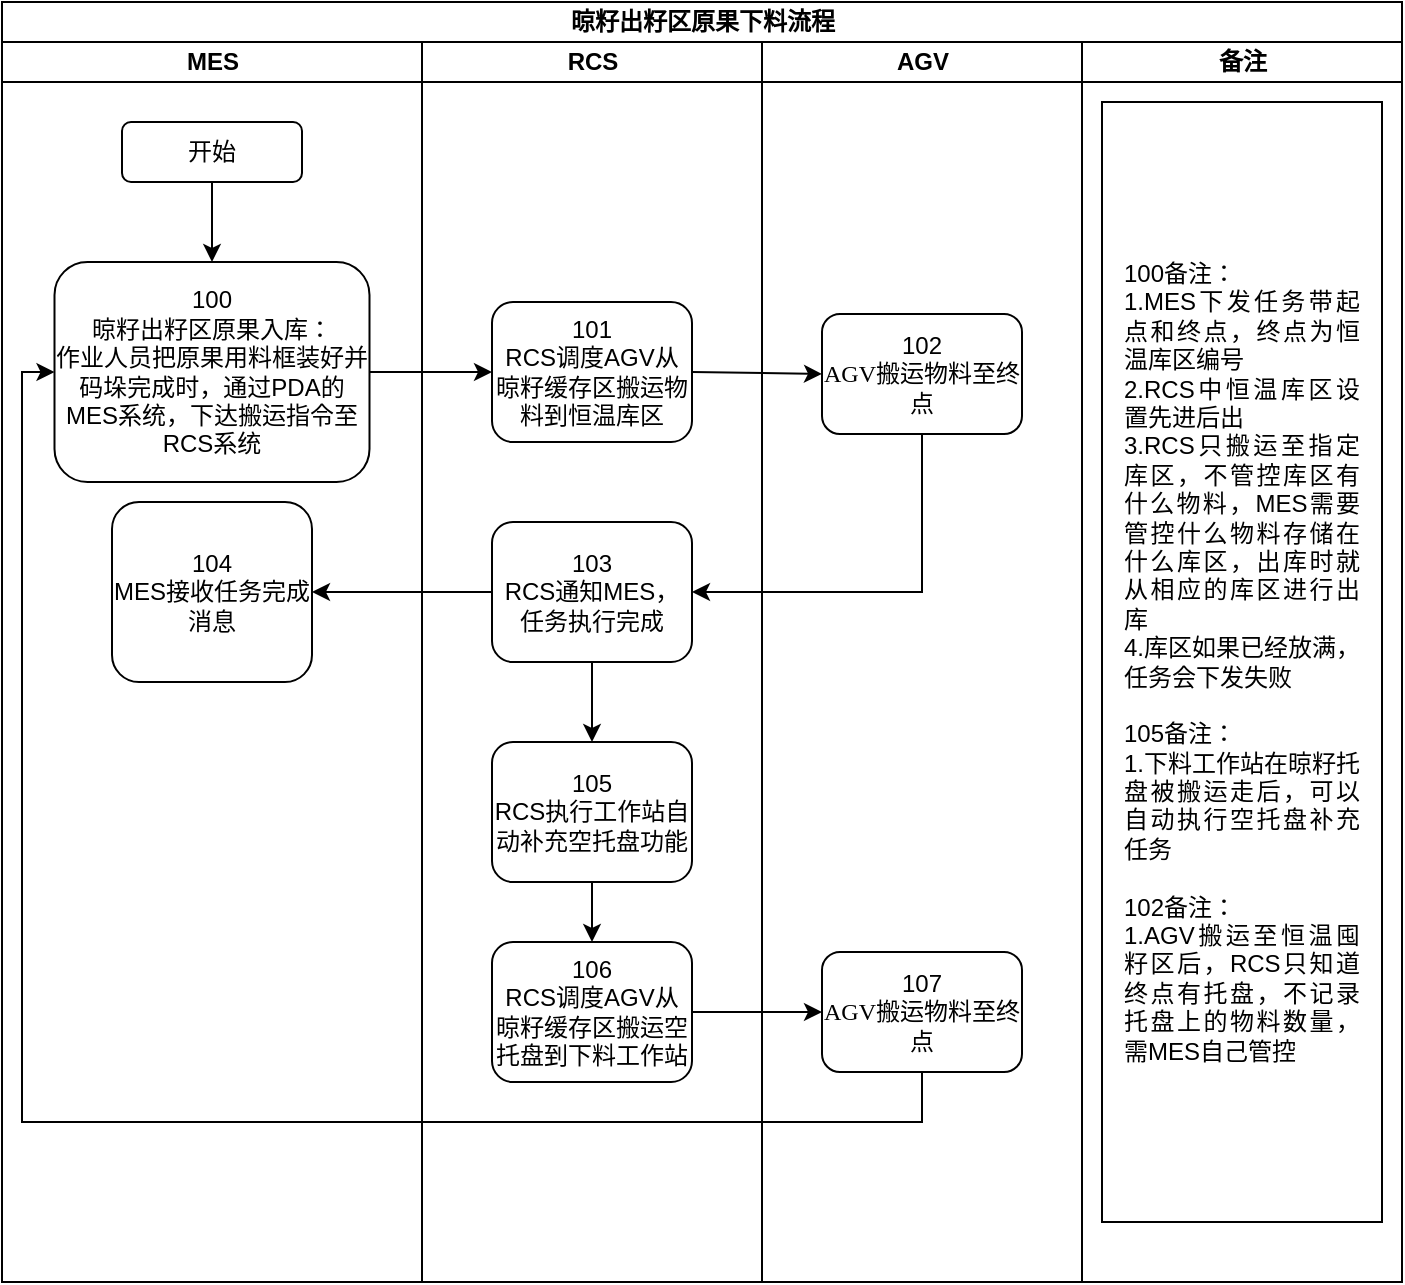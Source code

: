 <mxfile version="25.0.3" pages="18">
  <diagram name="晾籽出籽区原果下料流程" id="74e2e168-ea6b-b213-b513-2b3c1d86103e">
    <mxGraphModel dx="875" dy="451" grid="1" gridSize="10" guides="1" tooltips="1" connect="1" arrows="1" fold="1" page="1" pageScale="1" pageWidth="1100" pageHeight="850" background="none" math="0" shadow="0">
      <root>
        <mxCell id="0" />
        <mxCell id="1" parent="0" />
        <mxCell id="77e6c97f196da883-1" value="&lt;font style=&quot;font-size: 12px;&quot;&gt;晾籽出籽区原果下料流程&lt;/font&gt;" style="swimlane;html=1;childLayout=stackLayout;startSize=20;rounded=0;shadow=0;labelBackgroundColor=none;strokeWidth=1;fontFamily=Verdana;fontSize=8;align=center;" parent="1" vertex="1">
          <mxGeometry x="70" y="30" width="700" height="640" as="geometry" />
        </mxCell>
        <mxCell id="77e6c97f196da883-2" value="MES" style="swimlane;html=1;startSize=20;" parent="77e6c97f196da883-1" vertex="1">
          <mxGeometry y="20" width="210" height="620" as="geometry" />
        </mxCell>
        <mxCell id="77e6c97f196da883-8" value="&lt;font style=&quot;font-size: 12px;&quot;&gt;开始&lt;/font&gt;" style="rounded=1;whiteSpace=wrap;html=1;shadow=0;labelBackgroundColor=none;strokeWidth=1;fontFamily=Verdana;fontSize=8;align=center;" parent="77e6c97f196da883-2" vertex="1">
          <mxGeometry x="60" y="40" width="90" height="30" as="geometry" />
        </mxCell>
        <mxCell id="77e6c97f196da883-11" value="&lt;font style=&quot;font-size: 12px;&quot; face=&quot;Helvetica&quot;&gt;100&lt;br&gt;晾籽出籽区原果入库：&lt;br&gt;&lt;/font&gt;&lt;div&gt;&lt;font face=&quot;Helvetica&quot;&gt;&lt;span style=&quot;font-size: 12px;&quot;&gt;作业人员把原果用料框装好并码垛完成时，&lt;/span&gt;&lt;/font&gt;&lt;span style=&quot;font-family: Helvetica; font-size: 12px; background-color: initial;&quot;&gt;通过PDA的MES系统，下达搬运指令至RCS系统&lt;/span&gt;&lt;/div&gt;" style="rounded=1;whiteSpace=wrap;html=1;shadow=0;labelBackgroundColor=none;strokeWidth=1;fontFamily=Verdana;fontSize=8;align=center;" parent="77e6c97f196da883-2" vertex="1">
          <mxGeometry x="26.25" y="110" width="157.5" height="110" as="geometry" />
        </mxCell>
        <mxCell id="D3-0o3BVMWtNrP_Ro8kZ-12" value="" style="endArrow=classic;html=1;rounded=0;exitX=0.5;exitY=1;exitDx=0;exitDy=0;entryX=0.5;entryY=0;entryDx=0;entryDy=0;" parent="77e6c97f196da883-2" source="77e6c97f196da883-8" target="77e6c97f196da883-11" edge="1">
          <mxGeometry width="50" height="50" relative="1" as="geometry">
            <mxPoint x="-80" y="190" as="sourcePoint" />
            <mxPoint x="80" y="110" as="targetPoint" />
          </mxGeometry>
        </mxCell>
        <mxCell id="eahkWgDgkOsdwkIE064C-9" value="&lt;div&gt;&lt;font face=&quot;Helvetica&quot; style=&quot;font-size: 12px;&quot;&gt;104&lt;/font&gt;&lt;/div&gt;&lt;font face=&quot;Helvetica&quot;&gt;&lt;span style=&quot;font-size: 12px;&quot;&gt;MES接收任务完成消息&lt;/span&gt;&lt;/font&gt;" style="rounded=1;whiteSpace=wrap;html=1;shadow=0;labelBackgroundColor=none;strokeWidth=1;fontFamily=Verdana;fontSize=8;align=center;" vertex="1" parent="77e6c97f196da883-2">
          <mxGeometry x="55" y="230" width="100" height="90" as="geometry" />
        </mxCell>
        <mxCell id="77e6c97f196da883-4" value="RCS" style="swimlane;html=1;startSize=20;" parent="77e6c97f196da883-1" vertex="1">
          <mxGeometry x="210" y="20" width="170" height="620" as="geometry" />
        </mxCell>
        <mxCell id="eahkWgDgkOsdwkIE064C-1" value="&lt;font style=&quot;font-size: 12px;&quot; face=&quot;Helvetica&quot;&gt;101&lt;/font&gt;&lt;div&gt;&lt;font style=&quot;font-size: 12px;&quot; face=&quot;Helvetica&quot;&gt;RCS调度AGV从晾籽缓存区搬运物料到恒温库区&lt;/font&gt;&lt;/div&gt;" style="rounded=1;whiteSpace=wrap;html=1;shadow=0;labelBackgroundColor=none;strokeWidth=1;fontFamily=Verdana;fontSize=8;align=center;" vertex="1" parent="77e6c97f196da883-4">
          <mxGeometry x="35" y="130" width="100" height="70" as="geometry" />
        </mxCell>
        <mxCell id="eahkWgDgkOsdwkIE064C-5" value="&lt;font style=&quot;font-size: 12px;&quot; face=&quot;Helvetica&quot;&gt;105&lt;/font&gt;&lt;div&gt;&lt;font style=&quot;font-size: 12px;&quot; face=&quot;Helvetica&quot;&gt;RCS执行工作站自动补充空托盘功能&lt;/font&gt;&lt;/div&gt;" style="rounded=1;whiteSpace=wrap;html=1;shadow=0;labelBackgroundColor=none;strokeWidth=1;fontFamily=Verdana;fontSize=8;align=center;" vertex="1" parent="77e6c97f196da883-4">
          <mxGeometry x="35" y="350" width="100" height="70" as="geometry" />
        </mxCell>
        <mxCell id="eahkWgDgkOsdwkIE064C-7" value="&lt;font style=&quot;font-size: 12px;&quot; face=&quot;Helvetica&quot;&gt;103&lt;/font&gt;&lt;div&gt;&lt;font style=&quot;font-size: 12px;&quot; face=&quot;Helvetica&quot;&gt;RCS通知MES，任务执行完成&lt;/font&gt;&lt;/div&gt;" style="rounded=1;whiteSpace=wrap;html=1;shadow=0;labelBackgroundColor=none;strokeWidth=1;fontFamily=Verdana;fontSize=8;align=center;" vertex="1" parent="77e6c97f196da883-4">
          <mxGeometry x="35" y="240" width="100" height="70" as="geometry" />
        </mxCell>
        <mxCell id="eahkWgDgkOsdwkIE064C-11" value="" style="endArrow=classic;html=1;rounded=0;exitX=0.5;exitY=1;exitDx=0;exitDy=0;" edge="1" parent="77e6c97f196da883-4" source="eahkWgDgkOsdwkIE064C-7" target="eahkWgDgkOsdwkIE064C-5">
          <mxGeometry width="50" height="50" relative="1" as="geometry">
            <mxPoint x="240" y="380" as="sourcePoint" />
            <mxPoint x="290" y="330" as="targetPoint" />
          </mxGeometry>
        </mxCell>
        <mxCell id="eahkWgDgkOsdwkIE064C-13" value="&lt;font style=&quot;font-size: 12px;&quot; face=&quot;Helvetica&quot;&gt;106&lt;/font&gt;&lt;div&gt;&lt;font style=&quot;font-size: 12px;&quot; face=&quot;Helvetica&quot;&gt;RCS调度AGV从晾籽缓存区搬运空托盘到下料工作站&lt;/font&gt;&lt;/div&gt;" style="rounded=1;whiteSpace=wrap;html=1;shadow=0;labelBackgroundColor=none;strokeWidth=1;fontFamily=Verdana;fontSize=8;align=center;" vertex="1" parent="77e6c97f196da883-4">
          <mxGeometry x="35" y="450" width="100" height="70" as="geometry" />
        </mxCell>
        <mxCell id="eahkWgDgkOsdwkIE064C-14" value="" style="endArrow=classic;html=1;rounded=0;exitX=0.5;exitY=1;exitDx=0;exitDy=0;" edge="1" parent="77e6c97f196da883-4" source="eahkWgDgkOsdwkIE064C-5" target="eahkWgDgkOsdwkIE064C-13">
          <mxGeometry width="50" height="50" relative="1" as="geometry">
            <mxPoint x="200" y="460" as="sourcePoint" />
            <mxPoint x="250" y="410" as="targetPoint" />
          </mxGeometry>
        </mxCell>
        <mxCell id="77e6c97f196da883-5" value="AGV" style="swimlane;html=1;startSize=20;" parent="77e6c97f196da883-1" vertex="1">
          <mxGeometry x="380" y="20" width="160" height="620" as="geometry" />
        </mxCell>
        <mxCell id="77e6c97f196da883-17" value="&lt;font style=&quot;font-size: 12px;&quot; face=&quot;Helvetica&quot;&gt;107&lt;/font&gt;&lt;div&gt;&lt;font style=&quot;font-size: 12px;&quot;&gt;AGV搬运物料至终点&lt;/font&gt;&lt;/div&gt;" style="rounded=1;whiteSpace=wrap;html=1;shadow=0;labelBackgroundColor=none;strokeWidth=1;fontFamily=Verdana;fontSize=8;align=center;" parent="77e6c97f196da883-5" vertex="1">
          <mxGeometry x="30" y="455" width="100" height="60" as="geometry" />
        </mxCell>
        <mxCell id="eahkWgDgkOsdwkIE064C-2" value="&lt;font style=&quot;font-size: 12px;&quot; face=&quot;Helvetica&quot;&gt;102&lt;/font&gt;&lt;div&gt;&lt;font style=&quot;font-size: 12px;&quot;&gt;AGV搬运物料至终点&lt;/font&gt;&lt;/div&gt;" style="rounded=1;whiteSpace=wrap;html=1;shadow=0;labelBackgroundColor=none;strokeWidth=1;fontFamily=Verdana;fontSize=8;align=center;" vertex="1" parent="77e6c97f196da883-5">
          <mxGeometry x="30" y="136" width="100" height="60" as="geometry" />
        </mxCell>
        <mxCell id="77e6c97f196da883-6" value="备注" style="swimlane;html=1;startSize=20;" parent="77e6c97f196da883-1" vertex="1">
          <mxGeometry x="540" y="20" width="160" height="620" as="geometry" />
        </mxCell>
        <mxCell id="wpisywKrS1FXvngyXWCM-18" value="&lt;div style=&quot;text-align: justify;&quot;&gt;100备注：&lt;/div&gt;&lt;div style=&quot;text-align: justify;&quot;&gt;&lt;span style=&quot;text-align: center;&quot;&gt;1.MES下发任务带起点和终点，终点为恒温库区编号&lt;/span&gt;&lt;/div&gt;&lt;div style=&quot;text-align: justify;&quot;&gt;&lt;span style=&quot;text-align: center;&quot;&gt;2.RCS中恒温库区设置先进后出&lt;/span&gt;&lt;/div&gt;&lt;div style=&quot;text-align: justify;&quot;&gt;&lt;span style=&quot;text-align: center;&quot;&gt;3.RCS只搬运至指定库区，不管控库区有什么物料，MES需要管控什么物料存储在什么库区，出库时就从相应的库区进行出库&lt;/span&gt;&lt;/div&gt;&lt;div style=&quot;text-align: justify;&quot;&gt;&lt;span style=&quot;text-align: center;&quot;&gt;4.库区如果已经放满，任务会下发失败&lt;/span&gt;&lt;/div&gt;&lt;div style=&quot;text-align: justify;&quot;&gt;&lt;span style=&quot;text-align: center;&quot;&gt;&lt;br&gt;&lt;/span&gt;&lt;/div&gt;&lt;div style=&quot;text-align: justify;&quot;&gt;&lt;span style=&quot;text-align: center;&quot;&gt;105备注：&lt;/span&gt;&lt;/div&gt;&lt;div style=&quot;text-align: justify;&quot;&gt;&lt;span style=&quot;text-align: center;&quot;&gt;1.下料工作站在晾籽托盘被搬运走后，可以自动执行空托盘补充任务&lt;/span&gt;&lt;/div&gt;&lt;div style=&quot;text-align: justify;&quot;&gt;&lt;br&gt;&lt;/div&gt;&lt;div style=&quot;text-align: justify;&quot;&gt;102备注：&lt;/div&gt;&lt;div style=&quot;text-align: justify;&quot;&gt;1.AGV搬运至恒温囤籽区后，RCS只知道终点有托盘，不记录托盘上的物料数量，需MES自己管控&lt;/div&gt;" style="rounded=0;whiteSpace=wrap;html=1;spacingTop=5;spacingLeft=10;spacingBottom=5;spacingRight=10;" parent="77e6c97f196da883-6" vertex="1">
          <mxGeometry x="10" y="30" width="140" height="560" as="geometry" />
        </mxCell>
        <mxCell id="eahkWgDgkOsdwkIE064C-3" value="" style="endArrow=classic;html=1;rounded=0;exitX=1;exitY=0.5;exitDx=0;exitDy=0;entryX=0;entryY=0.5;entryDx=0;entryDy=0;" edge="1" parent="77e6c97f196da883-1" source="77e6c97f196da883-11" target="eahkWgDgkOsdwkIE064C-1">
          <mxGeometry width="50" height="50" relative="1" as="geometry">
            <mxPoint x="250" y="300" as="sourcePoint" />
            <mxPoint x="300" y="250" as="targetPoint" />
          </mxGeometry>
        </mxCell>
        <mxCell id="eahkWgDgkOsdwkIE064C-4" value="" style="endArrow=classic;html=1;rounded=0;exitX=1;exitY=0.5;exitDx=0;exitDy=0;entryX=0;entryY=0.5;entryDx=0;entryDy=0;" edge="1" parent="77e6c97f196da883-1" source="eahkWgDgkOsdwkIE064C-1" target="eahkWgDgkOsdwkIE064C-2">
          <mxGeometry width="50" height="50" relative="1" as="geometry">
            <mxPoint x="420" y="290" as="sourcePoint" />
            <mxPoint x="470" y="240" as="targetPoint" />
          </mxGeometry>
        </mxCell>
        <mxCell id="eahkWgDgkOsdwkIE064C-6" value="" style="endArrow=classic;html=1;rounded=0;exitX=0.5;exitY=1;exitDx=0;exitDy=0;entryX=1;entryY=0.5;entryDx=0;entryDy=0;" edge="1" parent="77e6c97f196da883-1" source="eahkWgDgkOsdwkIE064C-2" target="eahkWgDgkOsdwkIE064C-7">
          <mxGeometry width="50" height="50" relative="1" as="geometry">
            <mxPoint x="440" y="300" as="sourcePoint" />
            <mxPoint x="490" y="250" as="targetPoint" />
            <Array as="points">
              <mxPoint x="460" y="295" />
            </Array>
          </mxGeometry>
        </mxCell>
        <mxCell id="eahkWgDgkOsdwkIE064C-10" value="" style="endArrow=classic;html=1;rounded=0;exitX=0;exitY=0.5;exitDx=0;exitDy=0;entryX=1;entryY=0.5;entryDx=0;entryDy=0;" edge="1" parent="77e6c97f196da883-1" source="eahkWgDgkOsdwkIE064C-7" target="eahkWgDgkOsdwkIE064C-9">
          <mxGeometry width="50" height="50" relative="1" as="geometry">
            <mxPoint x="370" y="350" as="sourcePoint" />
            <mxPoint x="420" y="300" as="targetPoint" />
          </mxGeometry>
        </mxCell>
        <mxCell id="eahkWgDgkOsdwkIE064C-8" value="" style="endArrow=classic;html=1;rounded=0;exitX=1;exitY=0.5;exitDx=0;exitDy=0;entryX=0;entryY=0.5;entryDx=0;entryDy=0;" edge="1" parent="77e6c97f196da883-1" source="eahkWgDgkOsdwkIE064C-13" target="77e6c97f196da883-17">
          <mxGeometry width="50" height="50" relative="1" as="geometry">
            <mxPoint x="390" y="360" as="sourcePoint" />
            <mxPoint x="440" y="310" as="targetPoint" />
          </mxGeometry>
        </mxCell>
        <mxCell id="eahkWgDgkOsdwkIE064C-15" value="" style="endArrow=classic;html=1;rounded=0;exitX=0.5;exitY=1;exitDx=0;exitDy=0;entryX=0;entryY=0.5;entryDx=0;entryDy=0;" edge="1" parent="77e6c97f196da883-1" source="77e6c97f196da883-17" target="77e6c97f196da883-11">
          <mxGeometry width="50" height="50" relative="1" as="geometry">
            <mxPoint x="420" y="600" as="sourcePoint" />
            <mxPoint x="470" y="550" as="targetPoint" />
            <Array as="points">
              <mxPoint x="460" y="560" />
              <mxPoint x="10" y="560" />
              <mxPoint x="10" y="185" />
            </Array>
          </mxGeometry>
        </mxCell>
      </root>
    </mxGraphModel>
  </diagram>
  <diagram id="mMuMLha24esHuU9a42TV" name="机切班线边缓存区叫料流程">
    <mxGraphModel dx="1050" dy="541" grid="1" gridSize="10" guides="1" tooltips="1" connect="1" arrows="1" fold="1" page="1" pageScale="1" pageWidth="827" pageHeight="1169" math="0" shadow="0">
      <root>
        <mxCell id="0" />
        <mxCell id="1" parent="0" />
        <mxCell id="VR0HC7x2fqtfnYy5z5dV-1" value="&lt;font style=&quot;font-size: 12px;&quot;&gt;机切班线边缓存区叫料流程&lt;/font&gt;" style="swimlane;html=1;childLayout=stackLayout;startSize=20;rounded=0;shadow=0;labelBackgroundColor=none;strokeWidth=1;fontFamily=Verdana;fontSize=8;align=center;" parent="1" vertex="1">
          <mxGeometry x="70" y="20" width="670" height="760" as="geometry" />
        </mxCell>
        <mxCell id="VR0HC7x2fqtfnYy5z5dV-2" value="MES" style="swimlane;html=1;startSize=20;" parent="VR0HC7x2fqtfnYy5z5dV-1" vertex="1">
          <mxGeometry y="20" width="350" height="740" as="geometry" />
        </mxCell>
        <mxCell id="VR0HC7x2fqtfnYy5z5dV-3" value="&lt;font style=&quot;font-size: 12px;&quot;&gt;开始&lt;/font&gt;" style="rounded=1;whiteSpace=wrap;html=1;shadow=0;labelBackgroundColor=none;strokeWidth=1;fontFamily=Verdana;fontSize=8;align=center;" parent="VR0HC7x2fqtfnYy5z5dV-2" vertex="1">
          <mxGeometry x="45" y="40" width="90" height="30" as="geometry" />
        </mxCell>
        <mxCell id="VR0HC7x2fqtfnYy5z5dV-5" value="&lt;font style=&quot;font-size: 12px;&quot; face=&quot;Helvetica&quot;&gt;100&lt;br&gt;机切班线边区叫料：&lt;br&gt;&lt;/font&gt;&lt;div&gt;&lt;font style=&quot;font-size: 12px;&quot; face=&quot;Helvetica&quot;&gt;作业人员通过PDA的MES系统，下达搬运指令至RCS系统&lt;/font&gt;&lt;/div&gt;" style="rounded=1;whiteSpace=wrap;html=1;shadow=0;labelBackgroundColor=none;strokeWidth=1;fontFamily=Verdana;fontSize=8;align=center;" parent="VR0HC7x2fqtfnYy5z5dV-2" vertex="1">
          <mxGeometry x="25" y="110" width="130" height="110" as="geometry" />
        </mxCell>
        <mxCell id="VR0HC7x2fqtfnYy5z5dV-6" value="&lt;font style=&quot;font-size: 12px;&quot; face=&quot;Helvetica&quot;&gt;105&lt;br&gt;机切班线边区空框和空托盘搬运：&lt;br&gt;&lt;/font&gt;&lt;div&gt;&lt;font face=&quot;Helvetica&quot;&gt;&lt;span style=&quot;font-size: 12px;&quot;&gt;作业人员把空托盘一个一个叠加码垛好或把空料框码垛完成时，&lt;/span&gt;&lt;/font&gt;&lt;span style=&quot;font-family: Helvetica; font-size: 12px; background-color: initial;&quot;&gt;通过PDA的MES系统，下达搬运指令至RCS系统&lt;/span&gt;&lt;/div&gt;" style="rounded=1;whiteSpace=wrap;html=1;shadow=0;labelBackgroundColor=none;strokeWidth=1;fontFamily=Verdana;fontSize=8;align=center;" parent="VR0HC7x2fqtfnYy5z5dV-2" vertex="1">
          <mxGeometry x="11.25" y="420" width="157.5" height="150" as="geometry" />
        </mxCell>
        <mxCell id="VR0HC7x2fqtfnYy5z5dV-7" value="" style="endArrow=classic;html=1;rounded=0;exitX=0.5;exitY=1;exitDx=0;exitDy=0;entryX=0.5;entryY=0;entryDx=0;entryDy=0;" parent="VR0HC7x2fqtfnYy5z5dV-2" source="VR0HC7x2fqtfnYy5z5dV-3" target="VR0HC7x2fqtfnYy5z5dV-5" edge="1">
          <mxGeometry width="50" height="50" relative="1" as="geometry">
            <mxPoint x="-80" y="190" as="sourcePoint" />
            <mxPoint x="-30" y="140" as="targetPoint" />
          </mxGeometry>
        </mxCell>
        <mxCell id="8hub9M_yxdQBxepMXlnU-4" value="&lt;font style=&quot;font-size: 12px;&quot; face=&quot;Helvetica&quot;&gt;104&lt;/font&gt;&lt;div&gt;&lt;span style=&quot;font-family: Helvetica; font-size: 12px;&quot;&gt;MES接收任务完成消息，更新库存数量&lt;/span&gt;&lt;/div&gt;" style="rounded=1;whiteSpace=wrap;html=1;shadow=0;labelBackgroundColor=none;strokeWidth=1;fontFamily=Verdana;fontSize=8;align=center;" vertex="1" parent="VR0HC7x2fqtfnYy5z5dV-2">
          <mxGeometry x="45" y="320" width="100" height="70" as="geometry" />
        </mxCell>
        <mxCell id="VR0HC7x2fqtfnYy5z5dV-29" value="RCS" style="swimlane;html=1;startSize=20;" parent="VR0HC7x2fqtfnYy5z5dV-2" vertex="1">
          <mxGeometry x="180" width="170" height="740" as="geometry" />
        </mxCell>
        <mxCell id="mjkPglRVfP24f_3QyjHq-1" value="&lt;font style=&quot;font-size: 12px;&quot; face=&quot;Helvetica&quot;&gt;101&lt;/font&gt;&lt;div&gt;&lt;font style=&quot;font-size: 12px;&quot; face=&quot;Helvetica&quot;&gt;RCS调度AGV从恒温囤籽区搬运物料到机切线边缓存区&lt;/font&gt;&lt;/div&gt;" style="rounded=1;whiteSpace=wrap;html=1;shadow=0;labelBackgroundColor=none;strokeWidth=1;fontFamily=Verdana;fontSize=8;align=center;" vertex="1" parent="VR0HC7x2fqtfnYy5z5dV-29">
          <mxGeometry x="30" y="220" width="100" height="70" as="geometry" />
        </mxCell>
        <mxCell id="8hub9M_yxdQBxepMXlnU-1" value="&lt;font style=&quot;font-size: 12px;&quot; face=&quot;Helvetica&quot;&gt;103&lt;/font&gt;&lt;div&gt;&lt;font style=&quot;font-size: 12px;&quot; face=&quot;Helvetica&quot;&gt;RCS通知MES，任务执行完成&lt;/font&gt;&lt;/div&gt;" style="rounded=1;whiteSpace=wrap;html=1;shadow=0;labelBackgroundColor=none;strokeWidth=1;fontFamily=Verdana;fontSize=8;align=center;" vertex="1" parent="VR0HC7x2fqtfnYy5z5dV-29">
          <mxGeometry x="30" y="320" width="100" height="70" as="geometry" />
        </mxCell>
        <mxCell id="tl1j7XV4exLBMo8o8d-y-2" value="&lt;font style=&quot;font-size: 12px;&quot; face=&quot;Helvetica&quot;&gt;106&lt;/font&gt;&lt;div&gt;&lt;font style=&quot;font-size: 12px;&quot; face=&quot;Helvetica&quot;&gt;RCS调度AGV从线边搬运物料到晾籽缓存区&lt;/font&gt;&lt;/div&gt;" style="rounded=1;whiteSpace=wrap;html=1;shadow=0;labelBackgroundColor=none;strokeWidth=1;fontFamily=Verdana;fontSize=8;align=center;" vertex="1" parent="VR0HC7x2fqtfnYy5z5dV-29">
          <mxGeometry x="40" y="459" width="100" height="70" as="geometry" />
        </mxCell>
        <mxCell id="tl1j7XV4exLBMo8o8d-y-6" value="&lt;font style=&quot;font-size: 12px;&quot; face=&quot;Helvetica&quot;&gt;108&lt;/font&gt;&lt;div&gt;&lt;font style=&quot;font-size: 12px;&quot; face=&quot;Helvetica&quot;&gt;RCS通知MES，任务执行完成&lt;/font&gt;&lt;/div&gt;" style="rounded=1;whiteSpace=wrap;html=1;shadow=0;labelBackgroundColor=none;strokeWidth=1;fontFamily=Verdana;fontSize=8;align=center;" vertex="1" parent="VR0HC7x2fqtfnYy5z5dV-29">
          <mxGeometry x="40" y="590" width="100" height="70" as="geometry" />
        </mxCell>
        <mxCell id="VR0HC7x2fqtfnYy5z5dV-45" value="" style="endArrow=classic;html=1;rounded=0;exitX=0.5;exitY=1;exitDx=0;exitDy=0;entryX=0;entryY=0.5;entryDx=0;entryDy=0;" parent="VR0HC7x2fqtfnYy5z5dV-2" source="VR0HC7x2fqtfnYy5z5dV-5" target="mjkPglRVfP24f_3QyjHq-1" edge="1">
          <mxGeometry width="50" height="50" relative="1" as="geometry">
            <mxPoint x="-80" y="290" as="sourcePoint" />
            <mxPoint x="205" y="259.5" as="targetPoint" />
            <Array as="points">
              <mxPoint x="90" y="255" />
            </Array>
          </mxGeometry>
        </mxCell>
        <mxCell id="tl1j7XV4exLBMo8o8d-y-1" value="" style="endArrow=classic;html=1;rounded=0;exitX=0;exitY=0.5;exitDx=0;exitDy=0;entryX=1;entryY=0.5;entryDx=0;entryDy=0;" edge="1" parent="VR0HC7x2fqtfnYy5z5dV-2" source="8hub9M_yxdQBxepMXlnU-1" target="8hub9M_yxdQBxepMXlnU-4">
          <mxGeometry width="50" height="50" relative="1" as="geometry">
            <mxPoint x="260" y="450" as="sourcePoint" />
            <mxPoint x="310" y="400" as="targetPoint" />
          </mxGeometry>
        </mxCell>
        <mxCell id="tl1j7XV4exLBMo8o8d-y-3" value="" style="endArrow=classic;html=1;rounded=0;exitX=1;exitY=0.5;exitDx=0;exitDy=0;entryX=0;entryY=0.5;entryDx=0;entryDy=0;" edge="1" parent="VR0HC7x2fqtfnYy5z5dV-2" source="VR0HC7x2fqtfnYy5z5dV-6" target="tl1j7XV4exLBMo8o8d-y-2">
          <mxGeometry width="50" height="50" relative="1" as="geometry">
            <mxPoint x="390" y="520" as="sourcePoint" />
            <mxPoint x="440" y="470" as="targetPoint" />
          </mxGeometry>
        </mxCell>
        <mxCell id="tl1j7XV4exLBMo8o8d-y-8" value="&lt;font style=&quot;font-size: 12px;&quot; face=&quot;Helvetica&quot;&gt;109&lt;/font&gt;&lt;div&gt;&lt;span style=&quot;font-family: Helvetica; font-size: 12px;&quot;&gt;MES接收任务完成消息&lt;/span&gt;&lt;/div&gt;" style="rounded=1;whiteSpace=wrap;html=1;shadow=0;labelBackgroundColor=none;strokeWidth=1;fontFamily=Verdana;fontSize=8;align=center;" vertex="1" parent="VR0HC7x2fqtfnYy5z5dV-2">
          <mxGeometry x="45" y="590" width="100" height="70" as="geometry" />
        </mxCell>
        <mxCell id="tl1j7XV4exLBMo8o8d-y-9" value="" style="endArrow=classic;html=1;rounded=0;exitX=0;exitY=0.5;exitDx=0;exitDy=0;entryX=1;entryY=0.5;entryDx=0;entryDy=0;" edge="1" parent="VR0HC7x2fqtfnYy5z5dV-2" source="tl1j7XV4exLBMo8o8d-y-6" target="tl1j7XV4exLBMo8o8d-y-8">
          <mxGeometry width="50" height="50" relative="1" as="geometry">
            <mxPoint x="390" y="700" as="sourcePoint" />
            <mxPoint x="440" y="650" as="targetPoint" />
          </mxGeometry>
        </mxCell>
        <mxCell id="VR0HC7x2fqtfnYy5z5dV-35" value="AGV" style="swimlane;html=1;startSize=20;" parent="VR0HC7x2fqtfnYy5z5dV-1" vertex="1">
          <mxGeometry x="350" y="20" width="160" height="740" as="geometry" />
        </mxCell>
        <mxCell id="mjkPglRVfP24f_3QyjHq-2" value="&lt;font style=&quot;font-size: 12px;&quot; face=&quot;Helvetica&quot;&gt;102&lt;/font&gt;&lt;div&gt;&lt;font style=&quot;font-size: 12px;&quot;&gt;AGV搬运物料至终点&lt;/font&gt;&lt;/div&gt;" style="rounded=1;whiteSpace=wrap;html=1;shadow=0;labelBackgroundColor=none;strokeWidth=1;fontFamily=Verdana;fontSize=8;align=center;" vertex="1" parent="VR0HC7x2fqtfnYy5z5dV-35">
          <mxGeometry x="30" y="225" width="100" height="60" as="geometry" />
        </mxCell>
        <mxCell id="tl1j7XV4exLBMo8o8d-y-4" value="&lt;font style=&quot;font-size: 12px;&quot; face=&quot;Helvetica&quot;&gt;107&lt;/font&gt;&lt;div&gt;&lt;font style=&quot;font-size: 12px;&quot;&gt;AGV搬运物料至终点&lt;/font&gt;&lt;/div&gt;" style="rounded=1;whiteSpace=wrap;html=1;shadow=0;labelBackgroundColor=none;strokeWidth=1;fontFamily=Verdana;fontSize=8;align=center;" vertex="1" parent="VR0HC7x2fqtfnYy5z5dV-35">
          <mxGeometry x="30" y="464" width="100" height="60" as="geometry" />
        </mxCell>
        <mxCell id="VR0HC7x2fqtfnYy5z5dV-39" value="备注" style="swimlane;html=1;startSize=20;" parent="VR0HC7x2fqtfnYy5z5dV-1" vertex="1">
          <mxGeometry x="510" y="20" width="160" height="740" as="geometry" />
        </mxCell>
        <mxCell id="VR0HC7x2fqtfnYy5z5dV-40" value="&lt;div style=&quot;text-align: justify;&quot;&gt;100备注：&lt;/div&gt;&lt;div style=&quot;text-align: justify;&quot;&gt;&lt;div&gt;&lt;span style=&quot;text-align: center;&quot;&gt;1.MES下发任务带起点和终点，起点为物料存放的库区编号，终点为线边缓存区&lt;/span&gt;&lt;/div&gt;&lt;div&gt;&lt;span style=&quot;text-align: center;&quot;&gt;2.库区如果已经为空，任务会下发失败；库存需MES自己管控&lt;/span&gt;&lt;/div&gt;&lt;div&gt;&lt;span style=&quot;text-align: center;&quot;&gt;&lt;br&gt;&lt;/span&gt;&lt;/div&gt;&lt;div&gt;&lt;span style=&quot;text-align: center;&quot;&gt;105备注：&lt;/span&gt;&lt;/div&gt;&lt;div&gt;&lt;span style=&quot;text-align: center;&quot;&gt;1.MES下发任务需要指定晾籽缓存库区编号，如果库区已满，任务会下发失败；&lt;/span&gt;&lt;/div&gt;&lt;/div&gt;&lt;div style=&quot;text-align: justify;&quot;&gt;&lt;div&gt;&lt;br&gt;&lt;/div&gt;&lt;/div&gt;" style="rounded=0;whiteSpace=wrap;html=1;spacingTop=5;spacingLeft=10;spacingBottom=5;spacingRight=10;" parent="VR0HC7x2fqtfnYy5z5dV-39" vertex="1">
          <mxGeometry x="10" y="30" width="140" height="430" as="geometry" />
        </mxCell>
        <mxCell id="8hub9M_yxdQBxepMXlnU-2" value="" style="endArrow=classic;html=1;rounded=0;exitX=1;exitY=0.5;exitDx=0;exitDy=0;entryX=0;entryY=0.5;entryDx=0;entryDy=0;" edge="1" parent="VR0HC7x2fqtfnYy5z5dV-1" source="mjkPglRVfP24f_3QyjHq-1" target="mjkPglRVfP24f_3QyjHq-2">
          <mxGeometry width="50" height="50" relative="1" as="geometry">
            <mxPoint x="400" y="220" as="sourcePoint" />
            <mxPoint x="450" y="170" as="targetPoint" />
          </mxGeometry>
        </mxCell>
        <mxCell id="8hub9M_yxdQBxepMXlnU-3" value="" style="endArrow=classic;html=1;rounded=0;exitX=0.5;exitY=1;exitDx=0;exitDy=0;entryX=1;entryY=0.5;entryDx=0;entryDy=0;" edge="1" parent="VR0HC7x2fqtfnYy5z5dV-1" source="mjkPglRVfP24f_3QyjHq-2" target="8hub9M_yxdQBxepMXlnU-1">
          <mxGeometry width="50" height="50" relative="1" as="geometry">
            <mxPoint x="730" y="290" as="sourcePoint" />
            <mxPoint x="780" y="240" as="targetPoint" />
            <Array as="points">
              <mxPoint x="430" y="375" />
            </Array>
          </mxGeometry>
        </mxCell>
        <mxCell id="tl1j7XV4exLBMo8o8d-y-5" value="" style="endArrow=classic;html=1;rounded=0;exitX=1;exitY=0.5;exitDx=0;exitDy=0;entryX=0;entryY=0.5;entryDx=0;entryDy=0;" edge="1" parent="VR0HC7x2fqtfnYy5z5dV-1" source="tl1j7XV4exLBMo8o8d-y-2" target="tl1j7XV4exLBMo8o8d-y-4">
          <mxGeometry width="50" height="50" relative="1" as="geometry">
            <mxPoint x="410" y="460" as="sourcePoint" />
            <mxPoint x="460" y="410" as="targetPoint" />
          </mxGeometry>
        </mxCell>
        <mxCell id="tl1j7XV4exLBMo8o8d-y-7" value="" style="endArrow=classic;html=1;rounded=0;exitX=0.5;exitY=1;exitDx=0;exitDy=0;entryX=1;entryY=0.5;entryDx=0;entryDy=0;" edge="1" parent="VR0HC7x2fqtfnYy5z5dV-1" source="tl1j7XV4exLBMo8o8d-y-4" target="tl1j7XV4exLBMo8o8d-y-6">
          <mxGeometry width="50" height="50" relative="1" as="geometry">
            <mxPoint x="430" y="650" as="sourcePoint" />
            <mxPoint x="480" y="600" as="targetPoint" />
            <Array as="points">
              <mxPoint x="430" y="645" />
            </Array>
          </mxGeometry>
        </mxCell>
      </root>
    </mxGraphModel>
  </diagram>
  <diagram id="s6fFIyLTr4XvvgjPP_b6" name="众为兴一楼空桶存放区出库流程">
    <mxGraphModel dx="1050" dy="541" grid="1" gridSize="10" guides="1" tooltips="1" connect="1" arrows="1" fold="1" page="1" pageScale="1" pageWidth="827" pageHeight="1169" math="0" shadow="0">
      <root>
        <mxCell id="0" />
        <mxCell id="1" parent="0" />
        <mxCell id="eVPkpF2Yu4jI9lZGczWO-1" value="&lt;font style=&quot;font-size: 12px;&quot;&gt;众为兴一楼空桶存放区出库流程&lt;/font&gt;" style="swimlane;html=1;childLayout=stackLayout;startSize=20;rounded=0;shadow=0;labelBackgroundColor=none;strokeWidth=1;fontFamily=Verdana;fontSize=8;align=center;" parent="1" vertex="1">
          <mxGeometry x="70" y="20" width="670" height="600" as="geometry" />
        </mxCell>
        <mxCell id="eVPkpF2Yu4jI9lZGczWO-2" value="MES" style="swimlane;html=1;startSize=20;" parent="eVPkpF2Yu4jI9lZGczWO-1" vertex="1">
          <mxGeometry y="20" width="180" height="580" as="geometry" />
        </mxCell>
        <mxCell id="eVPkpF2Yu4jI9lZGczWO-3" value="&lt;font style=&quot;font-size: 12px;&quot;&gt;开始&lt;/font&gt;" style="rounded=1;whiteSpace=wrap;html=1;shadow=0;labelBackgroundColor=none;strokeWidth=1;fontFamily=Verdana;fontSize=8;align=center;" parent="eVPkpF2Yu4jI9lZGczWO-2" vertex="1">
          <mxGeometry x="35" y="40" width="90" height="30" as="geometry" />
        </mxCell>
        <mxCell id="eVPkpF2Yu4jI9lZGczWO-4" value="&lt;div&gt;&lt;font face=&quot;Helvetica&quot; style=&quot;font-size: 12px;&quot;&gt;102&lt;/font&gt;&lt;/div&gt;&lt;font face=&quot;Helvetica&quot;&gt;&lt;span style=&quot;font-size: 12px;&quot;&gt;PDA上显示解绑失败，人工介入处理&lt;/span&gt;&lt;/font&gt;" style="rounded=1;whiteSpace=wrap;html=1;shadow=0;labelBackgroundColor=none;strokeWidth=1;fontFamily=Verdana;fontSize=8;align=center;" parent="eVPkpF2Yu4jI9lZGczWO-2" vertex="1">
          <mxGeometry x="35" y="336" width="100" height="90" as="geometry" />
        </mxCell>
        <mxCell id="eVPkpF2Yu4jI9lZGczWO-5" value="&lt;div style=&quot;&quot;&gt;&lt;span style=&quot;font-size: 12px; font-family: Helvetica; background-color: initial;&quot;&gt;100&lt;/span&gt;&lt;/div&gt;&lt;font style=&quot;font-size: 12px;&quot; face=&quot;Helvetica&quot;&gt;&lt;div style=&quot;text-align: justify;&quot;&gt;&lt;span style=&quot;background-color: initial;&quot;&gt;众为兴一楼人工拉空桶：&lt;/span&gt;&lt;/div&gt;&lt;/font&gt;&lt;div style=&quot;text-align: justify;&quot;&gt;&lt;font style=&quot;font-size: 12px;&quot; face=&quot;Helvetica&quot;&gt;作业人员用地牛叉车拉走空桶前，通过PDA的MES系统，下达点位解绑指令至RCS系统&lt;/font&gt;&lt;/div&gt;" style="rounded=1;whiteSpace=wrap;html=1;shadow=0;labelBackgroundColor=none;strokeWidth=1;fontFamily=Verdana;fontSize=8;align=center;" parent="eVPkpF2Yu4jI9lZGczWO-2" vertex="1">
          <mxGeometry x="13" y="100" width="135" height="140" as="geometry" />
        </mxCell>
        <mxCell id="eVPkpF2Yu4jI9lZGczWO-7" value="" style="endArrow=classic;html=1;rounded=0;exitX=0.5;exitY=1;exitDx=0;exitDy=0;entryX=0.5;entryY=0;entryDx=0;entryDy=0;" parent="eVPkpF2Yu4jI9lZGczWO-2" source="eVPkpF2Yu4jI9lZGczWO-3" target="eVPkpF2Yu4jI9lZGczWO-5" edge="1">
          <mxGeometry width="50" height="50" relative="1" as="geometry">
            <mxPoint x="-80" y="190" as="sourcePoint" />
            <mxPoint x="-30" y="140" as="targetPoint" />
          </mxGeometry>
        </mxCell>
        <mxCell id="eVPkpF2Yu4jI9lZGczWO-54" value="&lt;div&gt;&lt;font face=&quot;Helvetica&quot; style=&quot;font-size: 12px;&quot;&gt;103&lt;/font&gt;&lt;/div&gt;&lt;font face=&quot;Helvetica&quot;&gt;&lt;span style=&quot;font-size: 12px;&quot;&gt;PDA上显示解绑成功，人工用地牛叉车拉走空桶托盘&lt;/span&gt;&lt;/font&gt;" style="rounded=1;whiteSpace=wrap;html=1;shadow=0;labelBackgroundColor=none;strokeWidth=1;fontFamily=Verdana;fontSize=8;align=center;" parent="eVPkpF2Yu4jI9lZGczWO-2" vertex="1">
          <mxGeometry x="35" y="455" width="100" height="90" as="geometry" />
        </mxCell>
        <mxCell id="eVPkpF2Yu4jI9lZGczWO-31" value="RCS" style="swimlane;html=1;startSize=20;" parent="eVPkpF2Yu4jI9lZGczWO-1" vertex="1">
          <mxGeometry x="180" y="20" width="170" height="580" as="geometry" />
        </mxCell>
        <mxCell id="KD9v3dnpADu1TOU1wyW1-1" value="&lt;div&gt;&lt;font face=&quot;Helvetica&quot; style=&quot;font-size: 12px;&quot;&gt;101&lt;/font&gt;&lt;/div&gt;&lt;font face=&quot;Helvetica&quot;&gt;&lt;span style=&quot;font-size: 12px;&quot;&gt;RCS解绑地码上的托盘&lt;/span&gt;&lt;/font&gt;" style="rounded=1;whiteSpace=wrap;html=1;shadow=0;labelBackgroundColor=none;strokeWidth=1;fontFamily=Verdana;fontSize=8;align=center;" vertex="1" parent="eVPkpF2Yu4jI9lZGczWO-31">
          <mxGeometry x="35" y="215" width="100" height="90" as="geometry" />
        </mxCell>
        <mxCell id="KD9v3dnpADu1TOU1wyW1-3" value="解绑状态" style="rhombus;whiteSpace=wrap;html=1;" vertex="1" parent="eVPkpF2Yu4jI9lZGczWO-31">
          <mxGeometry x="45" y="340" width="80" height="80" as="geometry" />
        </mxCell>
        <mxCell id="KD9v3dnpADu1TOU1wyW1-4" value="" style="endArrow=classic;html=1;rounded=0;exitX=0.5;exitY=1;exitDx=0;exitDy=0;entryX=0.5;entryY=0;entryDx=0;entryDy=0;" edge="1" parent="eVPkpF2Yu4jI9lZGczWO-31" source="KD9v3dnpADu1TOU1wyW1-1" target="KD9v3dnpADu1TOU1wyW1-3">
          <mxGeometry width="50" height="50" relative="1" as="geometry">
            <mxPoint x="210" y="340" as="sourcePoint" />
            <mxPoint x="260" y="290" as="targetPoint" />
          </mxGeometry>
        </mxCell>
        <mxCell id="eVPkpF2Yu4jI9lZGczWO-35" value="AGV" style="swimlane;html=1;startSize=20;" parent="eVPkpF2Yu4jI9lZGczWO-1" vertex="1">
          <mxGeometry x="350" y="20" width="160" height="580" as="geometry" />
        </mxCell>
        <mxCell id="eVPkpF2Yu4jI9lZGczWO-38" value="备注" style="swimlane;html=1;startSize=20;" parent="eVPkpF2Yu4jI9lZGczWO-1" vertex="1">
          <mxGeometry x="510" y="20" width="160" height="580" as="geometry" />
        </mxCell>
        <mxCell id="eVPkpF2Yu4jI9lZGczWO-39" value="&lt;div style=&quot;text-align: justify;&quot;&gt;100备注：&lt;/div&gt;&lt;div style=&quot;text-align: justify;&quot;&gt;&lt;span style=&quot;text-align: center; background-color: initial;&quot;&gt;1.MES调用库位解绑接口，传入地码和托盘码；&lt;/span&gt;&lt;/div&gt;&lt;div style=&quot;text-align: justify;&quot;&gt;&lt;div&gt;&lt;br&gt;&lt;/div&gt;&lt;/div&gt;" style="rounded=0;whiteSpace=wrap;html=1;spacingTop=5;spacingLeft=10;spacingBottom=5;spacingRight=10;" parent="eVPkpF2Yu4jI9lZGczWO-38" vertex="1">
          <mxGeometry x="10" y="30" width="140" height="430" as="geometry" />
        </mxCell>
        <mxCell id="eVPkpF2Yu4jI9lZGczWO-44" value="" style="endArrow=classic;html=1;rounded=0;exitX=0.5;exitY=1;exitDx=0;exitDy=0;entryX=0;entryY=0.5;entryDx=0;entryDy=0;" parent="eVPkpF2Yu4jI9lZGczWO-1" source="eVPkpF2Yu4jI9lZGczWO-5" target="KD9v3dnpADu1TOU1wyW1-1" edge="1">
          <mxGeometry width="50" height="50" relative="1" as="geometry">
            <mxPoint x="-80" y="310" as="sourcePoint" />
            <mxPoint x="205" y="279.5" as="targetPoint" />
            <Array as="points">
              <mxPoint x="80" y="280" />
            </Array>
          </mxGeometry>
        </mxCell>
        <mxCell id="eVPkpF2Yu4jI9lZGczWO-55" value="" style="endArrow=classic;html=1;rounded=0;entryX=1;entryY=0.5;entryDx=0;entryDy=0;exitX=0.5;exitY=1;exitDx=0;exitDy=0;" parent="eVPkpF2Yu4jI9lZGczWO-1" source="KD9v3dnpADu1TOU1wyW1-3" target="eVPkpF2Yu4jI9lZGczWO-54" edge="1">
          <mxGeometry width="50" height="50" relative="1" as="geometry">
            <mxPoint x="240" y="495" as="sourcePoint" />
            <mxPoint x="430" y="610" as="targetPoint" />
            <Array as="points">
              <mxPoint x="265" y="520" />
            </Array>
          </mxGeometry>
        </mxCell>
        <mxCell id="ghh8hKPqN-Tgb6WB4pRe-2" value="失败" style="edgeLabel;html=1;align=center;verticalAlign=middle;resizable=0;points=[];" vertex="1" connectable="0" parent="eVPkpF2Yu4jI9lZGczWO-55">
          <mxGeometry x="0.326" y="4" relative="1" as="geometry">
            <mxPoint as="offset" />
          </mxGeometry>
        </mxCell>
        <mxCell id="KD9v3dnpADu1TOU1wyW1-5" value="" style="endArrow=classic;html=1;rounded=0;exitX=0;exitY=0.5;exitDx=0;exitDy=0;entryX=1;entryY=0.5;entryDx=0;entryDy=0;" edge="1" parent="eVPkpF2Yu4jI9lZGczWO-1" source="KD9v3dnpADu1TOU1wyW1-3" target="eVPkpF2Yu4jI9lZGczWO-4">
          <mxGeometry width="50" height="50" relative="1" as="geometry">
            <mxPoint x="300" y="490" as="sourcePoint" />
            <mxPoint x="350" y="440" as="targetPoint" />
          </mxGeometry>
        </mxCell>
        <mxCell id="ghh8hKPqN-Tgb6WB4pRe-1" value="成功" style="edgeLabel;html=1;align=center;verticalAlign=middle;resizable=0;points=[];" vertex="1" connectable="0" parent="KD9v3dnpADu1TOU1wyW1-5">
          <mxGeometry x="-0.107" relative="1" as="geometry">
            <mxPoint as="offset" />
          </mxGeometry>
        </mxCell>
      </root>
    </mxGraphModel>
  </diagram>
  <diagram id="pL6YfP1o4BXzzdX2IEjH" name="众为兴二楼西南囤籽区入库流程">
    <mxGraphModel dx="1050" dy="541" grid="1" gridSize="10" guides="1" tooltips="1" connect="1" arrows="1" fold="1" page="1" pageScale="1" pageWidth="827" pageHeight="1169" math="0" shadow="0">
      <root>
        <mxCell id="0" />
        <mxCell id="1" parent="0" />
        <mxCell id="CYErFFmA0U9vNo6noL-g-1" value="&lt;font style=&quot;font-size: 12px;&quot;&gt;众为兴二楼西南囤籽区入库流程&lt;/font&gt;" style="swimlane;html=1;childLayout=stackLayout;startSize=20;rounded=0;shadow=0;labelBackgroundColor=none;strokeWidth=1;fontFamily=Verdana;fontSize=8;align=center;" parent="1" vertex="1">
          <mxGeometry x="70" y="20" width="670" height="880" as="geometry" />
        </mxCell>
        <mxCell id="CYErFFmA0U9vNo6noL-g-2" value="MES" style="swimlane;html=1;startSize=20;" parent="CYErFFmA0U9vNo6noL-g-1" vertex="1">
          <mxGeometry y="20" width="180" height="860" as="geometry" />
        </mxCell>
        <mxCell id="CYErFFmA0U9vNo6noL-g-3" value="&lt;font style=&quot;font-size: 12px;&quot;&gt;开始&lt;/font&gt;" style="rounded=1;whiteSpace=wrap;html=1;shadow=0;labelBackgroundColor=none;strokeWidth=1;fontFamily=Verdana;fontSize=8;align=center;" parent="CYErFFmA0U9vNo6noL-g-2" vertex="1">
          <mxGeometry x="35" y="40" width="90" height="30" as="geometry" />
        </mxCell>
        <mxCell id="CYErFFmA0U9vNo6noL-g-5" value="&lt;div style=&quot;&quot;&gt;&lt;span style=&quot;font-size: 12px; font-family: Helvetica; background-color: initial;&quot;&gt;100&lt;/span&gt;&lt;/div&gt;&lt;font style=&quot;font-size: 12px;&quot; face=&quot;Helvetica&quot;&gt;&lt;div style=&quot;text-align: justify;&quot;&gt;&lt;span style=&quot;background-color: initial;&quot;&gt;众为兴二楼去核籽搬运：&lt;/span&gt;&lt;/div&gt;&lt;/font&gt;&lt;div style=&quot;text-align: justify;&quot;&gt;&lt;font style=&quot;font-size: 12px;&quot; face=&quot;Helvetica&quot;&gt;作业人员用地牛叉车把去核籽托盘拉到库区，通过PDA的MES系统，&lt;/font&gt;&lt;span style=&quot;font-family: Helvetica; font-size: 12px; background-color: initial;&quot;&gt;下达点位绑定指令至RCS系统&lt;/span&gt;&lt;/div&gt;" style="rounded=1;whiteSpace=wrap;html=1;shadow=0;labelBackgroundColor=none;strokeWidth=1;fontFamily=Verdana;fontSize=8;align=center;" parent="CYErFFmA0U9vNo6noL-g-2" vertex="1">
          <mxGeometry x="13" y="100" width="135" height="140" as="geometry" />
        </mxCell>
        <mxCell id="CYErFFmA0U9vNo6noL-g-6" value="" style="endArrow=classic;html=1;rounded=0;exitX=0.5;exitY=1;exitDx=0;exitDy=0;entryX=0.5;entryY=0;entryDx=0;entryDy=0;" parent="CYErFFmA0U9vNo6noL-g-2" source="CYErFFmA0U9vNo6noL-g-3" target="CYErFFmA0U9vNo6noL-g-5" edge="1">
          <mxGeometry width="50" height="50" relative="1" as="geometry">
            <mxPoint x="-80" y="190" as="sourcePoint" />
            <mxPoint x="-30" y="140" as="targetPoint" />
          </mxGeometry>
        </mxCell>
        <mxCell id="LVLXUwahAUVOhWyuYy11-2" value="&lt;div&gt;&lt;font face=&quot;Helvetica&quot; style=&quot;font-size: 12px;&quot;&gt;104&lt;/font&gt;&lt;/div&gt;&lt;font face=&quot;Helvetica&quot;&gt;&lt;span style=&quot;font-size: 12px;&quot;&gt;当一个巷道放满3-5个托盘后，作业人员&lt;/span&gt;&lt;/font&gt;&lt;font style=&quot;text-align: justify; font-size: 12px;&quot; face=&quot;Helvetica&quot;&gt;通过PDA的MES系统，&lt;/font&gt;&lt;span style=&quot;text-align: justify; background-color: initial; font-family: Helvetica; font-size: 12px;&quot;&gt;下达巷道搬运指令至RCS系统&lt;/span&gt;" style="rounded=1;whiteSpace=wrap;html=1;shadow=0;labelBackgroundColor=none;strokeWidth=1;fontFamily=Verdana;fontSize=8;align=center;" parent="CYErFFmA0U9vNo6noL-g-2" vertex="1">
          <mxGeometry x="27.5" y="590" width="115" height="130" as="geometry" />
        </mxCell>
        <mxCell id="48LHCWXY2U4azW-tOMJ2-1" value="&lt;font style=&quot;font-size: 12px;&quot; face=&quot;Helvetica&quot;&gt;108&lt;/font&gt;&lt;div&gt;&lt;span style=&quot;font-family: Helvetica; font-size: 12px;&quot;&gt;MES接收任务完成消息，更新库存数量&lt;/span&gt;&lt;/div&gt;" style="rounded=1;whiteSpace=wrap;html=1;shadow=0;labelBackgroundColor=none;strokeWidth=1;fontFamily=Verdana;fontSize=8;align=center;" parent="CYErFFmA0U9vNo6noL-g-2" vertex="1">
          <mxGeometry x="40" y="740" width="100" height="70" as="geometry" />
        </mxCell>
        <mxCell id="CYErFFmA0U9vNo6noL-g-23" value="RCS" style="swimlane;html=1;startSize=20;" parent="CYErFFmA0U9vNo6noL-g-1" vertex="1">
          <mxGeometry x="180" y="20" width="170" height="860" as="geometry" />
        </mxCell>
        <mxCell id="TEaK_vK10tzD_anAcZXX-1" value="&lt;font style=&quot;font-size: 12px;&quot; face=&quot;Helvetica&quot;&gt;105&lt;/font&gt;&lt;div&gt;&lt;font style=&quot;font-size: 12px;&quot; face=&quot;Helvetica&quot;&gt;RCS调度AGV从巷道搬运物料到一栋二楼囤籽区&lt;/font&gt;&lt;/div&gt;" style="rounded=1;whiteSpace=wrap;html=1;shadow=0;labelBackgroundColor=none;strokeWidth=1;fontFamily=Verdana;fontSize=8;align=center;" parent="CYErFFmA0U9vNo6noL-g-23" vertex="1">
          <mxGeometry x="35" y="620" width="100" height="70" as="geometry" />
        </mxCell>
        <mxCell id="48LHCWXY2U4azW-tOMJ2-2" value="&lt;font style=&quot;font-size: 12px;&quot; face=&quot;Helvetica&quot;&gt;107&lt;/font&gt;&lt;div&gt;&lt;font style=&quot;font-size: 12px;&quot; face=&quot;Helvetica&quot;&gt;RCS通知MES，任务执行完成&lt;/font&gt;&lt;/div&gt;" style="rounded=1;whiteSpace=wrap;html=1;shadow=0;labelBackgroundColor=none;strokeWidth=1;fontFamily=Verdana;fontSize=8;align=center;" parent="CYErFFmA0U9vNo6noL-g-23" vertex="1">
          <mxGeometry x="35" y="740" width="100" height="70" as="geometry" />
        </mxCell>
        <mxCell id="CYErFFmA0U9vNo6noL-g-25" value="AGV" style="swimlane;html=1;startSize=20;" parent="CYErFFmA0U9vNo6noL-g-1" vertex="1">
          <mxGeometry x="350" y="20" width="160" height="860" as="geometry" />
        </mxCell>
        <mxCell id="TEaK_vK10tzD_anAcZXX-2" value="&lt;font style=&quot;font-size: 12px;&quot; face=&quot;Helvetica&quot;&gt;106&lt;/font&gt;&lt;div&gt;&lt;font style=&quot;font-size: 12px;&quot;&gt;AGV搬运物料至终点&lt;/font&gt;&lt;/div&gt;" style="rounded=1;whiteSpace=wrap;html=1;shadow=0;labelBackgroundColor=none;strokeWidth=1;fontFamily=Verdana;fontSize=8;align=center;" parent="CYErFFmA0U9vNo6noL-g-25" vertex="1">
          <mxGeometry x="30" y="625" width="100" height="60" as="geometry" />
        </mxCell>
        <mxCell id="CYErFFmA0U9vNo6noL-g-27" value="备注" style="swimlane;html=1;startSize=20;" parent="CYErFFmA0U9vNo6noL-g-1" vertex="1">
          <mxGeometry x="510" y="20" width="160" height="860" as="geometry" />
        </mxCell>
        <mxCell id="CYErFFmA0U9vNo6noL-g-28" value="&lt;div style=&quot;text-align: justify;&quot;&gt;100备注：&lt;/div&gt;&lt;div style=&quot;text-align: justify;&quot;&gt;1.&lt;span style=&quot;background-color: initial; text-align: center;&quot;&gt;MES调用库位绑定接口，传入地码和托盘码；&lt;/span&gt;&lt;/div&gt;&lt;div style=&quot;text-align: justify;&quot;&gt;&lt;span style=&quot;background-color: initial; text-align: center;&quot;&gt;&lt;br&gt;&lt;/span&gt;&lt;/div&gt;&lt;div style=&quot;text-align: justify;&quot;&gt;&lt;span style=&quot;background-color: initial; text-align: center;&quot;&gt;104备注：&lt;/span&gt;&lt;/div&gt;&lt;div style=&quot;text-align: justify;&quot;&gt;&lt;span style=&quot;background-color: initial; text-align: center;&quot;&gt;1.一个巷道放满后，MES调用搬运任务接口，起点为巷道编号，终点为库区编号；一个巷道可以放多个托盘，MES只需调用一次接口，即可搬运多次托盘，把巷道清空；&lt;/span&gt;&lt;/div&gt;&lt;div style=&quot;text-align: justify;&quot;&gt;&lt;span style=&quot;background-color: initial; text-align: center;&quot;&gt;2.作业人员需等待一个巷道清空，才可以在重新放托盘进去；否则会导致堵塞；&lt;/span&gt;&lt;/div&gt;&lt;div style=&quot;text-align: justify;&quot;&gt;&lt;br&gt;&lt;/div&gt;&lt;div style=&quot;text-align: justify;&quot;&gt;&lt;br&gt;&lt;/div&gt;&lt;div style=&quot;text-align: justify;&quot;&gt;&lt;div&gt;&lt;br&gt;&lt;/div&gt;&lt;/div&gt;" style="rounded=0;whiteSpace=wrap;html=1;spacingTop=5;spacingLeft=10;spacingBottom=5;spacingRight=10;" parent="CYErFFmA0U9vNo6noL-g-27" vertex="1">
          <mxGeometry x="10" y="30" width="140" height="430" as="geometry" />
        </mxCell>
        <mxCell id="TEaK_vK10tzD_anAcZXX-3" value="" style="endArrow=classic;html=1;rounded=0;exitX=1;exitY=0.5;exitDx=0;exitDy=0;entryX=0;entryY=0.5;entryDx=0;entryDy=0;" parent="CYErFFmA0U9vNo6noL-g-1" source="LVLXUwahAUVOhWyuYy11-2" target="TEaK_vK10tzD_anAcZXX-1" edge="1">
          <mxGeometry width="50" height="50" relative="1" as="geometry">
            <mxPoint x="270" y="620" as="sourcePoint" />
            <mxPoint x="320" y="570" as="targetPoint" />
          </mxGeometry>
        </mxCell>
        <mxCell id="TEaK_vK10tzD_anAcZXX-4" value="" style="endArrow=classic;html=1;rounded=0;exitX=1;exitY=0.5;exitDx=0;exitDy=0;entryX=0;entryY=0.5;entryDx=0;entryDy=0;" parent="CYErFFmA0U9vNo6noL-g-1" source="TEaK_vK10tzD_anAcZXX-1" target="TEaK_vK10tzD_anAcZXX-2" edge="1">
          <mxGeometry width="50" height="50" relative="1" as="geometry">
            <mxPoint x="440" y="620" as="sourcePoint" />
            <mxPoint x="490" y="570" as="targetPoint" />
          </mxGeometry>
        </mxCell>
        <mxCell id="48LHCWXY2U4azW-tOMJ2-3" value="" style="endArrow=classic;html=1;rounded=0;exitX=0.5;exitY=1;exitDx=0;exitDy=0;entryX=1;entryY=0.5;entryDx=0;entryDy=0;" parent="CYErFFmA0U9vNo6noL-g-1" source="TEaK_vK10tzD_anAcZXX-2" target="48LHCWXY2U4azW-tOMJ2-2" edge="1">
          <mxGeometry width="50" height="50" relative="1" as="geometry">
            <mxPoint x="410" y="800" as="sourcePoint" />
            <mxPoint x="460" y="750" as="targetPoint" />
            <Array as="points">
              <mxPoint x="430" y="795" />
            </Array>
          </mxGeometry>
        </mxCell>
        <mxCell id="48LHCWXY2U4azW-tOMJ2-4" value="" style="endArrow=classic;html=1;rounded=0;exitX=0;exitY=0.5;exitDx=0;exitDy=0;entryX=1;entryY=0.5;entryDx=0;entryDy=0;" parent="CYErFFmA0U9vNo6noL-g-1" source="48LHCWXY2U4azW-tOMJ2-2" target="48LHCWXY2U4azW-tOMJ2-1" edge="1">
          <mxGeometry width="50" height="50" relative="1" as="geometry">
            <mxPoint x="210" y="770" as="sourcePoint" />
            <mxPoint x="260" y="720" as="targetPoint" />
          </mxGeometry>
        </mxCell>
        <mxCell id="y6uyBwBm-uNTxRigxzaY-1" value="&lt;div&gt;&lt;font face=&quot;Helvetica&quot; style=&quot;font-size: 12px;&quot;&gt;102&lt;/font&gt;&lt;/div&gt;&lt;font face=&quot;Helvetica&quot;&gt;&lt;span style=&quot;font-size: 12px;&quot;&gt;PDA上显示绑定失败，人工介入处理&lt;/span&gt;&lt;/font&gt;" style="rounded=1;whiteSpace=wrap;html=1;shadow=0;labelBackgroundColor=none;strokeWidth=1;fontFamily=Verdana;fontSize=8;align=center;" parent="1" vertex="1">
          <mxGeometry x="105" y="376" width="100" height="90" as="geometry" />
        </mxCell>
        <mxCell id="y6uyBwBm-uNTxRigxzaY-2" value="&lt;div&gt;&lt;font face=&quot;Helvetica&quot; style=&quot;font-size: 12px;&quot;&gt;103&lt;/font&gt;&lt;/div&gt;&lt;font face=&quot;Helvetica&quot;&gt;&lt;span style=&quot;font-size: 12px;&quot;&gt;PDA上显示绑定成功，人工把地牛叉车拉走&lt;/span&gt;&lt;/font&gt;" style="rounded=1;whiteSpace=wrap;html=1;shadow=0;labelBackgroundColor=none;strokeWidth=1;fontFamily=Verdana;fontSize=8;align=center;" parent="1" vertex="1">
          <mxGeometry x="105" y="495" width="100" height="90" as="geometry" />
        </mxCell>
        <mxCell id="y6uyBwBm-uNTxRigxzaY-3" value="&lt;div&gt;&lt;font face=&quot;Helvetica&quot; style=&quot;font-size: 12px;&quot;&gt;101&lt;/font&gt;&lt;/div&gt;&lt;font face=&quot;Helvetica&quot;&gt;&lt;span style=&quot;font-size: 12px;&quot;&gt;RCS绑定地码上的托盘&lt;/span&gt;&lt;/font&gt;" style="rounded=1;whiteSpace=wrap;html=1;shadow=0;labelBackgroundColor=none;strokeWidth=1;fontFamily=Verdana;fontSize=8;align=center;" parent="1" vertex="1">
          <mxGeometry x="285" y="255" width="100" height="90" as="geometry" />
        </mxCell>
        <mxCell id="y6uyBwBm-uNTxRigxzaY-4" value="绑定状态" style="rhombus;whiteSpace=wrap;html=1;" parent="1" vertex="1">
          <mxGeometry x="295" y="380" width="80" height="80" as="geometry" />
        </mxCell>
        <mxCell id="y6uyBwBm-uNTxRigxzaY-5" value="" style="endArrow=classic;html=1;rounded=0;entryX=1;entryY=0.5;entryDx=0;entryDy=0;exitX=0.5;exitY=1;exitDx=0;exitDy=0;" parent="1" source="y6uyBwBm-uNTxRigxzaY-4" target="y6uyBwBm-uNTxRigxzaY-2" edge="1">
          <mxGeometry width="50" height="50" relative="1" as="geometry">
            <mxPoint x="310" y="515" as="sourcePoint" />
            <mxPoint x="500" y="630" as="targetPoint" />
            <Array as="points">
              <mxPoint x="335" y="540" />
            </Array>
          </mxGeometry>
        </mxCell>
        <mxCell id="y6uyBwBm-uNTxRigxzaY-6" value="" style="endArrow=classic;html=1;rounded=0;exitX=0;exitY=0.5;exitDx=0;exitDy=0;entryX=1;entryY=0.5;entryDx=0;entryDy=0;" parent="1" source="y6uyBwBm-uNTxRigxzaY-4" target="y6uyBwBm-uNTxRigxzaY-1" edge="1">
          <mxGeometry width="50" height="50" relative="1" as="geometry">
            <mxPoint x="370" y="510" as="sourcePoint" />
            <mxPoint x="420" y="460" as="targetPoint" />
          </mxGeometry>
        </mxCell>
        <mxCell id="CYErFFmA0U9vNo6noL-g-31" value="" style="endArrow=classic;html=1;rounded=0;exitX=0.5;exitY=1;exitDx=0;exitDy=0;entryX=0;entryY=0.5;entryDx=0;entryDy=0;" parent="1" source="CYErFFmA0U9vNo6noL-g-5" target="y6uyBwBm-uNTxRigxzaY-3" edge="1">
          <mxGeometry width="50" height="50" relative="1" as="geometry">
            <mxPoint x="-10" y="330" as="sourcePoint" />
            <mxPoint x="275" y="299.5" as="targetPoint" />
            <Array as="points">
              <mxPoint x="150" y="300" />
            </Array>
          </mxGeometry>
        </mxCell>
        <mxCell id="y6uyBwBm-uNTxRigxzaY-7" value="" style="endArrow=classic;html=1;rounded=0;exitX=0.5;exitY=1;exitDx=0;exitDy=0;entryX=0.5;entryY=0;entryDx=0;entryDy=0;" parent="1" source="y6uyBwBm-uNTxRigxzaY-3" target="y6uyBwBm-uNTxRigxzaY-4" edge="1">
          <mxGeometry width="50" height="50" relative="1" as="geometry">
            <mxPoint x="460" y="410" as="sourcePoint" />
            <mxPoint x="510" y="360" as="targetPoint" />
          </mxGeometry>
        </mxCell>
        <mxCell id="LVLXUwahAUVOhWyuYy11-3" value="" style="endArrow=classic;html=1;rounded=0;exitX=0.5;exitY=1;exitDx=0;exitDy=0;entryX=0.5;entryY=0;entryDx=0;entryDy=0;" parent="1" source="y6uyBwBm-uNTxRigxzaY-2" target="LVLXUwahAUVOhWyuYy11-2" edge="1">
          <mxGeometry width="50" height="50" relative="1" as="geometry">
            <mxPoint x="350" y="660" as="sourcePoint" />
            <mxPoint x="400" y="610" as="targetPoint" />
          </mxGeometry>
        </mxCell>
      </root>
    </mxGraphModel>
  </diagram>
  <diagram id="bln7eJKlYh8aq8dJ9_Dz" name="二栋二楼囤籽区入库流程">
    <mxGraphModel dx="1050" dy="541" grid="1" gridSize="10" guides="1" tooltips="1" connect="1" arrows="1" fold="1" page="1" pageScale="1" pageWidth="827" pageHeight="1169" math="0" shadow="0">
      <root>
        <mxCell id="0" />
        <mxCell id="1" parent="0" />
        <mxCell id="7C_2SDoBiPZdZTp583j--1" value="&lt;font style=&quot;font-size: 12px;&quot;&gt;二栋二楼囤籽区入库流程&lt;/font&gt;" style="swimlane;html=1;childLayout=stackLayout;startSize=20;rounded=0;shadow=0;labelBackgroundColor=none;strokeWidth=1;fontFamily=Verdana;fontSize=8;align=center;" parent="1" vertex="1">
          <mxGeometry x="70" y="20" width="670" height="880" as="geometry" />
        </mxCell>
        <mxCell id="7C_2SDoBiPZdZTp583j--2" value="MES" style="swimlane;html=1;startSize=20;" parent="7C_2SDoBiPZdZTp583j--1" vertex="1">
          <mxGeometry y="20" width="180" height="860" as="geometry" />
        </mxCell>
        <mxCell id="7C_2SDoBiPZdZTp583j--3" value="&lt;font style=&quot;font-size: 12px;&quot;&gt;开始&lt;/font&gt;" style="rounded=1;whiteSpace=wrap;html=1;shadow=0;labelBackgroundColor=none;strokeWidth=1;fontFamily=Verdana;fontSize=8;align=center;" parent="7C_2SDoBiPZdZTp583j--2" vertex="1">
          <mxGeometry x="35" y="40" width="90" height="30" as="geometry" />
        </mxCell>
        <mxCell id="7C_2SDoBiPZdZTp583j--4" value="&lt;div style=&quot;&quot;&gt;&lt;span style=&quot;font-size: 12px; font-family: Helvetica; background-color: initial;&quot;&gt;100&lt;/span&gt;&lt;/div&gt;&lt;font style=&quot;font-size: 12px;&quot; face=&quot;Helvetica&quot;&gt;&lt;div style=&quot;text-align: justify;&quot;&gt;&lt;span style=&quot;background-color: initial;&quot;&gt;二栋二楼去核籽搬运：&lt;/span&gt;&lt;/div&gt;&lt;/font&gt;&lt;div style=&quot;text-align: justify;&quot;&gt;&lt;font style=&quot;font-size: 12px;&quot; face=&quot;Helvetica&quot;&gt;作业人员用地牛叉车把去核籽托盘拉到线边缓存区，通过PDA的MES系统，&lt;/font&gt;&lt;span style=&quot;font-family: Helvetica; font-size: 12px; background-color: initial;&quot;&gt;下达点位绑定指令至RCS系统&lt;/span&gt;&lt;/div&gt;" style="rounded=1;whiteSpace=wrap;html=1;shadow=0;labelBackgroundColor=none;strokeWidth=1;fontFamily=Verdana;fontSize=8;align=center;" parent="7C_2SDoBiPZdZTp583j--2" vertex="1">
          <mxGeometry x="13" y="100" width="135" height="140" as="geometry" />
        </mxCell>
        <mxCell id="7C_2SDoBiPZdZTp583j--5" value="" style="endArrow=classic;html=1;rounded=0;exitX=0.5;exitY=1;exitDx=0;exitDy=0;entryX=0.5;entryY=0;entryDx=0;entryDy=0;" parent="7C_2SDoBiPZdZTp583j--2" source="7C_2SDoBiPZdZTp583j--3" target="7C_2SDoBiPZdZTp583j--4" edge="1">
          <mxGeometry width="50" height="50" relative="1" as="geometry">
            <mxPoint x="-80" y="190" as="sourcePoint" />
            <mxPoint x="-30" y="140" as="targetPoint" />
          </mxGeometry>
        </mxCell>
        <mxCell id="7C_2SDoBiPZdZTp583j--6" value="&lt;div&gt;&lt;font face=&quot;Helvetica&quot; style=&quot;font-size: 12px;&quot;&gt;104&lt;/font&gt;&lt;/div&gt;&lt;font face=&quot;Helvetica&quot;&gt;&lt;span style=&quot;font-size: 12px;&quot;&gt;当一个巷道放满3-5个托盘后，作业人员&lt;/span&gt;&lt;/font&gt;&lt;font style=&quot;text-align: justify; font-size: 12px;&quot; face=&quot;Helvetica&quot;&gt;通过PDA的MES系统，&lt;/font&gt;&lt;span style=&quot;text-align: justify; background-color: initial; font-family: Helvetica; font-size: 12px;&quot;&gt;下达巷道搬运指令至RCS系统&lt;/span&gt;" style="rounded=1;whiteSpace=wrap;html=1;shadow=0;labelBackgroundColor=none;strokeWidth=1;fontFamily=Verdana;fontSize=8;align=center;" parent="7C_2SDoBiPZdZTp583j--2" vertex="1">
          <mxGeometry x="27.5" y="590" width="115" height="130" as="geometry" />
        </mxCell>
        <mxCell id="7C_2SDoBiPZdZTp583j--7" value="&lt;font style=&quot;font-size: 12px;&quot; face=&quot;Helvetica&quot;&gt;108&lt;/font&gt;&lt;div&gt;&lt;span style=&quot;font-family: Helvetica; font-size: 12px;&quot;&gt;MES接收任务完成消息，更新库存数量&lt;/span&gt;&lt;/div&gt;" style="rounded=1;whiteSpace=wrap;html=1;shadow=0;labelBackgroundColor=none;strokeWidth=1;fontFamily=Verdana;fontSize=8;align=center;" parent="7C_2SDoBiPZdZTp583j--2" vertex="1">
          <mxGeometry x="40" y="740" width="100" height="70" as="geometry" />
        </mxCell>
        <mxCell id="7C_2SDoBiPZdZTp583j--8" value="RCS" style="swimlane;html=1;startSize=20;" parent="7C_2SDoBiPZdZTp583j--1" vertex="1">
          <mxGeometry x="180" y="20" width="170" height="860" as="geometry" />
        </mxCell>
        <mxCell id="7C_2SDoBiPZdZTp583j--9" value="&lt;font style=&quot;font-size: 12px;&quot; face=&quot;Helvetica&quot;&gt;105&lt;/font&gt;&lt;div&gt;&lt;font style=&quot;font-size: 12px;&quot; face=&quot;Helvetica&quot;&gt;RCS调度AGV从巷道搬运物料到一栋二楼囤籽区&lt;/font&gt;&lt;/div&gt;" style="rounded=1;whiteSpace=wrap;html=1;shadow=0;labelBackgroundColor=none;strokeWidth=1;fontFamily=Verdana;fontSize=8;align=center;" parent="7C_2SDoBiPZdZTp583j--8" vertex="1">
          <mxGeometry x="35" y="620" width="100" height="70" as="geometry" />
        </mxCell>
        <mxCell id="7C_2SDoBiPZdZTp583j--10" value="&lt;font style=&quot;font-size: 12px;&quot; face=&quot;Helvetica&quot;&gt;107&lt;/font&gt;&lt;div&gt;&lt;font style=&quot;font-size: 12px;&quot; face=&quot;Helvetica&quot;&gt;RCS通知MES，任务执行完成&lt;/font&gt;&lt;/div&gt;" style="rounded=1;whiteSpace=wrap;html=1;shadow=0;labelBackgroundColor=none;strokeWidth=1;fontFamily=Verdana;fontSize=8;align=center;" parent="7C_2SDoBiPZdZTp583j--8" vertex="1">
          <mxGeometry x="35" y="740" width="100" height="70" as="geometry" />
        </mxCell>
        <mxCell id="7C_2SDoBiPZdZTp583j--11" value="AGV" style="swimlane;html=1;startSize=20;" parent="7C_2SDoBiPZdZTp583j--1" vertex="1">
          <mxGeometry x="350" y="20" width="160" height="860" as="geometry" />
        </mxCell>
        <mxCell id="7C_2SDoBiPZdZTp583j--12" value="&lt;font style=&quot;font-size: 12px;&quot; face=&quot;Helvetica&quot;&gt;106&lt;/font&gt;&lt;div&gt;&lt;font style=&quot;font-size: 12px;&quot;&gt;AGV搬运物料至终点&lt;/font&gt;&lt;/div&gt;" style="rounded=1;whiteSpace=wrap;html=1;shadow=0;labelBackgroundColor=none;strokeWidth=1;fontFamily=Verdana;fontSize=8;align=center;" parent="7C_2SDoBiPZdZTp583j--11" vertex="1">
          <mxGeometry x="30" y="625" width="100" height="60" as="geometry" />
        </mxCell>
        <mxCell id="7C_2SDoBiPZdZTp583j--13" value="备注" style="swimlane;html=1;startSize=20;" parent="7C_2SDoBiPZdZTp583j--1" vertex="1">
          <mxGeometry x="510" y="20" width="160" height="860" as="geometry" />
        </mxCell>
        <mxCell id="7C_2SDoBiPZdZTp583j--14" value="&lt;div style=&quot;text-align: justify;&quot;&gt;100备注：&lt;/div&gt;&lt;div style=&quot;text-align: justify;&quot;&gt;1.&lt;span style=&quot;background-color: initial; text-align: center;&quot;&gt;MES调用库位绑定接口，传入地码和托盘码；&lt;/span&gt;&lt;/div&gt;&lt;div style=&quot;text-align: justify;&quot;&gt;&lt;span style=&quot;background-color: initial; text-align: center;&quot;&gt;&lt;br&gt;&lt;/span&gt;&lt;/div&gt;&lt;div style=&quot;text-align: justify;&quot;&gt;&lt;span style=&quot;background-color: initial; text-align: center;&quot;&gt;104备注：&lt;/span&gt;&lt;/div&gt;&lt;div style=&quot;text-align: justify;&quot;&gt;&lt;span style=&quot;background-color: initial; text-align: center;&quot;&gt;1.一个巷道放满后，MES调用搬运任务接口，起点为巷道编号，终点为库区编号；一个巷道可以放多个托盘，MES只需调用一次接口，即可搬运多次托盘，把巷道清空；&lt;/span&gt;&lt;/div&gt;&lt;div style=&quot;text-align: justify;&quot;&gt;&lt;span style=&quot;background-color: initial; text-align: center;&quot;&gt;2.作业人员需等待一个巷道清空，才可以在重新放托盘进去；否则会导致堵塞；&lt;/span&gt;&lt;/div&gt;&lt;div style=&quot;text-align: justify;&quot;&gt;&lt;br&gt;&lt;/div&gt;&lt;div style=&quot;text-align: justify;&quot;&gt;&lt;br&gt;&lt;/div&gt;&lt;div style=&quot;text-align: justify;&quot;&gt;&lt;div&gt;&lt;br&gt;&lt;/div&gt;&lt;/div&gt;" style="rounded=0;whiteSpace=wrap;html=1;spacingTop=5;spacingLeft=10;spacingBottom=5;spacingRight=10;" parent="7C_2SDoBiPZdZTp583j--13" vertex="1">
          <mxGeometry x="10" y="30" width="140" height="430" as="geometry" />
        </mxCell>
        <mxCell id="7C_2SDoBiPZdZTp583j--15" value="" style="endArrow=classic;html=1;rounded=0;exitX=1;exitY=0.5;exitDx=0;exitDy=0;entryX=0;entryY=0.5;entryDx=0;entryDy=0;" parent="7C_2SDoBiPZdZTp583j--1" source="7C_2SDoBiPZdZTp583j--6" target="7C_2SDoBiPZdZTp583j--9" edge="1">
          <mxGeometry width="50" height="50" relative="1" as="geometry">
            <mxPoint x="270" y="620" as="sourcePoint" />
            <mxPoint x="320" y="570" as="targetPoint" />
          </mxGeometry>
        </mxCell>
        <mxCell id="7C_2SDoBiPZdZTp583j--16" value="" style="endArrow=classic;html=1;rounded=0;exitX=1;exitY=0.5;exitDx=0;exitDy=0;entryX=0;entryY=0.5;entryDx=0;entryDy=0;" parent="7C_2SDoBiPZdZTp583j--1" source="7C_2SDoBiPZdZTp583j--9" target="7C_2SDoBiPZdZTp583j--12" edge="1">
          <mxGeometry width="50" height="50" relative="1" as="geometry">
            <mxPoint x="440" y="620" as="sourcePoint" />
            <mxPoint x="490" y="570" as="targetPoint" />
          </mxGeometry>
        </mxCell>
        <mxCell id="7C_2SDoBiPZdZTp583j--17" value="" style="endArrow=classic;html=1;rounded=0;exitX=0.5;exitY=1;exitDx=0;exitDy=0;entryX=1;entryY=0.5;entryDx=0;entryDy=0;" parent="7C_2SDoBiPZdZTp583j--1" source="7C_2SDoBiPZdZTp583j--12" target="7C_2SDoBiPZdZTp583j--10" edge="1">
          <mxGeometry width="50" height="50" relative="1" as="geometry">
            <mxPoint x="410" y="800" as="sourcePoint" />
            <mxPoint x="460" y="750" as="targetPoint" />
            <Array as="points">
              <mxPoint x="430" y="795" />
            </Array>
          </mxGeometry>
        </mxCell>
        <mxCell id="7C_2SDoBiPZdZTp583j--18" value="" style="endArrow=classic;html=1;rounded=0;exitX=0;exitY=0.5;exitDx=0;exitDy=0;entryX=1;entryY=0.5;entryDx=0;entryDy=0;" parent="7C_2SDoBiPZdZTp583j--1" source="7C_2SDoBiPZdZTp583j--10" target="7C_2SDoBiPZdZTp583j--7" edge="1">
          <mxGeometry width="50" height="50" relative="1" as="geometry">
            <mxPoint x="210" y="770" as="sourcePoint" />
            <mxPoint x="260" y="720" as="targetPoint" />
          </mxGeometry>
        </mxCell>
        <mxCell id="7C_2SDoBiPZdZTp583j--19" value="&lt;div&gt;&lt;font face=&quot;Helvetica&quot; style=&quot;font-size: 12px;&quot;&gt;102&lt;/font&gt;&lt;/div&gt;&lt;font face=&quot;Helvetica&quot;&gt;&lt;span style=&quot;font-size: 12px;&quot;&gt;PDA上显示绑定失败，人工介入处理&lt;/span&gt;&lt;/font&gt;" style="rounded=1;whiteSpace=wrap;html=1;shadow=0;labelBackgroundColor=none;strokeWidth=1;fontFamily=Verdana;fontSize=8;align=center;" parent="1" vertex="1">
          <mxGeometry x="105" y="376" width="100" height="90" as="geometry" />
        </mxCell>
        <mxCell id="7C_2SDoBiPZdZTp583j--20" value="&lt;div&gt;&lt;font face=&quot;Helvetica&quot; style=&quot;font-size: 12px;&quot;&gt;103&lt;/font&gt;&lt;/div&gt;&lt;font face=&quot;Helvetica&quot;&gt;&lt;span style=&quot;font-size: 12px;&quot;&gt;PDA上显示绑定成功，人工把地牛叉车拉走&lt;/span&gt;&lt;/font&gt;" style="rounded=1;whiteSpace=wrap;html=1;shadow=0;labelBackgroundColor=none;strokeWidth=1;fontFamily=Verdana;fontSize=8;align=center;" parent="1" vertex="1">
          <mxGeometry x="105" y="495" width="100" height="90" as="geometry" />
        </mxCell>
        <mxCell id="7C_2SDoBiPZdZTp583j--21" value="&lt;div&gt;&lt;font face=&quot;Helvetica&quot; style=&quot;font-size: 12px;&quot;&gt;101&lt;/font&gt;&lt;/div&gt;&lt;font face=&quot;Helvetica&quot;&gt;&lt;span style=&quot;font-size: 12px;&quot;&gt;RCS绑定地码上的托盘&lt;/span&gt;&lt;/font&gt;" style="rounded=1;whiteSpace=wrap;html=1;shadow=0;labelBackgroundColor=none;strokeWidth=1;fontFamily=Verdana;fontSize=8;align=center;" parent="1" vertex="1">
          <mxGeometry x="285" y="255" width="100" height="90" as="geometry" />
        </mxCell>
        <mxCell id="7C_2SDoBiPZdZTp583j--22" value="绑定状态" style="rhombus;whiteSpace=wrap;html=1;" parent="1" vertex="1">
          <mxGeometry x="295" y="380" width="80" height="80" as="geometry" />
        </mxCell>
        <mxCell id="7C_2SDoBiPZdZTp583j--23" value="" style="endArrow=classic;html=1;rounded=0;entryX=1;entryY=0.5;entryDx=0;entryDy=0;exitX=0.5;exitY=1;exitDx=0;exitDy=0;" parent="1" source="7C_2SDoBiPZdZTp583j--22" target="7C_2SDoBiPZdZTp583j--20" edge="1">
          <mxGeometry width="50" height="50" relative="1" as="geometry">
            <mxPoint x="310" y="515" as="sourcePoint" />
            <mxPoint x="500" y="630" as="targetPoint" />
            <Array as="points">
              <mxPoint x="335" y="540" />
            </Array>
          </mxGeometry>
        </mxCell>
        <mxCell id="7C_2SDoBiPZdZTp583j--24" value="" style="endArrow=classic;html=1;rounded=0;exitX=0;exitY=0.5;exitDx=0;exitDy=0;entryX=1;entryY=0.5;entryDx=0;entryDy=0;" parent="1" source="7C_2SDoBiPZdZTp583j--22" target="7C_2SDoBiPZdZTp583j--19" edge="1">
          <mxGeometry width="50" height="50" relative="1" as="geometry">
            <mxPoint x="370" y="510" as="sourcePoint" />
            <mxPoint x="420" y="460" as="targetPoint" />
          </mxGeometry>
        </mxCell>
        <mxCell id="7C_2SDoBiPZdZTp583j--25" value="" style="endArrow=classic;html=1;rounded=0;exitX=0.5;exitY=1;exitDx=0;exitDy=0;entryX=0;entryY=0.5;entryDx=0;entryDy=0;" parent="1" source="7C_2SDoBiPZdZTp583j--4" target="7C_2SDoBiPZdZTp583j--21" edge="1">
          <mxGeometry width="50" height="50" relative="1" as="geometry">
            <mxPoint x="-10" y="330" as="sourcePoint" />
            <mxPoint x="275" y="299.5" as="targetPoint" />
            <Array as="points">
              <mxPoint x="150" y="300" />
            </Array>
          </mxGeometry>
        </mxCell>
        <mxCell id="7C_2SDoBiPZdZTp583j--26" value="" style="endArrow=classic;html=1;rounded=0;exitX=0.5;exitY=1;exitDx=0;exitDy=0;entryX=0.5;entryY=0;entryDx=0;entryDy=0;" parent="1" source="7C_2SDoBiPZdZTp583j--21" target="7C_2SDoBiPZdZTp583j--22" edge="1">
          <mxGeometry width="50" height="50" relative="1" as="geometry">
            <mxPoint x="460" y="410" as="sourcePoint" />
            <mxPoint x="510" y="360" as="targetPoint" />
          </mxGeometry>
        </mxCell>
        <mxCell id="7C_2SDoBiPZdZTp583j--27" value="" style="endArrow=classic;html=1;rounded=0;exitX=0.5;exitY=1;exitDx=0;exitDy=0;entryX=0.5;entryY=0;entryDx=0;entryDy=0;" parent="1" source="7C_2SDoBiPZdZTp583j--20" target="7C_2SDoBiPZdZTp583j--6" edge="1">
          <mxGeometry width="50" height="50" relative="1" as="geometry">
            <mxPoint x="350" y="660" as="sourcePoint" />
            <mxPoint x="400" y="610" as="targetPoint" />
          </mxGeometry>
        </mxCell>
      </root>
    </mxGraphModel>
  </diagram>
  <diagram id="L9mMfJQml0bIyY3M6tZ3" name="一栋二楼囤籽区入库流程">
    <mxGraphModel dx="1050" dy="541" grid="1" gridSize="10" guides="1" tooltips="1" connect="1" arrows="1" fold="1" page="1" pageScale="1" pageWidth="827" pageHeight="1169" math="0" shadow="0">
      <root>
        <mxCell id="0" />
        <mxCell id="1" parent="0" />
        <mxCell id="4d8iWtlu-ZV3ix3vdxMa-1" value="&lt;font style=&quot;font-size: 12px;&quot;&gt;一栋二楼囤籽区入库流程&lt;/font&gt;" style="swimlane;html=1;childLayout=stackLayout;startSize=20;rounded=0;shadow=0;labelBackgroundColor=none;strokeWidth=1;fontFamily=Verdana;fontSize=8;align=center;" parent="1" vertex="1">
          <mxGeometry x="70" y="20" width="670" height="870" as="geometry" />
        </mxCell>
        <mxCell id="4d8iWtlu-ZV3ix3vdxMa-2" value="MES" style="swimlane;html=1;startSize=20;" parent="4d8iWtlu-ZV3ix3vdxMa-1" vertex="1">
          <mxGeometry y="20" width="180" height="850" as="geometry" />
        </mxCell>
        <mxCell id="4d8iWtlu-ZV3ix3vdxMa-3" value="&lt;font style=&quot;font-size: 12px;&quot;&gt;开始&lt;/font&gt;" style="rounded=1;whiteSpace=wrap;html=1;shadow=0;labelBackgroundColor=none;strokeWidth=1;fontFamily=Verdana;fontSize=8;align=center;" parent="4d8iWtlu-ZV3ix3vdxMa-2" vertex="1">
          <mxGeometry x="35" y="40" width="90" height="30" as="geometry" />
        </mxCell>
        <mxCell id="4d8iWtlu-ZV3ix3vdxMa-5" value="&lt;div style=&quot;&quot;&gt;&lt;span style=&quot;font-size: 12px; font-family: Helvetica; background-color: initial;&quot;&gt;100&lt;/span&gt;&lt;/div&gt;&lt;font style=&quot;&quot; face=&quot;Helvetica&quot;&gt;&lt;div style=&quot;text-align: center;&quot;&gt;&lt;span style=&quot;font-size: 12px; background-color: initial;&quot;&gt;空桶托盘入库：&lt;/span&gt;&lt;/div&gt;&lt;/font&gt;&lt;div style=&quot;text-align: justify;&quot;&gt;&lt;font style=&quot;font-size: 12px;&quot; face=&quot;Helvetica&quot;&gt;作业人员用地牛叉车把一栋一楼的空桶托盘通过电梯拉到空桶存放区，通过PDA的MES系统，下达&lt;/font&gt;&lt;span style=&quot;font-family: Helvetica; font-size: 12px; background-color: initial;&quot;&gt;点位绑定指令至RCS系统&lt;/span&gt;&lt;/div&gt;" style="rounded=1;whiteSpace=wrap;html=1;shadow=0;labelBackgroundColor=none;strokeWidth=1;fontFamily=Verdana;fontSize=8;align=center;" parent="4d8iWtlu-ZV3ix3vdxMa-2" vertex="1">
          <mxGeometry x="13" y="100" width="135" height="140" as="geometry" />
        </mxCell>
        <mxCell id="4d8iWtlu-ZV3ix3vdxMa-6" value="" style="endArrow=classic;html=1;rounded=0;exitX=0.5;exitY=1;exitDx=0;exitDy=0;entryX=0.5;entryY=0;entryDx=0;entryDy=0;" parent="4d8iWtlu-ZV3ix3vdxMa-2" source="4d8iWtlu-ZV3ix3vdxMa-3" target="4d8iWtlu-ZV3ix3vdxMa-5" edge="1">
          <mxGeometry width="50" height="50" relative="1" as="geometry">
            <mxPoint x="-80" y="190" as="sourcePoint" />
            <mxPoint x="-30" y="140" as="targetPoint" />
          </mxGeometry>
        </mxCell>
        <mxCell id="4d8iWtlu-ZV3ix3vdxMa-23" value="RCS" style="swimlane;html=1;startSize=20;" parent="4d8iWtlu-ZV3ix3vdxMa-1" vertex="1">
          <mxGeometry x="180" y="20" width="170" height="850" as="geometry" />
        </mxCell>
        <mxCell id="lWg8hgdzTRaIk9vwbvvC-4" value="绑定状态" style="rhombus;whiteSpace=wrap;html=1;" vertex="1" parent="4d8iWtlu-ZV3ix3vdxMa-23">
          <mxGeometry x="45" y="340" width="80" height="80" as="geometry" />
        </mxCell>
        <mxCell id="4d8iWtlu-ZV3ix3vdxMa-25" value="AGV" style="swimlane;html=1;startSize=20;" parent="4d8iWtlu-ZV3ix3vdxMa-1" vertex="1">
          <mxGeometry x="350" y="20" width="160" height="850" as="geometry" />
        </mxCell>
        <mxCell id="4d8iWtlu-ZV3ix3vdxMa-27" value="备注" style="swimlane;html=1;startSize=20;" parent="4d8iWtlu-ZV3ix3vdxMa-1" vertex="1">
          <mxGeometry x="510" y="20" width="160" height="850" as="geometry" />
        </mxCell>
        <mxCell id="4d8iWtlu-ZV3ix3vdxMa-28" value="&lt;div style=&quot;text-align: justify;&quot;&gt;&lt;div&gt;100备注：&lt;/div&gt;&lt;div&gt;1.&lt;span style=&quot;background-color: initial; text-align: center;&quot;&gt;MES调用库位绑定接口，传入地码和托盘码；&lt;/span&gt;&lt;/div&gt;&lt;div&gt;&lt;span style=&quot;background-color: initial; text-align: center;&quot;&gt;&lt;br&gt;&lt;/span&gt;&lt;/div&gt;&lt;div&gt;&lt;span style=&quot;background-color: initial; text-align: center;&quot;&gt;104备注：&lt;/span&gt;&lt;/div&gt;&lt;div&gt;&lt;span style=&quot;background-color: initial; text-align: center;&quot;&gt;1.一个巷道放满后，MES调用搬运任务接口，起点为巷道编号，终点为库区编号；一个巷道可以放多个托盘，MES只需调用一次接口，即可搬运多次托盘，把巷道清空；&lt;/span&gt;&lt;/div&gt;&lt;div&gt;&lt;span style=&quot;background-color: initial; text-align: center;&quot;&gt;2.作业人员需等待一个巷道清空，才可以在重新放托盘进去；否则会导致堵塞；&lt;/span&gt;&lt;/div&gt;&lt;div&gt;&lt;br&gt;&lt;/div&gt;&lt;div&gt;&lt;br&gt;&lt;/div&gt;&lt;div&gt;&lt;br&gt;&lt;/div&gt;&lt;/div&gt;" style="rounded=0;whiteSpace=wrap;html=1;spacingTop=5;spacingLeft=10;spacingBottom=5;spacingRight=10;" parent="4d8iWtlu-ZV3ix3vdxMa-27" vertex="1">
          <mxGeometry x="10" y="30" width="140" height="760" as="geometry" />
        </mxCell>
        <mxCell id="lWg8hgdzTRaIk9vwbvvC-1" value="&lt;div&gt;&lt;font face=&quot;Helvetica&quot; style=&quot;font-size: 12px;&quot;&gt;102&lt;/font&gt;&lt;/div&gt;&lt;font face=&quot;Helvetica&quot;&gt;&lt;span style=&quot;font-size: 12px;&quot;&gt;PDA上显示绑定失败，人工介入处理&lt;/span&gt;&lt;/font&gt;" style="rounded=1;whiteSpace=wrap;html=1;shadow=0;labelBackgroundColor=none;strokeWidth=1;fontFamily=Verdana;fontSize=8;align=center;" vertex="1" parent="1">
          <mxGeometry x="105" y="376" width="100" height="90" as="geometry" />
        </mxCell>
        <mxCell id="lWg8hgdzTRaIk9vwbvvC-2" value="&lt;div&gt;&lt;font face=&quot;Helvetica&quot; style=&quot;font-size: 12px;&quot;&gt;103&lt;/font&gt;&lt;/div&gt;&lt;font face=&quot;Helvetica&quot;&gt;&lt;span style=&quot;font-size: 12px;&quot;&gt;PDA上显示绑定成功，人工把地牛叉车拉走&lt;/span&gt;&lt;/font&gt;" style="rounded=1;whiteSpace=wrap;html=1;shadow=0;labelBackgroundColor=none;strokeWidth=1;fontFamily=Verdana;fontSize=8;align=center;" vertex="1" parent="1">
          <mxGeometry x="105" y="495" width="100" height="90" as="geometry" />
        </mxCell>
        <mxCell id="lWg8hgdzTRaIk9vwbvvC-3" value="&lt;div&gt;&lt;font face=&quot;Helvetica&quot; style=&quot;font-size: 12px;&quot;&gt;101&lt;/font&gt;&lt;/div&gt;&lt;font face=&quot;Helvetica&quot;&gt;&lt;span style=&quot;font-size: 12px;&quot;&gt;RCS绑定地码上的托盘&lt;/span&gt;&lt;/font&gt;" style="rounded=1;whiteSpace=wrap;html=1;shadow=0;labelBackgroundColor=none;strokeWidth=1;fontFamily=Verdana;fontSize=8;align=center;" vertex="1" parent="1">
          <mxGeometry x="285" y="255" width="100" height="90" as="geometry" />
        </mxCell>
        <mxCell id="4d8iWtlu-ZV3ix3vdxMa-31" value="" style="endArrow=classic;html=1;rounded=0;exitX=0.5;exitY=1;exitDx=0;exitDy=0;entryX=0;entryY=0.5;entryDx=0;entryDy=0;" parent="1" source="4d8iWtlu-ZV3ix3vdxMa-5" target="lWg8hgdzTRaIk9vwbvvC-3" edge="1">
          <mxGeometry width="50" height="50" relative="1" as="geometry">
            <mxPoint x="-10" y="330" as="sourcePoint" />
            <mxPoint x="275" y="299.5" as="targetPoint" />
            <Array as="points">
              <mxPoint x="150" y="300" />
            </Array>
          </mxGeometry>
        </mxCell>
        <mxCell id="lWg8hgdzTRaIk9vwbvvC-5" value="" style="endArrow=classic;html=1;rounded=0;exitX=0.5;exitY=1;exitDx=0;exitDy=0;entryX=0.5;entryY=0;entryDx=0;entryDy=0;" edge="1" parent="1" source="lWg8hgdzTRaIk9vwbvvC-3" target="lWg8hgdzTRaIk9vwbvvC-4">
          <mxGeometry width="50" height="50" relative="1" as="geometry">
            <mxPoint x="480" y="340" as="sourcePoint" />
            <mxPoint x="530" y="290" as="targetPoint" />
          </mxGeometry>
        </mxCell>
        <mxCell id="lWg8hgdzTRaIk9vwbvvC-6" value="" style="endArrow=classic;html=1;rounded=0;exitX=0;exitY=0.5;exitDx=0;exitDy=0;entryX=1;entryY=0.5;entryDx=0;entryDy=0;" edge="1" parent="1" source="lWg8hgdzTRaIk9vwbvvC-4" target="lWg8hgdzTRaIk9vwbvvC-1">
          <mxGeometry width="50" height="50" relative="1" as="geometry">
            <mxPoint x="350" y="530" as="sourcePoint" />
            <mxPoint x="400" y="480" as="targetPoint" />
          </mxGeometry>
        </mxCell>
        <mxCell id="lWg8hgdzTRaIk9vwbvvC-8" value="失败" style="edgeLabel;html=1;align=center;verticalAlign=middle;resizable=0;points=[];" vertex="1" connectable="0" parent="lWg8hgdzTRaIk9vwbvvC-6">
          <mxGeometry x="-0.328" y="3" relative="1" as="geometry">
            <mxPoint as="offset" />
          </mxGeometry>
        </mxCell>
        <mxCell id="lWg8hgdzTRaIk9vwbvvC-7" value="" style="endArrow=classic;html=1;rounded=0;exitX=0.5;exitY=1;exitDx=0;exitDy=0;entryX=1;entryY=0.5;entryDx=0;entryDy=0;" edge="1" parent="1" source="lWg8hgdzTRaIk9vwbvvC-4" target="lWg8hgdzTRaIk9vwbvvC-2">
          <mxGeometry width="50" height="50" relative="1" as="geometry">
            <mxPoint x="350" y="530" as="sourcePoint" />
            <mxPoint x="400" y="480" as="targetPoint" />
            <Array as="points">
              <mxPoint x="335" y="540" />
            </Array>
          </mxGeometry>
        </mxCell>
        <mxCell id="lWg8hgdzTRaIk9vwbvvC-9" value="成功" style="edgeLabel;html=1;align=center;verticalAlign=middle;resizable=0;points=[];" vertex="1" connectable="0" parent="lWg8hgdzTRaIk9vwbvvC-7">
          <mxGeometry x="0.04" y="-2" relative="1" as="geometry">
            <mxPoint as="offset" />
          </mxGeometry>
        </mxCell>
        <mxCell id="yWNcOklvQQKnuNC85FYr-1" value="&lt;div&gt;&lt;font face=&quot;Helvetica&quot; style=&quot;font-size: 12px;&quot;&gt;104&lt;/font&gt;&lt;/div&gt;&lt;font face=&quot;Helvetica&quot;&gt;&lt;span style=&quot;font-size: 12px;&quot;&gt;当一个巷道放满3-5个托盘后，作业人员&lt;/span&gt;&lt;/font&gt;&lt;font style=&quot;text-align: justify; font-size: 12px;&quot; face=&quot;Helvetica&quot;&gt;通过PDA的MES系统，&lt;/font&gt;&lt;span style=&quot;text-align: justify; background-color: initial; font-family: Helvetica; font-size: 12px;&quot;&gt;下达巷道搬运指令至RCS系统&lt;/span&gt;" style="rounded=1;whiteSpace=wrap;html=1;shadow=0;labelBackgroundColor=none;strokeWidth=1;fontFamily=Verdana;fontSize=8;align=center;" vertex="1" parent="1">
          <mxGeometry x="97.5" y="630" width="115" height="130" as="geometry" />
        </mxCell>
        <mxCell id="yWNcOklvQQKnuNC85FYr-2" value="&lt;font style=&quot;font-size: 12px;&quot; face=&quot;Helvetica&quot;&gt;108&lt;/font&gt;&lt;div&gt;&lt;span style=&quot;font-family: Helvetica; font-size: 12px;&quot;&gt;MES接收任务完成消息，更新库存数量&lt;/span&gt;&lt;/div&gt;" style="rounded=1;whiteSpace=wrap;html=1;shadow=0;labelBackgroundColor=none;strokeWidth=1;fontFamily=Verdana;fontSize=8;align=center;" vertex="1" parent="1">
          <mxGeometry x="110" y="780" width="100" height="70" as="geometry" />
        </mxCell>
        <mxCell id="yWNcOklvQQKnuNC85FYr-3" value="&lt;font style=&quot;font-size: 12px;&quot; face=&quot;Helvetica&quot;&gt;105&lt;/font&gt;&lt;div&gt;&lt;font style=&quot;font-size: 12px;&quot; face=&quot;Helvetica&quot;&gt;RCS调度AGV从巷道搬运物料到众为兴一楼空桶存放区&lt;/font&gt;&lt;/div&gt;" style="rounded=1;whiteSpace=wrap;html=1;shadow=0;labelBackgroundColor=none;strokeWidth=1;fontFamily=Verdana;fontSize=8;align=center;" vertex="1" parent="1">
          <mxGeometry x="285" y="660" width="100" height="70" as="geometry" />
        </mxCell>
        <mxCell id="yWNcOklvQQKnuNC85FYr-4" value="&lt;font style=&quot;font-size: 12px;&quot; face=&quot;Helvetica&quot;&gt;107&lt;/font&gt;&lt;div&gt;&lt;font style=&quot;font-size: 12px;&quot; face=&quot;Helvetica&quot;&gt;RCS通知MES，任务执行完成&lt;/font&gt;&lt;/div&gt;" style="rounded=1;whiteSpace=wrap;html=1;shadow=0;labelBackgroundColor=none;strokeWidth=1;fontFamily=Verdana;fontSize=8;align=center;" vertex="1" parent="1">
          <mxGeometry x="285" y="780" width="100" height="70" as="geometry" />
        </mxCell>
        <mxCell id="yWNcOklvQQKnuNC85FYr-5" value="&lt;font style=&quot;font-size: 12px;&quot; face=&quot;Helvetica&quot;&gt;106&lt;/font&gt;&lt;div&gt;&lt;font style=&quot;font-size: 12px;&quot;&gt;AGV搬运物料至终点&lt;/font&gt;&lt;/div&gt;" style="rounded=1;whiteSpace=wrap;html=1;shadow=0;labelBackgroundColor=none;strokeWidth=1;fontFamily=Verdana;fontSize=8;align=center;" vertex="1" parent="1">
          <mxGeometry x="450" y="665" width="100" height="60" as="geometry" />
        </mxCell>
        <mxCell id="yWNcOklvQQKnuNC85FYr-6" value="" style="endArrow=classic;html=1;rounded=0;exitX=1;exitY=0.5;exitDx=0;exitDy=0;entryX=0;entryY=0.5;entryDx=0;entryDy=0;" edge="1" parent="1" source="yWNcOklvQQKnuNC85FYr-1" target="yWNcOklvQQKnuNC85FYr-3">
          <mxGeometry width="50" height="50" relative="1" as="geometry">
            <mxPoint x="340" y="640" as="sourcePoint" />
            <mxPoint x="390" y="590" as="targetPoint" />
          </mxGeometry>
        </mxCell>
        <mxCell id="yWNcOklvQQKnuNC85FYr-7" value="" style="endArrow=classic;html=1;rounded=0;exitX=1;exitY=0.5;exitDx=0;exitDy=0;entryX=0;entryY=0.5;entryDx=0;entryDy=0;" edge="1" parent="1" source="yWNcOklvQQKnuNC85FYr-3" target="yWNcOklvQQKnuNC85FYr-5">
          <mxGeometry width="50" height="50" relative="1" as="geometry">
            <mxPoint x="510" y="640" as="sourcePoint" />
            <mxPoint x="560" y="590" as="targetPoint" />
          </mxGeometry>
        </mxCell>
        <mxCell id="yWNcOklvQQKnuNC85FYr-8" value="" style="endArrow=classic;html=1;rounded=0;exitX=0.5;exitY=1;exitDx=0;exitDy=0;entryX=1;entryY=0.5;entryDx=0;entryDy=0;" edge="1" parent="1" source="yWNcOklvQQKnuNC85FYr-5" target="yWNcOklvQQKnuNC85FYr-4">
          <mxGeometry width="50" height="50" relative="1" as="geometry">
            <mxPoint x="480" y="820" as="sourcePoint" />
            <mxPoint x="530" y="770" as="targetPoint" />
            <Array as="points">
              <mxPoint x="500" y="815" />
            </Array>
          </mxGeometry>
        </mxCell>
        <mxCell id="yWNcOklvQQKnuNC85FYr-9" value="" style="endArrow=classic;html=1;rounded=0;exitX=0;exitY=0.5;exitDx=0;exitDy=0;entryX=1;entryY=0.5;entryDx=0;entryDy=0;" edge="1" parent="1" source="yWNcOklvQQKnuNC85FYr-4" target="yWNcOklvQQKnuNC85FYr-2">
          <mxGeometry width="50" height="50" relative="1" as="geometry">
            <mxPoint x="280" y="790" as="sourcePoint" />
            <mxPoint x="330" y="740" as="targetPoint" />
          </mxGeometry>
        </mxCell>
        <mxCell id="yWNcOklvQQKnuNC85FYr-10" value="" style="endArrow=classic;html=1;rounded=0;exitX=0.5;exitY=1;exitDx=0;exitDy=0;" edge="1" parent="1" source="lWg8hgdzTRaIk9vwbvvC-2" target="yWNcOklvQQKnuNC85FYr-1">
          <mxGeometry width="50" height="50" relative="1" as="geometry">
            <mxPoint x="320" y="620" as="sourcePoint" />
            <mxPoint x="370" y="570" as="targetPoint" />
          </mxGeometry>
        </mxCell>
      </root>
    </mxGraphModel>
  </diagram>
  <diagram id="8xWnEqHWuNvxNmekBYOL" name="一栋二楼囤籽区出库流程">
    <mxGraphModel dx="1050" dy="541" grid="1" gridSize="10" guides="1" tooltips="1" connect="1" arrows="1" fold="1" page="1" pageScale="1" pageWidth="827" pageHeight="1169" math="0" shadow="0">
      <root>
        <mxCell id="0" />
        <mxCell id="1" parent="0" />
        <mxCell id="CT4iNfhIOCQxi0VEdP_D-1" value="&lt;font style=&quot;font-size: 12px;&quot;&gt;一栋二楼囤籽区出库流程&lt;/font&gt;" style="swimlane;html=1;childLayout=stackLayout;startSize=20;rounded=0;shadow=0;labelBackgroundColor=none;strokeWidth=1;fontFamily=Verdana;fontSize=8;align=center;" parent="1" vertex="1">
          <mxGeometry x="70" y="20" width="670" height="610" as="geometry" />
        </mxCell>
        <mxCell id="CT4iNfhIOCQxi0VEdP_D-2" value="MES" style="swimlane;html=1;startSize=20;" parent="CT4iNfhIOCQxi0VEdP_D-1" vertex="1">
          <mxGeometry y="20" width="180" height="590" as="geometry" />
        </mxCell>
        <mxCell id="CT4iNfhIOCQxi0VEdP_D-3" value="&lt;font style=&quot;font-size: 12px;&quot;&gt;开始&lt;/font&gt;" style="rounded=1;whiteSpace=wrap;html=1;shadow=0;labelBackgroundColor=none;strokeWidth=1;fontFamily=Verdana;fontSize=8;align=center;" parent="CT4iNfhIOCQxi0VEdP_D-2" vertex="1">
          <mxGeometry x="42" y="40" width="90" height="30" as="geometry" />
        </mxCell>
        <mxCell id="CT4iNfhIOCQxi0VEdP_D-5" value="&lt;div style=&quot;&quot;&gt;&lt;span style=&quot;font-size: 12px; font-family: Helvetica; background-color: initial;&quot;&gt;100&lt;/span&gt;&lt;/div&gt;&lt;font style=&quot;font-size: 12px;&quot; face=&quot;Helvetica&quot;&gt;&lt;div style=&quot;text-align: justify;&quot;&gt;&lt;span style=&quot;background-color: initial;&quot;&gt;人工拉去核成品去点卤机：&lt;/span&gt;&lt;/div&gt;&lt;/font&gt;&lt;div style=&quot;text-align: justify;&quot;&gt;&lt;font style=&quot;font-size: 12px;&quot; face=&quot;Helvetica&quot;&gt;作业人员用地牛叉车拉走去核成品托盘前，通过PDA的MES系统，下达&lt;/font&gt;&lt;span style=&quot;font-family: Helvetica; font-size: 12px; background-color: initial;&quot;&gt;点位解绑指令至RCS系统&lt;/span&gt;&lt;/div&gt;" style="rounded=1;whiteSpace=wrap;html=1;shadow=0;labelBackgroundColor=none;strokeWidth=1;fontFamily=Verdana;fontSize=8;align=center;" parent="CT4iNfhIOCQxi0VEdP_D-2" vertex="1">
          <mxGeometry x="13" y="100" width="147" height="140" as="geometry" />
        </mxCell>
        <mxCell id="CT4iNfhIOCQxi0VEdP_D-6" value="" style="endArrow=classic;html=1;rounded=0;exitX=0.5;exitY=1;exitDx=0;exitDy=0;entryX=0.5;entryY=0;entryDx=0;entryDy=0;" parent="CT4iNfhIOCQxi0VEdP_D-2" source="CT4iNfhIOCQxi0VEdP_D-3" target="CT4iNfhIOCQxi0VEdP_D-5" edge="1">
          <mxGeometry width="50" height="50" relative="1" as="geometry">
            <mxPoint x="-80" y="190" as="sourcePoint" />
            <mxPoint x="-30" y="140" as="targetPoint" />
          </mxGeometry>
        </mxCell>
        <mxCell id="CT4iNfhIOCQxi0VEdP_D-23" value="RCS" style="swimlane;html=1;startSize=20;" parent="CT4iNfhIOCQxi0VEdP_D-1" vertex="1">
          <mxGeometry x="180" y="20" width="170" height="590" as="geometry" />
        </mxCell>
        <mxCell id="CT4iNfhIOCQxi0VEdP_D-25" value="AGV" style="swimlane;html=1;startSize=20;" parent="CT4iNfhIOCQxi0VEdP_D-1" vertex="1">
          <mxGeometry x="350" y="20" width="160" height="590" as="geometry" />
        </mxCell>
        <mxCell id="CT4iNfhIOCQxi0VEdP_D-27" value="备注" style="swimlane;html=1;startSize=20;" parent="CT4iNfhIOCQxi0VEdP_D-1" vertex="1">
          <mxGeometry x="510" y="20" width="160" height="590" as="geometry" />
        </mxCell>
        <mxCell id="CT4iNfhIOCQxi0VEdP_D-28" value="&lt;div style=&quot;text-align: justify;&quot;&gt;&lt;div&gt;100备注：&lt;/div&gt;&lt;div&gt;1.&lt;span style=&quot;background-color: initial; text-align: center;&quot;&gt;MES调用库位绑定接口，传入地码和托盘码；&lt;/span&gt;&lt;/div&gt;&lt;div&gt;2.人工需要注意先清空一个巷道在去搬运下一个巷道；&lt;/div&gt;&lt;div&gt;&lt;br&gt;&lt;/div&gt;&lt;div&gt;&lt;br&gt;&lt;/div&gt;&lt;div&gt;&lt;br&gt;&lt;/div&gt;&lt;/div&gt;" style="rounded=0;whiteSpace=wrap;html=1;spacingTop=5;spacingLeft=10;spacingBottom=5;spacingRight=10;" parent="CT4iNfhIOCQxi0VEdP_D-27" vertex="1">
          <mxGeometry x="10" y="120" width="140" height="280" as="geometry" />
        </mxCell>
        <mxCell id="wiR78K8M5LT2GPakVMd1-1" value="解绑状态" style="rhombus;whiteSpace=wrap;html=1;" parent="1" vertex="1">
          <mxGeometry x="295" y="380" width="80" height="80" as="geometry" />
        </mxCell>
        <mxCell id="wiR78K8M5LT2GPakVMd1-2" value="&lt;div&gt;&lt;font face=&quot;Helvetica&quot; style=&quot;font-size: 12px;&quot;&gt;102&lt;/font&gt;&lt;/div&gt;&lt;font face=&quot;Helvetica&quot;&gt;&lt;span style=&quot;font-size: 12px;&quot;&gt;PDA上显示绑定失败，人工介入处理&lt;/span&gt;&lt;/font&gt;" style="rounded=1;whiteSpace=wrap;html=1;shadow=0;labelBackgroundColor=none;strokeWidth=1;fontFamily=Verdana;fontSize=8;align=center;" parent="1" vertex="1">
          <mxGeometry x="105" y="376" width="100" height="90" as="geometry" />
        </mxCell>
        <mxCell id="wiR78K8M5LT2GPakVMd1-3" value="&lt;div&gt;&lt;font face=&quot;Helvetica&quot; style=&quot;font-size: 12px;&quot;&gt;103&lt;/font&gt;&lt;/div&gt;&lt;font face=&quot;Helvetica&quot;&gt;&lt;span style=&quot;font-size: 12px;&quot;&gt;PDA上显示绑定成功，人工用地牛叉车拉走成品托盘，经过电梯到达一楼点卤机&lt;/span&gt;&lt;/font&gt;" style="rounded=1;whiteSpace=wrap;html=1;shadow=0;labelBackgroundColor=none;strokeWidth=1;fontFamily=Verdana;fontSize=8;align=center;" parent="1" vertex="1">
          <mxGeometry x="105" y="495" width="100" height="90" as="geometry" />
        </mxCell>
        <mxCell id="wiR78K8M5LT2GPakVMd1-4" value="&lt;div&gt;&lt;font face=&quot;Helvetica&quot; style=&quot;font-size: 12px;&quot;&gt;101&lt;/font&gt;&lt;/div&gt;&lt;font face=&quot;Helvetica&quot;&gt;&lt;span style=&quot;font-size: 12px;&quot;&gt;RCS解绑地码上的托盘&lt;/span&gt;&lt;/font&gt;" style="rounded=1;whiteSpace=wrap;html=1;shadow=0;labelBackgroundColor=none;strokeWidth=1;fontFamily=Verdana;fontSize=8;align=center;" parent="1" vertex="1">
          <mxGeometry x="285" y="255" width="100" height="90" as="geometry" />
        </mxCell>
        <mxCell id="CT4iNfhIOCQxi0VEdP_D-31" value="" style="endArrow=classic;html=1;rounded=0;entryX=0;entryY=0.5;entryDx=0;entryDy=0;exitX=0.524;exitY=1;exitDx=0;exitDy=0;exitPerimeter=0;" parent="1" source="CT4iNfhIOCQxi0VEdP_D-5" target="wiR78K8M5LT2GPakVMd1-4" edge="1">
          <mxGeometry width="50" height="50" relative="1" as="geometry">
            <mxPoint x="170" y="290" as="sourcePoint" />
            <mxPoint x="275" y="299.5" as="targetPoint" />
            <Array as="points">
              <mxPoint x="160" y="300" />
            </Array>
          </mxGeometry>
        </mxCell>
        <mxCell id="wiR78K8M5LT2GPakVMd1-5" value="" style="endArrow=classic;html=1;rounded=0;exitX=0.5;exitY=1;exitDx=0;exitDy=0;entryX=0.5;entryY=0;entryDx=0;entryDy=0;" parent="1" source="wiR78K8M5LT2GPakVMd1-4" target="wiR78K8M5LT2GPakVMd1-1" edge="1">
          <mxGeometry width="50" height="50" relative="1" as="geometry">
            <mxPoint x="490" y="340" as="sourcePoint" />
            <mxPoint x="540" y="290" as="targetPoint" />
          </mxGeometry>
        </mxCell>
        <mxCell id="wiR78K8M5LT2GPakVMd1-6" value="" style="endArrow=classic;html=1;rounded=0;exitX=0;exitY=0.5;exitDx=0;exitDy=0;entryX=1;entryY=0.5;entryDx=0;entryDy=0;" parent="1" source="wiR78K8M5LT2GPakVMd1-1" target="wiR78K8M5LT2GPakVMd1-2" edge="1">
          <mxGeometry width="50" height="50" relative="1" as="geometry">
            <mxPoint x="350" y="530" as="sourcePoint" />
            <mxPoint x="400" y="480" as="targetPoint" />
          </mxGeometry>
        </mxCell>
        <mxCell id="wiR78K8M5LT2GPakVMd1-9" value="失败" style="edgeLabel;html=1;align=center;verticalAlign=middle;resizable=0;points=[];" parent="wiR78K8M5LT2GPakVMd1-6" vertex="1" connectable="0">
          <mxGeometry x="-0.285" y="-1" relative="1" as="geometry">
            <mxPoint as="offset" />
          </mxGeometry>
        </mxCell>
        <mxCell id="wiR78K8M5LT2GPakVMd1-7" value="" style="endArrow=classic;html=1;rounded=0;exitX=0.5;exitY=1;exitDx=0;exitDy=0;entryX=1;entryY=0.5;entryDx=0;entryDy=0;" parent="1" source="wiR78K8M5LT2GPakVMd1-1" target="wiR78K8M5LT2GPakVMd1-3" edge="1">
          <mxGeometry width="50" height="50" relative="1" as="geometry">
            <mxPoint x="340" y="530" as="sourcePoint" />
            <mxPoint x="390" y="480" as="targetPoint" />
            <Array as="points">
              <mxPoint x="335" y="540" />
            </Array>
          </mxGeometry>
        </mxCell>
        <mxCell id="wiR78K8M5LT2GPakVMd1-8" value="成功" style="edgeLabel;html=1;align=center;verticalAlign=middle;resizable=0;points=[];" parent="wiR78K8M5LT2GPakVMd1-7" vertex="1" connectable="0">
          <mxGeometry x="0.03" y="-1" relative="1" as="geometry">
            <mxPoint as="offset" />
          </mxGeometry>
        </mxCell>
      </root>
    </mxGraphModel>
  </diagram>
  <diagram id="UpEQMYFj_v6TFeNG3uXP" name="一栋三楼四部囤籽区入库流程">
    <mxGraphModel dx="1050" dy="541" grid="1" gridSize="10" guides="1" tooltips="1" connect="1" arrows="1" fold="1" page="1" pageScale="1" pageWidth="827" pageHeight="1169" math="0" shadow="0">
      <root>
        <mxCell id="0" />
        <mxCell id="1" parent="0" />
        <mxCell id="tF73y9AiD8ILFAiXNEZX-1" value="&lt;font style=&quot;font-size: 12px;&quot;&gt;一栋三楼四部囤籽区入库流程&lt;/font&gt;" style="swimlane;html=1;childLayout=stackLayout;startSize=20;rounded=0;shadow=0;labelBackgroundColor=none;strokeWidth=1;fontFamily=Verdana;fontSize=8;align=center;" parent="1" vertex="1">
          <mxGeometry x="70" y="20" width="670" height="1450" as="geometry" />
        </mxCell>
        <mxCell id="tF73y9AiD8ILFAiXNEZX-2" value="MES" style="swimlane;html=1;startSize=20;" parent="tF73y9AiD8ILFAiXNEZX-1" vertex="1">
          <mxGeometry y="20" width="180" height="1430" as="geometry" />
        </mxCell>
        <mxCell id="tF73y9AiD8ILFAiXNEZX-3" value="&lt;font style=&quot;font-size: 12px;&quot;&gt;开始&lt;/font&gt;" style="rounded=1;whiteSpace=wrap;html=1;shadow=0;labelBackgroundColor=none;strokeWidth=1;fontFamily=Verdana;fontSize=8;align=center;" parent="tF73y9AiD8ILFAiXNEZX-2" vertex="1">
          <mxGeometry x="35" y="40" width="90" height="30" as="geometry" />
        </mxCell>
        <mxCell id="tF73y9AiD8ILFAiXNEZX-5" value="&lt;div style=&quot;&quot;&gt;&lt;span style=&quot;font-size: 12px; font-family: Helvetica; background-color: initial;&quot;&gt;100&lt;/span&gt;&lt;/div&gt;&lt;font style=&quot;&quot; face=&quot;Helvetica&quot;&gt;&lt;div style=&quot;&quot;&gt;&lt;span style=&quot;font-size: 12px; background-color: initial;&quot;&gt;晾片房成品托盘入库：&lt;/span&gt;&lt;/div&gt;&lt;/font&gt;&lt;div style=&quot;text-align: justify;&quot;&gt;&lt;font style=&quot;font-size: 12px;&quot; face=&quot;Helvetica&quot;&gt;作业人员把晾片房收集好的成品拉到入库区，通过PDA的MES系统，下达&lt;/font&gt;&lt;span style=&quot;font-family: Helvetica; font-size: 12px; background-color: initial;&quot;&gt;搬运指令至RCS系统&lt;/span&gt;&lt;/div&gt;" style="rounded=1;whiteSpace=wrap;html=1;shadow=0;labelBackgroundColor=none;strokeWidth=1;fontFamily=Verdana;fontSize=8;align=center;" parent="tF73y9AiD8ILFAiXNEZX-2" vertex="1">
          <mxGeometry x="13" y="100" width="135" height="140" as="geometry" />
        </mxCell>
        <mxCell id="tF73y9AiD8ILFAiXNEZX-6" value="" style="endArrow=classic;html=1;rounded=0;exitX=0.5;exitY=1;exitDx=0;exitDy=0;entryX=0.5;entryY=0;entryDx=0;entryDy=0;" parent="tF73y9AiD8ILFAiXNEZX-2" source="tF73y9AiD8ILFAiXNEZX-3" target="tF73y9AiD8ILFAiXNEZX-5" edge="1">
          <mxGeometry width="50" height="50" relative="1" as="geometry">
            <mxPoint x="-80" y="190" as="sourcePoint" />
            <mxPoint x="-30" y="140" as="targetPoint" />
          </mxGeometry>
        </mxCell>
        <mxCell id="iMcHSlSzDyHtaAoH1-zj-1" value="&lt;font style=&quot;font-size: 12px;&quot; face=&quot;Helvetica&quot;&gt;104&lt;/font&gt;&lt;div&gt;&lt;span style=&quot;font-family: Helvetica; font-size: 12px;&quot;&gt;MES接收任务完成消息，更新库存数量&lt;/span&gt;&lt;/div&gt;" style="rounded=1;whiteSpace=wrap;html=1;shadow=0;labelBackgroundColor=none;strokeWidth=1;fontFamily=Verdana;fontSize=8;align=center;" parent="tF73y9AiD8ILFAiXNEZX-2" vertex="1">
          <mxGeometry x="35" y="340" width="100" height="70" as="geometry" />
        </mxCell>
        <mxCell id="tF73y9AiD8ILFAiXNEZX-23" value="RCS" style="swimlane;html=1;startSize=20;" parent="tF73y9AiD8ILFAiXNEZX-1" vertex="1">
          <mxGeometry x="180" y="20" width="170" height="1430" as="geometry" />
        </mxCell>
        <mxCell id="tF73y9AiD8ILFAiXNEZX-24" value="&lt;font style=&quot;font-size: 12px;&quot; face=&quot;Helvetica&quot;&gt;101&lt;/font&gt;&lt;div&gt;&lt;font style=&quot;&quot; face=&quot;Helvetica&quot;&gt;&lt;span style=&quot;font-size: 12px;&quot;&gt;RCS调度AGV从晾片房搬运物料到一栋三楼四部囤籽区&lt;/span&gt;&lt;/font&gt;&lt;/div&gt;" style="rounded=1;whiteSpace=wrap;html=1;shadow=0;labelBackgroundColor=none;strokeWidth=1;fontFamily=Verdana;fontSize=8;align=center;" parent="tF73y9AiD8ILFAiXNEZX-23" vertex="1">
          <mxGeometry x="34" y="224" width="100" height="70" as="geometry" />
        </mxCell>
        <mxCell id="iMcHSlSzDyHtaAoH1-zj-2" value="&lt;font style=&quot;font-size: 12px;&quot; face=&quot;Helvetica&quot;&gt;103&lt;/font&gt;&lt;div&gt;&lt;font style=&quot;font-size: 12px;&quot; face=&quot;Helvetica&quot;&gt;RCS通知MES，任务执行完成&lt;/font&gt;&lt;/div&gt;" style="rounded=1;whiteSpace=wrap;html=1;shadow=0;labelBackgroundColor=none;strokeWidth=1;fontFamily=Verdana;fontSize=8;align=center;" parent="tF73y9AiD8ILFAiXNEZX-23" vertex="1">
          <mxGeometry x="35" y="340" width="100" height="70" as="geometry" />
        </mxCell>
        <mxCell id="EEhFJlzoOV5DsOFk3IEG-2" value="&lt;font style=&quot;font-size: 12px;&quot; face=&quot;Helvetica&quot;&gt;106&lt;/font&gt;&lt;div&gt;&lt;font style=&quot;font-size: 12px;&quot; face=&quot;Helvetica&quot;&gt;RCS调度AGV从囤空桶区搬运空托盘到晾片房接驳区&lt;/font&gt;&lt;/div&gt;" style="rounded=1;whiteSpace=wrap;html=1;shadow=0;labelBackgroundColor=none;strokeWidth=1;fontFamily=Verdana;fontSize=8;align=center;" vertex="1" parent="tF73y9AiD8ILFAiXNEZX-23">
          <mxGeometry x="36" y="560" width="100" height="70" as="geometry" />
        </mxCell>
        <mxCell id="EEhFJlzoOV5DsOFk3IEG-1" value="&lt;font style=&quot;font-size: 12px;&quot; face=&quot;Helvetica&quot;&gt;105&lt;/font&gt;&lt;div&gt;&lt;font style=&quot;font-size: 12px;&quot; face=&quot;Helvetica&quot;&gt;RCS执行工作站自动补充空托盘功能&lt;/font&gt;&lt;/div&gt;" style="rounded=1;whiteSpace=wrap;html=1;shadow=0;labelBackgroundColor=none;strokeWidth=1;fontFamily=Verdana;fontSize=8;align=center;" vertex="1" parent="tF73y9AiD8ILFAiXNEZX-23">
          <mxGeometry x="35" y="450" width="100" height="70" as="geometry" />
        </mxCell>
        <mxCell id="EEhFJlzoOV5DsOFk3IEG-3" value="" style="endArrow=classic;html=1;rounded=0;exitX=0.5;exitY=1;exitDx=0;exitDy=0;" edge="1" parent="tF73y9AiD8ILFAiXNEZX-23" source="EEhFJlzoOV5DsOFk3IEG-1" target="EEhFJlzoOV5DsOFk3IEG-2">
          <mxGeometry width="50" height="50" relative="1" as="geometry">
            <mxPoint x="230" y="470" as="sourcePoint" />
            <mxPoint x="280" y="420" as="targetPoint" />
          </mxGeometry>
        </mxCell>
        <mxCell id="EEhFJlzoOV5DsOFk3IEG-6" value="" style="endArrow=classic;html=1;rounded=0;exitX=0.5;exitY=1;exitDx=0;exitDy=0;entryX=0.5;entryY=0;entryDx=0;entryDy=0;" edge="1" parent="tF73y9AiD8ILFAiXNEZX-23" source="iMcHSlSzDyHtaAoH1-zj-2" target="EEhFJlzoOV5DsOFk3IEG-1">
          <mxGeometry width="50" height="50" relative="1" as="geometry">
            <mxPoint x="190" y="430" as="sourcePoint" />
            <mxPoint x="240" y="390" as="targetPoint" />
          </mxGeometry>
        </mxCell>
        <mxCell id="tF73y9AiD8ILFAiXNEZX-25" value="AGV" style="swimlane;html=1;startSize=20;" parent="tF73y9AiD8ILFAiXNEZX-1" vertex="1">
          <mxGeometry x="350" y="20" width="160" height="1430" as="geometry" />
        </mxCell>
        <mxCell id="tF73y9AiD8ILFAiXNEZX-26" value="&lt;font style=&quot;font-size: 12px;&quot; face=&quot;Helvetica&quot;&gt;102&lt;/font&gt;&lt;div&gt;&lt;font style=&quot;font-size: 12px;&quot;&gt;AGV搬运物料至终点&lt;/font&gt;&lt;/div&gt;" style="rounded=1;whiteSpace=wrap;html=1;shadow=0;labelBackgroundColor=none;strokeWidth=1;fontFamily=Verdana;fontSize=8;align=center;" parent="tF73y9AiD8ILFAiXNEZX-25" vertex="1">
          <mxGeometry x="35" y="229" width="100" height="60" as="geometry" />
        </mxCell>
        <mxCell id="EEhFJlzoOV5DsOFk3IEG-4" value="&lt;font style=&quot;font-size: 12px;&quot; face=&quot;Helvetica&quot;&gt;107&lt;/font&gt;&lt;div&gt;&lt;font style=&quot;font-size: 12px;&quot;&gt;AGV搬运物料至终点&lt;/font&gt;&lt;/div&gt;" style="rounded=1;whiteSpace=wrap;html=1;shadow=0;labelBackgroundColor=none;strokeWidth=1;fontFamily=Verdana;fontSize=8;align=center;" vertex="1" parent="tF73y9AiD8ILFAiXNEZX-25">
          <mxGeometry x="40" y="565" width="100" height="60" as="geometry" />
        </mxCell>
        <mxCell id="tF73y9AiD8ILFAiXNEZX-27" value="备注" style="swimlane;html=1;startSize=20;" parent="tF73y9AiD8ILFAiXNEZX-1" vertex="1">
          <mxGeometry x="510" y="20" width="160" height="1430" as="geometry" />
        </mxCell>
        <mxCell id="tF73y9AiD8ILFAiXNEZX-28" value="&lt;div style=&quot;text-align: justify;&quot;&gt;&lt;div&gt;100备注：&lt;/div&gt;&lt;div&gt;1.&lt;span style=&quot;background-color: initial; text-align: center;&quot;&gt;MES调用生成任务接口，起点为晾片房接驳位，终点为囤籽区编号；下发任务带上工单信息，AGV搬运完成可以透传信息至MES系统；&lt;/span&gt;&lt;/div&gt;&lt;div&gt;2.MES需管控同一种物料放同一个巷道；&lt;/div&gt;&lt;/div&gt;" style="rounded=0;whiteSpace=wrap;html=1;spacingTop=5;spacingLeft=10;spacingBottom=5;spacingRight=10;" parent="tF73y9AiD8ILFAiXNEZX-27" vertex="1">
          <mxGeometry x="10" y="30" width="140" height="480" as="geometry" />
        </mxCell>
        <mxCell id="tF73y9AiD8ILFAiXNEZX-31" value="" style="endArrow=classic;html=1;rounded=0;exitX=0.5;exitY=1;exitDx=0;exitDy=0;entryX=0;entryY=0.5;entryDx=0;entryDy=0;" parent="tF73y9AiD8ILFAiXNEZX-1" source="tF73y9AiD8ILFAiXNEZX-5" target="tF73y9AiD8ILFAiXNEZX-24" edge="1">
          <mxGeometry width="50" height="50" relative="1" as="geometry">
            <mxPoint x="-80" y="310" as="sourcePoint" />
            <mxPoint x="205" y="279.5" as="targetPoint" />
            <Array as="points">
              <mxPoint x="80" y="280" />
            </Array>
          </mxGeometry>
        </mxCell>
        <mxCell id="EkngON8r0_K--aaJwW2_-2" value="" style="endArrow=classic;html=1;rounded=0;exitX=1;exitY=0.5;exitDx=0;exitDy=0;entryX=0;entryY=0.5;entryDx=0;entryDy=0;" parent="tF73y9AiD8ILFAiXNEZX-1" source="tF73y9AiD8ILFAiXNEZX-24" target="tF73y9AiD8ILFAiXNEZX-26" edge="1">
          <mxGeometry width="50" height="50" relative="1" as="geometry">
            <mxPoint x="400" y="380" as="sourcePoint" />
            <mxPoint x="450" y="330" as="targetPoint" />
          </mxGeometry>
        </mxCell>
        <mxCell id="iMcHSlSzDyHtaAoH1-zj-3" value="" style="endArrow=classic;html=1;rounded=0;exitX=0.5;exitY=1;exitDx=0;exitDy=0;entryX=1;entryY=0.5;entryDx=0;entryDy=0;" parent="tF73y9AiD8ILFAiXNEZX-1" source="tF73y9AiD8ILFAiXNEZX-26" target="iMcHSlSzDyHtaAoH1-zj-2" edge="1">
          <mxGeometry width="50" height="50" relative="1" as="geometry">
            <mxPoint x="430" y="400" as="sourcePoint" />
            <mxPoint x="480" y="350" as="targetPoint" />
            <Array as="points">
              <mxPoint x="435" y="395" />
            </Array>
          </mxGeometry>
        </mxCell>
        <mxCell id="iMcHSlSzDyHtaAoH1-zj-4" value="" style="endArrow=classic;html=1;rounded=0;exitX=0;exitY=0.5;exitDx=0;exitDy=0;entryX=1;entryY=0.5;entryDx=0;entryDy=0;" parent="tF73y9AiD8ILFAiXNEZX-1" source="iMcHSlSzDyHtaAoH1-zj-2" target="iMcHSlSzDyHtaAoH1-zj-1" edge="1">
          <mxGeometry width="50" height="50" relative="1" as="geometry">
            <mxPoint x="260" y="360" as="sourcePoint" />
            <mxPoint x="310" y="310" as="targetPoint" />
          </mxGeometry>
        </mxCell>
        <mxCell id="EEhFJlzoOV5DsOFk3IEG-5" value="" style="endArrow=classic;html=1;rounded=0;exitX=1;exitY=0.5;exitDx=0;exitDy=0;entryX=0;entryY=0.5;entryDx=0;entryDy=0;" edge="1" parent="tF73y9AiD8ILFAiXNEZX-1" source="EEhFJlzoOV5DsOFk3IEG-2" target="EEhFJlzoOV5DsOFk3IEG-4">
          <mxGeometry width="50" height="50" relative="1" as="geometry">
            <mxPoint x="390" y="370" as="sourcePoint" />
            <mxPoint x="440" y="320" as="targetPoint" />
          </mxGeometry>
        </mxCell>
        <mxCell id="hbw88scCeKMaC5TGQN_4-1" value="&lt;div style=&quot;&quot;&gt;&lt;span style=&quot;font-size: 12px; font-family: Helvetica; background-color: initial;&quot;&gt;100&lt;/span&gt;&lt;/div&gt;&lt;font style=&quot;font-size: 12px;&quot; face=&quot;Helvetica&quot;&gt;&lt;div style=&quot;text-align: justify;&quot;&gt;&lt;span style=&quot;background-color: initial;&quot;&gt;四部一楼和二楼空桶搬运：&lt;/span&gt;&lt;/div&gt;&lt;/font&gt;&lt;div style=&quot;text-align: justify;&quot;&gt;&lt;font style=&quot;font-size: 12px;&quot; face=&quot;Helvetica&quot;&gt;作业人员用地牛叉车把房空桶托盘拉到库区，通过PDA的MES系统，&lt;/font&gt;&lt;span style=&quot;font-family: Helvetica; font-size: 12px; background-color: initial;&quot;&gt;下达点位绑定指令至RCS系统&lt;/span&gt;&lt;/div&gt;" style="rounded=1;whiteSpace=wrap;html=1;shadow=0;labelBackgroundColor=none;strokeWidth=1;fontFamily=Verdana;fontSize=8;align=center;" vertex="1" parent="1">
          <mxGeometry x="100" y="720" width="135" height="140" as="geometry" />
        </mxCell>
        <mxCell id="hbw88scCeKMaC5TGQN_4-2" value="&lt;div&gt;&lt;font face=&quot;Helvetica&quot; style=&quot;font-size: 12px;&quot;&gt;104&lt;/font&gt;&lt;/div&gt;&lt;font face=&quot;Helvetica&quot;&gt;&lt;span style=&quot;font-size: 12px;&quot;&gt;当一个巷道放满3-5个托盘后，作业人员&lt;/span&gt;&lt;/font&gt;&lt;font style=&quot;text-align: justify; font-size: 12px;&quot; face=&quot;Helvetica&quot;&gt;通过PDA的MES系统，&lt;/font&gt;&lt;span style=&quot;text-align: justify; background-color: initial; font-family: Helvetica; font-size: 12px;&quot;&gt;下达巷道搬运指令至RCS系统&lt;/span&gt;" style="rounded=1;whiteSpace=wrap;html=1;shadow=0;labelBackgroundColor=none;strokeWidth=1;fontFamily=Verdana;fontSize=8;align=center;" vertex="1" parent="1">
          <mxGeometry x="114.5" y="1210" width="115" height="130" as="geometry" />
        </mxCell>
        <mxCell id="hbw88scCeKMaC5TGQN_4-3" value="&lt;font style=&quot;font-size: 12px;&quot; face=&quot;Helvetica&quot;&gt;108&lt;/font&gt;&lt;div&gt;&lt;span style=&quot;font-family: Helvetica; font-size: 12px;&quot;&gt;MES接收任务完成消息，更新库存数量&lt;/span&gt;&lt;/div&gt;" style="rounded=1;whiteSpace=wrap;html=1;shadow=0;labelBackgroundColor=none;strokeWidth=1;fontFamily=Verdana;fontSize=8;align=center;" vertex="1" parent="1">
          <mxGeometry x="127" y="1360" width="100" height="70" as="geometry" />
        </mxCell>
        <mxCell id="hbw88scCeKMaC5TGQN_4-4" value="&lt;font style=&quot;font-size: 12px;&quot; face=&quot;Helvetica&quot;&gt;105&lt;/font&gt;&lt;div&gt;&lt;font style=&quot;font-size: 12px;&quot; face=&quot;Helvetica&quot;&gt;RCS调度AGV从四部一楼或二楼搬运物料到一栋三楼四部囤籽区&lt;/font&gt;&lt;/div&gt;" style="rounded=1;whiteSpace=wrap;html=1;shadow=0;labelBackgroundColor=none;strokeWidth=1;fontFamily=Verdana;fontSize=8;align=center;" vertex="1" parent="1">
          <mxGeometry x="302" y="1240" width="100" height="70" as="geometry" />
        </mxCell>
        <mxCell id="hbw88scCeKMaC5TGQN_4-5" value="&lt;font style=&quot;font-size: 12px;&quot; face=&quot;Helvetica&quot;&gt;107&lt;/font&gt;&lt;div&gt;&lt;font style=&quot;font-size: 12px;&quot; face=&quot;Helvetica&quot;&gt;RCS通知MES，任务执行完成&lt;/font&gt;&lt;/div&gt;" style="rounded=1;whiteSpace=wrap;html=1;shadow=0;labelBackgroundColor=none;strokeWidth=1;fontFamily=Verdana;fontSize=8;align=center;" vertex="1" parent="1">
          <mxGeometry x="302" y="1360" width="100" height="70" as="geometry" />
        </mxCell>
        <mxCell id="hbw88scCeKMaC5TGQN_4-6" value="&lt;font style=&quot;font-size: 12px;&quot; face=&quot;Helvetica&quot;&gt;106&lt;/font&gt;&lt;div&gt;&lt;font style=&quot;font-size: 12px;&quot;&gt;AGV搬运物料至终点&lt;/font&gt;&lt;/div&gt;" style="rounded=1;whiteSpace=wrap;html=1;shadow=0;labelBackgroundColor=none;strokeWidth=1;fontFamily=Verdana;fontSize=8;align=center;" vertex="1" parent="1">
          <mxGeometry x="467" y="1245" width="100" height="60" as="geometry" />
        </mxCell>
        <mxCell id="hbw88scCeKMaC5TGQN_4-7" value="" style="endArrow=classic;html=1;rounded=0;exitX=1;exitY=0.5;exitDx=0;exitDy=0;entryX=0;entryY=0.5;entryDx=0;entryDy=0;" edge="1" parent="1" source="hbw88scCeKMaC5TGQN_4-2" target="hbw88scCeKMaC5TGQN_4-4">
          <mxGeometry width="50" height="50" relative="1" as="geometry">
            <mxPoint x="357" y="1220" as="sourcePoint" />
            <mxPoint x="407" y="1170" as="targetPoint" />
          </mxGeometry>
        </mxCell>
        <mxCell id="hbw88scCeKMaC5TGQN_4-8" value="" style="endArrow=classic;html=1;rounded=0;exitX=1;exitY=0.5;exitDx=0;exitDy=0;entryX=0;entryY=0.5;entryDx=0;entryDy=0;" edge="1" parent="1" source="hbw88scCeKMaC5TGQN_4-4" target="hbw88scCeKMaC5TGQN_4-6">
          <mxGeometry width="50" height="50" relative="1" as="geometry">
            <mxPoint x="527" y="1220" as="sourcePoint" />
            <mxPoint x="577" y="1170" as="targetPoint" />
          </mxGeometry>
        </mxCell>
        <mxCell id="hbw88scCeKMaC5TGQN_4-9" value="" style="endArrow=classic;html=1;rounded=0;exitX=0.5;exitY=1;exitDx=0;exitDy=0;entryX=1;entryY=0.5;entryDx=0;entryDy=0;" edge="1" parent="1" source="hbw88scCeKMaC5TGQN_4-6" target="hbw88scCeKMaC5TGQN_4-5">
          <mxGeometry width="50" height="50" relative="1" as="geometry">
            <mxPoint x="497" y="1400" as="sourcePoint" />
            <mxPoint x="547" y="1350" as="targetPoint" />
            <Array as="points">
              <mxPoint x="517" y="1395" />
            </Array>
          </mxGeometry>
        </mxCell>
        <mxCell id="hbw88scCeKMaC5TGQN_4-10" value="" style="endArrow=classic;html=1;rounded=0;exitX=0;exitY=0.5;exitDx=0;exitDy=0;entryX=1;entryY=0.5;entryDx=0;entryDy=0;" edge="1" parent="1" source="hbw88scCeKMaC5TGQN_4-5" target="hbw88scCeKMaC5TGQN_4-3">
          <mxGeometry width="50" height="50" relative="1" as="geometry">
            <mxPoint x="297" y="1370" as="sourcePoint" />
            <mxPoint x="347" y="1320" as="targetPoint" />
          </mxGeometry>
        </mxCell>
        <mxCell id="hbw88scCeKMaC5TGQN_4-11" value="&lt;div&gt;&lt;font face=&quot;Helvetica&quot; style=&quot;font-size: 12px;&quot;&gt;102&lt;/font&gt;&lt;/div&gt;&lt;font face=&quot;Helvetica&quot;&gt;&lt;span style=&quot;font-size: 12px;&quot;&gt;PDA上显示绑定失败，人工介入处理&lt;/span&gt;&lt;/font&gt;" style="rounded=1;whiteSpace=wrap;html=1;shadow=0;labelBackgroundColor=none;strokeWidth=1;fontFamily=Verdana;fontSize=8;align=center;" vertex="1" parent="1">
          <mxGeometry x="122" y="956" width="100" height="90" as="geometry" />
        </mxCell>
        <mxCell id="hbw88scCeKMaC5TGQN_4-12" value="&lt;div&gt;&lt;font face=&quot;Helvetica&quot; style=&quot;font-size: 12px;&quot;&gt;103&lt;/font&gt;&lt;/div&gt;&lt;font face=&quot;Helvetica&quot;&gt;&lt;span style=&quot;font-size: 12px;&quot;&gt;PDA上显示绑定成功，人工把地牛叉车拉走&lt;/span&gt;&lt;/font&gt;" style="rounded=1;whiteSpace=wrap;html=1;shadow=0;labelBackgroundColor=none;strokeWidth=1;fontFamily=Verdana;fontSize=8;align=center;" vertex="1" parent="1">
          <mxGeometry x="122" y="1075" width="100" height="90" as="geometry" />
        </mxCell>
        <mxCell id="hbw88scCeKMaC5TGQN_4-13" value="&lt;div&gt;&lt;font face=&quot;Helvetica&quot; style=&quot;font-size: 12px;&quot;&gt;101&lt;/font&gt;&lt;/div&gt;&lt;font face=&quot;Helvetica&quot;&gt;&lt;span style=&quot;font-size: 12px;&quot;&gt;RCS绑定地码上的托盘&lt;/span&gt;&lt;/font&gt;" style="rounded=1;whiteSpace=wrap;html=1;shadow=0;labelBackgroundColor=none;strokeWidth=1;fontFamily=Verdana;fontSize=8;align=center;" vertex="1" parent="1">
          <mxGeometry x="302" y="835" width="100" height="90" as="geometry" />
        </mxCell>
        <mxCell id="hbw88scCeKMaC5TGQN_4-14" value="绑定状态" style="rhombus;whiteSpace=wrap;html=1;" vertex="1" parent="1">
          <mxGeometry x="312" y="960" width="80" height="80" as="geometry" />
        </mxCell>
        <mxCell id="hbw88scCeKMaC5TGQN_4-15" value="" style="endArrow=classic;html=1;rounded=0;entryX=1;entryY=0.5;entryDx=0;entryDy=0;exitX=0.5;exitY=1;exitDx=0;exitDy=0;" edge="1" parent="1" source="hbw88scCeKMaC5TGQN_4-14" target="hbw88scCeKMaC5TGQN_4-12">
          <mxGeometry width="50" height="50" relative="1" as="geometry">
            <mxPoint x="327" y="1095" as="sourcePoint" />
            <mxPoint x="517" y="1210" as="targetPoint" />
            <Array as="points">
              <mxPoint x="352" y="1120" />
            </Array>
          </mxGeometry>
        </mxCell>
        <mxCell id="hbw88scCeKMaC5TGQN_4-16" value="" style="endArrow=classic;html=1;rounded=0;exitX=0;exitY=0.5;exitDx=0;exitDy=0;entryX=1;entryY=0.5;entryDx=0;entryDy=0;" edge="1" parent="1" source="hbw88scCeKMaC5TGQN_4-14" target="hbw88scCeKMaC5TGQN_4-11">
          <mxGeometry width="50" height="50" relative="1" as="geometry">
            <mxPoint x="387" y="1090" as="sourcePoint" />
            <mxPoint x="437" y="1040" as="targetPoint" />
          </mxGeometry>
        </mxCell>
        <mxCell id="hbw88scCeKMaC5TGQN_4-17" value="" style="endArrow=classic;html=1;rounded=0;exitX=0.5;exitY=1;exitDx=0;exitDy=0;entryX=0;entryY=0.5;entryDx=0;entryDy=0;" edge="1" parent="1" source="hbw88scCeKMaC5TGQN_4-1" target="hbw88scCeKMaC5TGQN_4-13">
          <mxGeometry width="50" height="50" relative="1" as="geometry">
            <mxPoint x="7" y="910" as="sourcePoint" />
            <mxPoint x="292" y="879.5" as="targetPoint" />
            <Array as="points">
              <mxPoint x="167" y="880" />
            </Array>
          </mxGeometry>
        </mxCell>
        <mxCell id="hbw88scCeKMaC5TGQN_4-18" value="" style="endArrow=classic;html=1;rounded=0;exitX=0.5;exitY=1;exitDx=0;exitDy=0;entryX=0.5;entryY=0;entryDx=0;entryDy=0;" edge="1" parent="1" source="hbw88scCeKMaC5TGQN_4-13" target="hbw88scCeKMaC5TGQN_4-14">
          <mxGeometry width="50" height="50" relative="1" as="geometry">
            <mxPoint x="477" y="990" as="sourcePoint" />
            <mxPoint x="527" y="940" as="targetPoint" />
          </mxGeometry>
        </mxCell>
        <mxCell id="hbw88scCeKMaC5TGQN_4-19" value="" style="endArrow=classic;html=1;rounded=0;exitX=0.5;exitY=1;exitDx=0;exitDy=0;entryX=0.5;entryY=0;entryDx=0;entryDy=0;" edge="1" parent="1" source="hbw88scCeKMaC5TGQN_4-12" target="hbw88scCeKMaC5TGQN_4-2">
          <mxGeometry width="50" height="50" relative="1" as="geometry">
            <mxPoint x="367" y="1240" as="sourcePoint" />
            <mxPoint x="417" y="1190" as="targetPoint" />
          </mxGeometry>
        </mxCell>
      </root>
    </mxGraphModel>
  </diagram>
  <diagram name="一栋三楼四部囤籽区出库流程" id="1TdqjOBfDXtZUvBVylag">
    <mxGraphModel dx="223" dy="541" grid="1" gridSize="10" guides="1" tooltips="1" connect="1" arrows="1" fold="1" page="1" pageScale="1" pageWidth="827" pageHeight="1169" math="0" shadow="0">
      <root>
        <mxCell id="eM2ooVQ8k38rv9XuJiIe-0" />
        <mxCell id="eM2ooVQ8k38rv9XuJiIe-1" parent="eM2ooVQ8k38rv9XuJiIe-0" />
        <mxCell id="uov-WHMlNs0OvI3a_9ds-39" value="&lt;font style=&quot;font-size: 12px;&quot;&gt;一栋三楼四部囤籽区出库流程&lt;/font&gt;" style="swimlane;html=1;childLayout=stackLayout;startSize=20;rounded=0;shadow=0;labelBackgroundColor=none;strokeWidth=1;fontFamily=Verdana;fontSize=8;align=center;" parent="eM2ooVQ8k38rv9XuJiIe-1" vertex="1">
          <mxGeometry x="910" y="20" width="690" height="660" as="geometry" />
        </mxCell>
        <mxCell id="uov-WHMlNs0OvI3a_9ds-40" value="MES" style="swimlane;html=1;startSize=20;" parent="uov-WHMlNs0OvI3a_9ds-39" vertex="1">
          <mxGeometry y="20" width="200" height="640" as="geometry" />
        </mxCell>
        <mxCell id="uov-WHMlNs0OvI3a_9ds-41" value="&lt;font style=&quot;font-size: 12px;&quot;&gt;开始&lt;/font&gt;" style="rounded=1;whiteSpace=wrap;html=1;shadow=0;labelBackgroundColor=none;strokeWidth=1;fontFamily=Verdana;fontSize=8;align=center;" parent="uov-WHMlNs0OvI3a_9ds-40" vertex="1">
          <mxGeometry x="55" y="40" width="90" height="30" as="geometry" />
        </mxCell>
        <mxCell id="uov-WHMlNs0OvI3a_9ds-42" value="&lt;div&gt;&lt;font face=&quot;Helvetica&quot; style=&quot;font-size: 12px;&quot;&gt;103&lt;/font&gt;&lt;/div&gt;&lt;font face=&quot;Helvetica&quot;&gt;&lt;span style=&quot;font-size: 12px;&quot;&gt;空桶补充到位，人工开始倒籽&lt;/span&gt;&lt;/font&gt;" style="rounded=1;whiteSpace=wrap;html=1;shadow=0;labelBackgroundColor=none;strokeWidth=1;fontFamily=Verdana;fontSize=8;align=center;" parent="uov-WHMlNs0OvI3a_9ds-40" vertex="1">
          <mxGeometry x="37" y="340" width="100" height="90" as="geometry" />
        </mxCell>
        <mxCell id="uov-WHMlNs0OvI3a_9ds-43" value="&lt;div style=&quot;text-align: justify;&quot;&gt;&lt;span style=&quot;font-size: 12px; font-family: Helvetica; background-color: initial;&quot;&gt;&amp;nbsp; &amp;nbsp; &amp;nbsp; &amp;nbsp; &amp;nbsp; &amp;nbsp; &amp;nbsp; &amp;nbsp; &amp;nbsp; 100&lt;/span&gt;&lt;/div&gt;&lt;font style=&quot;font-size: 12px;&quot; face=&quot;Helvetica&quot;&gt;&lt;div style=&quot;text-align: justify;&quot;&gt;&lt;span style=&quot;background-color: initial;&quot;&gt;晾片房自动补托盘：&lt;/span&gt;&lt;/div&gt;&lt;/font&gt;&lt;div style=&quot;text-align: justify;&quot;&gt;&lt;font style=&quot;font-size: 12px;&quot; face=&quot;Helvetica&quot;&gt;作业人员开始倒籽时，通过PDA的MES系统，呼叫AGV自动补充空桶&lt;/font&gt;&lt;/div&gt;" style="rounded=1;whiteSpace=wrap;html=1;shadow=0;labelBackgroundColor=none;strokeWidth=1;fontFamily=Verdana;fontSize=8;align=right;" parent="uov-WHMlNs0OvI3a_9ds-40" vertex="1">
          <mxGeometry x="26.5" y="100" width="147" height="140" as="geometry" />
        </mxCell>
        <mxCell id="uov-WHMlNs0OvI3a_9ds-44" value="" style="endArrow=classic;html=1;rounded=0;exitX=0.5;exitY=1;exitDx=0;exitDy=0;entryX=0.5;entryY=0;entryDx=0;entryDy=0;" parent="uov-WHMlNs0OvI3a_9ds-40" source="uov-WHMlNs0OvI3a_9ds-41" target="uov-WHMlNs0OvI3a_9ds-43" edge="1">
          <mxGeometry width="50" height="50" relative="1" as="geometry">
            <mxPoint x="-80" y="190" as="sourcePoint" />
            <mxPoint x="-30" y="140" as="targetPoint" />
          </mxGeometry>
        </mxCell>
        <mxCell id="uov-WHMlNs0OvI3a_9ds-45" value="&lt;div&gt;&lt;font face=&quot;Helvetica&quot; style=&quot;font-size: 12px;&quot;&gt;105&lt;/font&gt;&lt;/div&gt;&lt;font face=&quot;Helvetica&quot;&gt;&lt;span style=&quot;font-size: 12px;&quot;&gt;空桶用完之后，重复上面的流程&lt;/span&gt;&lt;/font&gt;" style="rounded=1;whiteSpace=wrap;html=1;shadow=0;labelBackgroundColor=none;strokeWidth=1;fontFamily=Verdana;fontSize=8;align=center;" parent="uov-WHMlNs0OvI3a_9ds-40" vertex="1">
          <mxGeometry x="37" y="480" width="100" height="90" as="geometry" />
        </mxCell>
        <mxCell id="N7Nq5aD6uLLHgDFVYSTX-4" value="" style="endArrow=classic;html=1;rounded=0;exitX=0.5;exitY=1;exitDx=0;exitDy=0;entryX=0.5;entryY=0;entryDx=0;entryDy=0;" edge="1" parent="uov-WHMlNs0OvI3a_9ds-40" source="uov-WHMlNs0OvI3a_9ds-42" target="uov-WHMlNs0OvI3a_9ds-45">
          <mxGeometry width="50" height="50" relative="1" as="geometry">
            <mxPoint x="250" y="520" as="sourcePoint" />
            <mxPoint x="300" y="470" as="targetPoint" />
          </mxGeometry>
        </mxCell>
        <mxCell id="N7Nq5aD6uLLHgDFVYSTX-5" value="" style="endArrow=classic;html=1;rounded=0;exitX=0;exitY=0.5;exitDx=0;exitDy=0;entryX=0;entryY=0.5;entryDx=0;entryDy=0;" edge="1" parent="uov-WHMlNs0OvI3a_9ds-40" source="uov-WHMlNs0OvI3a_9ds-45" target="uov-WHMlNs0OvI3a_9ds-43">
          <mxGeometry width="50" height="50" relative="1" as="geometry">
            <mxPoint x="260" y="470" as="sourcePoint" />
            <mxPoint x="310" y="420" as="targetPoint" />
            <Array as="points">
              <mxPoint x="10" y="525" />
              <mxPoint x="10" y="170" />
            </Array>
          </mxGeometry>
        </mxCell>
        <mxCell id="uov-WHMlNs0OvI3a_9ds-61" value="RCS" style="swimlane;html=1;startSize=20;" parent="uov-WHMlNs0OvI3a_9ds-39" vertex="1">
          <mxGeometry x="200" y="20" width="170" height="640" as="geometry" />
        </mxCell>
        <mxCell id="N7Nq5aD6uLLHgDFVYSTX-0" value="&lt;font style=&quot;font-size: 12px;&quot; face=&quot;Helvetica&quot;&gt;107&lt;/font&gt;&lt;div style=&quot;text-align: justify;&quot;&gt;&lt;font style=&quot;font-size: 12px;&quot; face=&quot;Helvetica&quot;&gt;RCS调度AGV从空桶&lt;/font&gt;&lt;font style=&quot;font-size: 12px;&quot; face=&quot;Helvetica&quot;&gt;搬运物料晾籽房接驳区&lt;/font&gt;&lt;/div&gt;" style="rounded=1;whiteSpace=wrap;html=1;shadow=0;labelBackgroundColor=none;strokeWidth=1;fontFamily=Verdana;fontSize=8;align=center;" vertex="1" parent="uov-WHMlNs0OvI3a_9ds-61">
          <mxGeometry x="35" y="207" width="100" height="105" as="geometry" />
        </mxCell>
        <mxCell id="uov-WHMlNs0OvI3a_9ds-63" value="AGV" style="swimlane;html=1;startSize=20;" parent="uov-WHMlNs0OvI3a_9ds-39" vertex="1">
          <mxGeometry x="370" y="20" width="160" height="640" as="geometry" />
        </mxCell>
        <mxCell id="N7Nq5aD6uLLHgDFVYSTX-1" value="&lt;font style=&quot;font-size: 12px;&quot; face=&quot;Helvetica&quot;&gt;108&lt;/font&gt;&lt;div&gt;&lt;font style=&quot;font-size: 12px;&quot;&gt;AGV搬运物料至终点&lt;/font&gt;&lt;/div&gt;" style="rounded=1;whiteSpace=wrap;html=1;shadow=0;labelBackgroundColor=none;strokeWidth=1;fontFamily=Verdana;fontSize=8;align=center;" vertex="1" parent="uov-WHMlNs0OvI3a_9ds-63">
          <mxGeometry x="30" y="230" width="100" height="60" as="geometry" />
        </mxCell>
        <mxCell id="uov-WHMlNs0OvI3a_9ds-65" value="备注" style="swimlane;html=1;startSize=20;" parent="uov-WHMlNs0OvI3a_9ds-39" vertex="1">
          <mxGeometry x="530" y="20" width="160" height="640" as="geometry" />
        </mxCell>
        <mxCell id="uov-WHMlNs0OvI3a_9ds-66" value="&lt;div style=&quot;text-align: justify;&quot;&gt;&lt;div&gt;100备注：&lt;/div&gt;&lt;div&gt;1.&lt;span style=&quot;background-color: initial; text-align: center;&quot;&gt;MES调用生成任务接口，起点为囤籽库区编号，终点为晾片房；&lt;/span&gt;&lt;/div&gt;&lt;div&gt;&lt;br&gt;&lt;/div&gt;&lt;/div&gt;" style="rounded=0;whiteSpace=wrap;html=1;spacingTop=5;spacingLeft=10;spacingBottom=5;spacingRight=10;" parent="uov-WHMlNs0OvI3a_9ds-65" vertex="1">
          <mxGeometry x="10" y="30" width="140" height="440" as="geometry" />
        </mxCell>
        <mxCell id="uov-WHMlNs0OvI3a_9ds-69" value="" style="endArrow=classic;html=1;rounded=0;entryX=0;entryY=0.5;entryDx=0;entryDy=0;exitX=0.524;exitY=1;exitDx=0;exitDy=0;exitPerimeter=0;" parent="uov-WHMlNs0OvI3a_9ds-39" source="uov-WHMlNs0OvI3a_9ds-43" target="N7Nq5aD6uLLHgDFVYSTX-0" edge="1">
          <mxGeometry width="50" height="50" relative="1" as="geometry">
            <mxPoint x="100" y="270" as="sourcePoint" />
            <mxPoint x="205" y="279.5" as="targetPoint" />
            <Array as="points">
              <mxPoint x="104" y="280" />
            </Array>
          </mxGeometry>
        </mxCell>
        <mxCell id="N7Nq5aD6uLLHgDFVYSTX-2" value="" style="endArrow=classic;html=1;rounded=0;exitX=1;exitY=0.5;exitDx=0;exitDy=0;" edge="1" parent="uov-WHMlNs0OvI3a_9ds-39" source="N7Nq5aD6uLLHgDFVYSTX-0" target="N7Nq5aD6uLLHgDFVYSTX-1">
          <mxGeometry width="50" height="50" relative="1" as="geometry">
            <mxPoint x="430" y="400" as="sourcePoint" />
            <mxPoint x="480" y="350" as="targetPoint" />
          </mxGeometry>
        </mxCell>
        <mxCell id="N7Nq5aD6uLLHgDFVYSTX-3" value="" style="endArrow=classic;html=1;rounded=0;exitX=0.5;exitY=1;exitDx=0;exitDy=0;entryX=1;entryY=0.5;entryDx=0;entryDy=0;" edge="1" parent="uov-WHMlNs0OvI3a_9ds-39" source="N7Nq5aD6uLLHgDFVYSTX-1" target="uov-WHMlNs0OvI3a_9ds-42">
          <mxGeometry width="50" height="50" relative="1" as="geometry">
            <mxPoint x="460" y="410" as="sourcePoint" />
            <mxPoint x="510" y="360" as="targetPoint" />
            <Array as="points">
              <mxPoint x="450" y="405" />
            </Array>
          </mxGeometry>
        </mxCell>
      </root>
    </mxGraphModel>
  </diagram>
  <diagram id="9GoMqVy51uB3jIQrfwgV" name="四部二楼囤籽区出库流程">
    <mxGraphModel dx="223" dy="541" grid="1" gridSize="10" guides="1" tooltips="1" connect="1" arrows="1" fold="1" page="1" pageScale="1" pageWidth="827" pageHeight="1169" math="0" shadow="0">
      <root>
        <mxCell id="0" />
        <mxCell id="1" parent="0" />
        <mxCell id="jZ3khgMe129Ahd1k2i42-1" value="&lt;font style=&quot;font-size: 12px;&quot;&gt;四部二楼囤籽区叫料流程&lt;/font&gt;" style="swimlane;html=1;childLayout=stackLayout;startSize=20;rounded=0;shadow=0;labelBackgroundColor=none;strokeWidth=1;fontFamily=Verdana;fontSize=8;align=center;" parent="1" vertex="1">
          <mxGeometry x="910" y="20" width="830" height="1420" as="geometry" />
        </mxCell>
        <mxCell id="jZ3khgMe129Ahd1k2i42-2" value="MES" style="swimlane;html=1;startSize=20;" parent="jZ3khgMe129Ahd1k2i42-1" vertex="1">
          <mxGeometry y="20" width="180" height="1400" as="geometry" />
        </mxCell>
        <mxCell id="jZ3khgMe129Ahd1k2i42-3" value="&lt;font style=&quot;font-size: 12px;&quot;&gt;开始&lt;/font&gt;" style="rounded=1;whiteSpace=wrap;html=1;shadow=0;labelBackgroundColor=none;strokeWidth=1;fontFamily=Verdana;fontSize=8;align=center;" parent="jZ3khgMe129Ahd1k2i42-2" vertex="1">
          <mxGeometry x="42" y="40" width="90" height="30" as="geometry" />
        </mxCell>
        <mxCell id="jZ3khgMe129Ahd1k2i42-4" value="&lt;div&gt;&lt;font face=&quot;Helvetica&quot; style=&quot;font-size: 12px;&quot;&gt;103&lt;/font&gt;&lt;/div&gt;&lt;font face=&quot;Helvetica&quot;&gt;&lt;span style=&quot;font-size: 12px;&quot;&gt;PDA上显示出库失败，人工介入处理&lt;/span&gt;&lt;/font&gt;" style="rounded=1;whiteSpace=wrap;html=1;shadow=0;labelBackgroundColor=none;strokeWidth=1;fontFamily=Verdana;fontSize=8;align=center;" parent="jZ3khgMe129Ahd1k2i42-2" vertex="1">
          <mxGeometry x="35" y="493" width="100" height="90" as="geometry" />
        </mxCell>
        <mxCell id="jZ3khgMe129Ahd1k2i42-5" value="&lt;div style=&quot;&quot;&gt;&lt;span style=&quot;font-size: 12px; font-family: Helvetica; background-color: initial;&quot;&gt;100&lt;/span&gt;&lt;/div&gt;&lt;font style=&quot;font-size: 12px;&quot; face=&quot;Helvetica&quot;&gt;&lt;div style=&quot;text-align: justify;&quot;&gt;&lt;span style=&quot;background-color: initial;&quot;&gt;人工拉晾片成品托盘去产线：&lt;/span&gt;&lt;/div&gt;&lt;/font&gt;&lt;div style=&quot;text-align: justify;&quot;&gt;&lt;font style=&quot;font-size: 12px;&quot; face=&quot;Helvetica&quot;&gt;作业人员用地牛叉车拉走晾片成品托盘前，通过PDA的MES系统，下达出库单据至iWMS，传入物料编码、批次号、库区编号等信息进行出库&lt;/font&gt;&lt;/div&gt;" style="rounded=1;whiteSpace=wrap;html=1;shadow=0;labelBackgroundColor=none;strokeWidth=1;fontFamily=Verdana;fontSize=8;align=center;" parent="jZ3khgMe129Ahd1k2i42-2" vertex="1">
          <mxGeometry x="13" y="100" width="147" height="140" as="geometry" />
        </mxCell>
        <mxCell id="jZ3khgMe129Ahd1k2i42-6" value="" style="endArrow=classic;html=1;rounded=0;exitX=0.5;exitY=1;exitDx=0;exitDy=0;entryX=0.5;entryY=0;entryDx=0;entryDy=0;" parent="jZ3khgMe129Ahd1k2i42-2" source="jZ3khgMe129Ahd1k2i42-3" target="jZ3khgMe129Ahd1k2i42-5" edge="1">
          <mxGeometry width="50" height="50" relative="1" as="geometry">
            <mxPoint x="-80" y="190" as="sourcePoint" />
            <mxPoint x="-30" y="140" as="targetPoint" />
          </mxGeometry>
        </mxCell>
        <mxCell id="jZ3khgMe129Ahd1k2i42-7" value="&lt;div&gt;&lt;font face=&quot;Helvetica&quot; style=&quot;font-size: 12px;&quot;&gt;105&lt;/font&gt;&lt;/div&gt;&lt;font face=&quot;Helvetica&quot;&gt;&lt;span style=&quot;font-size: 12px;&quot;&gt;PDA上显示出库成功，人工用地牛叉车拉晾片成品托盘进入产线上料位置&lt;/span&gt;&lt;/font&gt;" style="rounded=1;whiteSpace=wrap;html=1;shadow=0;labelBackgroundColor=none;strokeWidth=1;fontFamily=Verdana;fontSize=8;align=center;" parent="jZ3khgMe129Ahd1k2i42-2" vertex="1">
          <mxGeometry x="35" y="588" width="100" height="90" as="geometry" />
        </mxCell>
        <mxCell id="jZ3khgMe129Ahd1k2i42-8" value="iWMS" style="swimlane;html=1;startSize=20;" parent="jZ3khgMe129Ahd1k2i42-1" vertex="1">
          <mxGeometry x="180" y="20" width="160" height="1400" as="geometry" />
        </mxCell>
        <mxCell id="jZ3khgMe129Ahd1k2i42-9" value="&lt;font style=&quot;font-size: 12px;&quot; face=&quot;Helvetica&quot;&gt;101&lt;/font&gt;&lt;div&gt;&lt;font style=&quot;font-size: 12px;&quot; face=&quot;Helvetica&quot;&gt;iWMS接受订单，存入订单池&lt;/font&gt;&lt;/div&gt;" style="rounded=1;whiteSpace=wrap;html=1;shadow=0;labelBackgroundColor=none;strokeWidth=1;fontFamily=Verdana;fontSize=8;align=center;" parent="jZ3khgMe129Ahd1k2i42-8" vertex="1">
          <mxGeometry x="25" y="222" width="110" height="75" as="geometry" />
        </mxCell>
        <mxCell id="jZ3khgMe129Ahd1k2i42-10" value="&lt;font face=&quot;Helvetica&quot;&gt;&lt;span style=&quot;font-size: 12px;&quot;&gt;是否有库存&lt;/span&gt;&lt;/font&gt;" style="rhombus;whiteSpace=wrap;html=1;rounded=0;shadow=0;labelBackgroundColor=none;strokeWidth=1;fontFamily=Verdana;fontSize=8;align=center;" parent="jZ3khgMe129Ahd1k2i42-8" vertex="1">
          <mxGeometry x="40" y="457.5" width="80" height="70" as="geometry" />
        </mxCell>
        <mxCell id="jZ3khgMe129Ahd1k2i42-11" value="" style="endArrow=classic;html=1;rounded=0;entryX=1;entryY=0.5;entryDx=0;entryDy=0;" parent="jZ3khgMe129Ahd1k2i42-8" target="jZ3khgMe129Ahd1k2i42-4" edge="1">
          <mxGeometry width="50" height="50" relative="1" as="geometry">
            <mxPoint x="80" y="530" as="sourcePoint" />
            <mxPoint x="190" y="630" as="targetPoint" />
            <Array as="points">
              <mxPoint x="80" y="540" />
            </Array>
          </mxGeometry>
        </mxCell>
        <mxCell id="jZ3khgMe129Ahd1k2i42-12" value="无库存" style="edgeLabel;html=1;align=center;verticalAlign=middle;resizable=0;points=[];" parent="jZ3khgMe129Ahd1k2i42-11" vertex="1" connectable="0">
          <mxGeometry x="0.219" y="1" relative="1" as="geometry">
            <mxPoint as="offset" />
          </mxGeometry>
        </mxCell>
        <mxCell id="jZ3khgMe129Ahd1k2i42-13" value="&lt;font style=&quot;font-size: 12px;&quot; face=&quot;Helvetica&quot;&gt;102&lt;/font&gt;&lt;div&gt;&lt;font style=&quot;font-size: 12px;&quot; face=&quot;Helvetica&quot;&gt;iWMS按下架策略进行出库&lt;/font&gt;&lt;/div&gt;" style="rounded=1;whiteSpace=wrap;html=1;shadow=0;labelBackgroundColor=none;strokeWidth=1;fontFamily=Verdana;fontSize=8;align=center;" parent="jZ3khgMe129Ahd1k2i42-8" vertex="1">
          <mxGeometry x="30" y="332.5" width="100" height="60" as="geometry" />
        </mxCell>
        <mxCell id="jZ3khgMe129Ahd1k2i42-14" value="" style="endArrow=classic;html=1;rounded=0;exitX=0.5;exitY=1;exitDx=0;exitDy=0;entryX=0.5;entryY=0;entryDx=0;entryDy=0;" parent="jZ3khgMe129Ahd1k2i42-8" source="jZ3khgMe129Ahd1k2i42-9" target="jZ3khgMe129Ahd1k2i42-13" edge="1">
          <mxGeometry width="50" height="50" relative="1" as="geometry">
            <mxPoint x="200" y="380" as="sourcePoint" />
            <mxPoint x="250" y="330" as="targetPoint" />
          </mxGeometry>
        </mxCell>
        <mxCell id="jZ3khgMe129Ahd1k2i42-15" value="" style="endArrow=classic;html=1;rounded=0;exitX=0.5;exitY=1;exitDx=0;exitDy=0;entryX=0.5;entryY=0;entryDx=0;entryDy=0;" parent="jZ3khgMe129Ahd1k2i42-8" source="jZ3khgMe129Ahd1k2i42-13" target="jZ3khgMe129Ahd1k2i42-10" edge="1">
          <mxGeometry width="50" height="50" relative="1" as="geometry">
            <mxPoint x="220" y="500" as="sourcePoint" />
            <mxPoint x="270" y="450" as="targetPoint" />
          </mxGeometry>
        </mxCell>
        <mxCell id="jZ3khgMe129Ahd1k2i42-16" value="&lt;font style=&quot;font-size: 12px;&quot; face=&quot;Helvetica&quot;&gt;104&lt;/font&gt;&lt;div&gt;&lt;font style=&quot;font-size: 12px;&quot; face=&quot;Helvetica&quot;&gt;iWMS更新库存&lt;/font&gt;&lt;/div&gt;" style="rounded=1;whiteSpace=wrap;html=1;shadow=0;labelBackgroundColor=none;strokeWidth=1;fontFamily=Verdana;fontSize=8;align=center;" parent="jZ3khgMe129Ahd1k2i42-8" vertex="1">
          <mxGeometry x="30" y="602.5" width="100" height="60" as="geometry" />
        </mxCell>
        <mxCell id="jZ3khgMe129Ahd1k2i42-17" value="&lt;font style=&quot;font-size: 12px;&quot; face=&quot;Helvetica&quot;&gt;106&lt;/font&gt;&lt;div&gt;&lt;font style=&quot;font-size: 12px;&quot; face=&quot;Helvetica&quot;&gt;iWMS按补货策略查找物料进行补货&lt;/font&gt;&lt;/div&gt;" style="rounded=1;whiteSpace=wrap;html=1;shadow=0;labelBackgroundColor=none;strokeWidth=1;fontFamily=Verdana;fontSize=8;align=center;" parent="jZ3khgMe129Ahd1k2i42-8" vertex="1">
          <mxGeometry x="30" y="700" width="100" height="60" as="geometry" />
        </mxCell>
        <mxCell id="jZ3khgMe129Ahd1k2i42-18" value="" style="endArrow=classic;html=1;rounded=0;exitX=0.5;exitY=1;exitDx=0;exitDy=0;" parent="jZ3khgMe129Ahd1k2i42-8" source="jZ3khgMe129Ahd1k2i42-16" target="jZ3khgMe129Ahd1k2i42-17" edge="1">
          <mxGeometry width="50" height="50" relative="1" as="geometry">
            <mxPoint x="80" y="877" as="sourcePoint" />
            <mxPoint x="290" y="870" as="targetPoint" />
          </mxGeometry>
        </mxCell>
        <mxCell id="jZ3khgMe129Ahd1k2i42-19" value="&lt;font style=&quot;font-size: 12px;&quot; face=&quot;Helvetica&quot;&gt;109&lt;/font&gt;&lt;div&gt;&lt;font style=&quot;font-size: 12px;&quot; face=&quot;Helvetica&quot;&gt;iWMS更新库存&lt;/font&gt;&lt;/div&gt;" style="rounded=1;whiteSpace=wrap;html=1;shadow=0;labelBackgroundColor=none;strokeWidth=1;fontFamily=Verdana;fontSize=8;align=center;" parent="jZ3khgMe129Ahd1k2i42-8" vertex="1">
          <mxGeometry x="35" y="870" width="100" height="60" as="geometry" />
        </mxCell>
        <mxCell id="jZ3khgMe129Ahd1k2i42-21" value="" style="endArrow=classic;html=1;rounded=0;exitX=1;exitY=0.5;exitDx=0;exitDy=0;entryX=1;entryY=0.5;entryDx=0;entryDy=0;" parent="jZ3khgMe129Ahd1k2i42-8" source="jZ3khgMe129Ahd1k2i42-10" target="jZ3khgMe129Ahd1k2i42-16" edge="1">
          <mxGeometry width="50" height="50" relative="1" as="geometry">
            <mxPoint x="190" y="640" as="sourcePoint" />
            <mxPoint x="150" y="620" as="targetPoint" />
            <Array as="points">
              <mxPoint x="150" y="493" />
              <mxPoint x="150" y="633" />
            </Array>
          </mxGeometry>
        </mxCell>
        <mxCell id="jZ3khgMe129Ahd1k2i42-22" value="有库存" style="edgeLabel;html=1;align=center;verticalAlign=middle;resizable=0;points=[];" parent="jZ3khgMe129Ahd1k2i42-21" vertex="1" connectable="0">
          <mxGeometry x="-0.095" y="1" relative="1" as="geometry">
            <mxPoint as="offset" />
          </mxGeometry>
        </mxCell>
        <mxCell id="jZ3khgMe129Ahd1k2i42-23" value="RCS" style="swimlane;html=1;startSize=20;" parent="jZ3khgMe129Ahd1k2i42-1" vertex="1">
          <mxGeometry x="340" y="20" width="170" height="1400" as="geometry" />
        </mxCell>
        <mxCell id="jZ3khgMe129Ahd1k2i42-24" value="&lt;font style=&quot;font-size: 12px;&quot; face=&quot;Helvetica&quot;&gt;107&lt;/font&gt;&lt;div&gt;&lt;font style=&quot;font-size: 12px;&quot; face=&quot;Helvetica&quot;&gt;RCS调度AGV从&lt;/font&gt;&lt;span style=&quot;font-family: Helvetica; font-size: 12px; text-align: justify;&quot;&gt;一栋三楼四部囤籽区&lt;/span&gt;&lt;font style=&quot;font-size: 12px;&quot; face=&quot;Helvetica&quot;&gt;搬运物料到四部二楼囤籽区&lt;/font&gt;&lt;/div&gt;" style="rounded=1;whiteSpace=wrap;html=1;shadow=0;labelBackgroundColor=none;strokeWidth=1;fontFamily=Verdana;fontSize=8;align=center;" parent="jZ3khgMe129Ahd1k2i42-23" vertex="1">
          <mxGeometry x="40" y="747.5" width="100" height="105" as="geometry" />
        </mxCell>
        <mxCell id="jpVFGxlpxjp3ohnWUzTg-14" value="&lt;font style=&quot;font-size: 12px;&quot; face=&quot;Helvetica&quot;&gt;110&lt;/font&gt;&lt;div&gt;&lt;font style=&quot;font-size: 12px;&quot; face=&quot;Helvetica&quot;&gt;iWMS按回库策略查找物料进行回库搬运&lt;/font&gt;&lt;/div&gt;" style="rounded=1;whiteSpace=wrap;html=1;shadow=0;labelBackgroundColor=none;strokeWidth=1;fontFamily=Verdana;fontSize=8;align=center;" parent="jZ3khgMe129Ahd1k2i42-23" vertex="1">
          <mxGeometry x="-125" y="960" width="100" height="60" as="geometry" />
        </mxCell>
        <mxCell id="jpVFGxlpxjp3ohnWUzTg-15" value="&lt;font face=&quot;Helvetica&quot;&gt;&lt;span style=&quot;font-size: 12px;&quot;&gt;囤籽区是否有空桶物料&lt;/span&gt;&lt;/font&gt;" style="rhombus;whiteSpace=wrap;html=1;rounded=0;shadow=0;labelBackgroundColor=none;strokeWidth=1;fontFamily=Verdana;fontSize=8;align=center;spacingLeft=10;spacingRight=10;spacingTop=10;spacingBottom=10;" parent="jZ3khgMe129Ahd1k2i42-23" vertex="1">
          <mxGeometry x="-121" y="1060" width="90" height="110" as="geometry" />
        </mxCell>
        <mxCell id="jpVFGxlpxjp3ohnWUzTg-16" value="&lt;font style=&quot;font-size: 12px;&quot; face=&quot;Helvetica&quot;&gt;113&lt;/font&gt;&lt;div&gt;&lt;font style=&quot;font-size: 12px;&quot; face=&quot;Helvetica&quot;&gt;iWMS更新库存&lt;/font&gt;&lt;/div&gt;" style="rounded=1;whiteSpace=wrap;html=1;shadow=0;labelBackgroundColor=none;strokeWidth=1;fontFamily=Verdana;fontSize=8;align=center;" parent="jZ3khgMe129Ahd1k2i42-23" vertex="1">
          <mxGeometry x="-120" y="1300" width="100" height="60" as="geometry" />
        </mxCell>
        <mxCell id="jpVFGxlpxjp3ohnWUzTg-17" value="" style="endArrow=classic;html=1;rounded=0;exitX=0.5;exitY=1;exitDx=0;exitDy=0;entryX=0.5;entryY=0;entryDx=0;entryDy=0;" parent="jZ3khgMe129Ahd1k2i42-23" source="jpVFGxlpxjp3ohnWUzTg-14" target="jpVFGxlpxjp3ohnWUzTg-15" edge="1">
          <mxGeometry width="50" height="50" relative="1" as="geometry">
            <mxPoint x="80" y="1060" as="sourcePoint" />
            <mxPoint x="130" y="1010" as="targetPoint" />
          </mxGeometry>
        </mxCell>
        <mxCell id="jpVFGxlpxjp3ohnWUzTg-18" value="&lt;div&gt;&lt;font style=&quot;font-size: 12px;&quot; face=&quot;Helvetica&quot;&gt;111&lt;/font&gt;&lt;/div&gt;&lt;div&gt;&lt;font style=&quot;font-size: 12px;&quot; face=&quot;Helvetica&quot;&gt;RCS调度AGV从囤籽区搬运物料到一栋三楼四部囤籽区&lt;/font&gt;&lt;/div&gt;" style="rounded=1;whiteSpace=wrap;html=1;shadow=0;labelBackgroundColor=none;strokeWidth=1;fontFamily=Verdana;fontSize=8;align=center;" parent="jZ3khgMe129Ahd1k2i42-23" vertex="1">
          <mxGeometry x="40" y="1080" width="110" height="70" as="geometry" />
        </mxCell>
        <mxCell id="jpVFGxlpxjp3ohnWUzTg-19" value="&lt;font style=&quot;font-size: 12px;&quot; face=&quot;Helvetica&quot;&gt;114&lt;/font&gt;&lt;div&gt;&lt;font style=&quot;font-size: 12px;&quot; face=&quot;Helvetica&quot;&gt;RCS调度AGV回到暂住区&lt;/font&gt;&lt;/div&gt;" style="rounded=1;whiteSpace=wrap;html=1;shadow=0;labelBackgroundColor=none;strokeWidth=1;fontFamily=Verdana;fontSize=8;align=center;" parent="jZ3khgMe129Ahd1k2i42-23" vertex="1">
          <mxGeometry x="40" y="1190" width="110" height="70" as="geometry" />
        </mxCell>
        <mxCell id="jpVFGxlpxjp3ohnWUzTg-20" value="&lt;font style=&quot;font-size: 12px;&quot; face=&quot;Helvetica&quot;&gt;112&lt;/font&gt;&lt;div&gt;&lt;font style=&quot;font-size: 12px;&quot;&gt;AGV搬运物料至终点&lt;/font&gt;&lt;/div&gt;" style="rounded=1;whiteSpace=wrap;html=1;shadow=0;labelBackgroundColor=none;strokeWidth=1;fontFamily=Verdana;fontSize=8;align=center;" parent="jZ3khgMe129Ahd1k2i42-23" vertex="1">
          <mxGeometry x="210" y="1084" width="100" height="60" as="geometry" />
        </mxCell>
        <mxCell id="jpVFGxlpxjp3ohnWUzTg-21" value="" style="endArrow=classic;html=1;rounded=0;exitX=1;exitY=0.5;exitDx=0;exitDy=0;entryX=0;entryY=0.5;entryDx=0;entryDy=0;" parent="jZ3khgMe129Ahd1k2i42-23" source="jpVFGxlpxjp3ohnWUzTg-15" target="jpVFGxlpxjp3ohnWUzTg-18" edge="1">
          <mxGeometry width="50" height="50" relative="1" as="geometry">
            <mxPoint x="-60" y="1210" as="sourcePoint" />
            <mxPoint x="-10" y="1160" as="targetPoint" />
          </mxGeometry>
        </mxCell>
        <mxCell id="jpVFGxlpxjp3ohnWUzTg-22" value="有" style="edgeLabel;html=1;align=center;verticalAlign=middle;resizable=0;points=[];" parent="jpVFGxlpxjp3ohnWUzTg-21" vertex="1" connectable="0">
          <mxGeometry x="-0.262" relative="1" as="geometry">
            <mxPoint as="offset" />
          </mxGeometry>
        </mxCell>
        <mxCell id="jpVFGxlpxjp3ohnWUzTg-23" value="" style="endArrow=classic;html=1;rounded=0;exitX=0.5;exitY=1;exitDx=0;exitDy=0;entryX=0;entryY=0.5;entryDx=0;entryDy=0;" parent="jZ3khgMe129Ahd1k2i42-23" source="jpVFGxlpxjp3ohnWUzTg-15" target="jpVFGxlpxjp3ohnWUzTg-19" edge="1">
          <mxGeometry width="50" height="50" relative="1" as="geometry">
            <mxPoint x="-50" y="1250" as="sourcePoint" />
            <mxPoint y="1200" as="targetPoint" />
            <Array as="points">
              <mxPoint x="-76" y="1225" />
            </Array>
          </mxGeometry>
        </mxCell>
        <mxCell id="jpVFGxlpxjp3ohnWUzTg-24" value="无" style="edgeLabel;html=1;align=center;verticalAlign=middle;resizable=0;points=[];" parent="jpVFGxlpxjp3ohnWUzTg-23" vertex="1" connectable="0">
          <mxGeometry x="0.336" y="2" relative="1" as="geometry">
            <mxPoint as="offset" />
          </mxGeometry>
        </mxCell>
        <mxCell id="jpVFGxlpxjp3ohnWUzTg-25" value="" style="endArrow=classic;html=1;rounded=0;exitX=1;exitY=0.5;exitDx=0;exitDy=0;" parent="jZ3khgMe129Ahd1k2i42-23" source="jpVFGxlpxjp3ohnWUzTg-18" target="jpVFGxlpxjp3ohnWUzTg-20" edge="1">
          <mxGeometry width="50" height="50" relative="1" as="geometry">
            <mxPoint x="240" y="1230" as="sourcePoint" />
            <mxPoint x="290" y="1180" as="targetPoint" />
          </mxGeometry>
        </mxCell>
        <mxCell id="jpVFGxlpxjp3ohnWUzTg-26" value="" style="endArrow=classic;html=1;rounded=0;exitX=0.5;exitY=1;exitDx=0;exitDy=0;entryX=1;entryY=0.5;entryDx=0;entryDy=0;" parent="jZ3khgMe129Ahd1k2i42-23" source="jpVFGxlpxjp3ohnWUzTg-20" target="jpVFGxlpxjp3ohnWUzTg-16" edge="1">
          <mxGeometry width="50" height="50" relative="1" as="geometry">
            <mxPoint x="260" y="1230" as="sourcePoint" />
            <mxPoint x="310" y="1180" as="targetPoint" />
            <Array as="points">
              <mxPoint x="260" y="1330" />
            </Array>
          </mxGeometry>
        </mxCell>
        <mxCell id="jZ3khgMe129Ahd1k2i42-25" value="AGV" style="swimlane;html=1;startSize=20;" parent="jZ3khgMe129Ahd1k2i42-1" vertex="1">
          <mxGeometry x="510" y="20" width="160" height="1400" as="geometry" />
        </mxCell>
        <mxCell id="jZ3khgMe129Ahd1k2i42-26" value="&lt;font style=&quot;font-size: 12px;&quot; face=&quot;Helvetica&quot;&gt;108&lt;/font&gt;&lt;div&gt;&lt;font style=&quot;font-size: 12px;&quot;&gt;AGV搬运物料至终点&lt;/font&gt;&lt;/div&gt;" style="rounded=1;whiteSpace=wrap;html=1;shadow=0;labelBackgroundColor=none;strokeWidth=1;fontFamily=Verdana;fontSize=8;align=center;" parent="jZ3khgMe129Ahd1k2i42-25" vertex="1">
          <mxGeometry x="40" y="770" width="100" height="60" as="geometry" />
        </mxCell>
        <mxCell id="jZ3khgMe129Ahd1k2i42-27" value="备注" style="swimlane;html=1;startSize=20;" parent="jZ3khgMe129Ahd1k2i42-1" vertex="1">
          <mxGeometry x="670" y="20" width="160" height="1400" as="geometry" />
        </mxCell>
        <mxCell id="jZ3khgMe129Ahd1k2i42-28" value="&lt;div style=&quot;text-align: justify;&quot;&gt;102、106备注：&lt;/div&gt;&lt;div style=&quot;text-align: justify;&quot;&gt;&lt;div style=&quot;text-align: justify;&quot;&gt;&lt;span style=&quot;text-align: center; background-color: initial;&quot;&gt;1.iWMS设置下架策略：四部二楼囤籽区按物料编码进行下架&lt;/span&gt;&lt;/div&gt;&lt;div style=&quot;text-align: justify;&quot;&gt;&lt;span style=&quot;text-align: center;&quot;&gt;2.&lt;/span&gt;&lt;span style=&quot;background-color: initial; text-align: center;&quot;&gt;iWMS设置上架策略：&lt;/span&gt;&lt;span style=&quot;text-align: center;&quot;&gt;四部二楼囤籽区&lt;/span&gt;&lt;span style=&quot;background-color: initial; text-align: center;&quot;&gt;按物料编码、批次号进行上架&lt;/span&gt;&lt;/div&gt;&lt;div&gt;&lt;div&gt;3.iWMS设置混放策略：&lt;span style=&quot;text-align: center;&quot;&gt;四部二楼囤籽区&lt;/span&gt;可以按不同物料编码(空桶编号和晾片成品物料编码)进行混放&lt;/div&gt;&lt;div&gt;4.iWMS设置补货策略：&lt;span style=&quot;text-align: center;&quot;&gt;四部二楼囤籽区&lt;/span&gt;库存低于下限，就执行从一栋三楼四部囤籽区进行补货&lt;/div&gt;&lt;/div&gt;&lt;/div&gt;&lt;div style=&quot;text-align: justify;&quot;&gt;&lt;span style=&quot;text-align: center;&quot;&gt;&lt;br&gt;&lt;/span&gt;&lt;/div&gt;&lt;div style=&quot;text-align: justify;&quot;&gt;&lt;span style=&quot;text-align: center;&quot;&gt;105备注：&lt;/span&gt;&lt;/div&gt;&lt;div style=&quot;text-align: justify;&quot;&gt;1.人工介入处理，用PDA核查输入的物料编号在系统上是否还有足够库存；或者核查库位码是否正确&lt;/div&gt;&lt;div style=&quot;text-align: justify;&quot;&gt;&lt;br&gt;&lt;/div&gt;&lt;div style=&quot;text-align: justify;&quot;&gt;&lt;div&gt;&lt;div&gt;110备注：&lt;/div&gt;&lt;div&gt;1.iWMS设置回库策略：一栋三楼四部囤籽区设置回库策略，来源库区为四部二楼和一楼囤籽区，按指定物料编号搬运&lt;/div&gt;&lt;/div&gt;&lt;/div&gt;" style="rounded=0;whiteSpace=wrap;html=1;spacingTop=5;spacingLeft=10;spacingBottom=5;spacingRight=10;" parent="jZ3khgMe129Ahd1k2i42-27" vertex="1">
          <mxGeometry x="10" y="30" width="140" height="500" as="geometry" />
        </mxCell>
        <mxCell id="jZ3khgMe129Ahd1k2i42-29" value="" style="endArrow=classic;html=1;rounded=0;exitX=1;exitY=0.5;exitDx=0;exitDy=0;entryX=0;entryY=0.5;entryDx=0;entryDy=0;" parent="jZ3khgMe129Ahd1k2i42-1" source="jZ3khgMe129Ahd1k2i42-24" target="jZ3khgMe129Ahd1k2i42-26" edge="1">
          <mxGeometry width="50" height="50" relative="1" as="geometry">
            <mxPoint x="520" y="530" as="sourcePoint" />
            <mxPoint x="570" y="480" as="targetPoint" />
          </mxGeometry>
        </mxCell>
        <mxCell id="jZ3khgMe129Ahd1k2i42-30" value="" style="endArrow=classic;html=1;rounded=0;exitX=0.5;exitY=1;exitDx=0;exitDy=0;entryX=1;entryY=0.5;entryDx=0;entryDy=0;" parent="jZ3khgMe129Ahd1k2i42-1" source="jZ3khgMe129Ahd1k2i42-26" target="jZ3khgMe129Ahd1k2i42-19" edge="1">
          <mxGeometry width="50" height="50" relative="1" as="geometry">
            <mxPoint x="610" y="670" as="sourcePoint" />
            <mxPoint x="420" y="653" as="targetPoint" />
            <Array as="points">
              <mxPoint x="600" y="920" />
            </Array>
          </mxGeometry>
        </mxCell>
        <mxCell id="jZ3khgMe129Ahd1k2i42-31" value="" style="endArrow=classic;html=1;rounded=0;entryX=0;entryY=0.5;entryDx=0;entryDy=0;exitX=0.524;exitY=1;exitDx=0;exitDy=0;exitPerimeter=0;" parent="jZ3khgMe129Ahd1k2i42-1" source="jZ3khgMe129Ahd1k2i42-5" target="jZ3khgMe129Ahd1k2i42-9" edge="1">
          <mxGeometry width="50" height="50" relative="1" as="geometry">
            <mxPoint x="100" y="270" as="sourcePoint" />
            <mxPoint x="-30" y="260" as="targetPoint" />
            <Array as="points">
              <mxPoint x="90" y="280" />
            </Array>
          </mxGeometry>
        </mxCell>
        <mxCell id="jZ3khgMe129Ahd1k2i42-38" value="" style="endArrow=classic;html=1;rounded=0;exitX=0;exitY=0.5;exitDx=0;exitDy=0;entryX=1;entryY=0.5;entryDx=0;entryDy=0;" parent="jZ3khgMe129Ahd1k2i42-1" source="jZ3khgMe129Ahd1k2i42-16" target="jZ3khgMe129Ahd1k2i42-7" edge="1">
          <mxGeometry width="50" height="50" relative="1" as="geometry">
            <mxPoint x="380" y="660" as="sourcePoint" />
            <mxPoint x="430" y="610" as="targetPoint" />
          </mxGeometry>
        </mxCell>
        <mxCell id="jZ3khgMe129Ahd1k2i42-39" value="" style="endArrow=classic;html=1;rounded=0;exitX=0.5;exitY=1;exitDx=0;exitDy=0;entryX=0;entryY=0.5;entryDx=0;entryDy=0;" parent="jZ3khgMe129Ahd1k2i42-1" source="jZ3khgMe129Ahd1k2i42-17" target="jZ3khgMe129Ahd1k2i42-24" edge="1">
          <mxGeometry width="50" height="50" relative="1" as="geometry">
            <mxPoint x="430" y="1050" as="sourcePoint" />
            <mxPoint x="310" y="820" as="targetPoint" />
            <Array as="points">
              <mxPoint x="260" y="820" />
            </Array>
          </mxGeometry>
        </mxCell>
        <mxCell id="jpVFGxlpxjp3ohnWUzTg-27" value="" style="endArrow=classic;html=1;rounded=0;exitX=0.5;exitY=1;exitDx=0;exitDy=0;" parent="jZ3khgMe129Ahd1k2i42-1" source="jZ3khgMe129Ahd1k2i42-19" target="jpVFGxlpxjp3ohnWUzTg-14" edge="1">
          <mxGeometry width="50" height="50" relative="1" as="geometry">
            <mxPoint x="430" y="1020" as="sourcePoint" />
            <mxPoint x="480" y="970" as="targetPoint" />
          </mxGeometry>
        </mxCell>
      </root>
    </mxGraphModel>
  </diagram>
  <diagram id="rtp-Wxs3KxcBgisk3J2U" name="四部二楼囤籽区入库流程">
    <mxGraphModel dx="1050" dy="541" grid="1" gridSize="10" guides="1" tooltips="1" connect="1" arrows="1" fold="1" page="1" pageScale="1" pageWidth="827" pageHeight="1169" math="0" shadow="0">
      <root>
        <mxCell id="0" />
        <mxCell id="1" parent="0" />
        <mxCell id="VTx7ryT1UVsXAQ4JhgEG-1" value="&lt;font style=&quot;font-size: 12px;&quot;&gt;四部二楼囤籽区入库流程&lt;/font&gt;" style="swimlane;html=1;childLayout=stackLayout;startSize=20;rounded=0;shadow=0;labelBackgroundColor=none;strokeWidth=1;fontFamily=Verdana;fontSize=8;align=center;" parent="1" vertex="1">
          <mxGeometry x="70" y="20" width="830" height="1510" as="geometry" />
        </mxCell>
        <mxCell id="VTx7ryT1UVsXAQ4JhgEG-2" value="MES" style="swimlane;html=1;startSize=20;" parent="VTx7ryT1UVsXAQ4JhgEG-1" vertex="1">
          <mxGeometry y="20" width="180" height="1490" as="geometry" />
        </mxCell>
        <mxCell id="VTx7ryT1UVsXAQ4JhgEG-3" value="&lt;font style=&quot;font-size: 12px;&quot;&gt;开始&lt;/font&gt;" style="rounded=1;whiteSpace=wrap;html=1;shadow=0;labelBackgroundColor=none;strokeWidth=1;fontFamily=Verdana;fontSize=8;align=center;" parent="VTx7ryT1UVsXAQ4JhgEG-2" vertex="1">
          <mxGeometry x="35" y="40" width="90" height="30" as="geometry" />
        </mxCell>
        <mxCell id="VTx7ryT1UVsXAQ4JhgEG-4" value="&lt;div&gt;&lt;font face=&quot;Helvetica&quot; style=&quot;font-size: 12px;&quot;&gt;103&lt;/font&gt;&lt;/div&gt;&lt;font face=&quot;Helvetica&quot;&gt;&lt;span style=&quot;font-size: 12px;&quot;&gt;PDA上显示入库失败，人工介入处理&lt;/span&gt;&lt;/font&gt;" style="rounded=1;whiteSpace=wrap;html=1;shadow=0;labelBackgroundColor=none;strokeWidth=1;fontFamily=Verdana;fontSize=8;align=center;" parent="VTx7ryT1UVsXAQ4JhgEG-2" vertex="1">
          <mxGeometry x="35" y="493" width="100" height="90" as="geometry" />
        </mxCell>
        <mxCell id="VTx7ryT1UVsXAQ4JhgEG-5" value="&lt;div style=&quot;&quot;&gt;&lt;span style=&quot;font-size: 12px; font-family: Helvetica; background-color: initial;&quot;&gt;100&lt;/span&gt;&lt;/div&gt;&lt;font style=&quot;&quot; face=&quot;Helvetica&quot;&gt;&lt;div style=&quot;text-align: center;&quot;&gt;&lt;span style=&quot;font-size: 12px; background-color: initial;&quot;&gt;空桶托盘入库：&lt;/span&gt;&lt;/div&gt;&lt;/font&gt;&lt;div style=&quot;text-align: justify;&quot;&gt;&lt;font style=&quot;&quot; face=&quot;Helvetica&quot;&gt;&lt;span style=&quot;font-size: 12px;&quot;&gt;作业人员用地牛叉车把四部二楼的空桶托盘拉到库区，通过PDA的MES系统，下达入库单据至iWMS，传入物料编码、库区编号等信息进行入库&lt;/span&gt;&lt;/font&gt;&lt;/div&gt;" style="rounded=1;whiteSpace=wrap;html=1;shadow=0;labelBackgroundColor=none;strokeWidth=1;fontFamily=Verdana;fontSize=8;align=center;" parent="VTx7ryT1UVsXAQ4JhgEG-2" vertex="1">
          <mxGeometry x="13" y="100" width="135" height="140" as="geometry" />
        </mxCell>
        <mxCell id="VTx7ryT1UVsXAQ4JhgEG-6" value="" style="endArrow=classic;html=1;rounded=0;exitX=0.5;exitY=1;exitDx=0;exitDy=0;entryX=0.5;entryY=0;entryDx=0;entryDy=0;" parent="VTx7ryT1UVsXAQ4JhgEG-2" source="VTx7ryT1UVsXAQ4JhgEG-3" target="VTx7ryT1UVsXAQ4JhgEG-5" edge="1">
          <mxGeometry width="50" height="50" relative="1" as="geometry">
            <mxPoint x="-80" y="190" as="sourcePoint" />
            <mxPoint x="-30" y="140" as="targetPoint" />
          </mxGeometry>
        </mxCell>
        <mxCell id="VTx7ryT1UVsXAQ4JhgEG-7" value="&lt;div&gt;&lt;font face=&quot;Helvetica&quot; style=&quot;font-size: 12px;&quot;&gt;105&lt;/font&gt;&lt;/div&gt;&lt;font face=&quot;Helvetica&quot;&gt;&lt;span style=&quot;font-size: 12px;&quot;&gt;PDA上显示入库成功，人工把地牛叉车带出库区&lt;/span&gt;&lt;/font&gt;" style="rounded=1;whiteSpace=wrap;html=1;shadow=0;labelBackgroundColor=none;strokeWidth=1;fontFamily=Verdana;fontSize=8;align=center;" parent="VTx7ryT1UVsXAQ4JhgEG-2" vertex="1">
          <mxGeometry x="35" y="588" width="100" height="90" as="geometry" />
        </mxCell>
        <mxCell id="VTx7ryT1UVsXAQ4JhgEG-8" value="iWMS" style="swimlane;html=1;startSize=20;" parent="VTx7ryT1UVsXAQ4JhgEG-1" vertex="1">
          <mxGeometry x="180" y="20" width="160" height="1490" as="geometry" />
        </mxCell>
        <mxCell id="VTx7ryT1UVsXAQ4JhgEG-9" value="&lt;font style=&quot;font-size: 12px;&quot; face=&quot;Helvetica&quot;&gt;101&lt;/font&gt;&lt;div&gt;&lt;font style=&quot;font-size: 12px;&quot; face=&quot;Helvetica&quot;&gt;iWMS接受订单，存入订单池&lt;/font&gt;&lt;/div&gt;" style="rounded=1;whiteSpace=wrap;html=1;shadow=0;labelBackgroundColor=none;strokeWidth=1;fontFamily=Verdana;fontSize=8;align=center;" parent="VTx7ryT1UVsXAQ4JhgEG-8" vertex="1">
          <mxGeometry x="25" y="222" width="110" height="75" as="geometry" />
        </mxCell>
        <mxCell id="VTx7ryT1UVsXAQ4JhgEG-10" value="&lt;font face=&quot;Helvetica&quot;&gt;&lt;span style=&quot;font-size: 12px;&quot;&gt;入库状态&lt;/span&gt;&lt;/font&gt;" style="rhombus;whiteSpace=wrap;html=1;rounded=0;shadow=0;labelBackgroundColor=none;strokeWidth=1;fontFamily=Verdana;fontSize=8;align=center;" parent="VTx7ryT1UVsXAQ4JhgEG-8" vertex="1">
          <mxGeometry x="40" y="457.5" width="80" height="70" as="geometry" />
        </mxCell>
        <mxCell id="VTx7ryT1UVsXAQ4JhgEG-11" value="" style="endArrow=classic;html=1;rounded=0;entryX=1;entryY=0.5;entryDx=0;entryDy=0;" parent="VTx7ryT1UVsXAQ4JhgEG-8" target="VTx7ryT1UVsXAQ4JhgEG-4" edge="1">
          <mxGeometry width="50" height="50" relative="1" as="geometry">
            <mxPoint x="80" y="530" as="sourcePoint" />
            <mxPoint x="190" y="630" as="targetPoint" />
            <Array as="points">
              <mxPoint x="80" y="540" />
            </Array>
          </mxGeometry>
        </mxCell>
        <mxCell id="VTx7ryT1UVsXAQ4JhgEG-12" value="失败" style="edgeLabel;html=1;align=center;verticalAlign=middle;resizable=0;points=[];" parent="VTx7ryT1UVsXAQ4JhgEG-11" vertex="1" connectable="0">
          <mxGeometry x="0.219" y="1" relative="1" as="geometry">
            <mxPoint as="offset" />
          </mxGeometry>
        </mxCell>
        <mxCell id="VTx7ryT1UVsXAQ4JhgEG-13" value="&lt;font style=&quot;font-size: 12px;&quot; face=&quot;Helvetica&quot;&gt;102&lt;/font&gt;&lt;div&gt;&lt;font style=&quot;font-size: 12px;&quot; face=&quot;Helvetica&quot;&gt;iWMS按上架策略进行入库&lt;/font&gt;&lt;/div&gt;" style="rounded=1;whiteSpace=wrap;html=1;shadow=0;labelBackgroundColor=none;strokeWidth=1;fontFamily=Verdana;fontSize=8;align=center;" parent="VTx7ryT1UVsXAQ4JhgEG-8" vertex="1">
          <mxGeometry x="30" y="332.5" width="100" height="60" as="geometry" />
        </mxCell>
        <mxCell id="VTx7ryT1UVsXAQ4JhgEG-14" value="" style="endArrow=classic;html=1;rounded=0;exitX=0.5;exitY=1;exitDx=0;exitDy=0;entryX=0.5;entryY=0;entryDx=0;entryDy=0;" parent="VTx7ryT1UVsXAQ4JhgEG-8" source="VTx7ryT1UVsXAQ4JhgEG-9" target="VTx7ryT1UVsXAQ4JhgEG-13" edge="1">
          <mxGeometry width="50" height="50" relative="1" as="geometry">
            <mxPoint x="200" y="380" as="sourcePoint" />
            <mxPoint x="250" y="330" as="targetPoint" />
          </mxGeometry>
        </mxCell>
        <mxCell id="VTx7ryT1UVsXAQ4JhgEG-15" value="" style="endArrow=classic;html=1;rounded=0;exitX=0.5;exitY=1;exitDx=0;exitDy=0;entryX=0.5;entryY=0;entryDx=0;entryDy=0;" parent="VTx7ryT1UVsXAQ4JhgEG-8" source="VTx7ryT1UVsXAQ4JhgEG-13" target="VTx7ryT1UVsXAQ4JhgEG-10" edge="1">
          <mxGeometry width="50" height="50" relative="1" as="geometry">
            <mxPoint x="220" y="500" as="sourcePoint" />
            <mxPoint x="270" y="450" as="targetPoint" />
          </mxGeometry>
        </mxCell>
        <mxCell id="VTx7ryT1UVsXAQ4JhgEG-16" value="&lt;font style=&quot;font-size: 12px;&quot; face=&quot;Helvetica&quot;&gt;104&lt;/font&gt;&lt;div&gt;&lt;font style=&quot;font-size: 12px;&quot; face=&quot;Helvetica&quot;&gt;iWMS更新库存&lt;/font&gt;&lt;/div&gt;" style="rounded=1;whiteSpace=wrap;html=1;shadow=0;labelBackgroundColor=none;strokeWidth=1;fontFamily=Verdana;fontSize=8;align=center;" parent="VTx7ryT1UVsXAQ4JhgEG-8" vertex="1">
          <mxGeometry x="30" y="602.5" width="100" height="60" as="geometry" />
        </mxCell>
        <mxCell id="VTx7ryT1UVsXAQ4JhgEG-17" value="&lt;font style=&quot;font-size: 12px;&quot; face=&quot;Helvetica&quot;&gt;106&lt;/font&gt;&lt;div&gt;&lt;font style=&quot;font-size: 12px;&quot; face=&quot;Helvetica&quot;&gt;iWMS按补货策略查找物料进行补货&lt;/font&gt;&lt;/div&gt;" style="rounded=1;whiteSpace=wrap;html=1;shadow=0;labelBackgroundColor=none;strokeWidth=1;fontFamily=Verdana;fontSize=8;align=center;" parent="VTx7ryT1UVsXAQ4JhgEG-8" vertex="1">
          <mxGeometry x="30" y="700" width="100" height="60" as="geometry" />
        </mxCell>
        <mxCell id="VTx7ryT1UVsXAQ4JhgEG-18" value="" style="endArrow=classic;html=1;rounded=0;exitX=0.5;exitY=1;exitDx=0;exitDy=0;" parent="VTx7ryT1UVsXAQ4JhgEG-8" source="VTx7ryT1UVsXAQ4JhgEG-16" target="VTx7ryT1UVsXAQ4JhgEG-17" edge="1">
          <mxGeometry width="50" height="50" relative="1" as="geometry">
            <mxPoint x="80" y="877" as="sourcePoint" />
            <mxPoint x="290" y="870" as="targetPoint" />
          </mxGeometry>
        </mxCell>
        <mxCell id="VTx7ryT1UVsXAQ4JhgEG-19" value="&lt;font style=&quot;font-size: 12px;&quot; face=&quot;Helvetica&quot;&gt;109&lt;/font&gt;&lt;div&gt;&lt;font style=&quot;font-size: 12px;&quot; face=&quot;Helvetica&quot;&gt;iWMS更新库存&lt;/font&gt;&lt;/div&gt;" style="rounded=1;whiteSpace=wrap;html=1;shadow=0;labelBackgroundColor=none;strokeWidth=1;fontFamily=Verdana;fontSize=8;align=center;" parent="VTx7ryT1UVsXAQ4JhgEG-8" vertex="1">
          <mxGeometry x="35" y="870" width="100" height="60" as="geometry" />
        </mxCell>
        <mxCell id="VTx7ryT1UVsXAQ4JhgEG-20" value="" style="endArrow=classic;html=1;rounded=0;exitX=1;exitY=0.5;exitDx=0;exitDy=0;entryX=1;entryY=0.5;entryDx=0;entryDy=0;" parent="VTx7ryT1UVsXAQ4JhgEG-8" source="VTx7ryT1UVsXAQ4JhgEG-10" target="VTx7ryT1UVsXAQ4JhgEG-16" edge="1">
          <mxGeometry width="50" height="50" relative="1" as="geometry">
            <mxPoint x="190" y="640" as="sourcePoint" />
            <mxPoint x="150" y="620" as="targetPoint" />
            <Array as="points">
              <mxPoint x="150" y="493" />
              <mxPoint x="150" y="633" />
            </Array>
          </mxGeometry>
        </mxCell>
        <mxCell id="VTx7ryT1UVsXAQ4JhgEG-21" value="成功" style="edgeLabel;html=1;align=center;verticalAlign=middle;resizable=0;points=[];" parent="VTx7ryT1UVsXAQ4JhgEG-20" vertex="1" connectable="0">
          <mxGeometry x="-0.095" y="1" relative="1" as="geometry">
            <mxPoint as="offset" />
          </mxGeometry>
        </mxCell>
        <mxCell id="VTx7ryT1UVsXAQ4JhgEG-22" value="&lt;font style=&quot;font-size: 12px;&quot; face=&quot;Helvetica&quot;&gt;110&lt;/font&gt;&lt;div&gt;&lt;font style=&quot;font-size: 12px;&quot; face=&quot;Helvetica&quot;&gt;iWMS按回库策略查找物料进行回库搬运&lt;/font&gt;&lt;/div&gt;" style="rounded=1;whiteSpace=wrap;html=1;shadow=0;labelBackgroundColor=none;strokeWidth=1;fontFamily=Verdana;fontSize=8;align=center;" parent="VTx7ryT1UVsXAQ4JhgEG-8" vertex="1">
          <mxGeometry x="35" y="970" width="100" height="60" as="geometry" />
        </mxCell>
        <mxCell id="VTx7ryT1UVsXAQ4JhgEG-23" value="&lt;font face=&quot;Helvetica&quot;&gt;&lt;span style=&quot;font-size: 12px;&quot;&gt;囤籽区是否有空桶物料&lt;/span&gt;&lt;/font&gt;" style="rhombus;whiteSpace=wrap;html=1;rounded=0;shadow=0;labelBackgroundColor=none;strokeWidth=1;fontFamily=Verdana;fontSize=8;align=center;spacingLeft=10;spacingRight=10;spacingTop=10;spacingBottom=10;" parent="VTx7ryT1UVsXAQ4JhgEG-8" vertex="1">
          <mxGeometry x="39" y="1070" width="90" height="110" as="geometry" />
        </mxCell>
        <mxCell id="VTx7ryT1UVsXAQ4JhgEG-24" value="&lt;font style=&quot;font-size: 12px;&quot; face=&quot;Helvetica&quot;&gt;113&lt;/font&gt;&lt;div&gt;&lt;font style=&quot;font-size: 12px;&quot; face=&quot;Helvetica&quot;&gt;iWMS更新库存&lt;/font&gt;&lt;/div&gt;" style="rounded=1;whiteSpace=wrap;html=1;shadow=0;labelBackgroundColor=none;strokeWidth=1;fontFamily=Verdana;fontSize=8;align=center;" parent="VTx7ryT1UVsXAQ4JhgEG-8" vertex="1">
          <mxGeometry x="40" y="1310" width="100" height="60" as="geometry" />
        </mxCell>
        <mxCell id="VTx7ryT1UVsXAQ4JhgEG-25" value="" style="endArrow=classic;html=1;rounded=0;exitX=0.5;exitY=1;exitDx=0;exitDy=0;" parent="VTx7ryT1UVsXAQ4JhgEG-8" source="VTx7ryT1UVsXAQ4JhgEG-19" target="VTx7ryT1UVsXAQ4JhgEG-22" edge="1">
          <mxGeometry width="50" height="50" relative="1" as="geometry">
            <mxPoint x="210" y="980" as="sourcePoint" />
            <mxPoint x="260" y="930" as="targetPoint" />
          </mxGeometry>
        </mxCell>
        <mxCell id="VTx7ryT1UVsXAQ4JhgEG-26" value="" style="endArrow=classic;html=1;rounded=0;exitX=0.5;exitY=1;exitDx=0;exitDy=0;entryX=0.5;entryY=0;entryDx=0;entryDy=0;" parent="VTx7ryT1UVsXAQ4JhgEG-8" source="VTx7ryT1UVsXAQ4JhgEG-22" target="VTx7ryT1UVsXAQ4JhgEG-23" edge="1">
          <mxGeometry width="50" height="50" relative="1" as="geometry">
            <mxPoint x="240" y="1070" as="sourcePoint" />
            <mxPoint x="290" y="1020" as="targetPoint" />
          </mxGeometry>
        </mxCell>
        <mxCell id="VTx7ryT1UVsXAQ4JhgEG-27" value="RCS" style="swimlane;html=1;startSize=20;" parent="VTx7ryT1UVsXAQ4JhgEG-1" vertex="1">
          <mxGeometry x="340" y="20" width="170" height="1490" as="geometry" />
        </mxCell>
        <mxCell id="VTx7ryT1UVsXAQ4JhgEG-28" value="&lt;font style=&quot;font-size: 12px;&quot; face=&quot;Helvetica&quot;&gt;107&lt;/font&gt;&lt;div&gt;&lt;font style=&quot;&quot; face=&quot;Helvetica&quot;&gt;&lt;span style=&quot;font-size: 12px;&quot;&gt;RCS调度AGV从四部二楼囤籽区搬运物料到一栋三楼四部囤籽区&lt;/span&gt;&lt;/font&gt;&lt;/div&gt;" style="rounded=1;whiteSpace=wrap;html=1;shadow=0;labelBackgroundColor=none;strokeWidth=1;fontFamily=Verdana;fontSize=8;align=center;" parent="VTx7ryT1UVsXAQ4JhgEG-27" vertex="1">
          <mxGeometry x="40" y="765" width="100" height="70" as="geometry" />
        </mxCell>
        <mxCell id="VTx7ryT1UVsXAQ4JhgEG-29" value="&lt;div&gt;&lt;font style=&quot;font-size: 12px;&quot; face=&quot;Helvetica&quot;&gt;111&lt;/font&gt;&lt;/div&gt;&lt;div&gt;&lt;span style=&quot;font-family: Helvetica; font-size: 12px;&quot;&gt;RCS调度AGV从四部二楼囤籽区搬运物料到一栋三楼四部囤籽区&lt;/span&gt;&lt;/div&gt;" style="rounded=1;whiteSpace=wrap;html=1;shadow=0;labelBackgroundColor=none;strokeWidth=1;fontFamily=Verdana;fontSize=8;align=center;" parent="VTx7ryT1UVsXAQ4JhgEG-27" vertex="1">
          <mxGeometry x="40" y="1090" width="110" height="70" as="geometry" />
        </mxCell>
        <mxCell id="VTx7ryT1UVsXAQ4JhgEG-30" value="&lt;font style=&quot;font-size: 12px;&quot; face=&quot;Helvetica&quot;&gt;114&lt;/font&gt;&lt;div&gt;&lt;font style=&quot;font-size: 12px;&quot; face=&quot;Helvetica&quot;&gt;RCS调度AGV回到暂住区&lt;/font&gt;&lt;/div&gt;" style="rounded=1;whiteSpace=wrap;html=1;shadow=0;labelBackgroundColor=none;strokeWidth=1;fontFamily=Verdana;fontSize=8;align=center;" parent="VTx7ryT1UVsXAQ4JhgEG-27" vertex="1">
          <mxGeometry x="40" y="1200" width="110" height="70" as="geometry" />
        </mxCell>
        <mxCell id="VTx7ryT1UVsXAQ4JhgEG-31" value="AGV" style="swimlane;html=1;startSize=20;" parent="VTx7ryT1UVsXAQ4JhgEG-1" vertex="1">
          <mxGeometry x="510" y="20" width="160" height="1490" as="geometry" />
        </mxCell>
        <mxCell id="VTx7ryT1UVsXAQ4JhgEG-32" value="&lt;font style=&quot;font-size: 12px;&quot; face=&quot;Helvetica&quot;&gt;108&lt;/font&gt;&lt;div&gt;&lt;font style=&quot;font-size: 12px;&quot;&gt;AGV搬运物料至终点&lt;/font&gt;&lt;/div&gt;" style="rounded=1;whiteSpace=wrap;html=1;shadow=0;labelBackgroundColor=none;strokeWidth=1;fontFamily=Verdana;fontSize=8;align=center;" parent="VTx7ryT1UVsXAQ4JhgEG-31" vertex="1">
          <mxGeometry x="40" y="770" width="100" height="60" as="geometry" />
        </mxCell>
        <mxCell id="VTx7ryT1UVsXAQ4JhgEG-33" value="&lt;font style=&quot;font-size: 12px;&quot; face=&quot;Helvetica&quot;&gt;112&lt;/font&gt;&lt;div&gt;&lt;font style=&quot;font-size: 12px;&quot;&gt;AGV搬运物料至终点&lt;/font&gt;&lt;/div&gt;" style="rounded=1;whiteSpace=wrap;html=1;shadow=0;labelBackgroundColor=none;strokeWidth=1;fontFamily=Verdana;fontSize=8;align=center;" parent="VTx7ryT1UVsXAQ4JhgEG-31" vertex="1">
          <mxGeometry x="40" y="1094" width="100" height="60" as="geometry" />
        </mxCell>
        <mxCell id="VTx7ryT1UVsXAQ4JhgEG-34" value="备注" style="swimlane;html=1;startSize=20;" parent="VTx7ryT1UVsXAQ4JhgEG-1" vertex="1">
          <mxGeometry x="670" y="20" width="160" height="1490" as="geometry" />
        </mxCell>
        <mxCell id="VTx7ryT1UVsXAQ4JhgEG-35" value="&lt;div style=&quot;text-align: justify;&quot;&gt;&lt;br&gt;&lt;/div&gt;&lt;div style=&quot;text-align: justify;&quot;&gt;&lt;span style=&quot;background-color: initial;&quot;&gt;102备注：&lt;/span&gt;&lt;/div&gt;&lt;div style=&quot;text-align: justify;&quot;&gt;&lt;span style=&quot;text-align: center; background-color: initial;&quot;&gt;1.iWMS设置下架策略：四部二楼囤籽区按物料编码进行下架&lt;/span&gt;&lt;/div&gt;&lt;div style=&quot;text-align: justify;&quot;&gt;&lt;span style=&quot;text-align: center;&quot;&gt;2.&lt;/span&gt;&lt;span style=&quot;background-color: initial; text-align: center;&quot;&gt;iWMS设置上架策略：&lt;/span&gt;&lt;span style=&quot;text-align: center;&quot;&gt;四部二楼囤籽区&lt;/span&gt;&lt;span style=&quot;background-color: initial; text-align: center;&quot;&gt;按物料编码、批次号进行上架&lt;/span&gt;&lt;/div&gt;&lt;div style=&quot;text-align: justify;&quot;&gt;&lt;div&gt;3.iWMS设置混放策略：&lt;span style=&quot;text-align: center;&quot;&gt;四部二楼囤籽区&lt;/span&gt;可以按不同物料编码(空桶编号和去核成品物料编码)进行混放&lt;/div&gt;&lt;div&gt;&lt;br&gt;&lt;/div&gt;&lt;/div&gt;&lt;div style=&quot;text-align: justify;&quot;&gt;&lt;span style=&quot;text-align: center;&quot;&gt;&lt;br&gt;&lt;/span&gt;&lt;/div&gt;&lt;div style=&quot;text-align: justify;&quot;&gt;&lt;span style=&quot;text-align: center;&quot;&gt;105备注：&lt;/span&gt;&lt;/div&gt;&lt;div style=&quot;text-align: justify;&quot;&gt;1.人工介入处理，用PDA核查输入的物料编码或者库位码是否正确&lt;/div&gt;&lt;div style=&quot;text-align: justify;&quot;&gt;&lt;br&gt;&lt;/div&gt;&lt;div style=&quot;text-align: justify;&quot;&gt;&lt;br&gt;&lt;/div&gt;&lt;div style=&quot;text-align: justify;&quot;&gt;&lt;div&gt;106、110备注：&lt;/div&gt;&lt;div style=&quot;text-align: justify;&quot;&gt;&lt;span style=&quot;text-align: center;&quot;&gt;1.iWMS设置补货策略：&lt;/span&gt;&lt;span style=&quot;text-align: center;&quot;&gt;一栋三楼四部囤籽区&lt;/span&gt;&lt;span style=&quot;text-align: center;&quot;&gt;库存低于下限，从四部二楼囤籽区按空桶物料编号补充物料&lt;/span&gt;&lt;/div&gt;&lt;div&gt;2.iWMS设置回库策略：&lt;span style=&quot;text-align: center;&quot;&gt;一栋三楼四部囤&lt;/span&gt;设置回库策略，来源库区为四部二楼和一楼囤籽区，按指定物料编号搬运&lt;/div&gt;&lt;/div&gt;" style="rounded=0;whiteSpace=wrap;html=1;spacingTop=5;spacingLeft=10;spacingBottom=5;spacingRight=10;" parent="VTx7ryT1UVsXAQ4JhgEG-34" vertex="1">
          <mxGeometry x="10" y="30" width="140" height="760" as="geometry" />
        </mxCell>
        <mxCell id="VTx7ryT1UVsXAQ4JhgEG-36" value="" style="endArrow=classic;html=1;rounded=0;exitX=1;exitY=0.5;exitDx=0;exitDy=0;entryX=0;entryY=0.5;entryDx=0;entryDy=0;" parent="VTx7ryT1UVsXAQ4JhgEG-1" source="VTx7ryT1UVsXAQ4JhgEG-28" target="VTx7ryT1UVsXAQ4JhgEG-32" edge="1">
          <mxGeometry width="50" height="50" relative="1" as="geometry">
            <mxPoint x="520" y="530" as="sourcePoint" />
            <mxPoint x="570" y="480" as="targetPoint" />
          </mxGeometry>
        </mxCell>
        <mxCell id="VTx7ryT1UVsXAQ4JhgEG-37" value="" style="endArrow=classic;html=1;rounded=0;exitX=0.5;exitY=1;exitDx=0;exitDy=0;entryX=1;entryY=0.5;entryDx=0;entryDy=0;" parent="VTx7ryT1UVsXAQ4JhgEG-1" source="VTx7ryT1UVsXAQ4JhgEG-32" target="VTx7ryT1UVsXAQ4JhgEG-19" edge="1">
          <mxGeometry width="50" height="50" relative="1" as="geometry">
            <mxPoint x="610" y="670" as="sourcePoint" />
            <mxPoint x="420" y="653" as="targetPoint" />
            <Array as="points">
              <mxPoint x="600" y="920" />
            </Array>
          </mxGeometry>
        </mxCell>
        <mxCell id="VTx7ryT1UVsXAQ4JhgEG-38" value="" style="endArrow=classic;html=1;rounded=0;exitX=0.5;exitY=1;exitDx=0;exitDy=0;entryX=0;entryY=0.5;entryDx=0;entryDy=0;" parent="VTx7ryT1UVsXAQ4JhgEG-1" source="VTx7ryT1UVsXAQ4JhgEG-5" target="VTx7ryT1UVsXAQ4JhgEG-9" edge="1">
          <mxGeometry width="50" height="50" relative="1" as="geometry">
            <mxPoint x="-80" y="310" as="sourcePoint" />
            <mxPoint x="-30" y="260" as="targetPoint" />
            <Array as="points">
              <mxPoint x="80" y="280" />
            </Array>
          </mxGeometry>
        </mxCell>
        <mxCell id="VTx7ryT1UVsXAQ4JhgEG-39" value="" style="endArrow=classic;html=1;rounded=0;exitX=0;exitY=0.5;exitDx=0;exitDy=0;entryX=1;entryY=0.5;entryDx=0;entryDy=0;" parent="VTx7ryT1UVsXAQ4JhgEG-1" source="VTx7ryT1UVsXAQ4JhgEG-16" target="VTx7ryT1UVsXAQ4JhgEG-7" edge="1">
          <mxGeometry width="50" height="50" relative="1" as="geometry">
            <mxPoint x="380" y="660" as="sourcePoint" />
            <mxPoint x="430" y="610" as="targetPoint" />
          </mxGeometry>
        </mxCell>
        <mxCell id="VTx7ryT1UVsXAQ4JhgEG-40" value="" style="endArrow=classic;html=1;rounded=0;exitX=0.5;exitY=1;exitDx=0;exitDy=0;entryX=0;entryY=0.5;entryDx=0;entryDy=0;" parent="VTx7ryT1UVsXAQ4JhgEG-1" source="VTx7ryT1UVsXAQ4JhgEG-17" target="VTx7ryT1UVsXAQ4JhgEG-28" edge="1">
          <mxGeometry width="50" height="50" relative="1" as="geometry">
            <mxPoint x="430" y="1050" as="sourcePoint" />
            <mxPoint x="310" y="820" as="targetPoint" />
            <Array as="points">
              <mxPoint x="260" y="820" />
            </Array>
          </mxGeometry>
        </mxCell>
        <mxCell id="VTx7ryT1UVsXAQ4JhgEG-41" value="" style="endArrow=classic;html=1;rounded=0;exitX=1;exitY=0.5;exitDx=0;exitDy=0;entryX=0;entryY=0.5;entryDx=0;entryDy=0;" parent="VTx7ryT1UVsXAQ4JhgEG-1" source="VTx7ryT1UVsXAQ4JhgEG-23" target="VTx7ryT1UVsXAQ4JhgEG-29" edge="1">
          <mxGeometry width="50" height="50" relative="1" as="geometry">
            <mxPoint x="280" y="1240" as="sourcePoint" />
            <mxPoint x="330" y="1190" as="targetPoint" />
          </mxGeometry>
        </mxCell>
        <mxCell id="VTx7ryT1UVsXAQ4JhgEG-42" value="有" style="edgeLabel;html=1;align=center;verticalAlign=middle;resizable=0;points=[];" parent="VTx7ryT1UVsXAQ4JhgEG-41" vertex="1" connectable="0">
          <mxGeometry x="-0.262" relative="1" as="geometry">
            <mxPoint as="offset" />
          </mxGeometry>
        </mxCell>
        <mxCell id="VTx7ryT1UVsXAQ4JhgEG-43" value="" style="endArrow=classic;html=1;rounded=0;exitX=0.5;exitY=1;exitDx=0;exitDy=0;entryX=0;entryY=0.5;entryDx=0;entryDy=0;" parent="VTx7ryT1UVsXAQ4JhgEG-1" source="VTx7ryT1UVsXAQ4JhgEG-23" target="VTx7ryT1UVsXAQ4JhgEG-30" edge="1">
          <mxGeometry width="50" height="50" relative="1" as="geometry">
            <mxPoint x="290" y="1280" as="sourcePoint" />
            <mxPoint x="340" y="1230" as="targetPoint" />
            <Array as="points">
              <mxPoint x="264" y="1255" />
            </Array>
          </mxGeometry>
        </mxCell>
        <mxCell id="VTx7ryT1UVsXAQ4JhgEG-44" value="无" style="edgeLabel;html=1;align=center;verticalAlign=middle;resizable=0;points=[];" parent="VTx7ryT1UVsXAQ4JhgEG-43" vertex="1" connectable="0">
          <mxGeometry x="0.336" y="2" relative="1" as="geometry">
            <mxPoint as="offset" />
          </mxGeometry>
        </mxCell>
        <mxCell id="VTx7ryT1UVsXAQ4JhgEG-45" value="" style="endArrow=classic;html=1;rounded=0;exitX=1;exitY=0.5;exitDx=0;exitDy=0;" parent="VTx7ryT1UVsXAQ4JhgEG-1" source="VTx7ryT1UVsXAQ4JhgEG-29" target="VTx7ryT1UVsXAQ4JhgEG-33" edge="1">
          <mxGeometry width="50" height="50" relative="1" as="geometry">
            <mxPoint x="580" y="1260" as="sourcePoint" />
            <mxPoint x="630" y="1210" as="targetPoint" />
          </mxGeometry>
        </mxCell>
        <mxCell id="VTx7ryT1UVsXAQ4JhgEG-46" value="" style="endArrow=classic;html=1;rounded=0;exitX=0.5;exitY=1;exitDx=0;exitDy=0;entryX=1;entryY=0.5;entryDx=0;entryDy=0;" parent="VTx7ryT1UVsXAQ4JhgEG-1" source="VTx7ryT1UVsXAQ4JhgEG-33" target="VTx7ryT1UVsXAQ4JhgEG-24" edge="1">
          <mxGeometry width="50" height="50" relative="1" as="geometry">
            <mxPoint x="600" y="1260" as="sourcePoint" />
            <mxPoint x="650" y="1210" as="targetPoint" />
            <Array as="points">
              <mxPoint x="600" y="1360" />
            </Array>
          </mxGeometry>
        </mxCell>
      </root>
    </mxGraphModel>
  </diagram>
  <diagram id="OjRG5InNJLxFYQxWhve5" name="四部一楼囤籽区出库流程">
    <mxGraphModel dx="223" dy="541" grid="1" gridSize="10" guides="1" tooltips="1" connect="1" arrows="1" fold="1" page="1" pageScale="1" pageWidth="827" pageHeight="1169" math="0" shadow="0">
      <root>
        <mxCell id="0" />
        <mxCell id="1" parent="0" />
        <mxCell id="EmlpcMCviPl8HSX9TBgg-1" value="&lt;font style=&quot;font-size: 12px;&quot;&gt;四部一楼囤籽区出库流程&lt;/font&gt;" style="swimlane;html=1;childLayout=stackLayout;startSize=20;rounded=0;shadow=0;labelBackgroundColor=none;strokeWidth=1;fontFamily=Verdana;fontSize=8;align=center;" parent="1" vertex="1">
          <mxGeometry x="910" y="20" width="830" height="1420" as="geometry" />
        </mxCell>
        <mxCell id="EmlpcMCviPl8HSX9TBgg-2" value="MES" style="swimlane;html=1;startSize=20;" parent="EmlpcMCviPl8HSX9TBgg-1" vertex="1">
          <mxGeometry y="20" width="180" height="1400" as="geometry" />
        </mxCell>
        <mxCell id="EmlpcMCviPl8HSX9TBgg-3" value="&lt;font style=&quot;font-size: 12px;&quot;&gt;开始&lt;/font&gt;" style="rounded=1;whiteSpace=wrap;html=1;shadow=0;labelBackgroundColor=none;strokeWidth=1;fontFamily=Verdana;fontSize=8;align=center;" parent="EmlpcMCviPl8HSX9TBgg-2" vertex="1">
          <mxGeometry x="42" y="40" width="90" height="30" as="geometry" />
        </mxCell>
        <mxCell id="EmlpcMCviPl8HSX9TBgg-4" value="&lt;div&gt;&lt;font face=&quot;Helvetica&quot; style=&quot;font-size: 12px;&quot;&gt;103&lt;/font&gt;&lt;/div&gt;&lt;font face=&quot;Helvetica&quot;&gt;&lt;span style=&quot;font-size: 12px;&quot;&gt;PDA上显示出库失败，人工介入处理&lt;/span&gt;&lt;/font&gt;" style="rounded=1;whiteSpace=wrap;html=1;shadow=0;labelBackgroundColor=none;strokeWidth=1;fontFamily=Verdana;fontSize=8;align=center;" parent="EmlpcMCviPl8HSX9TBgg-2" vertex="1">
          <mxGeometry x="35" y="493" width="100" height="90" as="geometry" />
        </mxCell>
        <mxCell id="EmlpcMCviPl8HSX9TBgg-5" value="&lt;div style=&quot;&quot;&gt;&lt;span style=&quot;font-size: 12px; font-family: Helvetica; background-color: initial;&quot;&gt;100&lt;/span&gt;&lt;/div&gt;&lt;font style=&quot;font-size: 12px;&quot; face=&quot;Helvetica&quot;&gt;&lt;div style=&quot;text-align: justify;&quot;&gt;&lt;span style=&quot;background-color: initial;&quot;&gt;人工拉晾片成品托盘去产线：&lt;/span&gt;&lt;/div&gt;&lt;/font&gt;&lt;div style=&quot;text-align: justify;&quot;&gt;&lt;font style=&quot;font-size: 12px;&quot; face=&quot;Helvetica&quot;&gt;作业人员用地牛叉车拉走晾片成品托盘前，通过PDA的MES系统，下达出库单据至iWMS，传入物料编码、批次号、库区编号等信息进行出库&lt;/font&gt;&lt;/div&gt;" style="rounded=1;whiteSpace=wrap;html=1;shadow=0;labelBackgroundColor=none;strokeWidth=1;fontFamily=Verdana;fontSize=8;align=center;" parent="EmlpcMCviPl8HSX9TBgg-2" vertex="1">
          <mxGeometry x="13" y="100" width="147" height="140" as="geometry" />
        </mxCell>
        <mxCell id="EmlpcMCviPl8HSX9TBgg-6" value="" style="endArrow=classic;html=1;rounded=0;exitX=0.5;exitY=1;exitDx=0;exitDy=0;entryX=0.5;entryY=0;entryDx=0;entryDy=0;" parent="EmlpcMCviPl8HSX9TBgg-2" source="EmlpcMCviPl8HSX9TBgg-3" target="EmlpcMCviPl8HSX9TBgg-5" edge="1">
          <mxGeometry width="50" height="50" relative="1" as="geometry">
            <mxPoint x="-80" y="190" as="sourcePoint" />
            <mxPoint x="-30" y="140" as="targetPoint" />
          </mxGeometry>
        </mxCell>
        <mxCell id="EmlpcMCviPl8HSX9TBgg-7" value="&lt;div&gt;&lt;font face=&quot;Helvetica&quot; style=&quot;font-size: 12px;&quot;&gt;105&lt;/font&gt;&lt;/div&gt;&lt;font face=&quot;Helvetica&quot;&gt;&lt;span style=&quot;font-size: 12px;&quot;&gt;PDA上显示出库成功，人工用地牛叉车拉晾片成品托盘进入产线上料位置&lt;/span&gt;&lt;/font&gt;" style="rounded=1;whiteSpace=wrap;html=1;shadow=0;labelBackgroundColor=none;strokeWidth=1;fontFamily=Verdana;fontSize=8;align=center;" parent="EmlpcMCviPl8HSX9TBgg-2" vertex="1">
          <mxGeometry x="35" y="588" width="100" height="90" as="geometry" />
        </mxCell>
        <mxCell id="EmlpcMCviPl8HSX9TBgg-8" value="iWMS" style="swimlane;html=1;startSize=20;" parent="EmlpcMCviPl8HSX9TBgg-1" vertex="1">
          <mxGeometry x="180" y="20" width="160" height="1400" as="geometry" />
        </mxCell>
        <mxCell id="EmlpcMCviPl8HSX9TBgg-9" value="&lt;font style=&quot;font-size: 12px;&quot; face=&quot;Helvetica&quot;&gt;101&lt;/font&gt;&lt;div&gt;&lt;font style=&quot;font-size: 12px;&quot; face=&quot;Helvetica&quot;&gt;iWMS接受订单，存入订单池&lt;/font&gt;&lt;/div&gt;" style="rounded=1;whiteSpace=wrap;html=1;shadow=0;labelBackgroundColor=none;strokeWidth=1;fontFamily=Verdana;fontSize=8;align=center;" parent="EmlpcMCviPl8HSX9TBgg-8" vertex="1">
          <mxGeometry x="25" y="222" width="110" height="75" as="geometry" />
        </mxCell>
        <mxCell id="EmlpcMCviPl8HSX9TBgg-10" value="&lt;font face=&quot;Helvetica&quot;&gt;&lt;span style=&quot;font-size: 12px;&quot;&gt;是否有库存&lt;/span&gt;&lt;/font&gt;" style="rhombus;whiteSpace=wrap;html=1;rounded=0;shadow=0;labelBackgroundColor=none;strokeWidth=1;fontFamily=Verdana;fontSize=8;align=center;" parent="EmlpcMCviPl8HSX9TBgg-8" vertex="1">
          <mxGeometry x="40" y="457.5" width="80" height="70" as="geometry" />
        </mxCell>
        <mxCell id="EmlpcMCviPl8HSX9TBgg-11" value="" style="endArrow=classic;html=1;rounded=0;entryX=1;entryY=0.5;entryDx=0;entryDy=0;" parent="EmlpcMCviPl8HSX9TBgg-8" target="EmlpcMCviPl8HSX9TBgg-4" edge="1">
          <mxGeometry width="50" height="50" relative="1" as="geometry">
            <mxPoint x="80" y="530" as="sourcePoint" />
            <mxPoint x="190" y="630" as="targetPoint" />
            <Array as="points">
              <mxPoint x="80" y="540" />
            </Array>
          </mxGeometry>
        </mxCell>
        <mxCell id="EmlpcMCviPl8HSX9TBgg-12" value="无库存" style="edgeLabel;html=1;align=center;verticalAlign=middle;resizable=0;points=[];" parent="EmlpcMCviPl8HSX9TBgg-11" vertex="1" connectable="0">
          <mxGeometry x="0.219" y="1" relative="1" as="geometry">
            <mxPoint as="offset" />
          </mxGeometry>
        </mxCell>
        <mxCell id="EmlpcMCviPl8HSX9TBgg-13" value="&lt;font style=&quot;font-size: 12px;&quot; face=&quot;Helvetica&quot;&gt;102&lt;/font&gt;&lt;div&gt;&lt;font style=&quot;font-size: 12px;&quot; face=&quot;Helvetica&quot;&gt;iWMS按下架策略进行出库&lt;/font&gt;&lt;/div&gt;" style="rounded=1;whiteSpace=wrap;html=1;shadow=0;labelBackgroundColor=none;strokeWidth=1;fontFamily=Verdana;fontSize=8;align=center;" parent="EmlpcMCviPl8HSX9TBgg-8" vertex="1">
          <mxGeometry x="30" y="332.5" width="100" height="60" as="geometry" />
        </mxCell>
        <mxCell id="EmlpcMCviPl8HSX9TBgg-14" value="" style="endArrow=classic;html=1;rounded=0;exitX=0.5;exitY=1;exitDx=0;exitDy=0;entryX=0.5;entryY=0;entryDx=0;entryDy=0;" parent="EmlpcMCviPl8HSX9TBgg-8" source="EmlpcMCviPl8HSX9TBgg-9" target="EmlpcMCviPl8HSX9TBgg-13" edge="1">
          <mxGeometry width="50" height="50" relative="1" as="geometry">
            <mxPoint x="200" y="380" as="sourcePoint" />
            <mxPoint x="250" y="330" as="targetPoint" />
          </mxGeometry>
        </mxCell>
        <mxCell id="EmlpcMCviPl8HSX9TBgg-15" value="" style="endArrow=classic;html=1;rounded=0;exitX=0.5;exitY=1;exitDx=0;exitDy=0;entryX=0.5;entryY=0;entryDx=0;entryDy=0;" parent="EmlpcMCviPl8HSX9TBgg-8" source="EmlpcMCviPl8HSX9TBgg-13" target="EmlpcMCviPl8HSX9TBgg-10" edge="1">
          <mxGeometry width="50" height="50" relative="1" as="geometry">
            <mxPoint x="220" y="500" as="sourcePoint" />
            <mxPoint x="270" y="450" as="targetPoint" />
          </mxGeometry>
        </mxCell>
        <mxCell id="EmlpcMCviPl8HSX9TBgg-16" value="&lt;font style=&quot;font-size: 12px;&quot; face=&quot;Helvetica&quot;&gt;104&lt;/font&gt;&lt;div&gt;&lt;font style=&quot;font-size: 12px;&quot; face=&quot;Helvetica&quot;&gt;iWMS更新库存&lt;/font&gt;&lt;/div&gt;" style="rounded=1;whiteSpace=wrap;html=1;shadow=0;labelBackgroundColor=none;strokeWidth=1;fontFamily=Verdana;fontSize=8;align=center;" parent="EmlpcMCviPl8HSX9TBgg-8" vertex="1">
          <mxGeometry x="30" y="602.5" width="100" height="60" as="geometry" />
        </mxCell>
        <mxCell id="EmlpcMCviPl8HSX9TBgg-17" value="&lt;font style=&quot;font-size: 12px;&quot; face=&quot;Helvetica&quot;&gt;106&lt;/font&gt;&lt;div&gt;&lt;font style=&quot;font-size: 12px;&quot; face=&quot;Helvetica&quot;&gt;iWMS按补货策略查找物料进行补货&lt;/font&gt;&lt;/div&gt;" style="rounded=1;whiteSpace=wrap;html=1;shadow=0;labelBackgroundColor=none;strokeWidth=1;fontFamily=Verdana;fontSize=8;align=center;" parent="EmlpcMCviPl8HSX9TBgg-8" vertex="1">
          <mxGeometry x="30" y="700" width="100" height="60" as="geometry" />
        </mxCell>
        <mxCell id="EmlpcMCviPl8HSX9TBgg-18" value="" style="endArrow=classic;html=1;rounded=0;exitX=0.5;exitY=1;exitDx=0;exitDy=0;" parent="EmlpcMCviPl8HSX9TBgg-8" source="EmlpcMCviPl8HSX9TBgg-16" target="EmlpcMCviPl8HSX9TBgg-17" edge="1">
          <mxGeometry width="50" height="50" relative="1" as="geometry">
            <mxPoint x="80" y="877" as="sourcePoint" />
            <mxPoint x="290" y="870" as="targetPoint" />
          </mxGeometry>
        </mxCell>
        <mxCell id="EmlpcMCviPl8HSX9TBgg-19" value="&lt;font style=&quot;font-size: 12px;&quot; face=&quot;Helvetica&quot;&gt;109&lt;/font&gt;&lt;div&gt;&lt;font style=&quot;font-size: 12px;&quot; face=&quot;Helvetica&quot;&gt;iWMS更新库存&lt;/font&gt;&lt;/div&gt;" style="rounded=1;whiteSpace=wrap;html=1;shadow=0;labelBackgroundColor=none;strokeWidth=1;fontFamily=Verdana;fontSize=8;align=center;" parent="EmlpcMCviPl8HSX9TBgg-8" vertex="1">
          <mxGeometry x="35" y="870" width="100" height="60" as="geometry" />
        </mxCell>
        <mxCell id="EmlpcMCviPl8HSX9TBgg-20" value="" style="endArrow=classic;html=1;rounded=0;exitX=1;exitY=0.5;exitDx=0;exitDy=0;entryX=1;entryY=0.5;entryDx=0;entryDy=0;" parent="EmlpcMCviPl8HSX9TBgg-8" source="EmlpcMCviPl8HSX9TBgg-10" target="EmlpcMCviPl8HSX9TBgg-16" edge="1">
          <mxGeometry width="50" height="50" relative="1" as="geometry">
            <mxPoint x="190" y="640" as="sourcePoint" />
            <mxPoint x="150" y="620" as="targetPoint" />
            <Array as="points">
              <mxPoint x="150" y="493" />
              <mxPoint x="150" y="633" />
            </Array>
          </mxGeometry>
        </mxCell>
        <mxCell id="EmlpcMCviPl8HSX9TBgg-21" value="有库存" style="edgeLabel;html=1;align=center;verticalAlign=middle;resizable=0;points=[];" parent="EmlpcMCviPl8HSX9TBgg-20" vertex="1" connectable="0">
          <mxGeometry x="-0.095" y="1" relative="1" as="geometry">
            <mxPoint as="offset" />
          </mxGeometry>
        </mxCell>
        <mxCell id="EmlpcMCviPl8HSX9TBgg-22" value="RCS" style="swimlane;html=1;startSize=20;" parent="EmlpcMCviPl8HSX9TBgg-1" vertex="1">
          <mxGeometry x="340" y="20" width="170" height="1400" as="geometry" />
        </mxCell>
        <mxCell id="EmlpcMCviPl8HSX9TBgg-23" value="&lt;font style=&quot;font-size: 12px;&quot; face=&quot;Helvetica&quot;&gt;107&lt;/font&gt;&lt;div&gt;&lt;font style=&quot;font-size: 12px;&quot; face=&quot;Helvetica&quot;&gt;RCS调度AGV从&lt;/font&gt;&lt;span style=&quot;font-family: Helvetica; font-size: 12px; text-align: justify;&quot;&gt;一栋三楼四部囤籽区&lt;/span&gt;&lt;font style=&quot;font-size: 12px;&quot; face=&quot;Helvetica&quot;&gt;搬运物料到四部一楼囤籽区&lt;/font&gt;&lt;/div&gt;" style="rounded=1;whiteSpace=wrap;html=1;shadow=0;labelBackgroundColor=none;strokeWidth=1;fontFamily=Verdana;fontSize=8;align=center;" parent="EmlpcMCviPl8HSX9TBgg-22" vertex="1">
          <mxGeometry x="40" y="747.5" width="100" height="105" as="geometry" />
        </mxCell>
        <mxCell id="EmlpcMCviPl8HSX9TBgg-24" value="&lt;font style=&quot;font-size: 12px;&quot; face=&quot;Helvetica&quot;&gt;110&lt;/font&gt;&lt;div&gt;&lt;font style=&quot;font-size: 12px;&quot; face=&quot;Helvetica&quot;&gt;iWMS按回库策略查找物料进行回库搬运&lt;/font&gt;&lt;/div&gt;" style="rounded=1;whiteSpace=wrap;html=1;shadow=0;labelBackgroundColor=none;strokeWidth=1;fontFamily=Verdana;fontSize=8;align=center;" parent="EmlpcMCviPl8HSX9TBgg-22" vertex="1">
          <mxGeometry x="-125" y="960" width="100" height="60" as="geometry" />
        </mxCell>
        <mxCell id="EmlpcMCviPl8HSX9TBgg-25" value="&lt;font face=&quot;Helvetica&quot;&gt;&lt;span style=&quot;font-size: 12px;&quot;&gt;囤籽区是否有空桶物料&lt;/span&gt;&lt;/font&gt;" style="rhombus;whiteSpace=wrap;html=1;rounded=0;shadow=0;labelBackgroundColor=none;strokeWidth=1;fontFamily=Verdana;fontSize=8;align=center;spacingLeft=10;spacingRight=10;spacingTop=10;spacingBottom=10;" parent="EmlpcMCviPl8HSX9TBgg-22" vertex="1">
          <mxGeometry x="-121" y="1060" width="90" height="110" as="geometry" />
        </mxCell>
        <mxCell id="EmlpcMCviPl8HSX9TBgg-26" value="&lt;font style=&quot;font-size: 12px;&quot; face=&quot;Helvetica&quot;&gt;113&lt;/font&gt;&lt;div&gt;&lt;font style=&quot;font-size: 12px;&quot; face=&quot;Helvetica&quot;&gt;iWMS更新库存&lt;/font&gt;&lt;/div&gt;" style="rounded=1;whiteSpace=wrap;html=1;shadow=0;labelBackgroundColor=none;strokeWidth=1;fontFamily=Verdana;fontSize=8;align=center;" parent="EmlpcMCviPl8HSX9TBgg-22" vertex="1">
          <mxGeometry x="-120" y="1300" width="100" height="60" as="geometry" />
        </mxCell>
        <mxCell id="EmlpcMCviPl8HSX9TBgg-27" value="" style="endArrow=classic;html=1;rounded=0;exitX=0.5;exitY=1;exitDx=0;exitDy=0;entryX=0.5;entryY=0;entryDx=0;entryDy=0;" parent="EmlpcMCviPl8HSX9TBgg-22" source="EmlpcMCviPl8HSX9TBgg-24" target="EmlpcMCviPl8HSX9TBgg-25" edge="1">
          <mxGeometry width="50" height="50" relative="1" as="geometry">
            <mxPoint x="80" y="1060" as="sourcePoint" />
            <mxPoint x="130" y="1010" as="targetPoint" />
          </mxGeometry>
        </mxCell>
        <mxCell id="EmlpcMCviPl8HSX9TBgg-28" value="&lt;div&gt;&lt;font style=&quot;font-size: 12px;&quot; face=&quot;Helvetica&quot;&gt;111&lt;/font&gt;&lt;/div&gt;&lt;div&gt;&lt;font style=&quot;font-size: 12px;&quot; face=&quot;Helvetica&quot;&gt;RCS调度AGV从四部一楼囤籽区搬运物料到一栋三楼四部囤籽区&lt;/font&gt;&lt;/div&gt;" style="rounded=1;whiteSpace=wrap;html=1;shadow=0;labelBackgroundColor=none;strokeWidth=1;fontFamily=Verdana;fontSize=8;align=center;" parent="EmlpcMCviPl8HSX9TBgg-22" vertex="1">
          <mxGeometry x="40" y="1080" width="110" height="70" as="geometry" />
        </mxCell>
        <mxCell id="EmlpcMCviPl8HSX9TBgg-29" value="&lt;font style=&quot;font-size: 12px;&quot; face=&quot;Helvetica&quot;&gt;114&lt;/font&gt;&lt;div&gt;&lt;font style=&quot;font-size: 12px;&quot; face=&quot;Helvetica&quot;&gt;RCS调度AGV回到暂住区&lt;/font&gt;&lt;/div&gt;" style="rounded=1;whiteSpace=wrap;html=1;shadow=0;labelBackgroundColor=none;strokeWidth=1;fontFamily=Verdana;fontSize=8;align=center;" parent="EmlpcMCviPl8HSX9TBgg-22" vertex="1">
          <mxGeometry x="40" y="1190" width="110" height="70" as="geometry" />
        </mxCell>
        <mxCell id="EmlpcMCviPl8HSX9TBgg-30" value="&lt;font style=&quot;font-size: 12px;&quot; face=&quot;Helvetica&quot;&gt;112&lt;/font&gt;&lt;div&gt;&lt;font style=&quot;font-size: 12px;&quot;&gt;AGV搬运物料至终点&lt;/font&gt;&lt;/div&gt;" style="rounded=1;whiteSpace=wrap;html=1;shadow=0;labelBackgroundColor=none;strokeWidth=1;fontFamily=Verdana;fontSize=8;align=center;" parent="EmlpcMCviPl8HSX9TBgg-22" vertex="1">
          <mxGeometry x="210" y="1084" width="100" height="60" as="geometry" />
        </mxCell>
        <mxCell id="EmlpcMCviPl8HSX9TBgg-31" value="" style="endArrow=classic;html=1;rounded=0;exitX=1;exitY=0.5;exitDx=0;exitDy=0;entryX=0;entryY=0.5;entryDx=0;entryDy=0;" parent="EmlpcMCviPl8HSX9TBgg-22" source="EmlpcMCviPl8HSX9TBgg-25" target="EmlpcMCviPl8HSX9TBgg-28" edge="1">
          <mxGeometry width="50" height="50" relative="1" as="geometry">
            <mxPoint x="-60" y="1210" as="sourcePoint" />
            <mxPoint x="-10" y="1160" as="targetPoint" />
          </mxGeometry>
        </mxCell>
        <mxCell id="EmlpcMCviPl8HSX9TBgg-32" value="有" style="edgeLabel;html=1;align=center;verticalAlign=middle;resizable=0;points=[];" parent="EmlpcMCviPl8HSX9TBgg-31" vertex="1" connectable="0">
          <mxGeometry x="-0.262" relative="1" as="geometry">
            <mxPoint as="offset" />
          </mxGeometry>
        </mxCell>
        <mxCell id="EmlpcMCviPl8HSX9TBgg-33" value="" style="endArrow=classic;html=1;rounded=0;exitX=0.5;exitY=1;exitDx=0;exitDy=0;entryX=0;entryY=0.5;entryDx=0;entryDy=0;" parent="EmlpcMCviPl8HSX9TBgg-22" source="EmlpcMCviPl8HSX9TBgg-25" target="EmlpcMCviPl8HSX9TBgg-29" edge="1">
          <mxGeometry width="50" height="50" relative="1" as="geometry">
            <mxPoint x="-50" y="1250" as="sourcePoint" />
            <mxPoint y="1200" as="targetPoint" />
            <Array as="points">
              <mxPoint x="-76" y="1225" />
            </Array>
          </mxGeometry>
        </mxCell>
        <mxCell id="EmlpcMCviPl8HSX9TBgg-34" value="无" style="edgeLabel;html=1;align=center;verticalAlign=middle;resizable=0;points=[];" parent="EmlpcMCviPl8HSX9TBgg-33" vertex="1" connectable="0">
          <mxGeometry x="0.336" y="2" relative="1" as="geometry">
            <mxPoint as="offset" />
          </mxGeometry>
        </mxCell>
        <mxCell id="EmlpcMCviPl8HSX9TBgg-35" value="" style="endArrow=classic;html=1;rounded=0;exitX=1;exitY=0.5;exitDx=0;exitDy=0;" parent="EmlpcMCviPl8HSX9TBgg-22" source="EmlpcMCviPl8HSX9TBgg-28" target="EmlpcMCviPl8HSX9TBgg-30" edge="1">
          <mxGeometry width="50" height="50" relative="1" as="geometry">
            <mxPoint x="240" y="1230" as="sourcePoint" />
            <mxPoint x="290" y="1180" as="targetPoint" />
          </mxGeometry>
        </mxCell>
        <mxCell id="EmlpcMCviPl8HSX9TBgg-36" value="" style="endArrow=classic;html=1;rounded=0;exitX=0.5;exitY=1;exitDx=0;exitDy=0;entryX=1;entryY=0.5;entryDx=0;entryDy=0;" parent="EmlpcMCviPl8HSX9TBgg-22" source="EmlpcMCviPl8HSX9TBgg-30" target="EmlpcMCviPl8HSX9TBgg-26" edge="1">
          <mxGeometry width="50" height="50" relative="1" as="geometry">
            <mxPoint x="260" y="1230" as="sourcePoint" />
            <mxPoint x="310" y="1180" as="targetPoint" />
            <Array as="points">
              <mxPoint x="260" y="1330" />
            </Array>
          </mxGeometry>
        </mxCell>
        <mxCell id="EmlpcMCviPl8HSX9TBgg-37" value="AGV" style="swimlane;html=1;startSize=20;" parent="EmlpcMCviPl8HSX9TBgg-1" vertex="1">
          <mxGeometry x="510" y="20" width="160" height="1400" as="geometry" />
        </mxCell>
        <mxCell id="EmlpcMCviPl8HSX9TBgg-38" value="&lt;font style=&quot;font-size: 12px;&quot; face=&quot;Helvetica&quot;&gt;108&lt;/font&gt;&lt;div&gt;&lt;font style=&quot;font-size: 12px;&quot;&gt;AGV搬运物料至终点&lt;/font&gt;&lt;/div&gt;" style="rounded=1;whiteSpace=wrap;html=1;shadow=0;labelBackgroundColor=none;strokeWidth=1;fontFamily=Verdana;fontSize=8;align=center;" parent="EmlpcMCviPl8HSX9TBgg-37" vertex="1">
          <mxGeometry x="40" y="770" width="100" height="60" as="geometry" />
        </mxCell>
        <mxCell id="EmlpcMCviPl8HSX9TBgg-39" value="备注" style="swimlane;html=1;startSize=20;" parent="EmlpcMCviPl8HSX9TBgg-1" vertex="1">
          <mxGeometry x="670" y="20" width="160" height="1400" as="geometry" />
        </mxCell>
        <mxCell id="EmlpcMCviPl8HSX9TBgg-40" value="&lt;div style=&quot;text-align: justify;&quot;&gt;102、106备注：&lt;/div&gt;&lt;div style=&quot;text-align: justify;&quot;&gt;&lt;div style=&quot;text-align: justify;&quot;&gt;&lt;span style=&quot;text-align: center; background-color: initial;&quot;&gt;1.iWMS设置下架策略：四部一楼囤籽区按物料编码进行下架&lt;/span&gt;&lt;/div&gt;&lt;div style=&quot;text-align: justify;&quot;&gt;&lt;span style=&quot;text-align: center;&quot;&gt;2.&lt;/span&gt;&lt;span style=&quot;background-color: initial; text-align: center;&quot;&gt;iWMS设置上架策略：&lt;/span&gt;&lt;span style=&quot;text-align: center;&quot;&gt;四部一楼囤籽区&lt;/span&gt;&lt;span style=&quot;background-color: initial; text-align: center;&quot;&gt;按物料编码、批次号进行上架&lt;/span&gt;&lt;/div&gt;&lt;div&gt;&lt;div&gt;3.iWMS设置混放策略：&lt;span style=&quot;text-align: center;&quot;&gt;四部一楼囤籽区&lt;/span&gt;可以按不同物料编码(空桶编号和晾片成品物料编码)进行混放&lt;/div&gt;&lt;div&gt;4.iWMS设置补货策略：&lt;span style=&quot;text-align: center;&quot;&gt;四部一楼囤籽区&lt;/span&gt;库存低于下限，就执行从一栋三楼四部囤籽区进行补货&lt;/div&gt;&lt;/div&gt;&lt;/div&gt;&lt;div style=&quot;text-align: justify;&quot;&gt;&lt;span style=&quot;text-align: center;&quot;&gt;&lt;br&gt;&lt;/span&gt;&lt;/div&gt;&lt;div style=&quot;text-align: justify;&quot;&gt;&lt;span style=&quot;text-align: center;&quot;&gt;105备注：&lt;/span&gt;&lt;/div&gt;&lt;div style=&quot;text-align: justify;&quot;&gt;1.人工介入处理，用PDA核查输入的物料编号在系统上是否还有足够库存；或者核查库位码是否正确&lt;/div&gt;&lt;div style=&quot;text-align: justify;&quot;&gt;&lt;br&gt;&lt;/div&gt;&lt;div style=&quot;text-align: justify;&quot;&gt;&lt;div&gt;&lt;div&gt;110备注：&lt;/div&gt;&lt;div&gt;1.iWMS设置回库策略：一栋三楼四部囤籽区设置回库策略，来源库区为四部二楼和一楼囤籽区，按指定物料编号搬运&lt;/div&gt;&lt;/div&gt;&lt;/div&gt;" style="rounded=0;whiteSpace=wrap;html=1;spacingTop=5;spacingLeft=10;spacingBottom=5;spacingRight=10;" parent="EmlpcMCviPl8HSX9TBgg-39" vertex="1">
          <mxGeometry x="10" y="30" width="140" height="500" as="geometry" />
        </mxCell>
        <mxCell id="EmlpcMCviPl8HSX9TBgg-41" value="" style="endArrow=classic;html=1;rounded=0;exitX=1;exitY=0.5;exitDx=0;exitDy=0;entryX=0;entryY=0.5;entryDx=0;entryDy=0;" parent="EmlpcMCviPl8HSX9TBgg-1" source="EmlpcMCviPl8HSX9TBgg-23" target="EmlpcMCviPl8HSX9TBgg-38" edge="1">
          <mxGeometry width="50" height="50" relative="1" as="geometry">
            <mxPoint x="520" y="530" as="sourcePoint" />
            <mxPoint x="570" y="480" as="targetPoint" />
          </mxGeometry>
        </mxCell>
        <mxCell id="EmlpcMCviPl8HSX9TBgg-42" value="" style="endArrow=classic;html=1;rounded=0;exitX=0.5;exitY=1;exitDx=0;exitDy=0;entryX=1;entryY=0.5;entryDx=0;entryDy=0;" parent="EmlpcMCviPl8HSX9TBgg-1" source="EmlpcMCviPl8HSX9TBgg-38" target="EmlpcMCviPl8HSX9TBgg-19" edge="1">
          <mxGeometry width="50" height="50" relative="1" as="geometry">
            <mxPoint x="610" y="670" as="sourcePoint" />
            <mxPoint x="420" y="653" as="targetPoint" />
            <Array as="points">
              <mxPoint x="600" y="920" />
            </Array>
          </mxGeometry>
        </mxCell>
        <mxCell id="EmlpcMCviPl8HSX9TBgg-43" value="" style="endArrow=classic;html=1;rounded=0;entryX=0;entryY=0.5;entryDx=0;entryDy=0;exitX=0.524;exitY=1;exitDx=0;exitDy=0;exitPerimeter=0;" parent="EmlpcMCviPl8HSX9TBgg-1" source="EmlpcMCviPl8HSX9TBgg-5" target="EmlpcMCviPl8HSX9TBgg-9" edge="1">
          <mxGeometry width="50" height="50" relative="1" as="geometry">
            <mxPoint x="100" y="270" as="sourcePoint" />
            <mxPoint x="-30" y="260" as="targetPoint" />
            <Array as="points">
              <mxPoint x="90" y="280" />
            </Array>
          </mxGeometry>
        </mxCell>
        <mxCell id="EmlpcMCviPl8HSX9TBgg-44" value="" style="endArrow=classic;html=1;rounded=0;exitX=0;exitY=0.5;exitDx=0;exitDy=0;entryX=1;entryY=0.5;entryDx=0;entryDy=0;" parent="EmlpcMCviPl8HSX9TBgg-1" source="EmlpcMCviPl8HSX9TBgg-16" target="EmlpcMCviPl8HSX9TBgg-7" edge="1">
          <mxGeometry width="50" height="50" relative="1" as="geometry">
            <mxPoint x="380" y="660" as="sourcePoint" />
            <mxPoint x="430" y="610" as="targetPoint" />
          </mxGeometry>
        </mxCell>
        <mxCell id="EmlpcMCviPl8HSX9TBgg-45" value="" style="endArrow=classic;html=1;rounded=0;exitX=0.5;exitY=1;exitDx=0;exitDy=0;entryX=0;entryY=0.5;entryDx=0;entryDy=0;" parent="EmlpcMCviPl8HSX9TBgg-1" source="EmlpcMCviPl8HSX9TBgg-17" target="EmlpcMCviPl8HSX9TBgg-23" edge="1">
          <mxGeometry width="50" height="50" relative="1" as="geometry">
            <mxPoint x="430" y="1050" as="sourcePoint" />
            <mxPoint x="310" y="820" as="targetPoint" />
            <Array as="points">
              <mxPoint x="260" y="820" />
            </Array>
          </mxGeometry>
        </mxCell>
        <mxCell id="EmlpcMCviPl8HSX9TBgg-46" value="" style="endArrow=classic;html=1;rounded=0;exitX=0.5;exitY=1;exitDx=0;exitDy=0;" parent="EmlpcMCviPl8HSX9TBgg-1" source="EmlpcMCviPl8HSX9TBgg-19" target="EmlpcMCviPl8HSX9TBgg-24" edge="1">
          <mxGeometry width="50" height="50" relative="1" as="geometry">
            <mxPoint x="430" y="1020" as="sourcePoint" />
            <mxPoint x="480" y="970" as="targetPoint" />
          </mxGeometry>
        </mxCell>
      </root>
    </mxGraphModel>
  </diagram>
  <diagram id="lNBH5n2KTNQ422XW6ywv" name="四部一楼囤籽区入库流程">
    <mxGraphModel dx="1050" dy="541" grid="1" gridSize="10" guides="1" tooltips="1" connect="1" arrows="1" fold="1" page="1" pageScale="1" pageWidth="827" pageHeight="1169" math="0" shadow="0">
      <root>
        <mxCell id="0" />
        <mxCell id="1" parent="0" />
        <mxCell id="TcFcwoDHGAnpEVK9sbmr-1" value="&lt;font style=&quot;font-size: 12px;&quot;&gt;四部一楼囤籽区入库流程&lt;/font&gt;" style="swimlane;html=1;childLayout=stackLayout;startSize=20;rounded=0;shadow=0;labelBackgroundColor=none;strokeWidth=1;fontFamily=Verdana;fontSize=8;align=center;" parent="1" vertex="1">
          <mxGeometry x="70" y="20" width="830" height="1510" as="geometry" />
        </mxCell>
        <mxCell id="TcFcwoDHGAnpEVK9sbmr-2" value="MES" style="swimlane;html=1;startSize=20;" parent="TcFcwoDHGAnpEVK9sbmr-1" vertex="1">
          <mxGeometry y="20" width="180" height="1490" as="geometry" />
        </mxCell>
        <mxCell id="TcFcwoDHGAnpEVK9sbmr-3" value="&lt;font style=&quot;font-size: 12px;&quot;&gt;开始&lt;/font&gt;" style="rounded=1;whiteSpace=wrap;html=1;shadow=0;labelBackgroundColor=none;strokeWidth=1;fontFamily=Verdana;fontSize=8;align=center;" parent="TcFcwoDHGAnpEVK9sbmr-2" vertex="1">
          <mxGeometry x="35" y="40" width="90" height="30" as="geometry" />
        </mxCell>
        <mxCell id="TcFcwoDHGAnpEVK9sbmr-4" value="&lt;div&gt;&lt;font face=&quot;Helvetica&quot; style=&quot;font-size: 12px;&quot;&gt;103&lt;/font&gt;&lt;/div&gt;&lt;font face=&quot;Helvetica&quot;&gt;&lt;span style=&quot;font-size: 12px;&quot;&gt;PDA上显示入库失败，人工介入处理&lt;/span&gt;&lt;/font&gt;" style="rounded=1;whiteSpace=wrap;html=1;shadow=0;labelBackgroundColor=none;strokeWidth=1;fontFamily=Verdana;fontSize=8;align=center;" parent="TcFcwoDHGAnpEVK9sbmr-2" vertex="1">
          <mxGeometry x="35" y="493" width="100" height="90" as="geometry" />
        </mxCell>
        <mxCell id="TcFcwoDHGAnpEVK9sbmr-5" value="&lt;div style=&quot;&quot;&gt;&lt;span style=&quot;font-size: 12px; font-family: Helvetica; background-color: initial;&quot;&gt;100&lt;/span&gt;&lt;/div&gt;&lt;font style=&quot;&quot; face=&quot;Helvetica&quot;&gt;&lt;div style=&quot;text-align: center;&quot;&gt;&lt;span style=&quot;font-size: 12px; background-color: initial;&quot;&gt;空桶托盘入库：&lt;/span&gt;&lt;/div&gt;&lt;/font&gt;&lt;div style=&quot;text-align: justify;&quot;&gt;&lt;font style=&quot;&quot; face=&quot;Helvetica&quot;&gt;&lt;span style=&quot;font-size: 12px;&quot;&gt;作业人员用地牛叉车把四部一楼的空桶托盘拉到库区，通过PDA的MES系统，下达入库单据至iWMS，传入物料编码、库区编号等信息进行入库&lt;/span&gt;&lt;/font&gt;&lt;/div&gt;" style="rounded=1;whiteSpace=wrap;html=1;shadow=0;labelBackgroundColor=none;strokeWidth=1;fontFamily=Verdana;fontSize=8;align=center;" parent="TcFcwoDHGAnpEVK9sbmr-2" vertex="1">
          <mxGeometry x="13" y="100" width="135" height="140" as="geometry" />
        </mxCell>
        <mxCell id="TcFcwoDHGAnpEVK9sbmr-6" value="" style="endArrow=classic;html=1;rounded=0;exitX=0.5;exitY=1;exitDx=0;exitDy=0;entryX=0.5;entryY=0;entryDx=0;entryDy=0;" parent="TcFcwoDHGAnpEVK9sbmr-2" source="TcFcwoDHGAnpEVK9sbmr-3" target="TcFcwoDHGAnpEVK9sbmr-5" edge="1">
          <mxGeometry width="50" height="50" relative="1" as="geometry">
            <mxPoint x="-80" y="190" as="sourcePoint" />
            <mxPoint x="-30" y="140" as="targetPoint" />
          </mxGeometry>
        </mxCell>
        <mxCell id="TcFcwoDHGAnpEVK9sbmr-7" value="&lt;div&gt;&lt;font face=&quot;Helvetica&quot; style=&quot;font-size: 12px;&quot;&gt;105&lt;/font&gt;&lt;/div&gt;&lt;font face=&quot;Helvetica&quot;&gt;&lt;span style=&quot;font-size: 12px;&quot;&gt;PDA上显示入库成功，人工把地牛叉车带出库区&lt;/span&gt;&lt;/font&gt;" style="rounded=1;whiteSpace=wrap;html=1;shadow=0;labelBackgroundColor=none;strokeWidth=1;fontFamily=Verdana;fontSize=8;align=center;" parent="TcFcwoDHGAnpEVK9sbmr-2" vertex="1">
          <mxGeometry x="35" y="588" width="100" height="90" as="geometry" />
        </mxCell>
        <mxCell id="TcFcwoDHGAnpEVK9sbmr-8" value="iWMS" style="swimlane;html=1;startSize=20;" parent="TcFcwoDHGAnpEVK9sbmr-1" vertex="1">
          <mxGeometry x="180" y="20" width="160" height="1490" as="geometry" />
        </mxCell>
        <mxCell id="TcFcwoDHGAnpEVK9sbmr-9" value="&lt;font style=&quot;font-size: 12px;&quot; face=&quot;Helvetica&quot;&gt;101&lt;/font&gt;&lt;div&gt;&lt;font style=&quot;font-size: 12px;&quot; face=&quot;Helvetica&quot;&gt;iWMS接受订单，存入订单池&lt;/font&gt;&lt;/div&gt;" style="rounded=1;whiteSpace=wrap;html=1;shadow=0;labelBackgroundColor=none;strokeWidth=1;fontFamily=Verdana;fontSize=8;align=center;" parent="TcFcwoDHGAnpEVK9sbmr-8" vertex="1">
          <mxGeometry x="25" y="222" width="110" height="75" as="geometry" />
        </mxCell>
        <mxCell id="TcFcwoDHGAnpEVK9sbmr-10" value="&lt;font face=&quot;Helvetica&quot;&gt;&lt;span style=&quot;font-size: 12px;&quot;&gt;入库状态&lt;/span&gt;&lt;/font&gt;" style="rhombus;whiteSpace=wrap;html=1;rounded=0;shadow=0;labelBackgroundColor=none;strokeWidth=1;fontFamily=Verdana;fontSize=8;align=center;" parent="TcFcwoDHGAnpEVK9sbmr-8" vertex="1">
          <mxGeometry x="40" y="457.5" width="80" height="70" as="geometry" />
        </mxCell>
        <mxCell id="TcFcwoDHGAnpEVK9sbmr-11" value="" style="endArrow=classic;html=1;rounded=0;entryX=1;entryY=0.5;entryDx=0;entryDy=0;" parent="TcFcwoDHGAnpEVK9sbmr-8" target="TcFcwoDHGAnpEVK9sbmr-4" edge="1">
          <mxGeometry width="50" height="50" relative="1" as="geometry">
            <mxPoint x="80" y="530" as="sourcePoint" />
            <mxPoint x="190" y="630" as="targetPoint" />
            <Array as="points">
              <mxPoint x="80" y="540" />
            </Array>
          </mxGeometry>
        </mxCell>
        <mxCell id="TcFcwoDHGAnpEVK9sbmr-12" value="失败" style="edgeLabel;html=1;align=center;verticalAlign=middle;resizable=0;points=[];" parent="TcFcwoDHGAnpEVK9sbmr-11" vertex="1" connectable="0">
          <mxGeometry x="0.219" y="1" relative="1" as="geometry">
            <mxPoint as="offset" />
          </mxGeometry>
        </mxCell>
        <mxCell id="TcFcwoDHGAnpEVK9sbmr-13" value="&lt;font style=&quot;font-size: 12px;&quot; face=&quot;Helvetica&quot;&gt;102&lt;/font&gt;&lt;div&gt;&lt;font style=&quot;font-size: 12px;&quot; face=&quot;Helvetica&quot;&gt;iWMS按上架策略进行入库&lt;/font&gt;&lt;/div&gt;" style="rounded=1;whiteSpace=wrap;html=1;shadow=0;labelBackgroundColor=none;strokeWidth=1;fontFamily=Verdana;fontSize=8;align=center;" parent="TcFcwoDHGAnpEVK9sbmr-8" vertex="1">
          <mxGeometry x="30" y="332.5" width="100" height="60" as="geometry" />
        </mxCell>
        <mxCell id="TcFcwoDHGAnpEVK9sbmr-14" value="" style="endArrow=classic;html=1;rounded=0;exitX=0.5;exitY=1;exitDx=0;exitDy=0;entryX=0.5;entryY=0;entryDx=0;entryDy=0;" parent="TcFcwoDHGAnpEVK9sbmr-8" source="TcFcwoDHGAnpEVK9sbmr-9" target="TcFcwoDHGAnpEVK9sbmr-13" edge="1">
          <mxGeometry width="50" height="50" relative="1" as="geometry">
            <mxPoint x="200" y="380" as="sourcePoint" />
            <mxPoint x="250" y="330" as="targetPoint" />
          </mxGeometry>
        </mxCell>
        <mxCell id="TcFcwoDHGAnpEVK9sbmr-15" value="" style="endArrow=classic;html=1;rounded=0;exitX=0.5;exitY=1;exitDx=0;exitDy=0;entryX=0.5;entryY=0;entryDx=0;entryDy=0;" parent="TcFcwoDHGAnpEVK9sbmr-8" source="TcFcwoDHGAnpEVK9sbmr-13" target="TcFcwoDHGAnpEVK9sbmr-10" edge="1">
          <mxGeometry width="50" height="50" relative="1" as="geometry">
            <mxPoint x="220" y="500" as="sourcePoint" />
            <mxPoint x="270" y="450" as="targetPoint" />
          </mxGeometry>
        </mxCell>
        <mxCell id="TcFcwoDHGAnpEVK9sbmr-16" value="&lt;font style=&quot;font-size: 12px;&quot; face=&quot;Helvetica&quot;&gt;104&lt;/font&gt;&lt;div&gt;&lt;font style=&quot;font-size: 12px;&quot; face=&quot;Helvetica&quot;&gt;iWMS更新库存&lt;/font&gt;&lt;/div&gt;" style="rounded=1;whiteSpace=wrap;html=1;shadow=0;labelBackgroundColor=none;strokeWidth=1;fontFamily=Verdana;fontSize=8;align=center;" parent="TcFcwoDHGAnpEVK9sbmr-8" vertex="1">
          <mxGeometry x="30" y="602.5" width="100" height="60" as="geometry" />
        </mxCell>
        <mxCell id="TcFcwoDHGAnpEVK9sbmr-17" value="&lt;font style=&quot;font-size: 12px;&quot; face=&quot;Helvetica&quot;&gt;106&lt;/font&gt;&lt;div&gt;&lt;font style=&quot;font-size: 12px;&quot; face=&quot;Helvetica&quot;&gt;iWMS按补货策略查找物料进行补货&lt;/font&gt;&lt;/div&gt;" style="rounded=1;whiteSpace=wrap;html=1;shadow=0;labelBackgroundColor=none;strokeWidth=1;fontFamily=Verdana;fontSize=8;align=center;" parent="TcFcwoDHGAnpEVK9sbmr-8" vertex="1">
          <mxGeometry x="30" y="700" width="100" height="60" as="geometry" />
        </mxCell>
        <mxCell id="TcFcwoDHGAnpEVK9sbmr-18" value="" style="endArrow=classic;html=1;rounded=0;exitX=0.5;exitY=1;exitDx=0;exitDy=0;" parent="TcFcwoDHGAnpEVK9sbmr-8" source="TcFcwoDHGAnpEVK9sbmr-16" target="TcFcwoDHGAnpEVK9sbmr-17" edge="1">
          <mxGeometry width="50" height="50" relative="1" as="geometry">
            <mxPoint x="80" y="877" as="sourcePoint" />
            <mxPoint x="290" y="870" as="targetPoint" />
          </mxGeometry>
        </mxCell>
        <mxCell id="TcFcwoDHGAnpEVK9sbmr-19" value="&lt;font style=&quot;font-size: 12px;&quot; face=&quot;Helvetica&quot;&gt;109&lt;/font&gt;&lt;div&gt;&lt;font style=&quot;font-size: 12px;&quot; face=&quot;Helvetica&quot;&gt;iWMS更新库存&lt;/font&gt;&lt;/div&gt;" style="rounded=1;whiteSpace=wrap;html=1;shadow=0;labelBackgroundColor=none;strokeWidth=1;fontFamily=Verdana;fontSize=8;align=center;" parent="TcFcwoDHGAnpEVK9sbmr-8" vertex="1">
          <mxGeometry x="35" y="870" width="100" height="60" as="geometry" />
        </mxCell>
        <mxCell id="TcFcwoDHGAnpEVK9sbmr-20" value="" style="endArrow=classic;html=1;rounded=0;exitX=1;exitY=0.5;exitDx=0;exitDy=0;entryX=1;entryY=0.5;entryDx=0;entryDy=0;" parent="TcFcwoDHGAnpEVK9sbmr-8" source="TcFcwoDHGAnpEVK9sbmr-10" target="TcFcwoDHGAnpEVK9sbmr-16" edge="1">
          <mxGeometry width="50" height="50" relative="1" as="geometry">
            <mxPoint x="190" y="640" as="sourcePoint" />
            <mxPoint x="150" y="620" as="targetPoint" />
            <Array as="points">
              <mxPoint x="150" y="493" />
              <mxPoint x="150" y="633" />
            </Array>
          </mxGeometry>
        </mxCell>
        <mxCell id="TcFcwoDHGAnpEVK9sbmr-21" value="成功" style="edgeLabel;html=1;align=center;verticalAlign=middle;resizable=0;points=[];" parent="TcFcwoDHGAnpEVK9sbmr-20" vertex="1" connectable="0">
          <mxGeometry x="-0.095" y="1" relative="1" as="geometry">
            <mxPoint as="offset" />
          </mxGeometry>
        </mxCell>
        <mxCell id="TcFcwoDHGAnpEVK9sbmr-22" value="&lt;font style=&quot;font-size: 12px;&quot; face=&quot;Helvetica&quot;&gt;110&lt;/font&gt;&lt;div&gt;&lt;font style=&quot;font-size: 12px;&quot; face=&quot;Helvetica&quot;&gt;iWMS按回库策略查找物料进行回库搬运&lt;/font&gt;&lt;/div&gt;" style="rounded=1;whiteSpace=wrap;html=1;shadow=0;labelBackgroundColor=none;strokeWidth=1;fontFamily=Verdana;fontSize=8;align=center;" parent="TcFcwoDHGAnpEVK9sbmr-8" vertex="1">
          <mxGeometry x="35" y="970" width="100" height="60" as="geometry" />
        </mxCell>
        <mxCell id="TcFcwoDHGAnpEVK9sbmr-23" value="&lt;font face=&quot;Helvetica&quot;&gt;&lt;span style=&quot;font-size: 12px;&quot;&gt;囤籽区是否有空桶物料&lt;/span&gt;&lt;/font&gt;" style="rhombus;whiteSpace=wrap;html=1;rounded=0;shadow=0;labelBackgroundColor=none;strokeWidth=1;fontFamily=Verdana;fontSize=8;align=center;spacingLeft=10;spacingRight=10;spacingTop=10;spacingBottom=10;" parent="TcFcwoDHGAnpEVK9sbmr-8" vertex="1">
          <mxGeometry x="39" y="1070" width="90" height="110" as="geometry" />
        </mxCell>
        <mxCell id="TcFcwoDHGAnpEVK9sbmr-24" value="&lt;font style=&quot;font-size: 12px;&quot; face=&quot;Helvetica&quot;&gt;113&lt;/font&gt;&lt;div&gt;&lt;font style=&quot;font-size: 12px;&quot; face=&quot;Helvetica&quot;&gt;iWMS更新库存&lt;/font&gt;&lt;/div&gt;" style="rounded=1;whiteSpace=wrap;html=1;shadow=0;labelBackgroundColor=none;strokeWidth=1;fontFamily=Verdana;fontSize=8;align=center;" parent="TcFcwoDHGAnpEVK9sbmr-8" vertex="1">
          <mxGeometry x="40" y="1310" width="100" height="60" as="geometry" />
        </mxCell>
        <mxCell id="TcFcwoDHGAnpEVK9sbmr-25" value="" style="endArrow=classic;html=1;rounded=0;exitX=0.5;exitY=1;exitDx=0;exitDy=0;" parent="TcFcwoDHGAnpEVK9sbmr-8" source="TcFcwoDHGAnpEVK9sbmr-19" target="TcFcwoDHGAnpEVK9sbmr-22" edge="1">
          <mxGeometry width="50" height="50" relative="1" as="geometry">
            <mxPoint x="210" y="980" as="sourcePoint" />
            <mxPoint x="260" y="930" as="targetPoint" />
          </mxGeometry>
        </mxCell>
        <mxCell id="TcFcwoDHGAnpEVK9sbmr-26" value="" style="endArrow=classic;html=1;rounded=0;exitX=0.5;exitY=1;exitDx=0;exitDy=0;entryX=0.5;entryY=0;entryDx=0;entryDy=0;" parent="TcFcwoDHGAnpEVK9sbmr-8" source="TcFcwoDHGAnpEVK9sbmr-22" target="TcFcwoDHGAnpEVK9sbmr-23" edge="1">
          <mxGeometry width="50" height="50" relative="1" as="geometry">
            <mxPoint x="240" y="1070" as="sourcePoint" />
            <mxPoint x="290" y="1020" as="targetPoint" />
          </mxGeometry>
        </mxCell>
        <mxCell id="TcFcwoDHGAnpEVK9sbmr-27" value="RCS" style="swimlane;html=1;startSize=20;" parent="TcFcwoDHGAnpEVK9sbmr-1" vertex="1">
          <mxGeometry x="340" y="20" width="170" height="1490" as="geometry" />
        </mxCell>
        <mxCell id="TcFcwoDHGAnpEVK9sbmr-28" value="&lt;font style=&quot;font-size: 12px;&quot; face=&quot;Helvetica&quot;&gt;107&lt;/font&gt;&lt;div&gt;&lt;font style=&quot;&quot; face=&quot;Helvetica&quot;&gt;&lt;span style=&quot;font-size: 12px;&quot;&gt;RCS调度AGV从四部一楼囤籽区搬运物料到一栋三楼四部囤籽区&lt;/span&gt;&lt;/font&gt;&lt;/div&gt;" style="rounded=1;whiteSpace=wrap;html=1;shadow=0;labelBackgroundColor=none;strokeWidth=1;fontFamily=Verdana;fontSize=8;align=center;" parent="TcFcwoDHGAnpEVK9sbmr-27" vertex="1">
          <mxGeometry x="40" y="765" width="100" height="70" as="geometry" />
        </mxCell>
        <mxCell id="TcFcwoDHGAnpEVK9sbmr-29" value="&lt;div&gt;&lt;font style=&quot;font-size: 12px;&quot; face=&quot;Helvetica&quot;&gt;111&lt;/font&gt;&lt;/div&gt;&lt;div&gt;&lt;span style=&quot;font-family: Helvetica; font-size: 12px;&quot;&gt;RCS调度AGV从四部一楼囤籽区搬运物料到一栋三楼四部囤籽区&lt;/span&gt;&lt;/div&gt;" style="rounded=1;whiteSpace=wrap;html=1;shadow=0;labelBackgroundColor=none;strokeWidth=1;fontFamily=Verdana;fontSize=8;align=center;" parent="TcFcwoDHGAnpEVK9sbmr-27" vertex="1">
          <mxGeometry x="40" y="1090" width="110" height="70" as="geometry" />
        </mxCell>
        <mxCell id="TcFcwoDHGAnpEVK9sbmr-30" value="&lt;font style=&quot;font-size: 12px;&quot; face=&quot;Helvetica&quot;&gt;114&lt;/font&gt;&lt;div&gt;&lt;font style=&quot;font-size: 12px;&quot; face=&quot;Helvetica&quot;&gt;RCS调度AGV回到暂住区&lt;/font&gt;&lt;/div&gt;" style="rounded=1;whiteSpace=wrap;html=1;shadow=0;labelBackgroundColor=none;strokeWidth=1;fontFamily=Verdana;fontSize=8;align=center;" parent="TcFcwoDHGAnpEVK9sbmr-27" vertex="1">
          <mxGeometry x="40" y="1200" width="110" height="70" as="geometry" />
        </mxCell>
        <mxCell id="TcFcwoDHGAnpEVK9sbmr-31" value="AGV" style="swimlane;html=1;startSize=20;" parent="TcFcwoDHGAnpEVK9sbmr-1" vertex="1">
          <mxGeometry x="510" y="20" width="160" height="1490" as="geometry" />
        </mxCell>
        <mxCell id="TcFcwoDHGAnpEVK9sbmr-32" value="&lt;font style=&quot;font-size: 12px;&quot; face=&quot;Helvetica&quot;&gt;108&lt;/font&gt;&lt;div&gt;&lt;font style=&quot;font-size: 12px;&quot;&gt;AGV搬运物料至终点&lt;/font&gt;&lt;/div&gt;" style="rounded=1;whiteSpace=wrap;html=1;shadow=0;labelBackgroundColor=none;strokeWidth=1;fontFamily=Verdana;fontSize=8;align=center;" parent="TcFcwoDHGAnpEVK9sbmr-31" vertex="1">
          <mxGeometry x="40" y="770" width="100" height="60" as="geometry" />
        </mxCell>
        <mxCell id="TcFcwoDHGAnpEVK9sbmr-33" value="&lt;font style=&quot;font-size: 12px;&quot; face=&quot;Helvetica&quot;&gt;112&lt;/font&gt;&lt;div&gt;&lt;font style=&quot;font-size: 12px;&quot;&gt;AGV搬运物料至终点&lt;/font&gt;&lt;/div&gt;" style="rounded=1;whiteSpace=wrap;html=1;shadow=0;labelBackgroundColor=none;strokeWidth=1;fontFamily=Verdana;fontSize=8;align=center;" parent="TcFcwoDHGAnpEVK9sbmr-31" vertex="1">
          <mxGeometry x="40" y="1094" width="100" height="60" as="geometry" />
        </mxCell>
        <mxCell id="TcFcwoDHGAnpEVK9sbmr-34" value="备注" style="swimlane;html=1;startSize=20;" parent="TcFcwoDHGAnpEVK9sbmr-1" vertex="1">
          <mxGeometry x="670" y="20" width="160" height="1490" as="geometry" />
        </mxCell>
        <mxCell id="TcFcwoDHGAnpEVK9sbmr-35" value="&lt;div style=&quot;text-align: justify;&quot;&gt;&lt;br&gt;&lt;/div&gt;&lt;div style=&quot;text-align: justify;&quot;&gt;&lt;span style=&quot;background-color: initial;&quot;&gt;102备注：&lt;/span&gt;&lt;/div&gt;&lt;div style=&quot;text-align: justify;&quot;&gt;&lt;span style=&quot;text-align: center; background-color: initial;&quot;&gt;1.iWMS设置下架策略：四部一楼囤籽区按物料编码进行下架&lt;/span&gt;&lt;/div&gt;&lt;div style=&quot;text-align: justify;&quot;&gt;&lt;span style=&quot;text-align: center;&quot;&gt;2.&lt;/span&gt;&lt;span style=&quot;background-color: initial; text-align: center;&quot;&gt;iWMS设置上架策略：&lt;/span&gt;&lt;span style=&quot;text-align: center;&quot;&gt;四部一楼囤籽区&lt;/span&gt;&lt;span style=&quot;background-color: initial; text-align: center;&quot;&gt;按物料编码、批次号进行上架&lt;/span&gt;&lt;/div&gt;&lt;div style=&quot;text-align: justify;&quot;&gt;&lt;div&gt;3.iWMS设置混放策略：&lt;span style=&quot;text-align: center;&quot;&gt;四部一楼囤籽区&lt;/span&gt;可以按不同物料编码(空桶编号和去核成品物料编码)进行混放&lt;/div&gt;&lt;div&gt;&lt;br&gt;&lt;/div&gt;&lt;/div&gt;&lt;div style=&quot;text-align: justify;&quot;&gt;&lt;span style=&quot;text-align: center;&quot;&gt;&lt;br&gt;&lt;/span&gt;&lt;/div&gt;&lt;div style=&quot;text-align: justify;&quot;&gt;&lt;span style=&quot;text-align: center;&quot;&gt;105备注：&lt;/span&gt;&lt;/div&gt;&lt;div style=&quot;text-align: justify;&quot;&gt;1.人工介入处理，用PDA核查输入的物料编码或者库位码是否正确&lt;/div&gt;&lt;div style=&quot;text-align: justify;&quot;&gt;&lt;br&gt;&lt;/div&gt;&lt;div style=&quot;text-align: justify;&quot;&gt;&lt;br&gt;&lt;/div&gt;&lt;div style=&quot;text-align: justify;&quot;&gt;&lt;div&gt;106、110备注：&lt;/div&gt;&lt;div style=&quot;text-align: justify;&quot;&gt;&lt;span style=&quot;text-align: center;&quot;&gt;1.iWMS设置补货策略：&lt;/span&gt;&lt;span style=&quot;text-align: center;&quot;&gt;一栋三楼四部囤籽区&lt;/span&gt;&lt;span style=&quot;text-align: center;&quot;&gt;库存低于下限，从四部一楼囤籽区按空桶物料编号补充物料&lt;/span&gt;&lt;/div&gt;&lt;div&gt;2.iWMS设置回库策略：&lt;span style=&quot;text-align: center;&quot;&gt;一栋三楼四部囤&lt;/span&gt;设置回库策略，来源库区为四部二楼和一楼囤籽区，按指定物料编号搬运&lt;/div&gt;&lt;/div&gt;" style="rounded=0;whiteSpace=wrap;html=1;spacingTop=5;spacingLeft=10;spacingBottom=5;spacingRight=10;" parent="TcFcwoDHGAnpEVK9sbmr-34" vertex="1">
          <mxGeometry x="10" y="30" width="140" height="760" as="geometry" />
        </mxCell>
        <mxCell id="TcFcwoDHGAnpEVK9sbmr-36" value="" style="endArrow=classic;html=1;rounded=0;exitX=1;exitY=0.5;exitDx=0;exitDy=0;entryX=0;entryY=0.5;entryDx=0;entryDy=0;" parent="TcFcwoDHGAnpEVK9sbmr-1" source="TcFcwoDHGAnpEVK9sbmr-28" target="TcFcwoDHGAnpEVK9sbmr-32" edge="1">
          <mxGeometry width="50" height="50" relative="1" as="geometry">
            <mxPoint x="520" y="530" as="sourcePoint" />
            <mxPoint x="570" y="480" as="targetPoint" />
          </mxGeometry>
        </mxCell>
        <mxCell id="TcFcwoDHGAnpEVK9sbmr-37" value="" style="endArrow=classic;html=1;rounded=0;exitX=0.5;exitY=1;exitDx=0;exitDy=0;entryX=1;entryY=0.5;entryDx=0;entryDy=0;" parent="TcFcwoDHGAnpEVK9sbmr-1" source="TcFcwoDHGAnpEVK9sbmr-32" target="TcFcwoDHGAnpEVK9sbmr-19" edge="1">
          <mxGeometry width="50" height="50" relative="1" as="geometry">
            <mxPoint x="610" y="670" as="sourcePoint" />
            <mxPoint x="420" y="653" as="targetPoint" />
            <Array as="points">
              <mxPoint x="600" y="920" />
            </Array>
          </mxGeometry>
        </mxCell>
        <mxCell id="TcFcwoDHGAnpEVK9sbmr-38" value="" style="endArrow=classic;html=1;rounded=0;exitX=0.5;exitY=1;exitDx=0;exitDy=0;entryX=0;entryY=0.5;entryDx=0;entryDy=0;" parent="TcFcwoDHGAnpEVK9sbmr-1" source="TcFcwoDHGAnpEVK9sbmr-5" target="TcFcwoDHGAnpEVK9sbmr-9" edge="1">
          <mxGeometry width="50" height="50" relative="1" as="geometry">
            <mxPoint x="-80" y="310" as="sourcePoint" />
            <mxPoint x="-30" y="260" as="targetPoint" />
            <Array as="points">
              <mxPoint x="80" y="280" />
            </Array>
          </mxGeometry>
        </mxCell>
        <mxCell id="TcFcwoDHGAnpEVK9sbmr-39" value="" style="endArrow=classic;html=1;rounded=0;exitX=0;exitY=0.5;exitDx=0;exitDy=0;entryX=1;entryY=0.5;entryDx=0;entryDy=0;" parent="TcFcwoDHGAnpEVK9sbmr-1" source="TcFcwoDHGAnpEVK9sbmr-16" target="TcFcwoDHGAnpEVK9sbmr-7" edge="1">
          <mxGeometry width="50" height="50" relative="1" as="geometry">
            <mxPoint x="380" y="660" as="sourcePoint" />
            <mxPoint x="430" y="610" as="targetPoint" />
          </mxGeometry>
        </mxCell>
        <mxCell id="TcFcwoDHGAnpEVK9sbmr-40" value="" style="endArrow=classic;html=1;rounded=0;exitX=0.5;exitY=1;exitDx=0;exitDy=0;entryX=0;entryY=0.5;entryDx=0;entryDy=0;" parent="TcFcwoDHGAnpEVK9sbmr-1" source="TcFcwoDHGAnpEVK9sbmr-17" target="TcFcwoDHGAnpEVK9sbmr-28" edge="1">
          <mxGeometry width="50" height="50" relative="1" as="geometry">
            <mxPoint x="430" y="1050" as="sourcePoint" />
            <mxPoint x="310" y="820" as="targetPoint" />
            <Array as="points">
              <mxPoint x="260" y="820" />
            </Array>
          </mxGeometry>
        </mxCell>
        <mxCell id="TcFcwoDHGAnpEVK9sbmr-41" value="" style="endArrow=classic;html=1;rounded=0;exitX=1;exitY=0.5;exitDx=0;exitDy=0;entryX=0;entryY=0.5;entryDx=0;entryDy=0;" parent="TcFcwoDHGAnpEVK9sbmr-1" source="TcFcwoDHGAnpEVK9sbmr-23" target="TcFcwoDHGAnpEVK9sbmr-29" edge="1">
          <mxGeometry width="50" height="50" relative="1" as="geometry">
            <mxPoint x="280" y="1240" as="sourcePoint" />
            <mxPoint x="330" y="1190" as="targetPoint" />
          </mxGeometry>
        </mxCell>
        <mxCell id="TcFcwoDHGAnpEVK9sbmr-42" value="有" style="edgeLabel;html=1;align=center;verticalAlign=middle;resizable=0;points=[];" parent="TcFcwoDHGAnpEVK9sbmr-41" vertex="1" connectable="0">
          <mxGeometry x="-0.262" relative="1" as="geometry">
            <mxPoint as="offset" />
          </mxGeometry>
        </mxCell>
        <mxCell id="TcFcwoDHGAnpEVK9sbmr-43" value="" style="endArrow=classic;html=1;rounded=0;exitX=0.5;exitY=1;exitDx=0;exitDy=0;entryX=0;entryY=0.5;entryDx=0;entryDy=0;" parent="TcFcwoDHGAnpEVK9sbmr-1" source="TcFcwoDHGAnpEVK9sbmr-23" target="TcFcwoDHGAnpEVK9sbmr-30" edge="1">
          <mxGeometry width="50" height="50" relative="1" as="geometry">
            <mxPoint x="290" y="1280" as="sourcePoint" />
            <mxPoint x="340" y="1230" as="targetPoint" />
            <Array as="points">
              <mxPoint x="264" y="1255" />
            </Array>
          </mxGeometry>
        </mxCell>
        <mxCell id="TcFcwoDHGAnpEVK9sbmr-44" value="无" style="edgeLabel;html=1;align=center;verticalAlign=middle;resizable=0;points=[];" parent="TcFcwoDHGAnpEVK9sbmr-43" vertex="1" connectable="0">
          <mxGeometry x="0.336" y="2" relative="1" as="geometry">
            <mxPoint as="offset" />
          </mxGeometry>
        </mxCell>
        <mxCell id="TcFcwoDHGAnpEVK9sbmr-45" value="" style="endArrow=classic;html=1;rounded=0;exitX=1;exitY=0.5;exitDx=0;exitDy=0;" parent="TcFcwoDHGAnpEVK9sbmr-1" source="TcFcwoDHGAnpEVK9sbmr-29" target="TcFcwoDHGAnpEVK9sbmr-33" edge="1">
          <mxGeometry width="50" height="50" relative="1" as="geometry">
            <mxPoint x="580" y="1260" as="sourcePoint" />
            <mxPoint x="630" y="1210" as="targetPoint" />
          </mxGeometry>
        </mxCell>
        <mxCell id="TcFcwoDHGAnpEVK9sbmr-46" value="" style="endArrow=classic;html=1;rounded=0;exitX=0.5;exitY=1;exitDx=0;exitDy=0;entryX=1;entryY=0.5;entryDx=0;entryDy=0;" parent="TcFcwoDHGAnpEVK9sbmr-1" source="TcFcwoDHGAnpEVK9sbmr-33" target="TcFcwoDHGAnpEVK9sbmr-24" edge="1">
          <mxGeometry width="50" height="50" relative="1" as="geometry">
            <mxPoint x="600" y="1260" as="sourcePoint" />
            <mxPoint x="650" y="1210" as="targetPoint" />
            <Array as="points">
              <mxPoint x="600" y="1360" />
            </Array>
          </mxGeometry>
        </mxCell>
      </root>
    </mxGraphModel>
  </diagram>
  <diagram id="H0tN36EKeQnBsM4mQuKp" name="单口包装机线边缓存区成品入库和空托盘补充流程">
    <mxGraphModel dx="1050" dy="541" grid="1" gridSize="10" guides="1" tooltips="1" connect="1" arrows="1" fold="1" page="1" pageScale="1" pageWidth="827" pageHeight="1169" math="0" shadow="0">
      <root>
        <mxCell id="0" />
        <mxCell id="1" parent="0" />
        <mxCell id="8gp9EtaqUkrKMWbVGmqf-1" value="&lt;font style=&quot;font-size: 12px;&quot;&gt;单口包装机线边缓存区成品入库和空托盘补充流程&lt;/font&gt;" style="swimlane;html=1;childLayout=stackLayout;startSize=20;rounded=0;shadow=0;labelBackgroundColor=none;strokeWidth=1;fontFamily=Verdana;fontSize=8;align=center;" parent="1" vertex="1">
          <mxGeometry x="70" y="20" width="830" height="1810" as="geometry" />
        </mxCell>
        <mxCell id="8gp9EtaqUkrKMWbVGmqf-2" value="MES" style="swimlane;html=1;startSize=20;" parent="8gp9EtaqUkrKMWbVGmqf-1" vertex="1">
          <mxGeometry y="20" width="180" height="1790" as="geometry" />
        </mxCell>
        <mxCell id="8gp9EtaqUkrKMWbVGmqf-3" value="&lt;font style=&quot;font-size: 12px;&quot;&gt;开始&lt;/font&gt;" style="rounded=1;whiteSpace=wrap;html=1;shadow=0;labelBackgroundColor=none;strokeWidth=1;fontFamily=Verdana;fontSize=8;align=center;" parent="8gp9EtaqUkrKMWbVGmqf-2" vertex="1">
          <mxGeometry x="35" y="40" width="90" height="30" as="geometry" />
        </mxCell>
        <mxCell id="8gp9EtaqUkrKMWbVGmqf-4" value="&lt;div&gt;&lt;font face=&quot;Helvetica&quot; style=&quot;font-size: 12px;&quot;&gt;108&lt;/font&gt;&lt;/div&gt;&lt;font face=&quot;Helvetica&quot;&gt;&lt;span style=&quot;font-size: 12px;&quot;&gt;PDA上显示库存不足，人工介入处理&lt;/span&gt;&lt;/font&gt;" style="rounded=1;whiteSpace=wrap;html=1;shadow=0;labelBackgroundColor=none;strokeWidth=1;fontFamily=Verdana;fontSize=8;align=center;" parent="8gp9EtaqUkrKMWbVGmqf-2" vertex="1">
          <mxGeometry x="35" y="493" width="100" height="90" as="geometry" />
        </mxCell>
        <mxCell id="8gp9EtaqUkrKMWbVGmqf-5" value="&lt;font style=&quot;font-size: 12px;&quot; face=&quot;Helvetica&quot;&gt;100&lt;br&gt;空托盘补充：&lt;br&gt;&lt;/font&gt;&lt;div&gt;&lt;font style=&quot;font-size: 12px;&quot; face=&quot;Helvetica&quot;&gt;作业人员通过PDA的MES系统，下达出库单据至iWMS，传入物料类型(空托盘、空料框)、物料编码等信息进行出库&lt;/font&gt;&lt;/div&gt;" style="rounded=1;whiteSpace=wrap;html=1;shadow=0;labelBackgroundColor=none;strokeWidth=1;fontFamily=Verdana;fontSize=8;align=center;" parent="8gp9EtaqUkrKMWbVGmqf-2" vertex="1">
          <mxGeometry x="15" y="110" width="130" height="110" as="geometry" />
        </mxCell>
        <mxCell id="8gp9EtaqUkrKMWbVGmqf-6" value="&lt;font style=&quot;font-size: 12px;&quot; face=&quot;Helvetica&quot;&gt;109&lt;br&gt;线边缓存区成品入库：&lt;br&gt;&lt;/font&gt;&lt;div&gt;&lt;font face=&quot;Helvetica&quot;&gt;&lt;span style=&quot;font-size: 12px;&quot;&gt;作业人员把成品打包好并码垛完成时，&lt;/span&gt;&lt;/font&gt;&lt;span style=&quot;font-family: Helvetica; font-size: 12px; background-color: initial;&quot;&gt;通过PDA的MES系统，下达入库单据至iWMS，传入订单信息、物料编码、批次号、等信息进行入库&lt;/span&gt;&lt;/div&gt;" style="rounded=1;whiteSpace=wrap;html=1;shadow=0;labelBackgroundColor=none;strokeWidth=1;fontFamily=Verdana;fontSize=8;align=center;" parent="8gp9EtaqUkrKMWbVGmqf-2" vertex="1">
          <mxGeometry x="11.25" y="690" width="157.5" height="110" as="geometry" />
        </mxCell>
        <mxCell id="8gp9EtaqUkrKMWbVGmqf-7" value="" style="endArrow=classic;html=1;rounded=0;exitX=0.5;exitY=1;exitDx=0;exitDy=0;entryX=0.5;entryY=0;entryDx=0;entryDy=0;" parent="8gp9EtaqUkrKMWbVGmqf-2" source="8gp9EtaqUkrKMWbVGmqf-3" target="8gp9EtaqUkrKMWbVGmqf-5" edge="1">
          <mxGeometry width="50" height="50" relative="1" as="geometry">
            <mxPoint x="-80" y="190" as="sourcePoint" />
            <mxPoint x="-30" y="140" as="targetPoint" />
          </mxGeometry>
        </mxCell>
        <mxCell id="8gp9EtaqUkrKMWbVGmqf-8" value="&lt;div&gt;&lt;font face=&quot;Helvetica&quot; style=&quot;font-size: 12px;&quot;&gt;117&lt;/font&gt;&lt;/div&gt;&lt;font face=&quot;Helvetica&quot;&gt;&lt;span style=&quot;font-size: 12px;&quot;&gt;PDA上显示入库失败，人工介入处理&lt;/span&gt;&lt;/font&gt;" style="rounded=1;whiteSpace=wrap;html=1;shadow=0;labelBackgroundColor=none;strokeWidth=1;fontFamily=Verdana;fontSize=8;align=center;" parent="8gp9EtaqUkrKMWbVGmqf-2" vertex="1">
          <mxGeometry x="40" y="1090" width="100" height="90" as="geometry" />
        </mxCell>
        <mxCell id="47f6CWEUhN-xh4vEfZCk-1" value="&lt;font style=&quot;font-size: 12px;&quot; face=&quot;Helvetica&quot;&gt;124&lt;/font&gt;&lt;div&gt;&lt;font style=&quot;font-size: 12px;&quot; face=&quot;Helvetica&quot;&gt;iWMS同步库存数据给MES或ERP&lt;/font&gt;&lt;/div&gt;" style="rounded=1;whiteSpace=wrap;html=1;shadow=0;labelBackgroundColor=none;strokeWidth=1;fontFamily=Verdana;fontSize=8;align=center;" parent="8gp9EtaqUkrKMWbVGmqf-2" vertex="1">
          <mxGeometry x="40" y="1500" width="100" height="60" as="geometry" />
        </mxCell>
        <mxCell id="8gp9EtaqUkrKMWbVGmqf-9" value="iWMS" style="swimlane;html=1;startSize=20;" parent="8gp9EtaqUkrKMWbVGmqf-1" vertex="1">
          <mxGeometry x="180" y="20" width="160" height="1790" as="geometry" />
        </mxCell>
        <mxCell id="8gp9EtaqUkrKMWbVGmqf-10" value="&lt;font style=&quot;font-size: 12px;&quot; face=&quot;Helvetica&quot;&gt;101&lt;/font&gt;&lt;div&gt;&lt;font style=&quot;font-size: 12px;&quot; face=&quot;Helvetica&quot;&gt;iWMS接受订单，存入订单池&lt;/font&gt;&lt;/div&gt;" style="rounded=1;whiteSpace=wrap;html=1;shadow=0;labelBackgroundColor=none;strokeWidth=1;fontFamily=Verdana;fontSize=8;align=center;" parent="8gp9EtaqUkrKMWbVGmqf-9" vertex="1">
          <mxGeometry x="25" y="222" width="110" height="75" as="geometry" />
        </mxCell>
        <mxCell id="8gp9EtaqUkrKMWbVGmqf-11" value="&lt;font face=&quot;Helvetica&quot;&gt;&lt;span style=&quot;font-size: 12px;&quot;&gt;是否有库存&lt;/span&gt;&lt;/font&gt;" style="rhombus;whiteSpace=wrap;html=1;rounded=0;shadow=0;labelBackgroundColor=none;strokeWidth=1;fontFamily=Verdana;fontSize=8;align=center;" parent="8gp9EtaqUkrKMWbVGmqf-9" vertex="1">
          <mxGeometry x="40" y="457.5" width="80" height="70" as="geometry" />
        </mxCell>
        <mxCell id="8gp9EtaqUkrKMWbVGmqf-12" value="" style="endArrow=classic;html=1;rounded=0;entryX=1;entryY=0.5;entryDx=0;entryDy=0;" parent="8gp9EtaqUkrKMWbVGmqf-9" target="8gp9EtaqUkrKMWbVGmqf-4" edge="1">
          <mxGeometry width="50" height="50" relative="1" as="geometry">
            <mxPoint x="80" y="530" as="sourcePoint" />
            <mxPoint x="190" y="630" as="targetPoint" />
            <Array as="points">
              <mxPoint x="80" y="540" />
            </Array>
          </mxGeometry>
        </mxCell>
        <mxCell id="8gp9EtaqUkrKMWbVGmqf-13" value="无库存" style="edgeLabel;html=1;align=center;verticalAlign=middle;resizable=0;points=[];" parent="8gp9EtaqUkrKMWbVGmqf-12" vertex="1" connectable="0">
          <mxGeometry x="0.219" y="1" relative="1" as="geometry">
            <mxPoint as="offset" />
          </mxGeometry>
        </mxCell>
        <mxCell id="8gp9EtaqUkrKMWbVGmqf-14" value="&lt;font style=&quot;font-size: 12px;&quot; face=&quot;Helvetica&quot;&gt;102&lt;/font&gt;&lt;div&gt;&lt;font style=&quot;font-size: 12px;&quot; face=&quot;Helvetica&quot;&gt;iWMS按下架策略查找物料进行出库搬运&lt;/font&gt;&lt;/div&gt;" style="rounded=1;whiteSpace=wrap;html=1;shadow=0;labelBackgroundColor=none;strokeWidth=1;fontFamily=Verdana;fontSize=8;align=center;" parent="8gp9EtaqUkrKMWbVGmqf-9" vertex="1">
          <mxGeometry x="30" y="332.5" width="100" height="60" as="geometry" />
        </mxCell>
        <mxCell id="8gp9EtaqUkrKMWbVGmqf-15" value="" style="endArrow=classic;html=1;rounded=0;exitX=0.5;exitY=1;exitDx=0;exitDy=0;entryX=0.5;entryY=0;entryDx=0;entryDy=0;" parent="8gp9EtaqUkrKMWbVGmqf-9" source="8gp9EtaqUkrKMWbVGmqf-10" target="8gp9EtaqUkrKMWbVGmqf-14" edge="1">
          <mxGeometry width="50" height="50" relative="1" as="geometry">
            <mxPoint x="200" y="380" as="sourcePoint" />
            <mxPoint x="250" y="330" as="targetPoint" />
          </mxGeometry>
        </mxCell>
        <mxCell id="8gp9EtaqUkrKMWbVGmqf-16" value="" style="endArrow=classic;html=1;rounded=0;exitX=0.5;exitY=1;exitDx=0;exitDy=0;entryX=0.5;entryY=0;entryDx=0;entryDy=0;" parent="8gp9EtaqUkrKMWbVGmqf-9" source="8gp9EtaqUkrKMWbVGmqf-14" target="8gp9EtaqUkrKMWbVGmqf-11" edge="1">
          <mxGeometry width="50" height="50" relative="1" as="geometry">
            <mxPoint x="220" y="500" as="sourcePoint" />
            <mxPoint x="270" y="450" as="targetPoint" />
          </mxGeometry>
        </mxCell>
        <mxCell id="8gp9EtaqUkrKMWbVGmqf-17" value="&lt;font style=&quot;font-size: 12px;&quot; face=&quot;Helvetica&quot;&gt;107&lt;/font&gt;&lt;div&gt;&lt;font style=&quot;font-size: 12px;&quot; face=&quot;Helvetica&quot;&gt;iWMS更新库存&lt;/font&gt;&lt;/div&gt;" style="rounded=1;whiteSpace=wrap;html=1;shadow=0;labelBackgroundColor=none;strokeWidth=1;fontFamily=Verdana;fontSize=8;align=center;" parent="8gp9EtaqUkrKMWbVGmqf-9" vertex="1">
          <mxGeometry x="30" y="700" width="100" height="60" as="geometry" />
        </mxCell>
        <mxCell id="8gp9EtaqUkrKMWbVGmqf-18" value="&lt;font style=&quot;font-size: 12px;&quot; face=&quot;Helvetica&quot;&gt;110&lt;/font&gt;&lt;div&gt;&lt;font style=&quot;font-size: 12px;&quot; face=&quot;Helvetica&quot;&gt;iWMS接受订单，存入订单池&lt;/font&gt;&lt;/div&gt;" style="rounded=1;whiteSpace=wrap;html=1;shadow=0;labelBackgroundColor=none;strokeWidth=1;fontFamily=Verdana;fontSize=8;align=center;" parent="8gp9EtaqUkrKMWbVGmqf-9" vertex="1">
          <mxGeometry x="25" y="802" width="110" height="75" as="geometry" />
        </mxCell>
        <mxCell id="8gp9EtaqUkrKMWbVGmqf-19" value="&lt;font style=&quot;font-size: 12px;&quot; face=&quot;Helvetica&quot;&gt;111&lt;/font&gt;&lt;div&gt;&lt;font style=&quot;font-size: 12px;&quot; face=&quot;Helvetica&quot;&gt;iWMS按上架策略查找物料进行入库搬运&lt;/font&gt;&lt;/div&gt;" style="rounded=1;whiteSpace=wrap;html=1;shadow=0;labelBackgroundColor=none;strokeWidth=1;fontFamily=Verdana;fontSize=8;align=center;" parent="8gp9EtaqUkrKMWbVGmqf-9" vertex="1">
          <mxGeometry x="30" y="920" width="100" height="60" as="geometry" />
        </mxCell>
        <mxCell id="8gp9EtaqUkrKMWbVGmqf-20" value="" style="endArrow=classic;html=1;rounded=0;exitX=0.5;exitY=1;exitDx=0;exitDy=0;" parent="8gp9EtaqUkrKMWbVGmqf-9" source="8gp9EtaqUkrKMWbVGmqf-18" target="8gp9EtaqUkrKMWbVGmqf-19" edge="1">
          <mxGeometry width="50" height="50" relative="1" as="geometry">
            <mxPoint x="240" y="920" as="sourcePoint" />
            <mxPoint x="290" y="870" as="targetPoint" />
          </mxGeometry>
        </mxCell>
        <mxCell id="8gp9EtaqUkrKMWbVGmqf-21" value="&lt;font face=&quot;Helvetica&quot;&gt;&lt;span style=&quot;font-size: 12px;&quot;&gt;入库状态&lt;/span&gt;&lt;/font&gt;" style="rhombus;whiteSpace=wrap;html=1;rounded=0;shadow=0;labelBackgroundColor=none;strokeWidth=1;fontFamily=Verdana;fontSize=8;align=center;" parent="8gp9EtaqUkrKMWbVGmqf-9" vertex="1">
          <mxGeometry x="40" y="1030" width="80" height="70" as="geometry" />
        </mxCell>
        <mxCell id="8gp9EtaqUkrKMWbVGmqf-22" value="" style="endArrow=classic;html=1;rounded=0;exitX=0.5;exitY=1;exitDx=0;exitDy=0;entryX=0.5;entryY=0;entryDx=0;entryDy=0;" parent="8gp9EtaqUkrKMWbVGmqf-9" source="8gp9EtaqUkrKMWbVGmqf-19" target="8gp9EtaqUkrKMWbVGmqf-21" edge="1">
          <mxGeometry width="50" height="50" relative="1" as="geometry">
            <mxPoint x="250" y="1030" as="sourcePoint" />
            <mxPoint x="300" y="980" as="targetPoint" />
          </mxGeometry>
        </mxCell>
        <mxCell id="8gp9EtaqUkrKMWbVGmqf-23" value="&lt;font style=&quot;font-size: 12px;&quot; face=&quot;Helvetica&quot;&gt;118&lt;/font&gt;&lt;div&gt;&lt;font style=&quot;font-size: 12px;&quot; face=&quot;Helvetica&quot;&gt;iWMS按回库策略查找物料进行回库搬运&lt;/font&gt;&lt;/div&gt;" style="rounded=1;whiteSpace=wrap;html=1;shadow=0;labelBackgroundColor=none;strokeWidth=1;fontFamily=Verdana;fontSize=8;align=center;" parent="8gp9EtaqUkrKMWbVGmqf-9" vertex="1">
          <mxGeometry x="30" y="1300" width="100" height="60" as="geometry" />
        </mxCell>
        <mxCell id="8gp9EtaqUkrKMWbVGmqf-24" value="&lt;font style=&quot;font-size: 12px;&quot; face=&quot;Helvetica&quot;&gt;116&lt;/font&gt;&lt;div&gt;&lt;font style=&quot;font-size: 12px;&quot; face=&quot;Helvetica&quot;&gt;iWMS更新库存&lt;/font&gt;&lt;/div&gt;" style="rounded=1;whiteSpace=wrap;html=1;shadow=0;labelBackgroundColor=none;strokeWidth=1;fontFamily=Verdana;fontSize=8;align=center;" parent="8gp9EtaqUkrKMWbVGmqf-9" vertex="1">
          <mxGeometry x="30" y="1180" width="100" height="60" as="geometry" />
        </mxCell>
        <mxCell id="8gp9EtaqUkrKMWbVGmqf-25" value="" style="endArrow=classic;html=1;rounded=0;exitX=0.5;exitY=1;exitDx=0;exitDy=0;entryX=0.5;entryY=0;entryDx=0;entryDy=0;" parent="8gp9EtaqUkrKMWbVGmqf-9" source="8gp9EtaqUkrKMWbVGmqf-24" target="8gp9EtaqUkrKMWbVGmqf-23" edge="1">
          <mxGeometry width="50" height="50" relative="1" as="geometry">
            <mxPoint x="220" y="1320" as="sourcePoint" />
            <mxPoint x="270" y="1270" as="targetPoint" />
          </mxGeometry>
        </mxCell>
        <mxCell id="8gp9EtaqUkrKMWbVGmqf-26" value="&lt;font face=&quot;Helvetica&quot;&gt;&lt;span style=&quot;font-size: 12px;&quot;&gt;线边缓存区是否有入库物料&lt;/span&gt;&lt;/font&gt;" style="rhombus;whiteSpace=wrap;html=1;rounded=0;shadow=0;labelBackgroundColor=none;strokeWidth=1;fontFamily=Verdana;fontSize=8;align=center;spacingLeft=10;spacingRight=10;spacingTop=10;spacingBottom=10;" parent="8gp9EtaqUkrKMWbVGmqf-9" vertex="1">
          <mxGeometry x="35" y="1400" width="90" height="110" as="geometry" />
        </mxCell>
        <mxCell id="8gp9EtaqUkrKMWbVGmqf-27" value="" style="endArrow=classic;html=1;rounded=0;exitX=0.5;exitY=1;exitDx=0;exitDy=0;entryX=0.5;entryY=0;entryDx=0;entryDy=0;" parent="8gp9EtaqUkrKMWbVGmqf-9" source="8gp9EtaqUkrKMWbVGmqf-23" target="8gp9EtaqUkrKMWbVGmqf-26" edge="1">
          <mxGeometry width="50" height="50" relative="1" as="geometry">
            <mxPoint x="260" y="1380" as="sourcePoint" />
            <mxPoint x="310" y="1330" as="targetPoint" />
          </mxGeometry>
        </mxCell>
        <mxCell id="8gp9EtaqUkrKMWbVGmqf-28" value="&lt;font style=&quot;font-size: 12px;&quot; face=&quot;Helvetica&quot;&gt;123&lt;/font&gt;&lt;div&gt;&lt;font style=&quot;font-size: 12px;&quot; face=&quot;Helvetica&quot;&gt;iWMS更新库存&lt;/font&gt;&lt;/div&gt;" style="rounded=1;whiteSpace=wrap;html=1;shadow=0;labelBackgroundColor=none;strokeWidth=1;fontFamily=Verdana;fontSize=8;align=center;" parent="8gp9EtaqUkrKMWbVGmqf-9" vertex="1">
          <mxGeometry x="30" y="1684" width="100" height="60" as="geometry" />
        </mxCell>
        <mxCell id="8gp9EtaqUkrKMWbVGmqf-29" value="RCS" style="swimlane;html=1;startSize=20;" parent="8gp9EtaqUkrKMWbVGmqf-1" vertex="1">
          <mxGeometry x="340" y="20" width="170" height="1790" as="geometry" />
        </mxCell>
        <mxCell id="8gp9EtaqUkrKMWbVGmqf-30" value="&lt;font style=&quot;font-size: 12px;&quot; face=&quot;Helvetica&quot;&gt;103&lt;/font&gt;&lt;div&gt;&lt;font style=&quot;font-size: 12px;&quot; face=&quot;Helvetica&quot;&gt;RCS调度AGV从成品库搬运物料四部一楼成品入库暂存区&lt;/font&gt;&lt;/div&gt;" style="rounded=1;whiteSpace=wrap;html=1;shadow=0;labelBackgroundColor=none;strokeWidth=1;fontFamily=Verdana;fontSize=8;align=center;" parent="8gp9EtaqUkrKMWbVGmqf-29" vertex="1">
          <mxGeometry x="30" y="457.5" width="100" height="70" as="geometry" />
        </mxCell>
        <mxCell id="8gp9EtaqUkrKMWbVGmqf-32" value="&lt;font style=&quot;font-size: 12px;&quot; face=&quot;Helvetica&quot;&gt;112&lt;/font&gt;&lt;div&gt;&lt;font style=&quot;font-size: 12px;&quot; face=&quot;Helvetica&quot;&gt;RCS调度AGV从线边缓存区搬运物料到四部一楼成品入库暂存区&lt;/font&gt;&lt;/div&gt;" style="rounded=1;whiteSpace=wrap;html=1;shadow=0;labelBackgroundColor=none;strokeWidth=1;fontFamily=Verdana;fontSize=8;align=center;" parent="8gp9EtaqUkrKMWbVGmqf-29" vertex="1">
          <mxGeometry x="50" y="1030" width="100" height="70" as="geometry" />
        </mxCell>
        <mxCell id="8gp9EtaqUkrKMWbVGmqf-33" value="&lt;font style=&quot;font-size: 12px;&quot; face=&quot;Helvetica&quot;&gt;119&lt;/font&gt;&lt;div&gt;&lt;font style=&quot;font-size: 12px;&quot; face=&quot;Helvetica&quot;&gt;RCS调度AGV从线边缓存区搬运物料到四部一楼成品入库暂存区&lt;/font&gt;&lt;/div&gt;" style="rounded=1;whiteSpace=wrap;html=1;shadow=0;labelBackgroundColor=none;strokeWidth=1;fontFamily=Verdana;fontSize=8;align=center;" parent="8gp9EtaqUkrKMWbVGmqf-29" vertex="1">
          <mxGeometry x="40" y="1420" width="110" height="70" as="geometry" />
        </mxCell>
        <mxCell id="8gp9EtaqUkrKMWbVGmqf-34" value="&lt;font style=&quot;font-size: 12px;&quot; face=&quot;Helvetica&quot;&gt;124&lt;/font&gt;&lt;div&gt;&lt;font style=&quot;font-size: 12px;&quot; face=&quot;Helvetica&quot;&gt;RCS调度AGV回到暂住区&lt;/font&gt;&lt;/div&gt;" style="rounded=1;whiteSpace=wrap;html=1;shadow=0;labelBackgroundColor=none;strokeWidth=1;fontFamily=Verdana;fontSize=8;align=center;" parent="8gp9EtaqUkrKMWbVGmqf-29" vertex="1">
          <mxGeometry x="40" y="1500" width="110" height="70" as="geometry" />
        </mxCell>
        <mxCell id="8gp9EtaqUkrKMWbVGmqf-61" value="&lt;font style=&quot;font-size: 12px;&quot; face=&quot;Helvetica&quot;&gt;105&lt;/font&gt;&lt;div&gt;&lt;font style=&quot;font-size: 12px;&quot; face=&quot;Helvetica&quot;&gt;RCS调度AGV从&lt;/font&gt;&lt;span style=&quot;font-family: Helvetica; font-size: 12px;&quot;&gt;四部一楼成品入库暂存区&lt;/span&gt;&lt;font style=&quot;font-size: 12px;&quot; face=&quot;Helvetica&quot;&gt;搬运物料至线边缓存区&lt;/font&gt;&lt;/div&gt;" style="rounded=1;whiteSpace=wrap;html=1;shadow=0;labelBackgroundColor=none;strokeWidth=1;fontFamily=Verdana;fontSize=8;align=center;" parent="8gp9EtaqUkrKMWbVGmqf-29" vertex="1">
          <mxGeometry x="30" y="600" width="100" height="70" as="geometry" />
        </mxCell>
        <mxCell id="8gp9EtaqUkrKMWbVGmqf-65" value="&lt;font style=&quot;font-size: 12px;&quot; face=&quot;Helvetica&quot;&gt;114&lt;/font&gt;&lt;div&gt;&lt;font style=&quot;font-size: 12px;&quot; face=&quot;Helvetica&quot;&gt;RCS调度AGV从四部一楼成品入库暂存区搬运物料到成品库&lt;/font&gt;&lt;/div&gt;" style="rounded=1;whiteSpace=wrap;html=1;shadow=0;labelBackgroundColor=none;strokeWidth=1;fontFamily=Verdana;fontSize=8;align=center;" parent="8gp9EtaqUkrKMWbVGmqf-29" vertex="1">
          <mxGeometry x="50" y="1173" width="100" height="70" as="geometry" />
        </mxCell>
        <mxCell id="8gp9EtaqUkrKMWbVGmqf-67" value="&lt;font style=&quot;font-size: 12px;&quot; face=&quot;Helvetica&quot;&gt;121&lt;/font&gt;&lt;div&gt;&lt;font style=&quot;font-size: 12px;&quot; face=&quot;Helvetica&quot;&gt;RCS调度AGV从四部一楼成品入库暂存区搬运物料到成品库&lt;/font&gt;&lt;/div&gt;" style="rounded=1;whiteSpace=wrap;html=1;shadow=0;labelBackgroundColor=none;strokeWidth=1;fontFamily=Verdana;fontSize=8;align=center;" parent="8gp9EtaqUkrKMWbVGmqf-29" vertex="1">
          <mxGeometry x="45" y="1593" width="100" height="70" as="geometry" />
        </mxCell>
        <mxCell id="8gp9EtaqUkrKMWbVGmqf-35" value="AGV" style="swimlane;html=1;startSize=20;" parent="8gp9EtaqUkrKMWbVGmqf-1" vertex="1">
          <mxGeometry x="510" y="20" width="160" height="1790" as="geometry" />
        </mxCell>
        <mxCell id="8gp9EtaqUkrKMWbVGmqf-36" value="&lt;font style=&quot;font-size: 12px;&quot; face=&quot;Helvetica&quot;&gt;104&lt;/font&gt;&lt;div&gt;&lt;font style=&quot;font-size: 12px;&quot;&gt;AGV搬运物料至终点&lt;/font&gt;&lt;/div&gt;" style="rounded=1;whiteSpace=wrap;html=1;shadow=0;labelBackgroundColor=none;strokeWidth=1;fontFamily=Verdana;fontSize=8;align=center;" parent="8gp9EtaqUkrKMWbVGmqf-35" vertex="1">
          <mxGeometry x="40" y="462.5" width="100" height="60" as="geometry" />
        </mxCell>
        <mxCell id="8gp9EtaqUkrKMWbVGmqf-37" value="&lt;font style=&quot;font-size: 12px;&quot; face=&quot;Helvetica&quot;&gt;113&lt;/font&gt;&lt;div&gt;&lt;font style=&quot;font-size: 12px;&quot;&gt;AGV搬运物料至终点&lt;/font&gt;&lt;/div&gt;" style="rounded=1;whiteSpace=wrap;html=1;shadow=0;labelBackgroundColor=none;strokeWidth=1;fontFamily=Verdana;fontSize=8;align=center;" parent="8gp9EtaqUkrKMWbVGmqf-35" vertex="1">
          <mxGeometry x="40" y="1035" width="100" height="60" as="geometry" />
        </mxCell>
        <mxCell id="8gp9EtaqUkrKMWbVGmqf-38" value="&lt;font style=&quot;font-size: 12px;&quot; face=&quot;Helvetica&quot;&gt;120&lt;/font&gt;&lt;div&gt;&lt;font style=&quot;font-size: 12px;&quot;&gt;AGV搬运物料至终点&lt;/font&gt;&lt;/div&gt;" style="rounded=1;whiteSpace=wrap;html=1;shadow=0;labelBackgroundColor=none;strokeWidth=1;fontFamily=Verdana;fontSize=8;align=center;" parent="8gp9EtaqUkrKMWbVGmqf-35" vertex="1">
          <mxGeometry x="30" y="1425" width="100" height="60" as="geometry" />
        </mxCell>
        <mxCell id="8gp9EtaqUkrKMWbVGmqf-62" value="&lt;font style=&quot;font-size: 12px;&quot; face=&quot;Helvetica&quot;&gt;106&lt;/font&gt;&lt;div&gt;&lt;font style=&quot;font-size: 12px;&quot;&gt;AGV搬运物料至终点&lt;/font&gt;&lt;/div&gt;" style="rounded=1;whiteSpace=wrap;html=1;shadow=0;labelBackgroundColor=none;strokeWidth=1;fontFamily=Verdana;fontSize=8;align=center;" parent="8gp9EtaqUkrKMWbVGmqf-35" vertex="1">
          <mxGeometry x="40" y="604" width="100" height="60" as="geometry" />
        </mxCell>
        <mxCell id="8gp9EtaqUkrKMWbVGmqf-68" value="&lt;font style=&quot;font-size: 12px;&quot; face=&quot;Helvetica&quot;&gt;122&lt;/font&gt;&lt;div&gt;&lt;font style=&quot;font-size: 12px;&quot;&gt;AGV搬运物料至终点&lt;/font&gt;&lt;/div&gt;" style="rounded=1;whiteSpace=wrap;html=1;shadow=0;labelBackgroundColor=none;strokeWidth=1;fontFamily=Verdana;fontSize=8;align=center;" parent="8gp9EtaqUkrKMWbVGmqf-35" vertex="1">
          <mxGeometry x="30" y="1680" width="100" height="60" as="geometry" />
        </mxCell>
        <mxCell id="8gp9EtaqUkrKMWbVGmqf-70" value="&lt;font style=&quot;font-size: 12px;&quot; face=&quot;Helvetica&quot;&gt;115&lt;/font&gt;&lt;div&gt;&lt;font style=&quot;font-size: 12px;&quot;&gt;AGV搬运物料至终点&lt;/font&gt;&lt;/div&gt;" style="rounded=1;whiteSpace=wrap;html=1;shadow=0;labelBackgroundColor=none;strokeWidth=1;fontFamily=Verdana;fontSize=8;align=center;" parent="8gp9EtaqUkrKMWbVGmqf-35" vertex="1">
          <mxGeometry x="40" y="1240" width="100" height="60" as="geometry" />
        </mxCell>
        <mxCell id="8gp9EtaqUkrKMWbVGmqf-39" value="备注" style="swimlane;html=1;startSize=20;" parent="8gp9EtaqUkrKMWbVGmqf-1" vertex="1">
          <mxGeometry x="670" y="20" width="160" height="1790" as="geometry" />
        </mxCell>
        <mxCell id="8gp9EtaqUkrKMWbVGmqf-40" value="&lt;div style=&quot;text-align: justify;&quot;&gt;102备注：&lt;/div&gt;&lt;div style=&quot;text-align: justify;&quot;&gt;&lt;span style=&quot;text-align: center;&quot;&gt;1.iWMS设置混放策略：成品库允许空托盘、成品混放&lt;/span&gt;&lt;/div&gt;&lt;div style=&quot;text-align: justify;&quot;&gt;&lt;span style=&quot;text-align: center;&quot;&gt;2.iWMS设置回库策略：&lt;/span&gt;&lt;span style=&quot;text-align: center;&quot;&gt;成品库&lt;/span&gt;&lt;span style=&quot;text-align: center;&quot;&gt;允许从线边缓存区回空托盘&lt;/span&gt;&lt;/div&gt;&lt;div style=&quot;text-align: justify;&quot;&gt;&lt;span style=&quot;text-align: center;&quot;&gt;&lt;br&gt;&lt;/span&gt;&lt;/div&gt;&lt;div style=&quot;text-align: justify;&quot;&gt;&lt;span style=&quot;text-align: center;&quot;&gt;105备注：&lt;/span&gt;&lt;/div&gt;&lt;div style=&quot;text-align: justify;&quot;&gt;1.人工介入处理，用PDA核查输入的物料编号在系统上是否还有足够库存；或者核查库位码是否正确&lt;/div&gt;&lt;div style=&quot;text-align: justify;&quot;&gt;&lt;br&gt;&lt;/div&gt;&lt;div style=&quot;text-align: justify;&quot;&gt;103、112、119备注：&lt;/div&gt;&lt;div style=&quot;text-align: justify;&quot;&gt;1.不管是从四部到成品库还是从成品库到四部的流程，都需要在入库暂存区进行两台AGV接力搬运；成品库和四部里面跑的车型不一样；&lt;/div&gt;&lt;div style=&quot;text-align: justify;&quot;&gt;&lt;br&gt;&lt;/div&gt;&lt;div style=&quot;text-align: justify;&quot;&gt;&lt;div&gt;109备注：&lt;/div&gt;&lt;div&gt;1.入库时，默认按iWMS中设置的上架策略进行入库；也可以指定库区；&lt;/div&gt;&lt;div&gt;2.MES需要下发入库订单信息给到iWMS&lt;/div&gt;&lt;div&gt;&lt;br&gt;&lt;/div&gt;&lt;div&gt;111、118备注：&lt;/div&gt;&lt;/div&gt;&lt;div style=&quot;text-align: justify;&quot;&gt;&lt;span style=&quot;text-align: center;&quot;&gt;1.iWMS设置上架策略：成品库可以灵活设置多种不同的上架策略，按区域、按客户、按物料等多维度信息进行存放&lt;/span&gt;&lt;/div&gt;&lt;div style=&quot;text-align: justify;&quot;&gt;&lt;span style=&quot;text-align: center;&quot;&gt;2.&lt;/span&gt;&lt;span style=&quot;background-color: initial; text-align: center;&quot;&gt;iWMS设置回库策略：线边缓存区有入库成品，就优先&lt;/span&gt;&lt;span style=&quot;background-color: initial; text-align: center;&quot;&gt;搬运&lt;/span&gt;&lt;span style=&quot;background-color: initial; text-align: center;&quot;&gt;入到成品入库暂存区，在到成品库&lt;/span&gt;&lt;/div&gt;" style="rounded=0;whiteSpace=wrap;html=1;spacingTop=5;spacingLeft=10;spacingBottom=5;spacingRight=10;" parent="8gp9EtaqUkrKMWbVGmqf-39" vertex="1">
          <mxGeometry x="10" y="40" width="140" height="710" as="geometry" />
        </mxCell>
        <mxCell id="8gp9EtaqUkrKMWbVGmqf-41" value="" style="endArrow=classic;html=1;rounded=0;exitX=1;exitY=0.5;exitDx=0;exitDy=0;entryX=0;entryY=0.5;entryDx=0;entryDy=0;" parent="8gp9EtaqUkrKMWbVGmqf-1" source="8gp9EtaqUkrKMWbVGmqf-30" target="8gp9EtaqUkrKMWbVGmqf-36" edge="1">
          <mxGeometry width="50" height="50" relative="1" as="geometry">
            <mxPoint x="520" y="530" as="sourcePoint" />
            <mxPoint x="570" y="480" as="targetPoint" />
          </mxGeometry>
        </mxCell>
        <mxCell id="8gp9EtaqUkrKMWbVGmqf-42" value="" style="endArrow=classic;html=1;rounded=0;exitX=1;exitY=0.5;exitDx=0;exitDy=0;entryX=0;entryY=0.5;entryDx=0;entryDy=0;" parent="8gp9EtaqUkrKMWbVGmqf-1" source="8gp9EtaqUkrKMWbVGmqf-11" target="8gp9EtaqUkrKMWbVGmqf-30" edge="1">
          <mxGeometry width="50" height="50" relative="1" as="geometry">
            <mxPoint x="370" y="660" as="sourcePoint" />
            <mxPoint x="420" y="610" as="targetPoint" />
          </mxGeometry>
        </mxCell>
        <mxCell id="8gp9EtaqUkrKMWbVGmqf-43" value="有库存" style="edgeLabel;html=1;align=center;verticalAlign=middle;resizable=0;points=[];" parent="8gp9EtaqUkrKMWbVGmqf-42" vertex="1" connectable="0">
          <mxGeometry x="-0.095" y="1" relative="1" as="geometry">
            <mxPoint as="offset" />
          </mxGeometry>
        </mxCell>
        <mxCell id="8gp9EtaqUkrKMWbVGmqf-44" value="" style="endArrow=classic;html=1;rounded=0;exitX=0.5;exitY=1;exitDx=0;exitDy=0;entryX=0.5;entryY=0;entryDx=0;entryDy=0;" parent="8gp9EtaqUkrKMWbVGmqf-1" source="8gp9EtaqUkrKMWbVGmqf-36" target="8gp9EtaqUkrKMWbVGmqf-61" edge="1">
          <mxGeometry width="50" height="50" relative="1" as="geometry">
            <mxPoint x="610" y="670" as="sourcePoint" />
            <mxPoint x="540" y="653" as="targetPoint" />
            <Array as="points">
              <mxPoint x="600" y="600" />
              <mxPoint x="420" y="600" />
            </Array>
          </mxGeometry>
        </mxCell>
        <mxCell id="8gp9EtaqUkrKMWbVGmqf-45" value="" style="endArrow=classic;html=1;rounded=0;exitX=0.5;exitY=1;exitDx=0;exitDy=0;entryX=0;entryY=0.5;entryDx=0;entryDy=0;" parent="8gp9EtaqUkrKMWbVGmqf-1" source="8gp9EtaqUkrKMWbVGmqf-5" target="8gp9EtaqUkrKMWbVGmqf-10" edge="1">
          <mxGeometry width="50" height="50" relative="1" as="geometry">
            <mxPoint x="-80" y="310" as="sourcePoint" />
            <mxPoint x="-30" y="260" as="targetPoint" />
            <Array as="points">
              <mxPoint x="80" y="280" />
            </Array>
          </mxGeometry>
        </mxCell>
        <mxCell id="8gp9EtaqUkrKMWbVGmqf-46" value="" style="endArrow=classic;html=1;rounded=0;exitX=0.5;exitY=1;exitDx=0;exitDy=0;entryX=0;entryY=0.5;entryDx=0;entryDy=0;" parent="8gp9EtaqUkrKMWbVGmqf-1" source="8gp9EtaqUkrKMWbVGmqf-6" target="8gp9EtaqUkrKMWbVGmqf-18" edge="1">
          <mxGeometry width="50" height="50" relative="1" as="geometry">
            <mxPoint x="140" y="880" as="sourcePoint" />
            <mxPoint x="190" y="830" as="targetPoint" />
            <Array as="points">
              <mxPoint x="90" y="860" />
            </Array>
          </mxGeometry>
        </mxCell>
        <mxCell id="8gp9EtaqUkrKMWbVGmqf-48" value="" style="endArrow=classic;html=1;rounded=0;exitX=1;exitY=0.5;exitDx=0;exitDy=0;" parent="8gp9EtaqUkrKMWbVGmqf-1" source="8gp9EtaqUkrKMWbVGmqf-21" target="8gp9EtaqUkrKMWbVGmqf-32" edge="1">
          <mxGeometry width="50" height="50" relative="1" as="geometry">
            <mxPoint x="550" y="1100" as="sourcePoint" />
            <mxPoint x="600" y="1050" as="targetPoint" />
          </mxGeometry>
        </mxCell>
        <mxCell id="8gp9EtaqUkrKMWbVGmqf-49" value="成功" style="edgeLabel;html=1;align=center;verticalAlign=middle;resizable=0;points=[];" parent="8gp9EtaqUkrKMWbVGmqf-48" vertex="1" connectable="0">
          <mxGeometry x="-0.253" y="-1" relative="1" as="geometry">
            <mxPoint as="offset" />
          </mxGeometry>
        </mxCell>
        <mxCell id="8gp9EtaqUkrKMWbVGmqf-51" value="" style="endArrow=classic;html=1;rounded=0;exitX=1;exitY=0.5;exitDx=0;exitDy=0;entryX=0;entryY=0.5;entryDx=0;entryDy=0;" parent="8gp9EtaqUkrKMWbVGmqf-1" source="8gp9EtaqUkrKMWbVGmqf-32" target="8gp9EtaqUkrKMWbVGmqf-37" edge="1">
          <mxGeometry width="50" height="50" relative="1" as="geometry">
            <mxPoint x="580" y="1140" as="sourcePoint" />
            <mxPoint x="630" y="1090" as="targetPoint" />
            <Array as="points">
              <mxPoint x="520" y="1085" />
            </Array>
          </mxGeometry>
        </mxCell>
        <mxCell id="8gp9EtaqUkrKMWbVGmqf-52" value="" style="endArrow=classic;html=1;rounded=0;exitX=0.5;exitY=1;exitDx=0;exitDy=0;entryX=1;entryY=0.5;entryDx=0;entryDy=0;" parent="8gp9EtaqUkrKMWbVGmqf-1" source="8gp9EtaqUkrKMWbVGmqf-21" target="8gp9EtaqUkrKMWbVGmqf-8" edge="1">
          <mxGeometry width="50" height="50" relative="1" as="geometry">
            <mxPoint x="300" y="1170" as="sourcePoint" />
            <mxPoint x="350" y="1120" as="targetPoint" />
            <Array as="points">
              <mxPoint x="260" y="1155" />
            </Array>
          </mxGeometry>
        </mxCell>
        <mxCell id="8gp9EtaqUkrKMWbVGmqf-53" value="失败" style="edgeLabel;html=1;align=center;verticalAlign=middle;resizable=0;points=[];" parent="8gp9EtaqUkrKMWbVGmqf-52" vertex="1" connectable="0">
          <mxGeometry x="-0.001" y="-2" relative="1" as="geometry">
            <mxPoint as="offset" />
          </mxGeometry>
        </mxCell>
        <mxCell id="8gp9EtaqUkrKMWbVGmqf-54" value="" style="endArrow=classic;html=1;rounded=0;exitX=0.5;exitY=1;exitDx=0;exitDy=0;entryX=1;entryY=0.5;entryDx=0;entryDy=0;" parent="8gp9EtaqUkrKMWbVGmqf-1" source="8gp9EtaqUkrKMWbVGmqf-37" target="8gp9EtaqUkrKMWbVGmqf-65" edge="1">
          <mxGeometry width="50" height="50" relative="1" as="geometry">
            <mxPoint x="630" y="1190" as="sourcePoint" />
            <mxPoint x="580" y="1230" as="targetPoint" />
            <Array as="points">
              <mxPoint x="600" y="1230" />
            </Array>
          </mxGeometry>
        </mxCell>
        <mxCell id="8gp9EtaqUkrKMWbVGmqf-55" value="" style="endArrow=classic;html=1;rounded=0;exitX=1;exitY=0.5;exitDx=0;exitDy=0;entryX=0;entryY=0.5;entryDx=0;entryDy=0;" parent="8gp9EtaqUkrKMWbVGmqf-1" source="8gp9EtaqUkrKMWbVGmqf-26" target="8gp9EtaqUkrKMWbVGmqf-33" edge="1">
          <mxGeometry width="50" height="50" relative="1" as="geometry">
            <mxPoint x="420" y="1590" as="sourcePoint" />
            <mxPoint x="470" y="1540" as="targetPoint" />
          </mxGeometry>
        </mxCell>
        <mxCell id="8gp9EtaqUkrKMWbVGmqf-56" value="有" style="edgeLabel;html=1;align=center;verticalAlign=middle;resizable=0;points=[];" parent="8gp9EtaqUkrKMWbVGmqf-55" vertex="1" connectable="0">
          <mxGeometry x="-0.157" y="-1" relative="1" as="geometry">
            <mxPoint as="offset" />
          </mxGeometry>
        </mxCell>
        <mxCell id="8gp9EtaqUkrKMWbVGmqf-57" value="" style="endArrow=classic;html=1;rounded=0;exitX=1;exitY=0.5;exitDx=0;exitDy=0;entryX=0;entryY=0.5;entryDx=0;entryDy=0;" parent="8gp9EtaqUkrKMWbVGmqf-1" source="8gp9EtaqUkrKMWbVGmqf-33" target="8gp9EtaqUkrKMWbVGmqf-38" edge="1">
          <mxGeometry width="50" height="50" relative="1" as="geometry">
            <mxPoint x="560" y="1420" as="sourcePoint" />
            <mxPoint x="610" y="1370" as="targetPoint" />
          </mxGeometry>
        </mxCell>
        <mxCell id="8gp9EtaqUkrKMWbVGmqf-58" value="" style="endArrow=classic;html=1;rounded=0;exitX=1;exitY=0.5;exitDx=0;exitDy=0;entryX=1;entryY=0.5;entryDx=0;entryDy=0;" parent="8gp9EtaqUkrKMWbVGmqf-1" source="8gp9EtaqUkrKMWbVGmqf-38" target="8gp9EtaqUkrKMWbVGmqf-67" edge="1">
          <mxGeometry width="50" height="50" relative="1" as="geometry">
            <mxPoint x="590" y="1590" as="sourcePoint" />
            <mxPoint x="560" y="1570" as="targetPoint" />
            <Array as="points">
              <mxPoint x="660" y="1475" />
              <mxPoint x="660" y="1650" />
            </Array>
          </mxGeometry>
        </mxCell>
        <mxCell id="8gp9EtaqUkrKMWbVGmqf-59" value="" style="endArrow=classic;html=1;rounded=0;exitX=0.5;exitY=1;exitDx=0;exitDy=0;entryX=0;entryY=0.5;entryDx=0;entryDy=0;" parent="8gp9EtaqUkrKMWbVGmqf-1" source="8gp9EtaqUkrKMWbVGmqf-26" target="8gp9EtaqUkrKMWbVGmqf-34" edge="1">
          <mxGeometry width="50" height="50" relative="1" as="geometry">
            <mxPoint x="415" y="1580" as="sourcePoint" />
            <mxPoint x="320" y="1540" as="targetPoint" />
            <Array as="points">
              <mxPoint x="260" y="1555" />
            </Array>
          </mxGeometry>
        </mxCell>
        <mxCell id="8gp9EtaqUkrKMWbVGmqf-60" value="无" style="edgeLabel;html=1;align=center;verticalAlign=middle;resizable=0;points=[];" parent="8gp9EtaqUkrKMWbVGmqf-59" vertex="1" connectable="0">
          <mxGeometry x="0.126" y="3" relative="1" as="geometry">
            <mxPoint as="offset" />
          </mxGeometry>
        </mxCell>
        <mxCell id="8gp9EtaqUkrKMWbVGmqf-63" value="" style="endArrow=classic;html=1;rounded=0;exitX=1;exitY=0.5;exitDx=0;exitDy=0;" parent="8gp9EtaqUkrKMWbVGmqf-1" source="8gp9EtaqUkrKMWbVGmqf-61" target="8gp9EtaqUkrKMWbVGmqf-62" edge="1">
          <mxGeometry width="50" height="50" relative="1" as="geometry">
            <mxPoint x="590" y="740" as="sourcePoint" />
            <mxPoint x="640" y="690" as="targetPoint" />
          </mxGeometry>
        </mxCell>
        <mxCell id="8gp9EtaqUkrKMWbVGmqf-64" value="" style="endArrow=classic;html=1;rounded=0;exitX=0.5;exitY=1;exitDx=0;exitDy=0;entryX=1;entryY=0.5;entryDx=0;entryDy=0;" parent="8gp9EtaqUkrKMWbVGmqf-1" source="8gp9EtaqUkrKMWbVGmqf-62" target="8gp9EtaqUkrKMWbVGmqf-17" edge="1">
          <mxGeometry width="50" height="50" relative="1" as="geometry">
            <mxPoint x="580" y="770" as="sourcePoint" />
            <mxPoint x="630" y="720" as="targetPoint" />
            <Array as="points">
              <mxPoint x="600" y="750" />
            </Array>
          </mxGeometry>
        </mxCell>
        <mxCell id="8gp9EtaqUkrKMWbVGmqf-69" value="" style="endArrow=classic;html=1;rounded=0;exitX=0.5;exitY=1;exitDx=0;exitDy=0;entryX=0;entryY=0.5;entryDx=0;entryDy=0;" parent="8gp9EtaqUkrKMWbVGmqf-1" source="8gp9EtaqUkrKMWbVGmqf-67" target="8gp9EtaqUkrKMWbVGmqf-68" edge="1">
          <mxGeometry width="50" height="50" relative="1" as="geometry">
            <mxPoint x="430" y="1760" as="sourcePoint" />
            <mxPoint x="480" y="1710" as="targetPoint" />
            <Array as="points">
              <mxPoint x="435" y="1730" />
            </Array>
          </mxGeometry>
        </mxCell>
        <mxCell id="8gp9EtaqUkrKMWbVGmqf-71" value="" style="endArrow=classic;html=1;rounded=0;exitX=0.5;exitY=1;exitDx=0;exitDy=0;entryX=0;entryY=0.5;entryDx=0;entryDy=0;" parent="8gp9EtaqUkrKMWbVGmqf-1" source="8gp9EtaqUkrKMWbVGmqf-65" target="8gp9EtaqUkrKMWbVGmqf-70" edge="1">
          <mxGeometry width="50" height="50" relative="1" as="geometry">
            <mxPoint x="470" y="1360" as="sourcePoint" />
            <mxPoint x="520" y="1310" as="targetPoint" />
            <Array as="points">
              <mxPoint x="440" y="1290" />
            </Array>
          </mxGeometry>
        </mxCell>
        <mxCell id="8gp9EtaqUkrKMWbVGmqf-72" value="" style="endArrow=classic;html=1;rounded=0;exitX=0.5;exitY=1;exitDx=0;exitDy=0;entryX=1;entryY=0.5;entryDx=0;entryDy=0;" parent="8gp9EtaqUkrKMWbVGmqf-1" source="8gp9EtaqUkrKMWbVGmqf-70" target="8gp9EtaqUkrKMWbVGmqf-24" edge="1">
          <mxGeometry width="50" height="50" relative="1" as="geometry">
            <mxPoint x="610" y="1410" as="sourcePoint" />
            <mxPoint x="660" y="1360" as="targetPoint" />
            <Array as="points">
              <mxPoint x="600" y="1340" />
              <mxPoint x="360" y="1340" />
              <mxPoint x="360" y="1230" />
            </Array>
          </mxGeometry>
        </mxCell>
        <mxCell id="8gp9EtaqUkrKMWbVGmqf-73" value="" style="endArrow=classic;html=1;rounded=0;exitX=0.5;exitY=1;exitDx=0;exitDy=0;entryX=1;entryY=0.5;entryDx=0;entryDy=0;" parent="8gp9EtaqUkrKMWbVGmqf-1" source="8gp9EtaqUkrKMWbVGmqf-68" target="8gp9EtaqUkrKMWbVGmqf-28" edge="1">
          <mxGeometry width="50" height="50" relative="1" as="geometry">
            <mxPoint x="610" y="1750" as="sourcePoint" />
            <mxPoint x="660" y="1700" as="targetPoint" />
            <Array as="points">
              <mxPoint x="590" y="1780" />
              <mxPoint x="360" y="1780" />
              <mxPoint x="360" y="1734" />
            </Array>
          </mxGeometry>
        </mxCell>
        <mxCell id="47f6CWEUhN-xh4vEfZCk-2" value="" style="endArrow=classic;html=1;rounded=0;exitX=0;exitY=0.5;exitDx=0;exitDy=0;entryX=0.5;entryY=1;entryDx=0;entryDy=0;" parent="8gp9EtaqUkrKMWbVGmqf-1" source="8gp9EtaqUkrKMWbVGmqf-28" target="47f6CWEUhN-xh4vEfZCk-1" edge="1">
          <mxGeometry width="50" height="50" relative="1" as="geometry">
            <mxPoint x="230" y="1680" as="sourcePoint" />
            <mxPoint x="280" y="1630" as="targetPoint" />
            <Array as="points">
              <mxPoint x="90" y="1734" />
            </Array>
          </mxGeometry>
        </mxCell>
        <mxCell id="47f6CWEUhN-xh4vEfZCk-3" value="" style="endArrow=classic;html=1;rounded=0;exitX=0;exitY=0.5;exitDx=0;exitDy=0;entryX=0.5;entryY=0;entryDx=0;entryDy=0;" parent="8gp9EtaqUkrKMWbVGmqf-1" source="8gp9EtaqUkrKMWbVGmqf-24" target="47f6CWEUhN-xh4vEfZCk-1" edge="1">
          <mxGeometry width="50" height="50" relative="1" as="geometry">
            <mxPoint x="120" y="1330" as="sourcePoint" />
            <mxPoint x="170" y="1280" as="targetPoint" />
            <Array as="points">
              <mxPoint x="90" y="1230" />
            </Array>
          </mxGeometry>
        </mxCell>
        <mxCell id="47f6CWEUhN-xh4vEfZCk-4" value="" style="endArrow=classic;html=1;rounded=0;exitX=0.5;exitY=1;exitDx=0;exitDy=0;entryX=0;entryY=0.5;entryDx=0;entryDy=0;" parent="8gp9EtaqUkrKMWbVGmqf-1" source="8gp9EtaqUkrKMWbVGmqf-17" target="47f6CWEUhN-xh4vEfZCk-1" edge="1">
          <mxGeometry width="50" height="50" relative="1" as="geometry">
            <mxPoint x="400" y="850" as="sourcePoint" />
            <mxPoint x="450" y="800" as="targetPoint" />
            <Array as="points">
              <mxPoint x="260" y="800" />
              <mxPoint x="190" y="800" />
              <mxPoint x="190" y="850" />
              <mxPoint x="20" y="850" />
              <mxPoint x="20" y="1550" />
            </Array>
          </mxGeometry>
        </mxCell>
      </root>
    </mxGraphModel>
  </diagram>
  <diagram name="四部打包区成品入库和空托盘补充流程" id="pznQLrGrFvLlbVZYWwvT">
    <mxGraphModel dx="1050" dy="541" grid="1" gridSize="10" guides="1" tooltips="1" connect="1" arrows="1" fold="1" page="1" pageScale="1" pageWidth="827" pageHeight="1169" math="0" shadow="0">
      <root>
        <mxCell id="MDyC4OdqaBKcqxQ628Fh-0" />
        <mxCell id="MDyC4OdqaBKcqxQ628Fh-1" parent="MDyC4OdqaBKcqxQ628Fh-0" />
        <mxCell id="MDyC4OdqaBKcqxQ628Fh-2" value="&lt;font style=&quot;font-size: 12px;&quot;&gt;四部打包区成品入库和空托盘补充流程&lt;/font&gt;" style="swimlane;html=1;childLayout=stackLayout;startSize=20;rounded=0;shadow=0;labelBackgroundColor=none;strokeWidth=1;fontFamily=Verdana;fontSize=8;align=center;" parent="MDyC4OdqaBKcqxQ628Fh-1" vertex="1">
          <mxGeometry x="70" y="20" width="830" height="1810" as="geometry" />
        </mxCell>
        <mxCell id="MDyC4OdqaBKcqxQ628Fh-3" value="MES" style="swimlane;html=1;startSize=20;" parent="MDyC4OdqaBKcqxQ628Fh-2" vertex="1">
          <mxGeometry y="20" width="180" height="1790" as="geometry" />
        </mxCell>
        <mxCell id="MDyC4OdqaBKcqxQ628Fh-4" value="&lt;font style=&quot;font-size: 12px;&quot;&gt;开始&lt;/font&gt;" style="rounded=1;whiteSpace=wrap;html=1;shadow=0;labelBackgroundColor=none;strokeWidth=1;fontFamily=Verdana;fontSize=8;align=center;" parent="MDyC4OdqaBKcqxQ628Fh-3" vertex="1">
          <mxGeometry x="35" y="40" width="90" height="30" as="geometry" />
        </mxCell>
        <mxCell id="MDyC4OdqaBKcqxQ628Fh-5" value="&lt;div&gt;&lt;font face=&quot;Helvetica&quot; style=&quot;font-size: 12px;&quot;&gt;108&lt;/font&gt;&lt;/div&gt;&lt;font face=&quot;Helvetica&quot;&gt;&lt;span style=&quot;font-size: 12px;&quot;&gt;PDA上显示库存不足，人工介入处理&lt;/span&gt;&lt;/font&gt;" style="rounded=1;whiteSpace=wrap;html=1;shadow=0;labelBackgroundColor=none;strokeWidth=1;fontFamily=Verdana;fontSize=8;align=center;" parent="MDyC4OdqaBKcqxQ628Fh-3" vertex="1">
          <mxGeometry x="35" y="493" width="100" height="90" as="geometry" />
        </mxCell>
        <mxCell id="MDyC4OdqaBKcqxQ628Fh-6" value="&lt;font style=&quot;font-size: 12px;&quot; face=&quot;Helvetica&quot;&gt;100&lt;br&gt;空托盘补充：&lt;br&gt;&lt;/font&gt;&lt;div&gt;&lt;font style=&quot;font-size: 12px;&quot; face=&quot;Helvetica&quot;&gt;作业人员通过PDA的MES系统，下达出库单据至iWMS，传入物料类型(空托盘、空料框)、物料编码等信息进行出库&lt;/font&gt;&lt;/div&gt;" style="rounded=1;whiteSpace=wrap;html=1;shadow=0;labelBackgroundColor=none;strokeWidth=1;fontFamily=Verdana;fontSize=8;align=center;" parent="MDyC4OdqaBKcqxQ628Fh-3" vertex="1">
          <mxGeometry x="15" y="110" width="130" height="110" as="geometry" />
        </mxCell>
        <mxCell id="MDyC4OdqaBKcqxQ628Fh-7" value="&lt;font style=&quot;font-size: 12px;&quot; face=&quot;Helvetica&quot;&gt;109&lt;br&gt;&lt;/font&gt;&lt;span style=&quot;font-family: Helvetica; font-size: 12px;&quot;&gt;成品打包区&lt;/span&gt;&lt;font style=&quot;font-size: 12px;&quot; face=&quot;Helvetica&quot;&gt;成品入库：&lt;br&gt;&lt;/font&gt;&lt;div&gt;&lt;font face=&quot;Helvetica&quot;&gt;&lt;span style=&quot;font-size: 12px;&quot;&gt;作业人员把成品打包好并码垛完成时，&lt;/span&gt;&lt;/font&gt;&lt;span style=&quot;font-family: Helvetica; font-size: 12px; background-color: initial;&quot;&gt;通过PDA的MES系统，下达入库单据至iWMS，传入订单信息、物料编码、批次号、等信息进行入库&lt;/span&gt;&lt;/div&gt;" style="rounded=1;whiteSpace=wrap;html=1;shadow=0;labelBackgroundColor=none;strokeWidth=1;fontFamily=Verdana;fontSize=8;align=center;" parent="MDyC4OdqaBKcqxQ628Fh-3" vertex="1">
          <mxGeometry x="11.25" y="690" width="157.5" height="110" as="geometry" />
        </mxCell>
        <mxCell id="MDyC4OdqaBKcqxQ628Fh-8" value="" style="endArrow=classic;html=1;rounded=0;exitX=0.5;exitY=1;exitDx=0;exitDy=0;entryX=0.5;entryY=0;entryDx=0;entryDy=0;" parent="MDyC4OdqaBKcqxQ628Fh-3" source="MDyC4OdqaBKcqxQ628Fh-4" target="MDyC4OdqaBKcqxQ628Fh-6" edge="1">
          <mxGeometry width="50" height="50" relative="1" as="geometry">
            <mxPoint x="-80" y="190" as="sourcePoint" />
            <mxPoint x="-30" y="140" as="targetPoint" />
          </mxGeometry>
        </mxCell>
        <mxCell id="MDyC4OdqaBKcqxQ628Fh-9" value="&lt;div&gt;&lt;font face=&quot;Helvetica&quot; style=&quot;font-size: 12px;&quot;&gt;117&lt;/font&gt;&lt;/div&gt;&lt;font face=&quot;Helvetica&quot;&gt;&lt;span style=&quot;font-size: 12px;&quot;&gt;PDA上显示入库失败，人工介入处理&lt;/span&gt;&lt;/font&gt;" style="rounded=1;whiteSpace=wrap;html=1;shadow=0;labelBackgroundColor=none;strokeWidth=1;fontFamily=Verdana;fontSize=8;align=center;" parent="MDyC4OdqaBKcqxQ628Fh-3" vertex="1">
          <mxGeometry x="40" y="1090" width="100" height="90" as="geometry" />
        </mxCell>
        <mxCell id="MDyC4OdqaBKcqxQ628Fh-10" value="&lt;font style=&quot;font-size: 12px;&quot; face=&quot;Helvetica&quot;&gt;124&lt;/font&gt;&lt;div&gt;&lt;font style=&quot;font-size: 12px;&quot; face=&quot;Helvetica&quot;&gt;iWMS同步库存数据给MES或ERP&lt;/font&gt;&lt;/div&gt;" style="rounded=1;whiteSpace=wrap;html=1;shadow=0;labelBackgroundColor=none;strokeWidth=1;fontFamily=Verdana;fontSize=8;align=center;" parent="MDyC4OdqaBKcqxQ628Fh-3" vertex="1">
          <mxGeometry x="40" y="1500" width="100" height="60" as="geometry" />
        </mxCell>
        <mxCell id="MDyC4OdqaBKcqxQ628Fh-11" value="iWMS" style="swimlane;html=1;startSize=20;" parent="MDyC4OdqaBKcqxQ628Fh-2" vertex="1">
          <mxGeometry x="180" y="20" width="160" height="1790" as="geometry" />
        </mxCell>
        <mxCell id="MDyC4OdqaBKcqxQ628Fh-12" value="&lt;font style=&quot;font-size: 12px;&quot; face=&quot;Helvetica&quot;&gt;101&lt;/font&gt;&lt;div&gt;&lt;font style=&quot;font-size: 12px;&quot; face=&quot;Helvetica&quot;&gt;iWMS接受订单，存入订单池&lt;/font&gt;&lt;/div&gt;" style="rounded=1;whiteSpace=wrap;html=1;shadow=0;labelBackgroundColor=none;strokeWidth=1;fontFamily=Verdana;fontSize=8;align=center;" parent="MDyC4OdqaBKcqxQ628Fh-11" vertex="1">
          <mxGeometry x="25" y="222" width="110" height="75" as="geometry" />
        </mxCell>
        <mxCell id="MDyC4OdqaBKcqxQ628Fh-13" value="&lt;font face=&quot;Helvetica&quot;&gt;&lt;span style=&quot;font-size: 12px;&quot;&gt;是否有库存&lt;/span&gt;&lt;/font&gt;" style="rhombus;whiteSpace=wrap;html=1;rounded=0;shadow=0;labelBackgroundColor=none;strokeWidth=1;fontFamily=Verdana;fontSize=8;align=center;" parent="MDyC4OdqaBKcqxQ628Fh-11" vertex="1">
          <mxGeometry x="40" y="457.5" width="80" height="70" as="geometry" />
        </mxCell>
        <mxCell id="MDyC4OdqaBKcqxQ628Fh-14" value="" style="endArrow=classic;html=1;rounded=0;entryX=1;entryY=0.5;entryDx=0;entryDy=0;" parent="MDyC4OdqaBKcqxQ628Fh-11" target="MDyC4OdqaBKcqxQ628Fh-5" edge="1">
          <mxGeometry width="50" height="50" relative="1" as="geometry">
            <mxPoint x="80" y="530" as="sourcePoint" />
            <mxPoint x="190" y="630" as="targetPoint" />
            <Array as="points">
              <mxPoint x="80" y="540" />
            </Array>
          </mxGeometry>
        </mxCell>
        <mxCell id="MDyC4OdqaBKcqxQ628Fh-15" value="无库存" style="edgeLabel;html=1;align=center;verticalAlign=middle;resizable=0;points=[];" parent="MDyC4OdqaBKcqxQ628Fh-14" vertex="1" connectable="0">
          <mxGeometry x="0.219" y="1" relative="1" as="geometry">
            <mxPoint as="offset" />
          </mxGeometry>
        </mxCell>
        <mxCell id="MDyC4OdqaBKcqxQ628Fh-16" value="&lt;font style=&quot;font-size: 12px;&quot; face=&quot;Helvetica&quot;&gt;102&lt;/font&gt;&lt;div&gt;&lt;font style=&quot;font-size: 12px;&quot; face=&quot;Helvetica&quot;&gt;iWMS按下架策略查找物料进行出库搬运&lt;/font&gt;&lt;/div&gt;" style="rounded=1;whiteSpace=wrap;html=1;shadow=0;labelBackgroundColor=none;strokeWidth=1;fontFamily=Verdana;fontSize=8;align=center;" parent="MDyC4OdqaBKcqxQ628Fh-11" vertex="1">
          <mxGeometry x="30" y="332.5" width="100" height="60" as="geometry" />
        </mxCell>
        <mxCell id="MDyC4OdqaBKcqxQ628Fh-17" value="" style="endArrow=classic;html=1;rounded=0;exitX=0.5;exitY=1;exitDx=0;exitDy=0;entryX=0.5;entryY=0;entryDx=0;entryDy=0;" parent="MDyC4OdqaBKcqxQ628Fh-11" source="MDyC4OdqaBKcqxQ628Fh-12" target="MDyC4OdqaBKcqxQ628Fh-16" edge="1">
          <mxGeometry width="50" height="50" relative="1" as="geometry">
            <mxPoint x="200" y="380" as="sourcePoint" />
            <mxPoint x="250" y="330" as="targetPoint" />
          </mxGeometry>
        </mxCell>
        <mxCell id="MDyC4OdqaBKcqxQ628Fh-18" value="" style="endArrow=classic;html=1;rounded=0;exitX=0.5;exitY=1;exitDx=0;exitDy=0;entryX=0.5;entryY=0;entryDx=0;entryDy=0;" parent="MDyC4OdqaBKcqxQ628Fh-11" source="MDyC4OdqaBKcqxQ628Fh-16" target="MDyC4OdqaBKcqxQ628Fh-13" edge="1">
          <mxGeometry width="50" height="50" relative="1" as="geometry">
            <mxPoint x="220" y="500" as="sourcePoint" />
            <mxPoint x="270" y="450" as="targetPoint" />
          </mxGeometry>
        </mxCell>
        <mxCell id="MDyC4OdqaBKcqxQ628Fh-19" value="&lt;font style=&quot;font-size: 12px;&quot; face=&quot;Helvetica&quot;&gt;107&lt;/font&gt;&lt;div&gt;&lt;font style=&quot;font-size: 12px;&quot; face=&quot;Helvetica&quot;&gt;iWMS更新库存&lt;/font&gt;&lt;/div&gt;" style="rounded=1;whiteSpace=wrap;html=1;shadow=0;labelBackgroundColor=none;strokeWidth=1;fontFamily=Verdana;fontSize=8;align=center;" parent="MDyC4OdqaBKcqxQ628Fh-11" vertex="1">
          <mxGeometry x="30" y="700" width="100" height="60" as="geometry" />
        </mxCell>
        <mxCell id="MDyC4OdqaBKcqxQ628Fh-20" value="&lt;font style=&quot;font-size: 12px;&quot; face=&quot;Helvetica&quot;&gt;110&lt;/font&gt;&lt;div&gt;&lt;font style=&quot;font-size: 12px;&quot; face=&quot;Helvetica&quot;&gt;iWMS接受订单，存入订单池&lt;/font&gt;&lt;/div&gt;" style="rounded=1;whiteSpace=wrap;html=1;shadow=0;labelBackgroundColor=none;strokeWidth=1;fontFamily=Verdana;fontSize=8;align=center;" parent="MDyC4OdqaBKcqxQ628Fh-11" vertex="1">
          <mxGeometry x="25" y="802" width="110" height="75" as="geometry" />
        </mxCell>
        <mxCell id="MDyC4OdqaBKcqxQ628Fh-21" value="&lt;font style=&quot;font-size: 12px;&quot; face=&quot;Helvetica&quot;&gt;111&lt;/font&gt;&lt;div&gt;&lt;font style=&quot;font-size: 12px;&quot; face=&quot;Helvetica&quot;&gt;iWMS按上架策略查找物料进行入库搬运&lt;/font&gt;&lt;/div&gt;" style="rounded=1;whiteSpace=wrap;html=1;shadow=0;labelBackgroundColor=none;strokeWidth=1;fontFamily=Verdana;fontSize=8;align=center;" parent="MDyC4OdqaBKcqxQ628Fh-11" vertex="1">
          <mxGeometry x="30" y="920" width="100" height="60" as="geometry" />
        </mxCell>
        <mxCell id="MDyC4OdqaBKcqxQ628Fh-22" value="" style="endArrow=classic;html=1;rounded=0;exitX=0.5;exitY=1;exitDx=0;exitDy=0;" parent="MDyC4OdqaBKcqxQ628Fh-11" source="MDyC4OdqaBKcqxQ628Fh-20" target="MDyC4OdqaBKcqxQ628Fh-21" edge="1">
          <mxGeometry width="50" height="50" relative="1" as="geometry">
            <mxPoint x="240" y="920" as="sourcePoint" />
            <mxPoint x="290" y="870" as="targetPoint" />
          </mxGeometry>
        </mxCell>
        <mxCell id="MDyC4OdqaBKcqxQ628Fh-23" value="&lt;font face=&quot;Helvetica&quot;&gt;&lt;span style=&quot;font-size: 12px;&quot;&gt;入库状态&lt;/span&gt;&lt;/font&gt;" style="rhombus;whiteSpace=wrap;html=1;rounded=0;shadow=0;labelBackgroundColor=none;strokeWidth=1;fontFamily=Verdana;fontSize=8;align=center;" parent="MDyC4OdqaBKcqxQ628Fh-11" vertex="1">
          <mxGeometry x="40" y="1030" width="80" height="70" as="geometry" />
        </mxCell>
        <mxCell id="MDyC4OdqaBKcqxQ628Fh-24" value="" style="endArrow=classic;html=1;rounded=0;exitX=0.5;exitY=1;exitDx=0;exitDy=0;entryX=0.5;entryY=0;entryDx=0;entryDy=0;" parent="MDyC4OdqaBKcqxQ628Fh-11" source="MDyC4OdqaBKcqxQ628Fh-21" target="MDyC4OdqaBKcqxQ628Fh-23" edge="1">
          <mxGeometry width="50" height="50" relative="1" as="geometry">
            <mxPoint x="250" y="1030" as="sourcePoint" />
            <mxPoint x="300" y="980" as="targetPoint" />
          </mxGeometry>
        </mxCell>
        <mxCell id="MDyC4OdqaBKcqxQ628Fh-25" value="&lt;font style=&quot;font-size: 12px;&quot; face=&quot;Helvetica&quot;&gt;118&lt;/font&gt;&lt;div&gt;&lt;font style=&quot;font-size: 12px;&quot; face=&quot;Helvetica&quot;&gt;iWMS按回库策略查找物料进行回库搬运&lt;/font&gt;&lt;/div&gt;" style="rounded=1;whiteSpace=wrap;html=1;shadow=0;labelBackgroundColor=none;strokeWidth=1;fontFamily=Verdana;fontSize=8;align=center;" parent="MDyC4OdqaBKcqxQ628Fh-11" vertex="1">
          <mxGeometry x="30" y="1300" width="100" height="60" as="geometry" />
        </mxCell>
        <mxCell id="MDyC4OdqaBKcqxQ628Fh-26" value="&lt;font style=&quot;font-size: 12px;&quot; face=&quot;Helvetica&quot;&gt;116&lt;/font&gt;&lt;div&gt;&lt;font style=&quot;font-size: 12px;&quot; face=&quot;Helvetica&quot;&gt;iWMS更新库存&lt;/font&gt;&lt;/div&gt;" style="rounded=1;whiteSpace=wrap;html=1;shadow=0;labelBackgroundColor=none;strokeWidth=1;fontFamily=Verdana;fontSize=8;align=center;" parent="MDyC4OdqaBKcqxQ628Fh-11" vertex="1">
          <mxGeometry x="30" y="1180" width="100" height="60" as="geometry" />
        </mxCell>
        <mxCell id="MDyC4OdqaBKcqxQ628Fh-27" value="" style="endArrow=classic;html=1;rounded=0;exitX=0.5;exitY=1;exitDx=0;exitDy=0;entryX=0.5;entryY=0;entryDx=0;entryDy=0;" parent="MDyC4OdqaBKcqxQ628Fh-11" source="MDyC4OdqaBKcqxQ628Fh-26" target="MDyC4OdqaBKcqxQ628Fh-25" edge="1">
          <mxGeometry width="50" height="50" relative="1" as="geometry">
            <mxPoint x="220" y="1320" as="sourcePoint" />
            <mxPoint x="270" y="1270" as="targetPoint" />
          </mxGeometry>
        </mxCell>
        <mxCell id="MDyC4OdqaBKcqxQ628Fh-28" value="&lt;font face=&quot;Helvetica&quot;&gt;&lt;span style=&quot;font-size: 12px;&quot;&gt;线边缓存区是否有入库物料&lt;/span&gt;&lt;/font&gt;" style="rhombus;whiteSpace=wrap;html=1;rounded=0;shadow=0;labelBackgroundColor=none;strokeWidth=1;fontFamily=Verdana;fontSize=8;align=center;spacingLeft=10;spacingRight=10;spacingTop=10;spacingBottom=10;" parent="MDyC4OdqaBKcqxQ628Fh-11" vertex="1">
          <mxGeometry x="35" y="1400" width="90" height="110" as="geometry" />
        </mxCell>
        <mxCell id="MDyC4OdqaBKcqxQ628Fh-29" value="" style="endArrow=classic;html=1;rounded=0;exitX=0.5;exitY=1;exitDx=0;exitDy=0;entryX=0.5;entryY=0;entryDx=0;entryDy=0;" parent="MDyC4OdqaBKcqxQ628Fh-11" source="MDyC4OdqaBKcqxQ628Fh-25" target="MDyC4OdqaBKcqxQ628Fh-28" edge="1">
          <mxGeometry width="50" height="50" relative="1" as="geometry">
            <mxPoint x="260" y="1380" as="sourcePoint" />
            <mxPoint x="310" y="1330" as="targetPoint" />
          </mxGeometry>
        </mxCell>
        <mxCell id="MDyC4OdqaBKcqxQ628Fh-30" value="&lt;font style=&quot;font-size: 12px;&quot; face=&quot;Helvetica&quot;&gt;123&lt;/font&gt;&lt;div&gt;&lt;font style=&quot;font-size: 12px;&quot; face=&quot;Helvetica&quot;&gt;iWMS更新库存&lt;/font&gt;&lt;/div&gt;" style="rounded=1;whiteSpace=wrap;html=1;shadow=0;labelBackgroundColor=none;strokeWidth=1;fontFamily=Verdana;fontSize=8;align=center;" parent="MDyC4OdqaBKcqxQ628Fh-11" vertex="1">
          <mxGeometry x="30" y="1684" width="100" height="60" as="geometry" />
        </mxCell>
        <mxCell id="MDyC4OdqaBKcqxQ628Fh-31" value="RCS" style="swimlane;html=1;startSize=20;" parent="MDyC4OdqaBKcqxQ628Fh-2" vertex="1">
          <mxGeometry x="340" y="20" width="170" height="1790" as="geometry" />
        </mxCell>
        <mxCell id="MDyC4OdqaBKcqxQ628Fh-32" value="&lt;font style=&quot;font-size: 12px;&quot; face=&quot;Helvetica&quot;&gt;103&lt;/font&gt;&lt;div&gt;&lt;font style=&quot;font-size: 12px;&quot; face=&quot;Helvetica&quot;&gt;RCS调度AGV从成品库搬运物料四部一楼成品入库暂存区&lt;/font&gt;&lt;/div&gt;" style="rounded=1;whiteSpace=wrap;html=1;shadow=0;labelBackgroundColor=none;strokeWidth=1;fontFamily=Verdana;fontSize=8;align=center;" parent="MDyC4OdqaBKcqxQ628Fh-31" vertex="1">
          <mxGeometry x="30" y="457.5" width="100" height="70" as="geometry" />
        </mxCell>
        <mxCell id="MDyC4OdqaBKcqxQ628Fh-33" value="&lt;font style=&quot;font-size: 12px;&quot; face=&quot;Helvetica&quot;&gt;112&lt;/font&gt;&lt;div&gt;&lt;font style=&quot;font-size: 12px;&quot; face=&quot;Helvetica&quot;&gt;RCS调度AGV从&lt;/font&gt;&lt;span style=&quot;font-family: Helvetica; font-size: 12px;&quot;&gt;成品打包区&lt;/span&gt;&lt;font style=&quot;font-size: 12px;&quot; face=&quot;Helvetica&quot;&gt;搬运物料到四部一楼成品入库暂存区&lt;/font&gt;&lt;/div&gt;" style="rounded=1;whiteSpace=wrap;html=1;shadow=0;labelBackgroundColor=none;strokeWidth=1;fontFamily=Verdana;fontSize=8;align=center;" parent="MDyC4OdqaBKcqxQ628Fh-31" vertex="1">
          <mxGeometry x="50" y="1030" width="100" height="70" as="geometry" />
        </mxCell>
        <mxCell id="MDyC4OdqaBKcqxQ628Fh-34" value="&lt;font style=&quot;font-size: 12px;&quot; face=&quot;Helvetica&quot;&gt;119&lt;/font&gt;&lt;div&gt;&lt;font style=&quot;font-size: 12px;&quot; face=&quot;Helvetica&quot;&gt;RCS调度AGV从&lt;/font&gt;&lt;span style=&quot;font-family: Helvetica; font-size: 12px;&quot;&gt;成品打包区&lt;/span&gt;&lt;font style=&quot;font-size: 12px;&quot; face=&quot;Helvetica&quot;&gt;搬运物料到四部一楼成品入库暂存区&lt;/font&gt;&lt;/div&gt;" style="rounded=1;whiteSpace=wrap;html=1;shadow=0;labelBackgroundColor=none;strokeWidth=1;fontFamily=Verdana;fontSize=8;align=center;" parent="MDyC4OdqaBKcqxQ628Fh-31" vertex="1">
          <mxGeometry x="40" y="1420" width="110" height="70" as="geometry" />
        </mxCell>
        <mxCell id="MDyC4OdqaBKcqxQ628Fh-35" value="&lt;font style=&quot;font-size: 12px;&quot; face=&quot;Helvetica&quot;&gt;124&lt;/font&gt;&lt;div&gt;&lt;font style=&quot;font-size: 12px;&quot; face=&quot;Helvetica&quot;&gt;RCS调度AGV回到暂住区&lt;/font&gt;&lt;/div&gt;" style="rounded=1;whiteSpace=wrap;html=1;shadow=0;labelBackgroundColor=none;strokeWidth=1;fontFamily=Verdana;fontSize=8;align=center;" parent="MDyC4OdqaBKcqxQ628Fh-31" vertex="1">
          <mxGeometry x="40" y="1500" width="110" height="70" as="geometry" />
        </mxCell>
        <mxCell id="MDyC4OdqaBKcqxQ628Fh-36" value="&lt;font style=&quot;font-size: 12px;&quot; face=&quot;Helvetica&quot;&gt;105&lt;/font&gt;&lt;div&gt;&lt;font style=&quot;font-size: 12px;&quot; face=&quot;Helvetica&quot;&gt;RCS调度AGV从&lt;/font&gt;&lt;span style=&quot;font-family: Helvetica; font-size: 12px;&quot;&gt;四部一楼成品入库暂存区&lt;/span&gt;&lt;font style=&quot;font-size: 12px;&quot; face=&quot;Helvetica&quot;&gt;搬运物料至成品打包区&lt;/font&gt;&lt;/div&gt;" style="rounded=1;whiteSpace=wrap;html=1;shadow=0;labelBackgroundColor=none;strokeWidth=1;fontFamily=Verdana;fontSize=8;align=center;" parent="MDyC4OdqaBKcqxQ628Fh-31" vertex="1">
          <mxGeometry x="30" y="600" width="100" height="70" as="geometry" />
        </mxCell>
        <mxCell id="MDyC4OdqaBKcqxQ628Fh-37" value="&lt;font style=&quot;font-size: 12px;&quot; face=&quot;Helvetica&quot;&gt;114&lt;/font&gt;&lt;div&gt;&lt;font style=&quot;font-size: 12px;&quot; face=&quot;Helvetica&quot;&gt;RCS调度AGV从四部一楼成品入库暂存区搬运物料到成品库&lt;/font&gt;&lt;/div&gt;" style="rounded=1;whiteSpace=wrap;html=1;shadow=0;labelBackgroundColor=none;strokeWidth=1;fontFamily=Verdana;fontSize=8;align=center;" parent="MDyC4OdqaBKcqxQ628Fh-31" vertex="1">
          <mxGeometry x="50" y="1173" width="100" height="70" as="geometry" />
        </mxCell>
        <mxCell id="MDyC4OdqaBKcqxQ628Fh-38" value="&lt;font style=&quot;font-size: 12px;&quot; face=&quot;Helvetica&quot;&gt;121&lt;/font&gt;&lt;div&gt;&lt;font style=&quot;font-size: 12px;&quot; face=&quot;Helvetica&quot;&gt;RCS调度AGV从四部一楼成品入库暂存区搬运物料到成品库&lt;/font&gt;&lt;/div&gt;" style="rounded=1;whiteSpace=wrap;html=1;shadow=0;labelBackgroundColor=none;strokeWidth=1;fontFamily=Verdana;fontSize=8;align=center;" parent="MDyC4OdqaBKcqxQ628Fh-31" vertex="1">
          <mxGeometry x="45" y="1593" width="100" height="70" as="geometry" />
        </mxCell>
        <mxCell id="MDyC4OdqaBKcqxQ628Fh-39" value="AGV" style="swimlane;html=1;startSize=20;" parent="MDyC4OdqaBKcqxQ628Fh-2" vertex="1">
          <mxGeometry x="510" y="20" width="160" height="1790" as="geometry" />
        </mxCell>
        <mxCell id="MDyC4OdqaBKcqxQ628Fh-40" value="&lt;font style=&quot;font-size: 12px;&quot; face=&quot;Helvetica&quot;&gt;104&lt;/font&gt;&lt;div&gt;&lt;font style=&quot;font-size: 12px;&quot;&gt;AGV搬运物料至终点&lt;/font&gt;&lt;/div&gt;" style="rounded=1;whiteSpace=wrap;html=1;shadow=0;labelBackgroundColor=none;strokeWidth=1;fontFamily=Verdana;fontSize=8;align=center;" parent="MDyC4OdqaBKcqxQ628Fh-39" vertex="1">
          <mxGeometry x="40" y="462.5" width="100" height="60" as="geometry" />
        </mxCell>
        <mxCell id="MDyC4OdqaBKcqxQ628Fh-41" value="&lt;font style=&quot;font-size: 12px;&quot; face=&quot;Helvetica&quot;&gt;113&lt;/font&gt;&lt;div&gt;&lt;font style=&quot;font-size: 12px;&quot;&gt;AGV搬运物料至终点&lt;/font&gt;&lt;/div&gt;" style="rounded=1;whiteSpace=wrap;html=1;shadow=0;labelBackgroundColor=none;strokeWidth=1;fontFamily=Verdana;fontSize=8;align=center;" parent="MDyC4OdqaBKcqxQ628Fh-39" vertex="1">
          <mxGeometry x="40" y="1035" width="100" height="60" as="geometry" />
        </mxCell>
        <mxCell id="MDyC4OdqaBKcqxQ628Fh-42" value="&lt;font style=&quot;font-size: 12px;&quot; face=&quot;Helvetica&quot;&gt;120&lt;/font&gt;&lt;div&gt;&lt;font style=&quot;font-size: 12px;&quot;&gt;AGV搬运物料至终点&lt;/font&gt;&lt;/div&gt;" style="rounded=1;whiteSpace=wrap;html=1;shadow=0;labelBackgroundColor=none;strokeWidth=1;fontFamily=Verdana;fontSize=8;align=center;" parent="MDyC4OdqaBKcqxQ628Fh-39" vertex="1">
          <mxGeometry x="30" y="1425" width="100" height="60" as="geometry" />
        </mxCell>
        <mxCell id="MDyC4OdqaBKcqxQ628Fh-43" value="&lt;font style=&quot;font-size: 12px;&quot; face=&quot;Helvetica&quot;&gt;106&lt;/font&gt;&lt;div&gt;&lt;font style=&quot;font-size: 12px;&quot;&gt;AGV搬运物料至终点&lt;/font&gt;&lt;/div&gt;" style="rounded=1;whiteSpace=wrap;html=1;shadow=0;labelBackgroundColor=none;strokeWidth=1;fontFamily=Verdana;fontSize=8;align=center;" parent="MDyC4OdqaBKcqxQ628Fh-39" vertex="1">
          <mxGeometry x="40" y="604" width="100" height="60" as="geometry" />
        </mxCell>
        <mxCell id="MDyC4OdqaBKcqxQ628Fh-44" value="&lt;font style=&quot;font-size: 12px;&quot; face=&quot;Helvetica&quot;&gt;122&lt;/font&gt;&lt;div&gt;&lt;font style=&quot;font-size: 12px;&quot;&gt;AGV搬运物料至终点&lt;/font&gt;&lt;/div&gt;" style="rounded=1;whiteSpace=wrap;html=1;shadow=0;labelBackgroundColor=none;strokeWidth=1;fontFamily=Verdana;fontSize=8;align=center;" parent="MDyC4OdqaBKcqxQ628Fh-39" vertex="1">
          <mxGeometry x="30" y="1680" width="100" height="60" as="geometry" />
        </mxCell>
        <mxCell id="MDyC4OdqaBKcqxQ628Fh-45" value="&lt;font style=&quot;font-size: 12px;&quot; face=&quot;Helvetica&quot;&gt;115&lt;/font&gt;&lt;div&gt;&lt;font style=&quot;font-size: 12px;&quot;&gt;AGV搬运物料至终点&lt;/font&gt;&lt;/div&gt;" style="rounded=1;whiteSpace=wrap;html=1;shadow=0;labelBackgroundColor=none;strokeWidth=1;fontFamily=Verdana;fontSize=8;align=center;" parent="MDyC4OdqaBKcqxQ628Fh-39" vertex="1">
          <mxGeometry x="40" y="1240" width="100" height="60" as="geometry" />
        </mxCell>
        <mxCell id="MDyC4OdqaBKcqxQ628Fh-46" value="备注" style="swimlane;html=1;startSize=20;" parent="MDyC4OdqaBKcqxQ628Fh-2" vertex="1">
          <mxGeometry x="670" y="20" width="160" height="1790" as="geometry" />
        </mxCell>
        <mxCell id="MDyC4OdqaBKcqxQ628Fh-47" value="&lt;div style=&quot;text-align: justify;&quot;&gt;102备注：&lt;/div&gt;&lt;div style=&quot;text-align: justify;&quot;&gt;&lt;span style=&quot;text-align: center;&quot;&gt;1.iWMS设置混放策略：成品库允许空托盘、成品混放&lt;/span&gt;&lt;/div&gt;&lt;div style=&quot;text-align: justify;&quot;&gt;&lt;span style=&quot;text-align: center;&quot;&gt;2.iWMS设置回库策略：&lt;/span&gt;&lt;span style=&quot;text-align: center;&quot;&gt;成品库&lt;/span&gt;&lt;span style=&quot;text-align: center;&quot;&gt;允许从线边缓存区回空托盘&lt;/span&gt;&lt;/div&gt;&lt;div style=&quot;text-align: justify;&quot;&gt;&lt;span style=&quot;text-align: center;&quot;&gt;&lt;br&gt;&lt;/span&gt;&lt;/div&gt;&lt;div style=&quot;text-align: justify;&quot;&gt;&lt;span style=&quot;text-align: center;&quot;&gt;105备注：&lt;/span&gt;&lt;/div&gt;&lt;div style=&quot;text-align: justify;&quot;&gt;1.人工介入处理，用PDA核查输入的物料编号在系统上是否还有足够库存；或者核查库位码是否正确&lt;/div&gt;&lt;div style=&quot;text-align: justify;&quot;&gt;&lt;br&gt;&lt;/div&gt;&lt;div style=&quot;text-align: justify;&quot;&gt;103、112、119备注：&lt;/div&gt;&lt;div style=&quot;text-align: justify;&quot;&gt;1.不管是从四部到成品库还是从成品库到四部的流程，都需要在成品入库暂存区进行两台AGV接力搬运；成品库和四部里面跑的车型不一样；&lt;/div&gt;&lt;div style=&quot;text-align: justify;&quot;&gt;&lt;br&gt;&lt;/div&gt;&lt;div style=&quot;text-align: justify;&quot;&gt;&lt;div&gt;109备注：&lt;/div&gt;&lt;div&gt;1.入库时，默认按iWMS中设置的上架策略进行入库；也可以指定库区；&lt;/div&gt;&lt;div&gt;2.MES需要下发入库订单信息给到iWMS&lt;/div&gt;&lt;div&gt;&lt;br&gt;&lt;/div&gt;&lt;div&gt;111、118备注：&lt;/div&gt;&lt;/div&gt;&lt;div style=&quot;text-align: justify;&quot;&gt;&lt;span style=&quot;text-align: center;&quot;&gt;1.iWMS设置上架策略：成品库可以灵活设置多种不同的上架策略，按区域、按客户、按物料等多维度信息进行存放&lt;/span&gt;&lt;/div&gt;&lt;div style=&quot;text-align: justify;&quot;&gt;&lt;span style=&quot;text-align: center;&quot;&gt;2.&lt;/span&gt;&lt;span style=&quot;background-color: initial; text-align: center;&quot;&gt;iWMS设置回库策略：&lt;/span&gt;&lt;span style=&quot;text-align: center;&quot;&gt;成品打包区&lt;/span&gt;&lt;span style=&quot;background-color: initial; text-align: center;&quot;&gt;有入库成品，就优先搬运入到成品入库暂存区，在到成品库&lt;br&gt;&lt;/span&gt;&lt;/div&gt;" style="rounded=0;whiteSpace=wrap;html=1;spacingTop=5;spacingLeft=10;spacingBottom=5;spacingRight=10;" parent="MDyC4OdqaBKcqxQ628Fh-46" vertex="1">
          <mxGeometry x="10" y="40" width="140" height="710" as="geometry" />
        </mxCell>
        <mxCell id="MDyC4OdqaBKcqxQ628Fh-48" value="" style="endArrow=classic;html=1;rounded=0;exitX=1;exitY=0.5;exitDx=0;exitDy=0;entryX=0;entryY=0.5;entryDx=0;entryDy=0;" parent="MDyC4OdqaBKcqxQ628Fh-2" source="MDyC4OdqaBKcqxQ628Fh-32" target="MDyC4OdqaBKcqxQ628Fh-40" edge="1">
          <mxGeometry width="50" height="50" relative="1" as="geometry">
            <mxPoint x="520" y="530" as="sourcePoint" />
            <mxPoint x="570" y="480" as="targetPoint" />
          </mxGeometry>
        </mxCell>
        <mxCell id="MDyC4OdqaBKcqxQ628Fh-49" value="" style="endArrow=classic;html=1;rounded=0;exitX=1;exitY=0.5;exitDx=0;exitDy=0;entryX=0;entryY=0.5;entryDx=0;entryDy=0;" parent="MDyC4OdqaBKcqxQ628Fh-2" source="MDyC4OdqaBKcqxQ628Fh-13" target="MDyC4OdqaBKcqxQ628Fh-32" edge="1">
          <mxGeometry width="50" height="50" relative="1" as="geometry">
            <mxPoint x="370" y="660" as="sourcePoint" />
            <mxPoint x="420" y="610" as="targetPoint" />
          </mxGeometry>
        </mxCell>
        <mxCell id="MDyC4OdqaBKcqxQ628Fh-50" value="有库存" style="edgeLabel;html=1;align=center;verticalAlign=middle;resizable=0;points=[];" parent="MDyC4OdqaBKcqxQ628Fh-49" vertex="1" connectable="0">
          <mxGeometry x="-0.095" y="1" relative="1" as="geometry">
            <mxPoint as="offset" />
          </mxGeometry>
        </mxCell>
        <mxCell id="MDyC4OdqaBKcqxQ628Fh-51" value="" style="endArrow=classic;html=1;rounded=0;exitX=0.5;exitY=1;exitDx=0;exitDy=0;entryX=0.5;entryY=0;entryDx=0;entryDy=0;" parent="MDyC4OdqaBKcqxQ628Fh-2" source="MDyC4OdqaBKcqxQ628Fh-40" target="MDyC4OdqaBKcqxQ628Fh-36" edge="1">
          <mxGeometry width="50" height="50" relative="1" as="geometry">
            <mxPoint x="610" y="670" as="sourcePoint" />
            <mxPoint x="540" y="653" as="targetPoint" />
            <Array as="points">
              <mxPoint x="600" y="600" />
              <mxPoint x="420" y="600" />
            </Array>
          </mxGeometry>
        </mxCell>
        <mxCell id="MDyC4OdqaBKcqxQ628Fh-52" value="" style="endArrow=classic;html=1;rounded=0;exitX=0.5;exitY=1;exitDx=0;exitDy=0;entryX=0;entryY=0.5;entryDx=0;entryDy=0;" parent="MDyC4OdqaBKcqxQ628Fh-2" source="MDyC4OdqaBKcqxQ628Fh-6" target="MDyC4OdqaBKcqxQ628Fh-12" edge="1">
          <mxGeometry width="50" height="50" relative="1" as="geometry">
            <mxPoint x="-80" y="310" as="sourcePoint" />
            <mxPoint x="-30" y="260" as="targetPoint" />
            <Array as="points">
              <mxPoint x="80" y="280" />
            </Array>
          </mxGeometry>
        </mxCell>
        <mxCell id="MDyC4OdqaBKcqxQ628Fh-53" value="" style="endArrow=classic;html=1;rounded=0;exitX=0.5;exitY=1;exitDx=0;exitDy=0;entryX=0;entryY=0.5;entryDx=0;entryDy=0;" parent="MDyC4OdqaBKcqxQ628Fh-2" source="MDyC4OdqaBKcqxQ628Fh-7" target="MDyC4OdqaBKcqxQ628Fh-20" edge="1">
          <mxGeometry width="50" height="50" relative="1" as="geometry">
            <mxPoint x="140" y="880" as="sourcePoint" />
            <mxPoint x="190" y="830" as="targetPoint" />
            <Array as="points">
              <mxPoint x="90" y="860" />
            </Array>
          </mxGeometry>
        </mxCell>
        <mxCell id="MDyC4OdqaBKcqxQ628Fh-54" value="" style="endArrow=classic;html=1;rounded=0;exitX=1;exitY=0.5;exitDx=0;exitDy=0;" parent="MDyC4OdqaBKcqxQ628Fh-2" source="MDyC4OdqaBKcqxQ628Fh-23" target="MDyC4OdqaBKcqxQ628Fh-33" edge="1">
          <mxGeometry width="50" height="50" relative="1" as="geometry">
            <mxPoint x="550" y="1100" as="sourcePoint" />
            <mxPoint x="600" y="1050" as="targetPoint" />
          </mxGeometry>
        </mxCell>
        <mxCell id="MDyC4OdqaBKcqxQ628Fh-55" value="成功" style="edgeLabel;html=1;align=center;verticalAlign=middle;resizable=0;points=[];" parent="MDyC4OdqaBKcqxQ628Fh-54" vertex="1" connectable="0">
          <mxGeometry x="-0.253" y="-1" relative="1" as="geometry">
            <mxPoint as="offset" />
          </mxGeometry>
        </mxCell>
        <mxCell id="MDyC4OdqaBKcqxQ628Fh-56" value="" style="endArrow=classic;html=1;rounded=0;exitX=1;exitY=0.5;exitDx=0;exitDy=0;entryX=0;entryY=0.5;entryDx=0;entryDy=0;" parent="MDyC4OdqaBKcqxQ628Fh-2" source="MDyC4OdqaBKcqxQ628Fh-33" target="MDyC4OdqaBKcqxQ628Fh-41" edge="1">
          <mxGeometry width="50" height="50" relative="1" as="geometry">
            <mxPoint x="580" y="1140" as="sourcePoint" />
            <mxPoint x="630" y="1090" as="targetPoint" />
            <Array as="points">
              <mxPoint x="520" y="1085" />
            </Array>
          </mxGeometry>
        </mxCell>
        <mxCell id="MDyC4OdqaBKcqxQ628Fh-57" value="" style="endArrow=classic;html=1;rounded=0;exitX=0.5;exitY=1;exitDx=0;exitDy=0;entryX=1;entryY=0.5;entryDx=0;entryDy=0;" parent="MDyC4OdqaBKcqxQ628Fh-2" source="MDyC4OdqaBKcqxQ628Fh-23" target="MDyC4OdqaBKcqxQ628Fh-9" edge="1">
          <mxGeometry width="50" height="50" relative="1" as="geometry">
            <mxPoint x="300" y="1170" as="sourcePoint" />
            <mxPoint x="350" y="1120" as="targetPoint" />
            <Array as="points">
              <mxPoint x="260" y="1155" />
            </Array>
          </mxGeometry>
        </mxCell>
        <mxCell id="MDyC4OdqaBKcqxQ628Fh-58" value="失败" style="edgeLabel;html=1;align=center;verticalAlign=middle;resizable=0;points=[];" parent="MDyC4OdqaBKcqxQ628Fh-57" vertex="1" connectable="0">
          <mxGeometry x="-0.001" y="-2" relative="1" as="geometry">
            <mxPoint as="offset" />
          </mxGeometry>
        </mxCell>
        <mxCell id="MDyC4OdqaBKcqxQ628Fh-59" value="" style="endArrow=classic;html=1;rounded=0;exitX=0.5;exitY=1;exitDx=0;exitDy=0;entryX=1;entryY=0.5;entryDx=0;entryDy=0;" parent="MDyC4OdqaBKcqxQ628Fh-2" source="MDyC4OdqaBKcqxQ628Fh-41" target="MDyC4OdqaBKcqxQ628Fh-37" edge="1">
          <mxGeometry width="50" height="50" relative="1" as="geometry">
            <mxPoint x="630" y="1190" as="sourcePoint" />
            <mxPoint x="580" y="1230" as="targetPoint" />
            <Array as="points">
              <mxPoint x="600" y="1230" />
            </Array>
          </mxGeometry>
        </mxCell>
        <mxCell id="MDyC4OdqaBKcqxQ628Fh-60" value="" style="endArrow=classic;html=1;rounded=0;exitX=1;exitY=0.5;exitDx=0;exitDy=0;entryX=0;entryY=0.5;entryDx=0;entryDy=0;" parent="MDyC4OdqaBKcqxQ628Fh-2" source="MDyC4OdqaBKcqxQ628Fh-28" target="MDyC4OdqaBKcqxQ628Fh-34" edge="1">
          <mxGeometry width="50" height="50" relative="1" as="geometry">
            <mxPoint x="420" y="1590" as="sourcePoint" />
            <mxPoint x="470" y="1540" as="targetPoint" />
          </mxGeometry>
        </mxCell>
        <mxCell id="MDyC4OdqaBKcqxQ628Fh-61" value="有" style="edgeLabel;html=1;align=center;verticalAlign=middle;resizable=0;points=[];" parent="MDyC4OdqaBKcqxQ628Fh-60" vertex="1" connectable="0">
          <mxGeometry x="-0.157" y="-1" relative="1" as="geometry">
            <mxPoint as="offset" />
          </mxGeometry>
        </mxCell>
        <mxCell id="MDyC4OdqaBKcqxQ628Fh-62" value="" style="endArrow=classic;html=1;rounded=0;exitX=1;exitY=0.5;exitDx=0;exitDy=0;entryX=0;entryY=0.5;entryDx=0;entryDy=0;" parent="MDyC4OdqaBKcqxQ628Fh-2" source="MDyC4OdqaBKcqxQ628Fh-34" target="MDyC4OdqaBKcqxQ628Fh-42" edge="1">
          <mxGeometry width="50" height="50" relative="1" as="geometry">
            <mxPoint x="560" y="1420" as="sourcePoint" />
            <mxPoint x="610" y="1370" as="targetPoint" />
          </mxGeometry>
        </mxCell>
        <mxCell id="MDyC4OdqaBKcqxQ628Fh-63" value="" style="endArrow=classic;html=1;rounded=0;exitX=1;exitY=0.5;exitDx=0;exitDy=0;entryX=1;entryY=0.5;entryDx=0;entryDy=0;" parent="MDyC4OdqaBKcqxQ628Fh-2" source="MDyC4OdqaBKcqxQ628Fh-42" target="MDyC4OdqaBKcqxQ628Fh-38" edge="1">
          <mxGeometry width="50" height="50" relative="1" as="geometry">
            <mxPoint x="590" y="1590" as="sourcePoint" />
            <mxPoint x="560" y="1570" as="targetPoint" />
            <Array as="points">
              <mxPoint x="660" y="1475" />
              <mxPoint x="660" y="1650" />
            </Array>
          </mxGeometry>
        </mxCell>
        <mxCell id="MDyC4OdqaBKcqxQ628Fh-64" value="" style="endArrow=classic;html=1;rounded=0;exitX=0.5;exitY=1;exitDx=0;exitDy=0;entryX=0;entryY=0.5;entryDx=0;entryDy=0;" parent="MDyC4OdqaBKcqxQ628Fh-2" source="MDyC4OdqaBKcqxQ628Fh-28" target="MDyC4OdqaBKcqxQ628Fh-35" edge="1">
          <mxGeometry width="50" height="50" relative="1" as="geometry">
            <mxPoint x="415" y="1580" as="sourcePoint" />
            <mxPoint x="320" y="1540" as="targetPoint" />
            <Array as="points">
              <mxPoint x="260" y="1555" />
            </Array>
          </mxGeometry>
        </mxCell>
        <mxCell id="MDyC4OdqaBKcqxQ628Fh-65" value="无" style="edgeLabel;html=1;align=center;verticalAlign=middle;resizable=0;points=[];" parent="MDyC4OdqaBKcqxQ628Fh-64" vertex="1" connectable="0">
          <mxGeometry x="0.126" y="3" relative="1" as="geometry">
            <mxPoint as="offset" />
          </mxGeometry>
        </mxCell>
        <mxCell id="MDyC4OdqaBKcqxQ628Fh-66" value="" style="endArrow=classic;html=1;rounded=0;exitX=1;exitY=0.5;exitDx=0;exitDy=0;" parent="MDyC4OdqaBKcqxQ628Fh-2" source="MDyC4OdqaBKcqxQ628Fh-36" target="MDyC4OdqaBKcqxQ628Fh-43" edge="1">
          <mxGeometry width="50" height="50" relative="1" as="geometry">
            <mxPoint x="590" y="740" as="sourcePoint" />
            <mxPoint x="640" y="690" as="targetPoint" />
          </mxGeometry>
        </mxCell>
        <mxCell id="MDyC4OdqaBKcqxQ628Fh-67" value="" style="endArrow=classic;html=1;rounded=0;exitX=0.5;exitY=1;exitDx=0;exitDy=0;entryX=1;entryY=0.5;entryDx=0;entryDy=0;" parent="MDyC4OdqaBKcqxQ628Fh-2" source="MDyC4OdqaBKcqxQ628Fh-43" target="MDyC4OdqaBKcqxQ628Fh-19" edge="1">
          <mxGeometry width="50" height="50" relative="1" as="geometry">
            <mxPoint x="580" y="770" as="sourcePoint" />
            <mxPoint x="630" y="720" as="targetPoint" />
            <Array as="points">
              <mxPoint x="600" y="750" />
            </Array>
          </mxGeometry>
        </mxCell>
        <mxCell id="MDyC4OdqaBKcqxQ628Fh-68" value="" style="endArrow=classic;html=1;rounded=0;exitX=0.5;exitY=1;exitDx=0;exitDy=0;entryX=0;entryY=0.5;entryDx=0;entryDy=0;" parent="MDyC4OdqaBKcqxQ628Fh-2" source="MDyC4OdqaBKcqxQ628Fh-38" target="MDyC4OdqaBKcqxQ628Fh-44" edge="1">
          <mxGeometry width="50" height="50" relative="1" as="geometry">
            <mxPoint x="430" y="1760" as="sourcePoint" />
            <mxPoint x="480" y="1710" as="targetPoint" />
            <Array as="points">
              <mxPoint x="435" y="1730" />
            </Array>
          </mxGeometry>
        </mxCell>
        <mxCell id="MDyC4OdqaBKcqxQ628Fh-69" value="" style="endArrow=classic;html=1;rounded=0;exitX=0.5;exitY=1;exitDx=0;exitDy=0;entryX=0;entryY=0.5;entryDx=0;entryDy=0;" parent="MDyC4OdqaBKcqxQ628Fh-2" source="MDyC4OdqaBKcqxQ628Fh-37" target="MDyC4OdqaBKcqxQ628Fh-45" edge="1">
          <mxGeometry width="50" height="50" relative="1" as="geometry">
            <mxPoint x="470" y="1360" as="sourcePoint" />
            <mxPoint x="520" y="1310" as="targetPoint" />
            <Array as="points">
              <mxPoint x="440" y="1290" />
            </Array>
          </mxGeometry>
        </mxCell>
        <mxCell id="MDyC4OdqaBKcqxQ628Fh-70" value="" style="endArrow=classic;html=1;rounded=0;exitX=0.5;exitY=1;exitDx=0;exitDy=0;entryX=1;entryY=0.5;entryDx=0;entryDy=0;" parent="MDyC4OdqaBKcqxQ628Fh-2" source="MDyC4OdqaBKcqxQ628Fh-45" target="MDyC4OdqaBKcqxQ628Fh-26" edge="1">
          <mxGeometry width="50" height="50" relative="1" as="geometry">
            <mxPoint x="610" y="1410" as="sourcePoint" />
            <mxPoint x="660" y="1360" as="targetPoint" />
            <Array as="points">
              <mxPoint x="600" y="1340" />
              <mxPoint x="360" y="1340" />
              <mxPoint x="360" y="1230" />
            </Array>
          </mxGeometry>
        </mxCell>
        <mxCell id="MDyC4OdqaBKcqxQ628Fh-71" value="" style="endArrow=classic;html=1;rounded=0;exitX=0.5;exitY=1;exitDx=0;exitDy=0;entryX=1;entryY=0.5;entryDx=0;entryDy=0;" parent="MDyC4OdqaBKcqxQ628Fh-2" source="MDyC4OdqaBKcqxQ628Fh-44" target="MDyC4OdqaBKcqxQ628Fh-30" edge="1">
          <mxGeometry width="50" height="50" relative="1" as="geometry">
            <mxPoint x="610" y="1750" as="sourcePoint" />
            <mxPoint x="660" y="1700" as="targetPoint" />
            <Array as="points">
              <mxPoint x="590" y="1780" />
              <mxPoint x="360" y="1780" />
              <mxPoint x="360" y="1734" />
            </Array>
          </mxGeometry>
        </mxCell>
        <mxCell id="MDyC4OdqaBKcqxQ628Fh-72" value="" style="endArrow=classic;html=1;rounded=0;exitX=0;exitY=0.5;exitDx=0;exitDy=0;entryX=0.5;entryY=1;entryDx=0;entryDy=0;" parent="MDyC4OdqaBKcqxQ628Fh-2" source="MDyC4OdqaBKcqxQ628Fh-30" target="MDyC4OdqaBKcqxQ628Fh-10" edge="1">
          <mxGeometry width="50" height="50" relative="1" as="geometry">
            <mxPoint x="230" y="1680" as="sourcePoint" />
            <mxPoint x="280" y="1630" as="targetPoint" />
            <Array as="points">
              <mxPoint x="90" y="1734" />
            </Array>
          </mxGeometry>
        </mxCell>
        <mxCell id="MDyC4OdqaBKcqxQ628Fh-73" value="" style="endArrow=classic;html=1;rounded=0;exitX=0;exitY=0.5;exitDx=0;exitDy=0;entryX=0.5;entryY=0;entryDx=0;entryDy=0;" parent="MDyC4OdqaBKcqxQ628Fh-2" source="MDyC4OdqaBKcqxQ628Fh-26" target="MDyC4OdqaBKcqxQ628Fh-10" edge="1">
          <mxGeometry width="50" height="50" relative="1" as="geometry">
            <mxPoint x="120" y="1330" as="sourcePoint" />
            <mxPoint x="170" y="1280" as="targetPoint" />
            <Array as="points">
              <mxPoint x="90" y="1230" />
            </Array>
          </mxGeometry>
        </mxCell>
        <mxCell id="MDyC4OdqaBKcqxQ628Fh-74" value="" style="endArrow=classic;html=1;rounded=0;exitX=0.5;exitY=1;exitDx=0;exitDy=0;entryX=0;entryY=0.5;entryDx=0;entryDy=0;" parent="MDyC4OdqaBKcqxQ628Fh-2" source="MDyC4OdqaBKcqxQ628Fh-19" target="MDyC4OdqaBKcqxQ628Fh-10" edge="1">
          <mxGeometry width="50" height="50" relative="1" as="geometry">
            <mxPoint x="400" y="850" as="sourcePoint" />
            <mxPoint x="450" y="800" as="targetPoint" />
            <Array as="points">
              <mxPoint x="260" y="800" />
              <mxPoint x="190" y="800" />
              <mxPoint x="190" y="850" />
              <mxPoint x="20" y="850" />
              <mxPoint x="20" y="1550" />
            </Array>
          </mxGeometry>
        </mxCell>
      </root>
    </mxGraphModel>
  </diagram>
  <diagram id="HAOeZ4g_GW9YyotbLP0Y" name="成品库入库流程">
    <mxGraphModel dx="1050" dy="541" grid="1" gridSize="10" guides="1" tooltips="1" connect="1" arrows="1" fold="1" page="1" pageScale="1" pageWidth="827" pageHeight="1169" math="0" shadow="0">
      <root>
        <mxCell id="0" />
        <mxCell id="1" parent="0" />
        <mxCell id="h4j4gsUeurTuP3qG3c7S-1" value="&lt;font style=&quot;font-size: 12px;&quot;&gt;成品库入库流程&lt;/font&gt;" style="swimlane;html=1;childLayout=stackLayout;startSize=20;rounded=0;shadow=0;labelBackgroundColor=none;strokeWidth=1;fontFamily=Verdana;fontSize=8;align=center;" vertex="1" parent="1">
          <mxGeometry x="70" y="20" width="850" height="820" as="geometry" />
        </mxCell>
        <mxCell id="h4j4gsUeurTuP3qG3c7S-2" value="MES" style="swimlane;html=1;startSize=20;" vertex="1" parent="h4j4gsUeurTuP3qG3c7S-1">
          <mxGeometry y="20" width="200" height="800" as="geometry" />
        </mxCell>
        <mxCell id="h4j4gsUeurTuP3qG3c7S-3" value="&lt;font style=&quot;font-size: 12px;&quot;&gt;开始&lt;/font&gt;" style="rounded=1;whiteSpace=wrap;html=1;shadow=0;labelBackgroundColor=none;strokeWidth=1;fontFamily=Verdana;fontSize=8;align=center;" vertex="1" parent="h4j4gsUeurTuP3qG3c7S-2">
          <mxGeometry x="68.75" y="40" width="90" height="30" as="geometry" />
        </mxCell>
        <mxCell id="h4j4gsUeurTuP3qG3c7S-6" value="&lt;font style=&quot;font-size: 12px;&quot; face=&quot;Helvetica&quot;&gt;100&lt;br&gt;&lt;/font&gt;&lt;span style=&quot;font-family: Helvetica; font-size: 12px;&quot;&gt;成品打包区和线边区&lt;/span&gt;&lt;font style=&quot;font-size: 12px;&quot; face=&quot;Helvetica&quot;&gt;成品入库：&lt;br&gt;&lt;/font&gt;&lt;div&gt;&lt;font face=&quot;Helvetica&quot;&gt;&lt;span style=&quot;font-size: 12px;&quot;&gt;作业人员把成品打包好并码垛完成时，&lt;/span&gt;&lt;/font&gt;&lt;span style=&quot;font-family: Helvetica; font-size: 12px; background-color: initial;&quot;&gt;通过PDA的MES系统，下达入库单据至iWMS，传入订单信息、物料编码、批次号、等信息进行入库&lt;/span&gt;&lt;/div&gt;" style="rounded=1;whiteSpace=wrap;html=1;shadow=0;labelBackgroundColor=none;strokeWidth=1;fontFamily=Verdana;fontSize=8;align=center;" vertex="1" parent="h4j4gsUeurTuP3qG3c7S-2">
          <mxGeometry x="35" y="100" width="157.5" height="122" as="geometry" />
        </mxCell>
        <mxCell id="h4j4gsUeurTuP3qG3c7S-8" value="&lt;div&gt;&lt;font face=&quot;Helvetica&quot; style=&quot;font-size: 12px;&quot;&gt;109&lt;/font&gt;&lt;/div&gt;&lt;font face=&quot;Helvetica&quot;&gt;&lt;span style=&quot;font-size: 12px;&quot;&gt;PDA上显示入库失败，人工介入处理&lt;/span&gt;&lt;/font&gt;" style="rounded=1;whiteSpace=wrap;html=1;shadow=0;labelBackgroundColor=none;strokeWidth=1;fontFamily=Verdana;fontSize=8;align=center;" vertex="1" parent="h4j4gsUeurTuP3qG3c7S-2">
          <mxGeometry x="63.75" y="510" width="100" height="90" as="geometry" />
        </mxCell>
        <mxCell id="h4j4gsUeurTuP3qG3c7S-9" value="&lt;font style=&quot;font-size: 12px;&quot; face=&quot;Helvetica&quot;&gt;108&lt;/font&gt;&lt;div&gt;&lt;font style=&quot;font-size: 12px;&quot; face=&quot;Helvetica&quot;&gt;iWMS同步库存数据给MES或ERP&lt;/font&gt;&lt;/div&gt;" style="rounded=1;whiteSpace=wrap;html=1;shadow=0;labelBackgroundColor=none;strokeWidth=1;fontFamily=Verdana;fontSize=8;align=center;" vertex="1" parent="h4j4gsUeurTuP3qG3c7S-2">
          <mxGeometry x="63.75" y="670" width="100" height="60" as="geometry" />
        </mxCell>
        <mxCell id="h4j4gsUeurTuP3qG3c7S-19" value="&lt;font style=&quot;font-size: 12px;&quot; face=&quot;Helvetica&quot;&gt;101&lt;/font&gt;&lt;div&gt;&lt;font style=&quot;font-size: 12px;&quot; face=&quot;Helvetica&quot;&gt;iWMS接受订单，存入订单池&lt;/font&gt;&lt;/div&gt;" style="rounded=1;whiteSpace=wrap;html=1;shadow=0;labelBackgroundColor=none;strokeWidth=1;fontFamily=Verdana;fontSize=8;align=center;" vertex="1" parent="h4j4gsUeurTuP3qG3c7S-2">
          <mxGeometry x="228.75" y="222" width="110" height="75" as="geometry" />
        </mxCell>
        <mxCell id="h4j4gsUeurTuP3qG3c7S-20" value="&lt;font style=&quot;font-size: 12px;&quot; face=&quot;Helvetica&quot;&gt;102&lt;/font&gt;&lt;div&gt;&lt;font style=&quot;font-size: 12px;&quot; face=&quot;Helvetica&quot;&gt;iWMS按上架策略查找物料进行入库搬运&lt;/font&gt;&lt;/div&gt;" style="rounded=1;whiteSpace=wrap;html=1;shadow=0;labelBackgroundColor=none;strokeWidth=1;fontFamily=Verdana;fontSize=8;align=center;" vertex="1" parent="h4j4gsUeurTuP3qG3c7S-2">
          <mxGeometry x="233.75" y="340" width="100" height="60" as="geometry" />
        </mxCell>
        <mxCell id="h4j4gsUeurTuP3qG3c7S-21" value="" style="endArrow=classic;html=1;rounded=0;exitX=0.5;exitY=1;exitDx=0;exitDy=0;" edge="1" parent="h4j4gsUeurTuP3qG3c7S-2" source="h4j4gsUeurTuP3qG3c7S-19" target="h4j4gsUeurTuP3qG3c7S-20">
          <mxGeometry width="50" height="50" relative="1" as="geometry">
            <mxPoint x="443.75" y="340" as="sourcePoint" />
            <mxPoint x="493.75" y="290" as="targetPoint" />
          </mxGeometry>
        </mxCell>
        <mxCell id="h4j4gsUeurTuP3qG3c7S-22" value="&lt;font face=&quot;Helvetica&quot;&gt;&lt;span style=&quot;font-size: 12px;&quot;&gt;入库状态&lt;/span&gt;&lt;/font&gt;" style="rhombus;whiteSpace=wrap;html=1;rounded=0;shadow=0;labelBackgroundColor=none;strokeWidth=1;fontFamily=Verdana;fontSize=8;align=center;" vertex="1" parent="h4j4gsUeurTuP3qG3c7S-2">
          <mxGeometry x="243.75" y="450" width="80" height="70" as="geometry" />
        </mxCell>
        <mxCell id="h4j4gsUeurTuP3qG3c7S-23" value="" style="endArrow=classic;html=1;rounded=0;exitX=0.5;exitY=1;exitDx=0;exitDy=0;entryX=0.5;entryY=0;entryDx=0;entryDy=0;" edge="1" parent="h4j4gsUeurTuP3qG3c7S-2" source="h4j4gsUeurTuP3qG3c7S-20" target="h4j4gsUeurTuP3qG3c7S-22">
          <mxGeometry width="50" height="50" relative="1" as="geometry">
            <mxPoint x="453.75" y="450" as="sourcePoint" />
            <mxPoint x="503.75" y="400" as="targetPoint" />
          </mxGeometry>
        </mxCell>
        <mxCell id="h4j4gsUeurTuP3qG3c7S-25" value="&lt;div&gt;&lt;font style=&quot;font-size: 12px;&quot; face=&quot;Helvetica&quot;&gt;107&lt;/font&gt;&lt;/div&gt;&lt;div&gt;&lt;font style=&quot;font-size: 12px;&quot; face=&quot;Helvetica&quot;&gt;iWMS更新库存&lt;/font&gt;&lt;/div&gt;" style="rounded=1;whiteSpace=wrap;html=1;shadow=0;labelBackgroundColor=none;strokeWidth=1;fontFamily=Verdana;fontSize=8;align=center;" vertex="1" parent="h4j4gsUeurTuP3qG3c7S-2">
          <mxGeometry x="233.75" y="600" width="100" height="60" as="geometry" />
        </mxCell>
        <mxCell id="h4j4gsUeurTuP3qG3c7S-32" value="&lt;font style=&quot;font-size: 12px;&quot; face=&quot;Helvetica&quot;&gt;103&lt;/font&gt;&lt;div&gt;&lt;font style=&quot;font-size: 12px;&quot; face=&quot;Helvetica&quot;&gt;RCS调度AGV从&lt;/font&gt;&lt;span style=&quot;font-family: Helvetica; font-size: 12px;&quot;&gt;成品打包区&lt;/span&gt;&lt;font style=&quot;font-size: 12px;&quot; face=&quot;Helvetica&quot;&gt;搬运物料到四部一楼成品入库暂存区&lt;/font&gt;&lt;/div&gt;" style="rounded=1;whiteSpace=wrap;html=1;shadow=0;labelBackgroundColor=none;strokeWidth=1;fontFamily=Verdana;fontSize=8;align=center;" vertex="1" parent="h4j4gsUeurTuP3qG3c7S-2">
          <mxGeometry x="413.75" y="450" width="100" height="70" as="geometry" />
        </mxCell>
        <mxCell id="h4j4gsUeurTuP3qG3c7S-36" value="&lt;font style=&quot;font-size: 12px;&quot; face=&quot;Helvetica&quot;&gt;105&lt;/font&gt;&lt;div&gt;&lt;font style=&quot;font-size: 12px;&quot; face=&quot;Helvetica&quot;&gt;RCS调度AGV从四部一楼成品入库暂存区搬运物料到成品库&lt;/font&gt;&lt;/div&gt;" style="rounded=1;whiteSpace=wrap;html=1;shadow=0;labelBackgroundColor=none;strokeWidth=1;fontFamily=Verdana;fontSize=8;align=center;" vertex="1" parent="h4j4gsUeurTuP3qG3c7S-2">
          <mxGeometry x="413.75" y="593" width="100" height="70" as="geometry" />
        </mxCell>
        <mxCell id="h4j4gsUeurTuP3qG3c7S-40" value="&lt;font style=&quot;font-size: 12px;&quot; face=&quot;Helvetica&quot;&gt;104&lt;/font&gt;&lt;div&gt;&lt;font style=&quot;font-size: 12px;&quot;&gt;AGV搬运物料至终点&lt;/font&gt;&lt;/div&gt;" style="rounded=1;whiteSpace=wrap;html=1;shadow=0;labelBackgroundColor=none;strokeWidth=1;fontFamily=Verdana;fontSize=8;align=center;" vertex="1" parent="h4j4gsUeurTuP3qG3c7S-2">
          <mxGeometry x="573.75" y="455" width="100" height="60" as="geometry" />
        </mxCell>
        <mxCell id="h4j4gsUeurTuP3qG3c7S-44" value="&lt;font style=&quot;font-size: 12px;&quot; face=&quot;Helvetica&quot;&gt;106&lt;/font&gt;&lt;div&gt;&lt;font style=&quot;font-size: 12px;&quot;&gt;AGV搬运物料至终点&lt;/font&gt;&lt;/div&gt;" style="rounded=1;whiteSpace=wrap;html=1;shadow=0;labelBackgroundColor=none;strokeWidth=1;fontFamily=Verdana;fontSize=8;align=center;" vertex="1" parent="h4j4gsUeurTuP3qG3c7S-2">
          <mxGeometry x="573.75" y="660" width="100" height="60" as="geometry" />
        </mxCell>
        <mxCell id="h4j4gsUeurTuP3qG3c7S-52" value="" style="endArrow=classic;html=1;rounded=0;exitX=0.5;exitY=1;exitDx=0;exitDy=0;entryX=0;entryY=0.5;entryDx=0;entryDy=0;" edge="1" parent="h4j4gsUeurTuP3qG3c7S-2" source="h4j4gsUeurTuP3qG3c7S-6" target="h4j4gsUeurTuP3qG3c7S-19">
          <mxGeometry width="50" height="50" relative="1" as="geometry">
            <mxPoint x="163.75" y="280" as="sourcePoint" />
            <mxPoint x="213.75" y="230" as="targetPoint" />
            <Array as="points">
              <mxPoint x="113.75" y="260" />
            </Array>
          </mxGeometry>
        </mxCell>
        <mxCell id="h4j4gsUeurTuP3qG3c7S-53" value="" style="endArrow=classic;html=1;rounded=0;exitX=1;exitY=0.5;exitDx=0;exitDy=0;" edge="1" parent="h4j4gsUeurTuP3qG3c7S-2" source="h4j4gsUeurTuP3qG3c7S-22" target="h4j4gsUeurTuP3qG3c7S-32">
          <mxGeometry width="50" height="50" relative="1" as="geometry">
            <mxPoint x="573.75" y="500" as="sourcePoint" />
            <mxPoint x="623.75" y="450" as="targetPoint" />
          </mxGeometry>
        </mxCell>
        <mxCell id="h4j4gsUeurTuP3qG3c7S-54" value="成功" style="edgeLabel;html=1;align=center;verticalAlign=middle;resizable=0;points=[];" vertex="1" connectable="0" parent="h4j4gsUeurTuP3qG3c7S-53">
          <mxGeometry x="-0.253" y="-1" relative="1" as="geometry">
            <mxPoint as="offset" />
          </mxGeometry>
        </mxCell>
        <mxCell id="h4j4gsUeurTuP3qG3c7S-55" value="" style="endArrow=classic;html=1;rounded=0;exitX=1;exitY=0.5;exitDx=0;exitDy=0;entryX=0;entryY=0.5;entryDx=0;entryDy=0;" edge="1" parent="h4j4gsUeurTuP3qG3c7S-2" source="h4j4gsUeurTuP3qG3c7S-32" target="h4j4gsUeurTuP3qG3c7S-40">
          <mxGeometry width="50" height="50" relative="1" as="geometry">
            <mxPoint x="603.75" y="540" as="sourcePoint" />
            <mxPoint x="653.75" y="490" as="targetPoint" />
            <Array as="points">
              <mxPoint x="543.75" y="485" />
            </Array>
          </mxGeometry>
        </mxCell>
        <mxCell id="h4j4gsUeurTuP3qG3c7S-56" value="" style="endArrow=classic;html=1;rounded=0;exitX=0.5;exitY=1;exitDx=0;exitDy=0;entryX=1;entryY=0.5;entryDx=0;entryDy=0;" edge="1" parent="h4j4gsUeurTuP3qG3c7S-2" source="h4j4gsUeurTuP3qG3c7S-22" target="h4j4gsUeurTuP3qG3c7S-8">
          <mxGeometry width="50" height="50" relative="1" as="geometry">
            <mxPoint x="323.75" y="570" as="sourcePoint" />
            <mxPoint x="373.75" y="520" as="targetPoint" />
            <Array as="points">
              <mxPoint x="283.75" y="555" />
            </Array>
          </mxGeometry>
        </mxCell>
        <mxCell id="h4j4gsUeurTuP3qG3c7S-57" value="失败" style="edgeLabel;html=1;align=center;verticalAlign=middle;resizable=0;points=[];" vertex="1" connectable="0" parent="h4j4gsUeurTuP3qG3c7S-56">
          <mxGeometry x="-0.001" y="-2" relative="1" as="geometry">
            <mxPoint as="offset" />
          </mxGeometry>
        </mxCell>
        <mxCell id="h4j4gsUeurTuP3qG3c7S-58" value="" style="endArrow=classic;html=1;rounded=0;exitX=0.5;exitY=1;exitDx=0;exitDy=0;entryX=1;entryY=0.5;entryDx=0;entryDy=0;" edge="1" parent="h4j4gsUeurTuP3qG3c7S-2" source="h4j4gsUeurTuP3qG3c7S-40" target="h4j4gsUeurTuP3qG3c7S-36">
          <mxGeometry width="50" height="50" relative="1" as="geometry">
            <mxPoint x="653.75" y="590" as="sourcePoint" />
            <mxPoint x="603.75" y="630" as="targetPoint" />
            <Array as="points">
              <mxPoint x="623.75" y="630" />
            </Array>
          </mxGeometry>
        </mxCell>
        <mxCell id="h4j4gsUeurTuP3qG3c7S-68" value="" style="endArrow=classic;html=1;rounded=0;exitX=0.5;exitY=1;exitDx=0;exitDy=0;entryX=0;entryY=0.5;entryDx=0;entryDy=0;" edge="1" parent="h4j4gsUeurTuP3qG3c7S-2" source="h4j4gsUeurTuP3qG3c7S-36" target="h4j4gsUeurTuP3qG3c7S-44">
          <mxGeometry width="50" height="50" relative="1" as="geometry">
            <mxPoint x="493.75" y="760" as="sourcePoint" />
            <mxPoint x="543.75" y="710" as="targetPoint" />
            <Array as="points">
              <mxPoint x="463.75" y="690" />
            </Array>
          </mxGeometry>
        </mxCell>
        <mxCell id="h4j4gsUeurTuP3qG3c7S-69" value="" style="endArrow=classic;html=1;rounded=0;exitX=0.5;exitY=1;exitDx=0;exitDy=0;entryX=1;entryY=0.5;entryDx=0;entryDy=0;" edge="1" parent="h4j4gsUeurTuP3qG3c7S-2" source="h4j4gsUeurTuP3qG3c7S-44" target="h4j4gsUeurTuP3qG3c7S-25">
          <mxGeometry width="50" height="50" relative="1" as="geometry">
            <mxPoint x="633.75" y="810" as="sourcePoint" />
            <mxPoint x="683.75" y="760" as="targetPoint" />
            <Array as="points">
              <mxPoint x="623.75" y="740" />
              <mxPoint x="383.75" y="740" />
              <mxPoint x="383.75" y="630" />
            </Array>
          </mxGeometry>
        </mxCell>
        <mxCell id="h4j4gsUeurTuP3qG3c7S-72" value="" style="endArrow=classic;html=1;rounded=0;exitX=0;exitY=0.5;exitDx=0;exitDy=0;entryX=0.5;entryY=0;entryDx=0;entryDy=0;" edge="1" parent="h4j4gsUeurTuP3qG3c7S-2" source="h4j4gsUeurTuP3qG3c7S-25" target="h4j4gsUeurTuP3qG3c7S-9">
          <mxGeometry width="50" height="50" relative="1" as="geometry">
            <mxPoint x="143.75" y="730" as="sourcePoint" />
            <mxPoint x="193.75" y="680" as="targetPoint" />
            <Array as="points">
              <mxPoint x="113.75" y="630" />
            </Array>
          </mxGeometry>
        </mxCell>
        <mxCell id="h4j4gsUeurTuP3qG3c7S-74" value="" style="endArrow=classic;html=1;rounded=0;exitX=0.5;exitY=1;exitDx=0;exitDy=0;" edge="1" parent="h4j4gsUeurTuP3qG3c7S-2" source="h4j4gsUeurTuP3qG3c7S-3" target="h4j4gsUeurTuP3qG3c7S-6">
          <mxGeometry width="50" height="50" relative="1" as="geometry">
            <mxPoint x="260" y="130" as="sourcePoint" />
            <mxPoint x="310" y="80" as="targetPoint" />
          </mxGeometry>
        </mxCell>
        <mxCell id="h4j4gsUeurTuP3qG3c7S-10" value="iWMS" style="swimlane;html=1;startSize=20;" vertex="1" parent="h4j4gsUeurTuP3qG3c7S-1">
          <mxGeometry x="200" y="20" width="160" height="800" as="geometry" />
        </mxCell>
        <mxCell id="h4j4gsUeurTuP3qG3c7S-30" value="RCS" style="swimlane;html=1;startSize=20;" vertex="1" parent="h4j4gsUeurTuP3qG3c7S-1">
          <mxGeometry x="360" y="20" width="170" height="800" as="geometry" />
        </mxCell>
        <mxCell id="h4j4gsUeurTuP3qG3c7S-38" value="AGV" style="swimlane;html=1;startSize=20;" vertex="1" parent="h4j4gsUeurTuP3qG3c7S-1">
          <mxGeometry x="530" y="20" width="160" height="800" as="geometry" />
        </mxCell>
        <mxCell id="h4j4gsUeurTuP3qG3c7S-45" value="备注" style="swimlane;html=1;startSize=20;" vertex="1" parent="h4j4gsUeurTuP3qG3c7S-1">
          <mxGeometry x="690" y="20" width="160" height="800" as="geometry" />
        </mxCell>
        <mxCell id="h4j4gsUeurTuP3qG3c7S-46" value="&lt;div style=&quot;text-align: justify;&quot;&gt;100备注：&lt;/div&gt;&lt;div style=&quot;text-align: justify;&quot;&gt;1.成品码垛时，按ERP订单进行码垛，一个托盘会存在多个客户订单的商品；&lt;/div&gt;&lt;div style=&quot;text-align: justify;&quot;&gt;2.成品区储位有双层和地托两种；&lt;/div&gt;&lt;div style=&quot;text-align: justify;&quot;&gt;3.MES或ERP要把当天所有入库订单先同步推送到iWMS；&lt;/div&gt;&lt;div style=&quot;text-align: justify;&quot;&gt;&lt;br&gt;&lt;/div&gt;&lt;div style=&quot;text-align: justify;&quot;&gt;102备注：&lt;/div&gt;&lt;div style=&quot;text-align: justify;&quot;&gt;&lt;span style=&quot;text-align: center;&quot;&gt;1.iWMS设置混放策略：成品库允许空托盘、成品混放&lt;/span&gt;&lt;/div&gt;&lt;div style=&quot;text-align: justify;&quot;&gt;&lt;span style=&quot;text-align: center;&quot;&gt;2.iWMS设置回库策略：&lt;/span&gt;&lt;span style=&quot;text-align: center;&quot;&gt;成品库&lt;/span&gt;&lt;span style=&quot;text-align: center;&quot;&gt;允许从线边缓存区回空托盘&lt;/span&gt;&lt;/div&gt;&lt;div style=&quot;text-align: justify;&quot;&gt;&lt;div style=&quot;text-align: justify;&quot;&gt;&lt;span style=&quot;text-align: center;&quot;&gt;3.iWMS设置上架策略：成品库可以灵活设置多种不同的上架策略，按区域、按客户、按物料等多维度信息进行存放&lt;/span&gt;&lt;/div&gt;&lt;div style=&quot;text-align: justify;&quot;&gt;&lt;span style=&quot;text-align: center;&quot;&gt;4.&lt;/span&gt;&lt;span style=&quot;background-color: initial; text-align: center;&quot;&gt;iWMS设置回库策略：&lt;/span&gt;&lt;span style=&quot;text-align: center;&quot;&gt;成品打包区&lt;/span&gt;&lt;span style=&quot;background-color: initial; text-align: center;&quot;&gt;有入库成品，就优先搬运入到成品入库暂存区，在到成品库&lt;/span&gt;&lt;/div&gt;&lt;/div&gt;&lt;div style=&quot;text-align: justify;&quot;&gt;&lt;span style=&quot;text-align: center;&quot;&gt;&lt;br&gt;&lt;/span&gt;&lt;/div&gt;&lt;div style=&quot;text-align: justify;&quot;&gt;&lt;span style=&quot;text-align: center;&quot;&gt;&lt;br&gt;&lt;/span&gt;&lt;/div&gt;&lt;div style=&quot;text-align: justify;&quot;&gt;&lt;span style=&quot;text-align: center;&quot;&gt;105备注：&lt;/span&gt;&lt;/div&gt;&lt;div style=&quot;text-align: justify;&quot;&gt;1.人工介入处理，用PDA核查输入的物料编号在系统上是否还有足够库存；或者核查库位码是否正确&lt;/div&gt;&lt;div style=&quot;text-align: justify;&quot;&gt;&lt;br&gt;&lt;/div&gt;&lt;div style=&quot;text-align: justify;&quot;&gt;103、105备注：&lt;/div&gt;&lt;div style=&quot;text-align: justify;&quot;&gt;1.不管是从四部到成品库还是从成品库到四部的流程，都需要在成品入库暂存区进行两台AGV接力搬运；成品库和四部里面跑的车型不一样；&lt;/div&gt;&lt;div style=&quot;text-align: justify;&quot;&gt;&lt;br&gt;&lt;/div&gt;" style="rounded=0;whiteSpace=wrap;html=1;spacingTop=5;spacingLeft=10;spacingBottom=5;spacingRight=10;" vertex="1" parent="h4j4gsUeurTuP3qG3c7S-45">
          <mxGeometry x="10" y="40" width="140" height="710" as="geometry" />
        </mxCell>
      </root>
    </mxGraphModel>
  </diagram>
  <diagram id="MmHAOz69kP96XIf-D2Ay" name="成品库出库流程">
    <mxGraphModel dx="1235" dy="636" grid="1" gridSize="10" guides="1" tooltips="1" connect="1" arrows="1" fold="1" page="1" pageScale="1" pageWidth="827" pageHeight="1169" math="0" shadow="0">
      <root>
        <mxCell id="0" />
        <mxCell id="1" parent="0" />
        <mxCell id="OJiM2tTZiaLJmT1b1lLN-1" value="&lt;font style=&quot;font-size: 12px;&quot;&gt;成品库出库流程&lt;/font&gt;" style="swimlane;html=1;childLayout=stackLayout;startSize=20;rounded=0;shadow=0;labelBackgroundColor=none;strokeWidth=1;fontFamily=Verdana;fontSize=8;align=center;" vertex="1" parent="1">
          <mxGeometry x="70" y="20" width="900" height="1330" as="geometry" />
        </mxCell>
        <mxCell id="OJiM2tTZiaLJmT1b1lLN-2" value="MES" style="swimlane;html=1;startSize=20;" vertex="1" parent="OJiM2tTZiaLJmT1b1lLN-1">
          <mxGeometry y="20" width="210" height="1310" as="geometry" />
        </mxCell>
        <mxCell id="OJiM2tTZiaLJmT1b1lLN-3" value="&lt;font style=&quot;font-size: 12px;&quot;&gt;开始&lt;/font&gt;" style="rounded=1;whiteSpace=wrap;html=1;shadow=0;labelBackgroundColor=none;strokeWidth=1;fontFamily=Verdana;fontSize=8;align=center;" vertex="1" parent="OJiM2tTZiaLJmT1b1lLN-2">
          <mxGeometry x="68.75" y="40" width="90" height="30" as="geometry" />
        </mxCell>
        <mxCell id="OJiM2tTZiaLJmT1b1lLN-4" value="&lt;font style=&quot;font-size: 12px;&quot; face=&quot;Helvetica&quot;&gt;100&lt;br&gt;&lt;/font&gt;&lt;font face=&quot;Helvetica&quot;&gt;&lt;span style=&quot;font-size: 12px;&quot;&gt;MES和ERP同步当天所有销售订单至iWMS&lt;/span&gt;&lt;/font&gt;" style="rounded=1;whiteSpace=wrap;html=1;shadow=0;labelBackgroundColor=none;strokeWidth=1;fontFamily=Verdana;fontSize=8;align=center;" vertex="1" parent="OJiM2tTZiaLJmT1b1lLN-2">
          <mxGeometry x="35" y="100" width="157.5" height="80" as="geometry" />
        </mxCell>
        <mxCell id="OJiM2tTZiaLJmT1b1lLN-27" value="" style="endArrow=classic;html=1;rounded=0;exitX=0.5;exitY=1;exitDx=0;exitDy=0;" edge="1" parent="OJiM2tTZiaLJmT1b1lLN-2" source="OJiM2tTZiaLJmT1b1lLN-3" target="OJiM2tTZiaLJmT1b1lLN-4">
          <mxGeometry width="50" height="50" relative="1" as="geometry">
            <mxPoint x="260" y="130" as="sourcePoint" />
            <mxPoint x="310" y="80" as="targetPoint" />
          </mxGeometry>
        </mxCell>
        <mxCell id="OwJApfLwO9csnB1vS4h8-3" value="&lt;div&gt;&lt;font face=&quot;Helvetica&quot; style=&quot;font-size: 12px;&quot;&gt;106&lt;/font&gt;&lt;/div&gt;&lt;font face=&quot;Helvetica&quot;&gt;&lt;span style=&quot;font-size: 12px;&quot;&gt;作业人员把空托盘码放至待分拣出库区域&lt;/span&gt;&lt;/font&gt;" style="rounded=1;whiteSpace=wrap;html=1;shadow=0;labelBackgroundColor=none;strokeWidth=1;fontFamily=Verdana;fontSize=8;align=center;" vertex="1" parent="OJiM2tTZiaLJmT1b1lLN-2">
          <mxGeometry x="59.75" y="380" width="100" height="90" as="geometry" />
        </mxCell>
        <mxCell id="OJiM2tTZiaLJmT1b1lLN-28" value="iWMS" style="swimlane;html=1;startSize=20;" vertex="1" parent="OJiM2tTZiaLJmT1b1lLN-1">
          <mxGeometry x="210" y="20" width="200" height="1310" as="geometry" />
        </mxCell>
        <mxCell id="OJiM2tTZiaLJmT1b1lLN-34" value="&lt;font style=&quot;font-size: 12px;&quot; face=&quot;Helvetica&quot;&gt;101&lt;/font&gt;&lt;div&gt;&lt;font face=&quot;Helvetica&quot;&gt;&lt;span style=&quot;font-size: 12px;&quot;&gt;作业人员在iWMS系统中，时时查看订单入库情况&lt;/span&gt;&lt;/font&gt;&lt;/div&gt;" style="rounded=1;whiteSpace=wrap;html=1;shadow=0;labelBackgroundColor=none;strokeWidth=1;fontFamily=Verdana;fontSize=8;align=center;" vertex="1" parent="OJiM2tTZiaLJmT1b1lLN-28">
          <mxGeometry x="50" y="103" width="110" height="75" as="geometry" />
        </mxCell>
        <mxCell id="OJiM2tTZiaLJmT1b1lLN-8" value="&lt;font style=&quot;font-size: 12px;&quot; face=&quot;Helvetica&quot;&gt;103&lt;/font&gt;&lt;div&gt;&lt;span style=&quot;background-color: initial; font-size: 12px;&quot;&gt;&lt;font face=&quot;Helvetica&quot;&gt;分拣工作台点击出库开班，iWMS按照出库单，按区域，按优先级，时间顺序，执行出库任务。优先级高的先出，优先级相同的先下发的先出。&lt;/font&gt;&lt;/span&gt;&lt;/div&gt;" style="rounded=1;whiteSpace=wrap;html=1;shadow=0;labelBackgroundColor=none;strokeWidth=1;fontFamily=Verdana;fontSize=8;align=center;" vertex="1" parent="OJiM2tTZiaLJmT1b1lLN-28">
          <mxGeometry x="38.44" y="350" width="133.12" height="140" as="geometry" />
        </mxCell>
        <mxCell id="OJiM2tTZiaLJmT1b1lLN-7" value="&lt;font style=&quot;font-size: 12px;&quot; face=&quot;Helvetica&quot;&gt;102&lt;/font&gt;&lt;div&gt;&lt;font style=&quot;font-size: 12px;&quot; face=&quot;Helvetica&quot;&gt;某区域客户订单已入库完成&lt;/font&gt;&lt;/div&gt;" style="rounded=1;whiteSpace=wrap;html=1;shadow=0;labelBackgroundColor=none;strokeWidth=1;fontFamily=Verdana;fontSize=8;align=center;" vertex="1" parent="OJiM2tTZiaLJmT1b1lLN-28">
          <mxGeometry x="50" y="222" width="110" height="75" as="geometry" />
        </mxCell>
        <mxCell id="OJiM2tTZiaLJmT1b1lLN-9" value="" style="endArrow=classic;html=1;rounded=0;exitX=0.5;exitY=1;exitDx=0;exitDy=0;" edge="1" parent="OJiM2tTZiaLJmT1b1lLN-28" source="OJiM2tTZiaLJmT1b1lLN-7" target="OJiM2tTZiaLJmT1b1lLN-8">
          <mxGeometry width="50" height="50" relative="1" as="geometry">
            <mxPoint x="233.75" y="340" as="sourcePoint" />
            <mxPoint x="283.75" y="290" as="targetPoint" />
          </mxGeometry>
        </mxCell>
        <mxCell id="OJiM2tTZiaLJmT1b1lLN-35" value="&lt;div&gt;&lt;font style=&quot;font-size: 12px;&quot; face=&quot;Helvetica&quot;&gt;107&lt;/font&gt;&lt;/div&gt;&lt;div&gt;&lt;font style=&quot;font-size: 12px;&quot; face=&quot;Helvetica&quot;&gt;iWMS执行出库策略：整托清空优先，非整托的运至待分拣区域&lt;/font&gt;&lt;/div&gt;" style="rounded=1;whiteSpace=wrap;html=1;shadow=0;labelBackgroundColor=none;strokeWidth=1;fontFamily=Verdana;fontSize=8;align=center;" vertex="1" parent="OJiM2tTZiaLJmT1b1lLN-28">
          <mxGeometry x="55" y="520" width="100" height="80" as="geometry" />
        </mxCell>
        <mxCell id="OwJApfLwO9csnB1vS4h8-1" value="&lt;font face=&quot;Helvetica&quot;&gt;&lt;span style=&quot;font-size: 12px;&quot;&gt;是否整托&lt;/span&gt;&lt;/font&gt;" style="rhombus;whiteSpace=wrap;html=1;rounded=0;shadow=0;labelBackgroundColor=none;strokeWidth=1;fontFamily=Verdana;fontSize=8;align=center;" vertex="1" parent="OJiM2tTZiaLJmT1b1lLN-28">
          <mxGeometry x="65" y="640" width="80" height="70" as="geometry" />
        </mxCell>
        <mxCell id="OwJApfLwO9csnB1vS4h8-14" value="&lt;div&gt;&lt;font style=&quot;font-size: 12px;&quot; face=&quot;Helvetica&quot;&gt;112&lt;/font&gt;&lt;/div&gt;&lt;div&gt;&lt;font style=&quot;font-size: 12px;&quot; face=&quot;Helvetica&quot;&gt;操作员根据界面提示结果执行物料分拣&lt;/font&gt;&lt;/div&gt;" style="rounded=1;whiteSpace=wrap;html=1;shadow=0;labelBackgroundColor=none;strokeWidth=1;fontFamily=Verdana;fontSize=8;align=center;" vertex="1" parent="OJiM2tTZiaLJmT1b1lLN-28">
          <mxGeometry x="55" y="810" width="100" height="80" as="geometry" />
        </mxCell>
        <mxCell id="OwJApfLwO9csnB1vS4h8-24" value="&lt;div&gt;&lt;span style=&quot;font-size: 12px; font-family: Helvetica; background-color: initial;&quot;&gt;113&lt;/span&gt;&lt;/div&gt;&lt;div&gt;&lt;span style=&quot;font-size: 12px; font-family: Helvetica; background-color: initial;&quot;&gt;待分拣托盘，分拣完成后，在界面上点击完成&lt;/span&gt;&lt;/div&gt;" style="rounded=1;whiteSpace=wrap;html=1;shadow=0;labelBackgroundColor=none;strokeWidth=1;fontFamily=Verdana;fontSize=8;align=center;" vertex="1" parent="OJiM2tTZiaLJmT1b1lLN-28">
          <mxGeometry x="55" y="920" width="100" height="80" as="geometry" />
        </mxCell>
        <mxCell id="OwJApfLwO9csnB1vS4h8-29" value="" style="endArrow=classic;html=1;rounded=0;exitX=0.5;exitY=1;exitDx=0;exitDy=0;entryX=0.5;entryY=0;entryDx=0;entryDy=0;" edge="1" parent="OJiM2tTZiaLJmT1b1lLN-28" source="OwJApfLwO9csnB1vS4h8-14" target="OwJApfLwO9csnB1vS4h8-24">
          <mxGeometry width="50" height="50" relative="1" as="geometry">
            <mxPoint x="250" y="870" as="sourcePoint" />
            <mxPoint x="300" y="820" as="targetPoint" />
          </mxGeometry>
        </mxCell>
        <mxCell id="OwJApfLwO9csnB1vS4h8-30" value="" style="endArrow=classic;html=1;rounded=0;exitX=0;exitY=0.5;exitDx=0;exitDy=0;entryX=0;entryY=0.5;entryDx=0;entryDy=0;" edge="1" parent="OJiM2tTZiaLJmT1b1lLN-28" source="OwJApfLwO9csnB1vS4h8-24" target="OwJApfLwO9csnB1vS4h8-1">
          <mxGeometry width="50" height="50" relative="1" as="geometry">
            <mxPoint x="160" y="1030" as="sourcePoint" />
            <mxPoint x="210" y="980" as="targetPoint" />
            <Array as="points">
              <mxPoint x="30" y="960" />
              <mxPoint x="30" y="675" />
            </Array>
          </mxGeometry>
        </mxCell>
        <mxCell id="OwJApfLwO9csnB1vS4h8-31" value="循环出库" style="edgeLabel;html=1;align=center;verticalAlign=middle;resizable=0;points=[];" vertex="1" connectable="0" parent="OwJApfLwO9csnB1vS4h8-30">
          <mxGeometry x="-0.251" relative="1" as="geometry">
            <mxPoint as="offset" />
          </mxGeometry>
        </mxCell>
        <mxCell id="OwJApfLwO9csnB1vS4h8-32" value="&lt;div&gt;&lt;font face=&quot;Helvetica&quot; style=&quot;font-size: 12px;&quot;&gt;116&lt;/font&gt;&lt;/div&gt;&lt;font face=&quot;Helvetica&quot;&gt;&lt;span style=&quot;font-size: 12px;&quot;&gt;作业人员把空分拣物料码垛至空托盘上后，在界面中点击出库&lt;/span&gt;&lt;/font&gt;" style="rounded=1;whiteSpace=wrap;html=1;shadow=0;labelBackgroundColor=none;strokeWidth=1;fontFamily=Verdana;fontSize=8;align=center;" vertex="1" parent="OJiM2tTZiaLJmT1b1lLN-28">
          <mxGeometry x="55" y="1030" width="100" height="90" as="geometry" />
        </mxCell>
        <mxCell id="OwJApfLwO9csnB1vS4h8-34" value="" style="endArrow=classic;html=1;rounded=0;exitX=1;exitY=0.5;exitDx=0;exitDy=0;entryX=0.5;entryY=0;entryDx=0;entryDy=0;" edge="1" parent="OJiM2tTZiaLJmT1b1lLN-28" source="OwJApfLwO9csnB1vS4h8-14" target="OwJApfLwO9csnB1vS4h8-32">
          <mxGeometry width="50" height="50" relative="1" as="geometry">
            <mxPoint x="280" y="890" as="sourcePoint" />
            <mxPoint x="330" y="840" as="targetPoint" />
            <Array as="points">
              <mxPoint x="180" y="850" />
              <mxPoint x="180" y="1010" />
              <mxPoint x="105" y="1010" />
            </Array>
          </mxGeometry>
        </mxCell>
        <mxCell id="OwJApfLwO9csnB1vS4h8-62" value="" style="endArrow=classic;html=1;rounded=0;exitX=0.5;exitY=1;exitDx=0;exitDy=0;entryX=0.5;entryY=0;entryDx=0;entryDy=0;" edge="1" parent="OJiM2tTZiaLJmT1b1lLN-28" source="OJiM2tTZiaLJmT1b1lLN-34" target="OJiM2tTZiaLJmT1b1lLN-7">
          <mxGeometry width="50" height="50" relative="1" as="geometry">
            <mxPoint x="280" y="150" as="sourcePoint" />
            <mxPoint x="330" y="100" as="targetPoint" />
          </mxGeometry>
        </mxCell>
        <mxCell id="OwJApfLwO9csnB1vS4h8-64" value="" style="endArrow=classic;html=1;rounded=0;exitX=0.5;exitY=1;exitDx=0;exitDy=0;" edge="1" parent="OJiM2tTZiaLJmT1b1lLN-28" source="OJiM2tTZiaLJmT1b1lLN-8" target="OJiM2tTZiaLJmT1b1lLN-35">
          <mxGeometry width="50" height="50" relative="1" as="geometry">
            <mxPoint x="290" y="520" as="sourcePoint" />
            <mxPoint x="340" y="470" as="targetPoint" />
          </mxGeometry>
        </mxCell>
        <mxCell id="OwJApfLwO9csnB1vS4h8-63" value="" style="endArrow=classic;html=1;rounded=0;exitX=0.5;exitY=1;exitDx=0;exitDy=0;entryX=0.5;entryY=0;entryDx=0;entryDy=0;" edge="1" parent="OJiM2tTZiaLJmT1b1lLN-28" source="OJiM2tTZiaLJmT1b1lLN-35" target="OwJApfLwO9csnB1vS4h8-1">
          <mxGeometry width="50" height="50" relative="1" as="geometry">
            <mxPoint x="170" y="480" as="sourcePoint" />
            <mxPoint x="220" y="430" as="targetPoint" />
          </mxGeometry>
        </mxCell>
        <mxCell id="OwJApfLwO9csnB1vS4h8-39" value="&lt;div&gt;&lt;font face=&quot;Helvetica&quot; style=&quot;font-size: 12px;&quot;&gt;119&lt;/font&gt;&lt;/div&gt;&lt;font face=&quot;Helvetica&quot;&gt;&lt;span style=&quot;font-size: 12px;&quot;&gt;iWMS更新库存&lt;/span&gt;&lt;/font&gt;" style="rounded=1;whiteSpace=wrap;html=1;shadow=0;labelBackgroundColor=none;strokeWidth=1;fontFamily=Verdana;fontSize=8;align=center;" vertex="1" parent="OJiM2tTZiaLJmT1b1lLN-28">
          <mxGeometry x="55" y="1200" width="100" height="90" as="geometry" />
        </mxCell>
        <mxCell id="OwJApfLwO9csnB1vS4h8-59" value="&lt;div&gt;&lt;font face=&quot;Helvetica&quot; style=&quot;font-size: 12px;&quot;&gt;120&lt;/font&gt;&lt;/div&gt;&lt;font face=&quot;Helvetica&quot;&gt;&lt;span style=&quot;font-size: 12px;&quot;&gt;过账至MES和ERP&lt;/span&gt;&lt;/font&gt;" style="rounded=1;whiteSpace=wrap;html=1;shadow=0;labelBackgroundColor=none;strokeWidth=1;fontFamily=Verdana;fontSize=8;align=center;" vertex="1" parent="OJiM2tTZiaLJmT1b1lLN-28">
          <mxGeometry x="-151.25" y="1200" width="100" height="90" as="geometry" />
        </mxCell>
        <mxCell id="OwJApfLwO9csnB1vS4h8-60" value="" style="endArrow=classic;html=1;rounded=0;exitX=0;exitY=0.5;exitDx=0;exitDy=0;entryX=1;entryY=0.5;entryDx=0;entryDy=0;" edge="1" parent="OJiM2tTZiaLJmT1b1lLN-28" source="OwJApfLwO9csnB1vS4h8-39" target="OwJApfLwO9csnB1vS4h8-59">
          <mxGeometry width="50" height="50" relative="1" as="geometry">
            <mxPoint x="230" y="1160" as="sourcePoint" />
            <mxPoint x="280" y="1110" as="targetPoint" />
          </mxGeometry>
        </mxCell>
        <mxCell id="OJiM2tTZiaLJmT1b1lLN-29" value="RCS" style="swimlane;html=1;startSize=20;" vertex="1" parent="OJiM2tTZiaLJmT1b1lLN-1">
          <mxGeometry x="410" y="20" width="170" height="1310" as="geometry" />
        </mxCell>
        <mxCell id="OJiM2tTZiaLJmT1b1lLN-13" value="&lt;font style=&quot;font-size: 12px;&quot; face=&quot;Helvetica&quot;&gt;104&lt;/font&gt;&lt;div&gt;&lt;font style=&quot;font-size: 12px;&quot; face=&quot;Helvetica&quot;&gt;RCS调度AGV从补充空托盘至分拣区域&lt;/font&gt;&lt;/div&gt;" style="rounded=1;whiteSpace=wrap;html=1;shadow=0;labelBackgroundColor=none;strokeWidth=1;fontFamily=Verdana;fontSize=8;align=center;" vertex="1" parent="OJiM2tTZiaLJmT1b1lLN-29">
          <mxGeometry x="40" y="385" width="100" height="70" as="geometry" />
        </mxCell>
        <mxCell id="OJiM2tTZiaLJmT1b1lLN-14" value="&lt;font style=&quot;font-size: 12px;&quot; face=&quot;Helvetica&quot;&gt;108&lt;/font&gt;&lt;div&gt;&lt;font style=&quot;font-size: 12px;&quot; face=&quot;Helvetica&quot;&gt;RCS调度AGV从成品库库位搬运物料到出库接驳区&lt;/font&gt;&lt;/div&gt;" style="rounded=1;whiteSpace=wrap;html=1;shadow=0;labelBackgroundColor=none;strokeWidth=1;fontFamily=Verdana;fontSize=8;align=center;" vertex="1" parent="OJiM2tTZiaLJmT1b1lLN-29">
          <mxGeometry x="40" y="580" width="100" height="70" as="geometry" />
        </mxCell>
        <mxCell id="OwJApfLwO9csnB1vS4h8-8" value="&lt;font style=&quot;font-size: 12px;&quot; face=&quot;Helvetica&quot;&gt;110&lt;/font&gt;&lt;div&gt;&lt;font style=&quot;font-size: 12px;&quot; face=&quot;Helvetica&quot;&gt;RCS调度AGV从成品库库位搬运物料到待分拣区&lt;/font&gt;&lt;/div&gt;" style="rounded=1;whiteSpace=wrap;html=1;shadow=0;labelBackgroundColor=none;strokeWidth=1;fontFamily=Verdana;fontSize=8;align=center;" vertex="1" parent="OJiM2tTZiaLJmT1b1lLN-29">
          <mxGeometry x="40" y="700" width="100" height="70" as="geometry" />
        </mxCell>
        <mxCell id="OwJApfLwO9csnB1vS4h8-25" value="&lt;font style=&quot;font-size: 12px;&quot; face=&quot;Helvetica&quot;&gt;114&lt;/font&gt;&lt;div&gt;&lt;font style=&quot;font-size: 12px;&quot; face=&quot;Helvetica&quot;&gt;RCS调度AGV从待分拣区搬运物料到成品库区&lt;/font&gt;&lt;/div&gt;" style="rounded=1;whiteSpace=wrap;html=1;shadow=0;labelBackgroundColor=none;strokeWidth=1;fontFamily=Verdana;fontSize=8;align=center;" vertex="1" parent="OJiM2tTZiaLJmT1b1lLN-29">
          <mxGeometry x="35" y="926" width="100" height="70" as="geometry" />
        </mxCell>
        <mxCell id="OwJApfLwO9csnB1vS4h8-35" value="&lt;font style=&quot;font-size: 12px;&quot; face=&quot;Helvetica&quot;&gt;117&lt;/font&gt;&lt;div&gt;&lt;font style=&quot;font-size: 12px;&quot; face=&quot;Helvetica&quot;&gt;RCS调度AGV从待分拣区搬运物料到出库接驳区&lt;/font&gt;&lt;/div&gt;" style="rounded=1;whiteSpace=wrap;html=1;shadow=0;labelBackgroundColor=none;strokeWidth=1;fontFamily=Verdana;fontSize=8;align=center;" vertex="1" parent="OJiM2tTZiaLJmT1b1lLN-29">
          <mxGeometry x="40" y="1040" width="100" height="70" as="geometry" />
        </mxCell>
        <mxCell id="OJiM2tTZiaLJmT1b1lLN-30" value="AGV" style="swimlane;html=1;startSize=20;" vertex="1" parent="OJiM2tTZiaLJmT1b1lLN-1">
          <mxGeometry x="580" y="20" width="160" height="1310" as="geometry" />
        </mxCell>
        <mxCell id="OJiM2tTZiaLJmT1b1lLN-15" value="&lt;font style=&quot;font-size: 12px;&quot; face=&quot;Helvetica&quot;&gt;105&lt;/font&gt;&lt;div&gt;&lt;font style=&quot;font-size: 12px;&quot;&gt;AGV搬运物料至终点&lt;/font&gt;&lt;/div&gt;" style="rounded=1;whiteSpace=wrap;html=1;shadow=0;labelBackgroundColor=none;strokeWidth=1;fontFamily=Verdana;fontSize=8;align=center;" vertex="1" parent="OJiM2tTZiaLJmT1b1lLN-30">
          <mxGeometry x="30" y="390" width="100" height="60" as="geometry" />
        </mxCell>
        <mxCell id="OJiM2tTZiaLJmT1b1lLN-16" value="&lt;font style=&quot;font-size: 12px;&quot; face=&quot;Helvetica&quot;&gt;109&lt;/font&gt;&lt;div&gt;&lt;font style=&quot;font-size: 12px;&quot;&gt;AGV搬运物料至终点&lt;/font&gt;&lt;/div&gt;" style="rounded=1;whiteSpace=wrap;html=1;shadow=0;labelBackgroundColor=none;strokeWidth=1;fontFamily=Verdana;fontSize=8;align=center;" vertex="1" parent="OJiM2tTZiaLJmT1b1lLN-30">
          <mxGeometry x="30" y="585" width="100" height="60" as="geometry" />
        </mxCell>
        <mxCell id="OwJApfLwO9csnB1vS4h8-11" value="&lt;div&gt;&lt;font style=&quot;font-size: 12px;&quot;&gt;&lt;font face=&quot;Helvetica&quot;&gt;111&lt;/font&gt;&lt;/font&gt;&lt;/div&gt;&lt;div&gt;&lt;font style=&quot;font-size: 12px;&quot;&gt;AGV搬运物料至终点&lt;/font&gt;&lt;/div&gt;" style="rounded=1;whiteSpace=wrap;html=1;shadow=0;labelBackgroundColor=none;strokeWidth=1;fontFamily=Verdana;fontSize=8;align=center;" vertex="1" parent="OJiM2tTZiaLJmT1b1lLN-30">
          <mxGeometry x="30" y="705" width="100" height="60" as="geometry" />
        </mxCell>
        <mxCell id="OwJApfLwO9csnB1vS4h8-26" value="&lt;font style=&quot;font-size: 12px;&quot; face=&quot;Helvetica&quot;&gt;115&lt;/font&gt;&lt;div&gt;&lt;font style=&quot;font-size: 12px;&quot;&gt;AGV搬运物料至终点&lt;/font&gt;&lt;/div&gt;" style="rounded=1;whiteSpace=wrap;html=1;shadow=0;labelBackgroundColor=none;strokeWidth=1;fontFamily=Verdana;fontSize=8;align=center;" vertex="1" parent="OJiM2tTZiaLJmT1b1lLN-30">
          <mxGeometry x="30" y="931" width="100" height="60" as="geometry" />
        </mxCell>
        <mxCell id="OwJApfLwO9csnB1vS4h8-36" value="&lt;font style=&quot;font-size: 12px;&quot; face=&quot;Helvetica&quot;&gt;118&lt;/font&gt;&lt;div&gt;&lt;font style=&quot;font-size: 12px;&quot;&gt;AGV搬运物料至终点&lt;/font&gt;&lt;/div&gt;" style="rounded=1;whiteSpace=wrap;html=1;shadow=0;labelBackgroundColor=none;strokeWidth=1;fontFamily=Verdana;fontSize=8;align=center;" vertex="1" parent="OJiM2tTZiaLJmT1b1lLN-30">
          <mxGeometry x="30" y="1045" width="100" height="60" as="geometry" />
        </mxCell>
        <mxCell id="OJiM2tTZiaLJmT1b1lLN-31" value="备注" style="swimlane;html=1;startSize=20;" vertex="1" parent="OJiM2tTZiaLJmT1b1lLN-1">
          <mxGeometry x="740" y="20" width="160" height="1310" as="geometry" />
        </mxCell>
        <mxCell id="OJiM2tTZiaLJmT1b1lLN-32" value="&lt;div style=&quot;text-align: justify;&quot;&gt;102备注：&lt;/div&gt;&lt;div style=&quot;text-align: justify;&quot;&gt;1.可按区域查询客户订单入库情况；&lt;/div&gt;&lt;div style=&quot;text-align: justify;&quot;&gt;&lt;br&gt;&lt;/div&gt;&lt;div style=&quot;text-align: justify;&quot;&gt;103备注：&lt;/div&gt;&lt;div style=&quot;text-align: justify;&quot;&gt;&lt;span style=&quot;text-align: center;&quot;&gt;1.一个分拣工作台，对应1个待分拣位置，和一个空托位置；一次可以分拣一个托盘的物料；&lt;/span&gt;&lt;/div&gt;&lt;div style=&quot;text-align: justify;&quot;&gt;&lt;span style=&quot;text-align: center;&quot;&gt;2.出库按单个托盘上该区域物料多的优先进行分拣；&lt;/span&gt;&lt;/div&gt;&lt;div style=&quot;text-align: justify;&quot;&gt;&lt;span style=&quot;text-align: center;&quot;&gt;3.开班先补充空托盘；人工把托盘放置到空托位置进行分拣；&lt;/span&gt;&lt;/div&gt;&lt;div style=&quot;text-align: justify;&quot;&gt;&lt;span style=&quot;text-align: center;&quot;&gt;&lt;br&gt;&lt;/span&gt;&lt;/div&gt;&lt;div style=&quot;text-align: justify;&quot;&gt;&lt;span style=&quot;text-align: center;&quot;&gt;&lt;br&gt;&lt;/span&gt;&lt;/div&gt;&lt;div style=&quot;text-align: justify;&quot;&gt;&lt;span style=&quot;text-align: center;&quot;&gt;107备注：&lt;/span&gt;&lt;/div&gt;&lt;div style=&quot;text-align: justify;&quot;&gt;1.不需要分拣的托盘，直接出库至出库接驳区；&lt;/div&gt;&lt;div style=&quot;text-align: justify;&quot;&gt;&lt;br&gt;&lt;/div&gt;&lt;div style=&quot;text-align: justify;&quot;&gt;112备注：&lt;/div&gt;&lt;div style=&quot;text-align: justify;&quot;&gt;1.界面提示该托盘需出库的物料明细和数量；&lt;/div&gt;&lt;div style=&quot;text-align: justify;&quot;&gt;2.人工搬运物料至空托盘上后，界面减掉出库数据，并点击完成，AGV把分拣托盘重新入库；&lt;/div&gt;&lt;div style=&quot;text-align: justify;&quot;&gt;&lt;br&gt;&lt;/div&gt;&lt;div style=&quot;text-align: justify;&quot;&gt;116备注：&lt;/div&gt;&lt;div style=&quot;text-align: justify;&quot;&gt;1.人工把多个托盘物料分拣至空托盘后，点击出库，AGV把分拣完的托盘搬运至出库接驳区；&lt;/div&gt;&lt;div style=&quot;text-align: justify;&quot;&gt;&lt;br&gt;&lt;/div&gt;" style="rounded=0;whiteSpace=wrap;html=1;spacingTop=5;spacingLeft=10;spacingBottom=5;spacingRight=10;" vertex="1" parent="OJiM2tTZiaLJmT1b1lLN-31">
          <mxGeometry x="10" y="40" width="140" height="710" as="geometry" />
        </mxCell>
        <mxCell id="OwJApfLwO9csnB1vS4h8-57" value="" style="endArrow=none;html=1;rounded=0;exitX=1;exitY=0.5;exitDx=0;exitDy=0;" edge="1" parent="OJiM2tTZiaLJmT1b1lLN-31" source="OwJApfLwO9csnB1vS4h8-26">
          <mxGeometry width="50" height="50" relative="1" as="geometry">
            <mxPoint x="30" y="990" as="sourcePoint" />
            <mxPoint x="-10" y="961" as="targetPoint" />
          </mxGeometry>
        </mxCell>
        <mxCell id="OwJApfLwO9csnB1vS4h8-58" value="" style="endArrow=none;html=1;rounded=0;exitX=1;exitY=0.5;exitDx=0;exitDy=0;" edge="1" parent="OJiM2tTZiaLJmT1b1lLN-31" source="OwJApfLwO9csnB1vS4h8-36">
          <mxGeometry width="50" height="50" relative="1" as="geometry">
            <mxPoint x="60" y="1080" as="sourcePoint" />
            <mxPoint x="-10" y="1075" as="targetPoint" />
          </mxGeometry>
        </mxCell>
        <mxCell id="OJiM2tTZiaLJmT1b1lLN-36" value="" style="endArrow=classic;html=1;rounded=0;exitX=1;exitY=0.5;exitDx=0;exitDy=0;entryX=0;entryY=0.5;entryDx=0;entryDy=0;" edge="1" parent="OJiM2tTZiaLJmT1b1lLN-1" source="OJiM2tTZiaLJmT1b1lLN-8" target="OJiM2tTZiaLJmT1b1lLN-13">
          <mxGeometry width="50" height="50" relative="1" as="geometry">
            <mxPoint x="490" y="530" as="sourcePoint" />
            <mxPoint x="540" y="480" as="targetPoint" />
          </mxGeometry>
        </mxCell>
        <mxCell id="OwJApfLwO9csnB1vS4h8-2" value="" style="endArrow=classic;html=1;rounded=0;exitX=1;exitY=0.5;exitDx=0;exitDy=0;entryX=0;entryY=0.5;entryDx=0;entryDy=0;" edge="1" parent="OJiM2tTZiaLJmT1b1lLN-1" source="OJiM2tTZiaLJmT1b1lLN-13" target="OJiM2tTZiaLJmT1b1lLN-15">
          <mxGeometry width="50" height="50" relative="1" as="geometry">
            <mxPoint x="660" y="550" as="sourcePoint" />
            <mxPoint x="710" y="500" as="targetPoint" />
          </mxGeometry>
        </mxCell>
        <mxCell id="OwJApfLwO9csnB1vS4h8-5" value="" style="endArrow=classic;html=1;rounded=0;exitX=1;exitY=0.5;exitDx=0;exitDy=0;" edge="1" parent="OJiM2tTZiaLJmT1b1lLN-1" source="OJiM2tTZiaLJmT1b1lLN-14" target="OJiM2tTZiaLJmT1b1lLN-16">
          <mxGeometry width="50" height="50" relative="1" as="geometry">
            <mxPoint x="630" y="740" as="sourcePoint" />
            <mxPoint x="680" y="690" as="targetPoint" />
          </mxGeometry>
        </mxCell>
        <mxCell id="OwJApfLwO9csnB1vS4h8-6" value="" style="endArrow=classic;html=1;rounded=0;exitX=1;exitY=0.5;exitDx=0;exitDy=0;entryX=0;entryY=0.5;entryDx=0;entryDy=0;" edge="1" parent="OJiM2tTZiaLJmT1b1lLN-1" source="OwJApfLwO9csnB1vS4h8-1" target="OJiM2tTZiaLJmT1b1lLN-14">
          <mxGeometry width="50" height="50" relative="1" as="geometry">
            <mxPoint x="470" y="760" as="sourcePoint" />
            <mxPoint x="520" y="710" as="targetPoint" />
            <Array as="points">
              <mxPoint x="430" y="695" />
              <mxPoint x="430" y="635" />
            </Array>
          </mxGeometry>
        </mxCell>
        <mxCell id="OwJApfLwO9csnB1vS4h8-7" value="是整托" style="edgeLabel;html=1;align=center;verticalAlign=middle;resizable=0;points=[];" vertex="1" connectable="0" parent="OwJApfLwO9csnB1vS4h8-6">
          <mxGeometry x="-0.27" y="1" relative="1" as="geometry">
            <mxPoint as="offset" />
          </mxGeometry>
        </mxCell>
        <mxCell id="OwJApfLwO9csnB1vS4h8-9" value="" style="endArrow=classic;html=1;rounded=0;exitX=0.5;exitY=1;exitDx=0;exitDy=0;entryX=0;entryY=0.5;entryDx=0;entryDy=0;" edge="1" parent="OJiM2tTZiaLJmT1b1lLN-1" source="OwJApfLwO9csnB1vS4h8-1" target="OwJApfLwO9csnB1vS4h8-8">
          <mxGeometry width="50" height="50" relative="1" as="geometry">
            <mxPoint x="360" y="800" as="sourcePoint" />
            <mxPoint x="410" y="750" as="targetPoint" />
            <Array as="points">
              <mxPoint x="315" y="755" />
            </Array>
          </mxGeometry>
        </mxCell>
        <mxCell id="OwJApfLwO9csnB1vS4h8-10" value="非整托" style="edgeLabel;html=1;align=center;verticalAlign=middle;resizable=0;points=[];" vertex="1" connectable="0" parent="OwJApfLwO9csnB1vS4h8-9">
          <mxGeometry x="0.027" relative="1" as="geometry">
            <mxPoint as="offset" />
          </mxGeometry>
        </mxCell>
        <mxCell id="OwJApfLwO9csnB1vS4h8-12" value="" style="endArrow=classic;html=1;rounded=0;exitX=1;exitY=0.5;exitDx=0;exitDy=0;entryX=0;entryY=0.5;entryDx=0;entryDy=0;" edge="1" parent="OJiM2tTZiaLJmT1b1lLN-1" source="OwJApfLwO9csnB1vS4h8-8" target="OwJApfLwO9csnB1vS4h8-11">
          <mxGeometry width="50" height="50" relative="1" as="geometry">
            <mxPoint x="620" y="730" as="sourcePoint" />
            <mxPoint x="670" y="680" as="targetPoint" />
          </mxGeometry>
        </mxCell>
        <mxCell id="OwJApfLwO9csnB1vS4h8-13" value="" style="endArrow=classic;html=1;rounded=0;exitX=0.5;exitY=0;exitDx=0;exitDy=0;entryX=0.5;entryY=0;entryDx=0;entryDy=0;" edge="1" parent="OJiM2tTZiaLJmT1b1lLN-1" source="OJiM2tTZiaLJmT1b1lLN-15" target="OwJApfLwO9csnB1vS4h8-3">
          <mxGeometry width="50" height="50" relative="1" as="geometry">
            <mxPoint x="670" y="390" as="sourcePoint" />
            <mxPoint x="720" y="340" as="targetPoint" />
            <Array as="points">
              <mxPoint x="660" y="350" />
              <mxPoint x="109" y="350" />
            </Array>
          </mxGeometry>
        </mxCell>
        <mxCell id="OwJApfLwO9csnB1vS4h8-15" value="" style="endArrow=classic;html=1;rounded=0;exitX=0.5;exitY=1;exitDx=0;exitDy=0;entryX=0.5;entryY=0;entryDx=0;entryDy=0;" edge="1" parent="OJiM2tTZiaLJmT1b1lLN-1" source="OwJApfLwO9csnB1vS4h8-11" target="OwJApfLwO9csnB1vS4h8-14">
          <mxGeometry width="50" height="50" relative="1" as="geometry">
            <mxPoint x="670" y="880" as="sourcePoint" />
            <mxPoint x="720" y="830" as="targetPoint" />
            <Array as="points">
              <mxPoint x="660" y="800" />
              <mxPoint x="315" y="800" />
            </Array>
          </mxGeometry>
        </mxCell>
        <mxCell id="OwJApfLwO9csnB1vS4h8-27" value="" style="endArrow=classic;html=1;rounded=0;exitX=1;exitY=0.5;exitDx=0;exitDy=0;entryX=0;entryY=0.5;entryDx=0;entryDy=0;" edge="1" parent="OJiM2tTZiaLJmT1b1lLN-1" source="OwJApfLwO9csnB1vS4h8-24" target="OwJApfLwO9csnB1vS4h8-25">
          <mxGeometry width="50" height="50" relative="1" as="geometry">
            <mxPoint x="490" y="1100" as="sourcePoint" />
            <mxPoint x="540" y="1050" as="targetPoint" />
          </mxGeometry>
        </mxCell>
        <mxCell id="OwJApfLwO9csnB1vS4h8-28" value="" style="endArrow=classic;html=1;rounded=0;exitX=1;exitY=0.5;exitDx=0;exitDy=0;entryX=0;entryY=0.5;entryDx=0;entryDy=0;" edge="1" parent="OJiM2tTZiaLJmT1b1lLN-1" source="OwJApfLwO9csnB1vS4h8-25" target="OwJApfLwO9csnB1vS4h8-26">
          <mxGeometry width="50" height="50" relative="1" as="geometry">
            <mxPoint x="500" y="1080" as="sourcePoint" />
            <mxPoint x="550" y="1030" as="targetPoint" />
          </mxGeometry>
        </mxCell>
        <mxCell id="OwJApfLwO9csnB1vS4h8-33" value="" style="endArrow=classic;html=1;rounded=0;exitX=0.5;exitY=1;exitDx=0;exitDy=0;entryX=0;entryY=0.5;entryDx=0;entryDy=0;" edge="1" parent="OJiM2tTZiaLJmT1b1lLN-1" source="OwJApfLwO9csnB1vS4h8-3" target="OwJApfLwO9csnB1vS4h8-32">
          <mxGeometry width="50" height="50" relative="1" as="geometry">
            <mxPoint x="170" y="520" as="sourcePoint" />
            <mxPoint x="220" y="470" as="targetPoint" />
            <Array as="points">
              <mxPoint x="110" y="510" />
              <mxPoint x="180" y="510" />
              <mxPoint x="180" y="1095" />
            </Array>
          </mxGeometry>
        </mxCell>
        <mxCell id="OwJApfLwO9csnB1vS4h8-37" value="" style="endArrow=classic;html=1;rounded=0;exitX=1;exitY=0.5;exitDx=0;exitDy=0;entryX=0;entryY=0.5;entryDx=0;entryDy=0;" edge="1" parent="OJiM2tTZiaLJmT1b1lLN-1" source="OwJApfLwO9csnB1vS4h8-32" target="OwJApfLwO9csnB1vS4h8-35">
          <mxGeometry width="50" height="50" relative="1" as="geometry">
            <mxPoint x="490" y="1200" as="sourcePoint" />
            <mxPoint x="540" y="1150" as="targetPoint" />
          </mxGeometry>
        </mxCell>
        <mxCell id="OwJApfLwO9csnB1vS4h8-38" value="" style="endArrow=classic;html=1;rounded=0;exitX=1;exitY=0.5;exitDx=0;exitDy=0;entryX=0;entryY=0.5;entryDx=0;entryDy=0;" edge="1" parent="OJiM2tTZiaLJmT1b1lLN-1" source="OwJApfLwO9csnB1vS4h8-35" target="OwJApfLwO9csnB1vS4h8-36">
          <mxGeometry width="50" height="50" relative="1" as="geometry">
            <mxPoint x="670" y="1200" as="sourcePoint" />
            <mxPoint x="720" y="1150" as="targetPoint" />
          </mxGeometry>
        </mxCell>
        <mxCell id="OwJApfLwO9csnB1vS4h8-55" value="" style="endArrow=classic;html=1;rounded=0;exitX=0.5;exitY=1;exitDx=0;exitDy=0;entryX=1;entryY=0.5;entryDx=0;entryDy=0;" edge="1" parent="OJiM2tTZiaLJmT1b1lLN-1" source="OJiM2tTZiaLJmT1b1lLN-16" target="OwJApfLwO9csnB1vS4h8-39">
          <mxGeometry width="50" height="50" relative="1" as="geometry">
            <mxPoint x="710" y="660" as="sourcePoint" />
            <mxPoint x="760" y="610" as="targetPoint" />
            <Array as="points">
              <mxPoint x="660" y="690" />
              <mxPoint x="730" y="690" />
              <mxPoint x="730" y="1265" />
            </Array>
          </mxGeometry>
        </mxCell>
        <mxCell id="OwJApfLwO9csnB1vS4h8-61" value="" style="endArrow=classic;html=1;rounded=0;exitX=1;exitY=0.5;exitDx=0;exitDy=0;entryX=0;entryY=0.5;entryDx=0;entryDy=0;" edge="1" parent="OJiM2tTZiaLJmT1b1lLN-1" source="OJiM2tTZiaLJmT1b1lLN-4" target="OJiM2tTZiaLJmT1b1lLN-34">
          <mxGeometry width="50" height="50" relative="1" as="geometry">
            <mxPoint x="470" y="160" as="sourcePoint" />
            <mxPoint x="520" y="110" as="targetPoint" />
          </mxGeometry>
        </mxCell>
      </root>
    </mxGraphModel>
  </diagram>
  <diagram id="TCsYwrdH1BTnfaGgbkfD" name="出库接驳区空托盘回收流程">
    <mxGraphModel dx="1050" dy="541" grid="1" gridSize="10" guides="1" tooltips="1" connect="1" arrows="1" fold="1" page="1" pageScale="1" pageWidth="827" pageHeight="1169" math="0" shadow="0">
      <root>
        <mxCell id="0" />
        <mxCell id="1" parent="0" />
        <mxCell id="xhGNJZ_jLQKjKjTyH0cG-1" value="&lt;font style=&quot;font-size: 12px;&quot;&gt;出库接驳区空托盘回收流程&lt;/font&gt;" style="swimlane;html=1;childLayout=stackLayout;startSize=20;rounded=0;shadow=0;labelBackgroundColor=none;strokeWidth=1;fontFamily=Verdana;fontSize=8;align=center;" parent="1" vertex="1">
          <mxGeometry x="70" y="20" width="850" height="820" as="geometry" />
        </mxCell>
        <mxCell id="xhGNJZ_jLQKjKjTyH0cG-2" value="MES" style="swimlane;html=1;startSize=20;" parent="xhGNJZ_jLQKjKjTyH0cG-1" vertex="1">
          <mxGeometry y="20" width="200" height="800" as="geometry" />
        </mxCell>
        <mxCell id="xhGNJZ_jLQKjKjTyH0cG-3" value="&lt;font style=&quot;font-size: 12px;&quot;&gt;开始&lt;/font&gt;" style="rounded=1;whiteSpace=wrap;html=1;shadow=0;labelBackgroundColor=none;strokeWidth=1;fontFamily=Verdana;fontSize=8;align=center;" parent="xhGNJZ_jLQKjKjTyH0cG-2" vertex="1">
          <mxGeometry x="68.75" y="40" width="90" height="30" as="geometry" />
        </mxCell>
        <mxCell id="xhGNJZ_jLQKjKjTyH0cG-4" value="&lt;font style=&quot;font-size: 12px;&quot; face=&quot;Helvetica&quot;&gt;100&lt;br&gt;&lt;/font&gt;&lt;font face=&quot;Helvetica&quot;&gt;&lt;span style=&quot;font-size: 12px;&quot;&gt;作业人员把出库接驳区的成品搬运至货车上后，人工把空托盘堆叠起来，并放置指定区域；&lt;/span&gt;&lt;/font&gt;&lt;span style=&quot;font-family: Helvetica; font-size: 12px;&quot;&gt;通过PDA的MES系统，下达入库单据至iWMS，传入物料编码、等信息进行入库&lt;/span&gt;" style="rounded=1;whiteSpace=wrap;html=1;shadow=0;labelBackgroundColor=none;strokeWidth=1;fontFamily=Verdana;fontSize=8;align=center;" parent="xhGNJZ_jLQKjKjTyH0cG-2" vertex="1">
          <mxGeometry x="35" y="100" width="157.5" height="122" as="geometry" />
        </mxCell>
        <mxCell id="xhGNJZ_jLQKjKjTyH0cG-5" value="&lt;div&gt;&lt;font face=&quot;Helvetica&quot; style=&quot;font-size: 12px;&quot;&gt;109&lt;/font&gt;&lt;/div&gt;&lt;font face=&quot;Helvetica&quot;&gt;&lt;span style=&quot;font-size: 12px;&quot;&gt;PDA上显示入库失败，人工介入处理&lt;/span&gt;&lt;/font&gt;" style="rounded=1;whiteSpace=wrap;html=1;shadow=0;labelBackgroundColor=none;strokeWidth=1;fontFamily=Verdana;fontSize=8;align=center;" parent="xhGNJZ_jLQKjKjTyH0cG-2" vertex="1">
          <mxGeometry x="63.75" y="510" width="100" height="90" as="geometry" />
        </mxCell>
        <mxCell id="xhGNJZ_jLQKjKjTyH0cG-6" value="&lt;font style=&quot;font-size: 12px;&quot; face=&quot;Helvetica&quot;&gt;108&lt;/font&gt;&lt;div&gt;&lt;font style=&quot;font-size: 12px;&quot; face=&quot;Helvetica&quot;&gt;iWMS同步库存数据给MES或ERP&lt;/font&gt;&lt;/div&gt;" style="rounded=1;whiteSpace=wrap;html=1;shadow=0;labelBackgroundColor=none;strokeWidth=1;fontFamily=Verdana;fontSize=8;align=center;" parent="xhGNJZ_jLQKjKjTyH0cG-2" vertex="1">
          <mxGeometry x="63.75" y="670" width="100" height="60" as="geometry" />
        </mxCell>
        <mxCell id="xhGNJZ_jLQKjKjTyH0cG-7" value="&lt;font style=&quot;font-size: 12px;&quot; face=&quot;Helvetica&quot;&gt;101&lt;/font&gt;&lt;div&gt;&lt;font style=&quot;font-size: 12px;&quot; face=&quot;Helvetica&quot;&gt;iWMS接受订单，存入订单池&lt;/font&gt;&lt;/div&gt;" style="rounded=1;whiteSpace=wrap;html=1;shadow=0;labelBackgroundColor=none;strokeWidth=1;fontFamily=Verdana;fontSize=8;align=center;" parent="xhGNJZ_jLQKjKjTyH0cG-2" vertex="1">
          <mxGeometry x="228.75" y="222" width="110" height="75" as="geometry" />
        </mxCell>
        <mxCell id="xhGNJZ_jLQKjKjTyH0cG-8" value="&lt;font style=&quot;font-size: 12px;&quot; face=&quot;Helvetica&quot;&gt;102&lt;/font&gt;&lt;div&gt;&lt;font style=&quot;font-size: 12px;&quot; face=&quot;Helvetica&quot;&gt;iWMS按上架策略查找物料进行入库搬运&lt;/font&gt;&lt;/div&gt;" style="rounded=1;whiteSpace=wrap;html=1;shadow=0;labelBackgroundColor=none;strokeWidth=1;fontFamily=Verdana;fontSize=8;align=center;" parent="xhGNJZ_jLQKjKjTyH0cG-2" vertex="1">
          <mxGeometry x="233.75" y="340" width="100" height="60" as="geometry" />
        </mxCell>
        <mxCell id="xhGNJZ_jLQKjKjTyH0cG-9" value="" style="endArrow=classic;html=1;rounded=0;exitX=0.5;exitY=1;exitDx=0;exitDy=0;" parent="xhGNJZ_jLQKjKjTyH0cG-2" source="xhGNJZ_jLQKjKjTyH0cG-7" target="xhGNJZ_jLQKjKjTyH0cG-8" edge="1">
          <mxGeometry width="50" height="50" relative="1" as="geometry">
            <mxPoint x="443.75" y="340" as="sourcePoint" />
            <mxPoint x="493.75" y="290" as="targetPoint" />
          </mxGeometry>
        </mxCell>
        <mxCell id="xhGNJZ_jLQKjKjTyH0cG-10" value="&lt;font face=&quot;Helvetica&quot;&gt;&lt;span style=&quot;font-size: 12px;&quot;&gt;入库状态&lt;/span&gt;&lt;/font&gt;" style="rhombus;whiteSpace=wrap;html=1;rounded=0;shadow=0;labelBackgroundColor=none;strokeWidth=1;fontFamily=Verdana;fontSize=8;align=center;" parent="xhGNJZ_jLQKjKjTyH0cG-2" vertex="1">
          <mxGeometry x="243.75" y="450" width="80" height="70" as="geometry" />
        </mxCell>
        <mxCell id="xhGNJZ_jLQKjKjTyH0cG-11" value="" style="endArrow=classic;html=1;rounded=0;exitX=0.5;exitY=1;exitDx=0;exitDy=0;entryX=0.5;entryY=0;entryDx=0;entryDy=0;" parent="xhGNJZ_jLQKjKjTyH0cG-2" source="xhGNJZ_jLQKjKjTyH0cG-8" target="xhGNJZ_jLQKjKjTyH0cG-10" edge="1">
          <mxGeometry width="50" height="50" relative="1" as="geometry">
            <mxPoint x="453.75" y="450" as="sourcePoint" />
            <mxPoint x="503.75" y="400" as="targetPoint" />
          </mxGeometry>
        </mxCell>
        <mxCell id="xhGNJZ_jLQKjKjTyH0cG-12" value="&lt;div&gt;&lt;font style=&quot;font-size: 12px;&quot; face=&quot;Helvetica&quot;&gt;107&lt;/font&gt;&lt;/div&gt;&lt;div&gt;&lt;font style=&quot;font-size: 12px;&quot; face=&quot;Helvetica&quot;&gt;iWMS更新库存&lt;/font&gt;&lt;/div&gt;" style="rounded=1;whiteSpace=wrap;html=1;shadow=0;labelBackgroundColor=none;strokeWidth=1;fontFamily=Verdana;fontSize=8;align=center;" parent="xhGNJZ_jLQKjKjTyH0cG-2" vertex="1">
          <mxGeometry x="233.75" y="600" width="100" height="60" as="geometry" />
        </mxCell>
        <mxCell id="xhGNJZ_jLQKjKjTyH0cG-13" value="&lt;font style=&quot;font-size: 12px;&quot; face=&quot;Helvetica&quot;&gt;103&lt;/font&gt;&lt;div&gt;&lt;font style=&quot;font-size: 12px;&quot; face=&quot;Helvetica&quot;&gt;RCS调度AGV从&lt;/font&gt;&lt;span style=&quot;font-family: Helvetica; font-size: 12px;&quot;&gt;出库接驳区&lt;/span&gt;&lt;font style=&quot;font-size: 12px;&quot; face=&quot;Helvetica&quot;&gt;搬运物料到成品库&lt;/font&gt;&lt;/div&gt;" style="rounded=1;whiteSpace=wrap;html=1;shadow=0;labelBackgroundColor=none;strokeWidth=1;fontFamily=Verdana;fontSize=8;align=center;" parent="xhGNJZ_jLQKjKjTyH0cG-2" vertex="1">
          <mxGeometry x="413.75" y="450" width="100" height="70" as="geometry" />
        </mxCell>
        <mxCell id="xhGNJZ_jLQKjKjTyH0cG-15" value="&lt;font style=&quot;font-size: 12px;&quot; face=&quot;Helvetica&quot;&gt;104&lt;/font&gt;&lt;div&gt;&lt;font style=&quot;font-size: 12px;&quot;&gt;AGV搬运物料至终点&lt;/font&gt;&lt;/div&gt;" style="rounded=1;whiteSpace=wrap;html=1;shadow=0;labelBackgroundColor=none;strokeWidth=1;fontFamily=Verdana;fontSize=8;align=center;" parent="xhGNJZ_jLQKjKjTyH0cG-2" vertex="1">
          <mxGeometry x="573.75" y="455" width="100" height="60" as="geometry" />
        </mxCell>
        <mxCell id="xhGNJZ_jLQKjKjTyH0cG-18" value="" style="endArrow=classic;html=1;rounded=0;exitX=1;exitY=0.5;exitDx=0;exitDy=0;" parent="xhGNJZ_jLQKjKjTyH0cG-2" source="xhGNJZ_jLQKjKjTyH0cG-10" target="xhGNJZ_jLQKjKjTyH0cG-13" edge="1">
          <mxGeometry width="50" height="50" relative="1" as="geometry">
            <mxPoint x="573.75" y="500" as="sourcePoint" />
            <mxPoint x="623.75" y="450" as="targetPoint" />
          </mxGeometry>
        </mxCell>
        <mxCell id="xhGNJZ_jLQKjKjTyH0cG-19" value="成功" style="edgeLabel;html=1;align=center;verticalAlign=middle;resizable=0;points=[];" parent="xhGNJZ_jLQKjKjTyH0cG-18" vertex="1" connectable="0">
          <mxGeometry x="-0.253" y="-1" relative="1" as="geometry">
            <mxPoint as="offset" />
          </mxGeometry>
        </mxCell>
        <mxCell id="xhGNJZ_jLQKjKjTyH0cG-20" value="" style="endArrow=classic;html=1;rounded=0;exitX=1;exitY=0.5;exitDx=0;exitDy=0;entryX=0;entryY=0.5;entryDx=0;entryDy=0;" parent="xhGNJZ_jLQKjKjTyH0cG-2" source="xhGNJZ_jLQKjKjTyH0cG-13" target="xhGNJZ_jLQKjKjTyH0cG-15" edge="1">
          <mxGeometry width="50" height="50" relative="1" as="geometry">
            <mxPoint x="603.75" y="540" as="sourcePoint" />
            <mxPoint x="653.75" y="490" as="targetPoint" />
            <Array as="points">
              <mxPoint x="543.75" y="485" />
            </Array>
          </mxGeometry>
        </mxCell>
        <mxCell id="xhGNJZ_jLQKjKjTyH0cG-21" value="" style="endArrow=classic;html=1;rounded=0;exitX=0.5;exitY=1;exitDx=0;exitDy=0;entryX=1;entryY=0.5;entryDx=0;entryDy=0;" parent="xhGNJZ_jLQKjKjTyH0cG-2" source="xhGNJZ_jLQKjKjTyH0cG-10" target="xhGNJZ_jLQKjKjTyH0cG-5" edge="1">
          <mxGeometry width="50" height="50" relative="1" as="geometry">
            <mxPoint x="323.75" y="570" as="sourcePoint" />
            <mxPoint x="373.75" y="520" as="targetPoint" />
            <Array as="points">
              <mxPoint x="283.75" y="555" />
            </Array>
          </mxGeometry>
        </mxCell>
        <mxCell id="xhGNJZ_jLQKjKjTyH0cG-22" value="失败" style="edgeLabel;html=1;align=center;verticalAlign=middle;resizable=0;points=[];" parent="xhGNJZ_jLQKjKjTyH0cG-21" vertex="1" connectable="0">
          <mxGeometry x="-0.001" y="-2" relative="1" as="geometry">
            <mxPoint as="offset" />
          </mxGeometry>
        </mxCell>
        <mxCell id="xhGNJZ_jLQKjKjTyH0cG-23" value="" style="endArrow=classic;html=1;rounded=0;exitX=0.5;exitY=1;exitDx=0;exitDy=0;entryX=1;entryY=0.5;entryDx=0;entryDy=0;" parent="xhGNJZ_jLQKjKjTyH0cG-2" source="xhGNJZ_jLQKjKjTyH0cG-15" target="xhGNJZ_jLQKjKjTyH0cG-12" edge="1">
          <mxGeometry width="50" height="50" relative="1" as="geometry">
            <mxPoint x="653.75" y="590" as="sourcePoint" />
            <mxPoint x="513.75" y="628" as="targetPoint" />
            <Array as="points">
              <mxPoint x="623.75" y="630" />
            </Array>
          </mxGeometry>
        </mxCell>
        <mxCell id="xhGNJZ_jLQKjKjTyH0cG-26" value="" style="endArrow=classic;html=1;rounded=0;exitX=0;exitY=0.5;exitDx=0;exitDy=0;entryX=0.5;entryY=0;entryDx=0;entryDy=0;" parent="xhGNJZ_jLQKjKjTyH0cG-2" source="xhGNJZ_jLQKjKjTyH0cG-12" target="xhGNJZ_jLQKjKjTyH0cG-6" edge="1">
          <mxGeometry width="50" height="50" relative="1" as="geometry">
            <mxPoint x="143.75" y="730" as="sourcePoint" />
            <mxPoint x="193.75" y="680" as="targetPoint" />
            <Array as="points">
              <mxPoint x="113.75" y="630" />
            </Array>
          </mxGeometry>
        </mxCell>
        <mxCell id="xhGNJZ_jLQKjKjTyH0cG-27" value="" style="endArrow=classic;html=1;rounded=0;exitX=0.5;exitY=1;exitDx=0;exitDy=0;" parent="xhGNJZ_jLQKjKjTyH0cG-2" source="xhGNJZ_jLQKjKjTyH0cG-3" target="xhGNJZ_jLQKjKjTyH0cG-4" edge="1">
          <mxGeometry width="50" height="50" relative="1" as="geometry">
            <mxPoint x="260" y="130" as="sourcePoint" />
            <mxPoint x="310" y="80" as="targetPoint" />
          </mxGeometry>
        </mxCell>
        <mxCell id="r4EpvSItmOFeqrDWOIGp-1" value="" style="endArrow=classic;html=1;rounded=0;exitX=0.5;exitY=1;exitDx=0;exitDy=0;entryX=0;entryY=0.5;entryDx=0;entryDy=0;" parent="xhGNJZ_jLQKjKjTyH0cG-2" source="xhGNJZ_jLQKjKjTyH0cG-4" target="xhGNJZ_jLQKjKjTyH0cG-7" edge="1">
          <mxGeometry width="50" height="50" relative="1" as="geometry">
            <mxPoint x="110" y="290" as="sourcePoint" />
            <mxPoint x="160" y="240" as="targetPoint" />
            <Array as="points">
              <mxPoint x="114" y="260" />
            </Array>
          </mxGeometry>
        </mxCell>
        <mxCell id="xhGNJZ_jLQKjKjTyH0cG-28" value="iWMS" style="swimlane;html=1;startSize=20;" parent="xhGNJZ_jLQKjKjTyH0cG-1" vertex="1">
          <mxGeometry x="200" y="20" width="160" height="800" as="geometry" />
        </mxCell>
        <mxCell id="xhGNJZ_jLQKjKjTyH0cG-29" value="RCS" style="swimlane;html=1;startSize=20;" parent="xhGNJZ_jLQKjKjTyH0cG-1" vertex="1">
          <mxGeometry x="360" y="20" width="170" height="800" as="geometry" />
        </mxCell>
        <mxCell id="xhGNJZ_jLQKjKjTyH0cG-30" value="AGV" style="swimlane;html=1;startSize=20;" parent="xhGNJZ_jLQKjKjTyH0cG-1" vertex="1">
          <mxGeometry x="530" y="20" width="160" height="800" as="geometry" />
        </mxCell>
        <mxCell id="xhGNJZ_jLQKjKjTyH0cG-31" value="备注" style="swimlane;html=1;startSize=20;" parent="xhGNJZ_jLQKjKjTyH0cG-1" vertex="1">
          <mxGeometry x="690" y="20" width="160" height="800" as="geometry" />
        </mxCell>
        <mxCell id="xhGNJZ_jLQKjKjTyH0cG-32" value="&lt;div style=&quot;text-align: justify;&quot;&gt;&lt;br&gt;&lt;/div&gt;&lt;div style=&quot;text-align: justify;&quot;&gt;&lt;span style=&quot;background-color: initial;&quot;&gt;102备注：&lt;/span&gt;&lt;/div&gt;&lt;div style=&quot;text-align: justify;&quot;&gt;&lt;span style=&quot;text-align: center;&quot;&gt;1.iWMS设置混放策略：成品库允许空托盘、成品混放&lt;/span&gt;&lt;/div&gt;&lt;div style=&quot;text-align: justify;&quot;&gt;&lt;span style=&quot;text-align: center;&quot;&gt;2.iWMS设置回库策略：&lt;/span&gt;&lt;span style=&quot;text-align: center;&quot;&gt;成品库&lt;/span&gt;&lt;span style=&quot;text-align: center;&quot;&gt;允许从线边缓存区回空托盘&lt;/span&gt;&lt;/div&gt;&lt;div style=&quot;text-align: justify;&quot;&gt;&lt;div style=&quot;text-align: justify;&quot;&gt;&lt;span style=&quot;text-align: center;&quot;&gt;3.iWMS设置上架策略：成品库可以灵活设置多种不同的上架策略，按区域、按客户、按物料等多维度信息进行存放&lt;/span&gt;&lt;/div&gt;&lt;div style=&quot;text-align: justify;&quot;&gt;&lt;span style=&quot;text-align: center;&quot;&gt;4.&lt;/span&gt;&lt;span style=&quot;background-color: initial; text-align: center;&quot;&gt;iWMS设置回库策略：&lt;/span&gt;&lt;span style=&quot;text-align: center;&quot;&gt;成品打包区&lt;/span&gt;&lt;span style=&quot;background-color: initial; text-align: center;&quot;&gt;有入库成品，就优先搬运入到成品入库暂存区，在到成品库&lt;/span&gt;&lt;/div&gt;&lt;/div&gt;&lt;div style=&quot;text-align: justify;&quot;&gt;&lt;span style=&quot;text-align: center;&quot;&gt;&lt;br&gt;&lt;/span&gt;&lt;/div&gt;&lt;div style=&quot;text-align: justify;&quot;&gt;&lt;span style=&quot;text-align: center;&quot;&gt;&lt;br&gt;&lt;/span&gt;&lt;/div&gt;&lt;div style=&quot;text-align: justify;&quot;&gt;&lt;span style=&quot;text-align: center;&quot;&gt;105备注：&lt;/span&gt;&lt;/div&gt;&lt;div style=&quot;text-align: justify;&quot;&gt;1.人工介入处理，用PDA核查输入的物料编号在系统上是否还有足够库存；或者核查库位码是否正确&lt;/div&gt;&lt;div style=&quot;text-align: justify;&quot;&gt;&lt;br&gt;&lt;/div&gt;&lt;div style=&quot;text-align: justify;&quot;&gt;&lt;br&gt;&lt;/div&gt;" style="rounded=0;whiteSpace=wrap;html=1;spacingTop=5;spacingLeft=10;spacingBottom=5;spacingRight=10;" parent="xhGNJZ_jLQKjKjTyH0cG-31" vertex="1">
          <mxGeometry x="10" y="40" width="140" height="710" as="geometry" />
        </mxCell>
      </root>
    </mxGraphModel>
  </diagram>
</mxfile>

